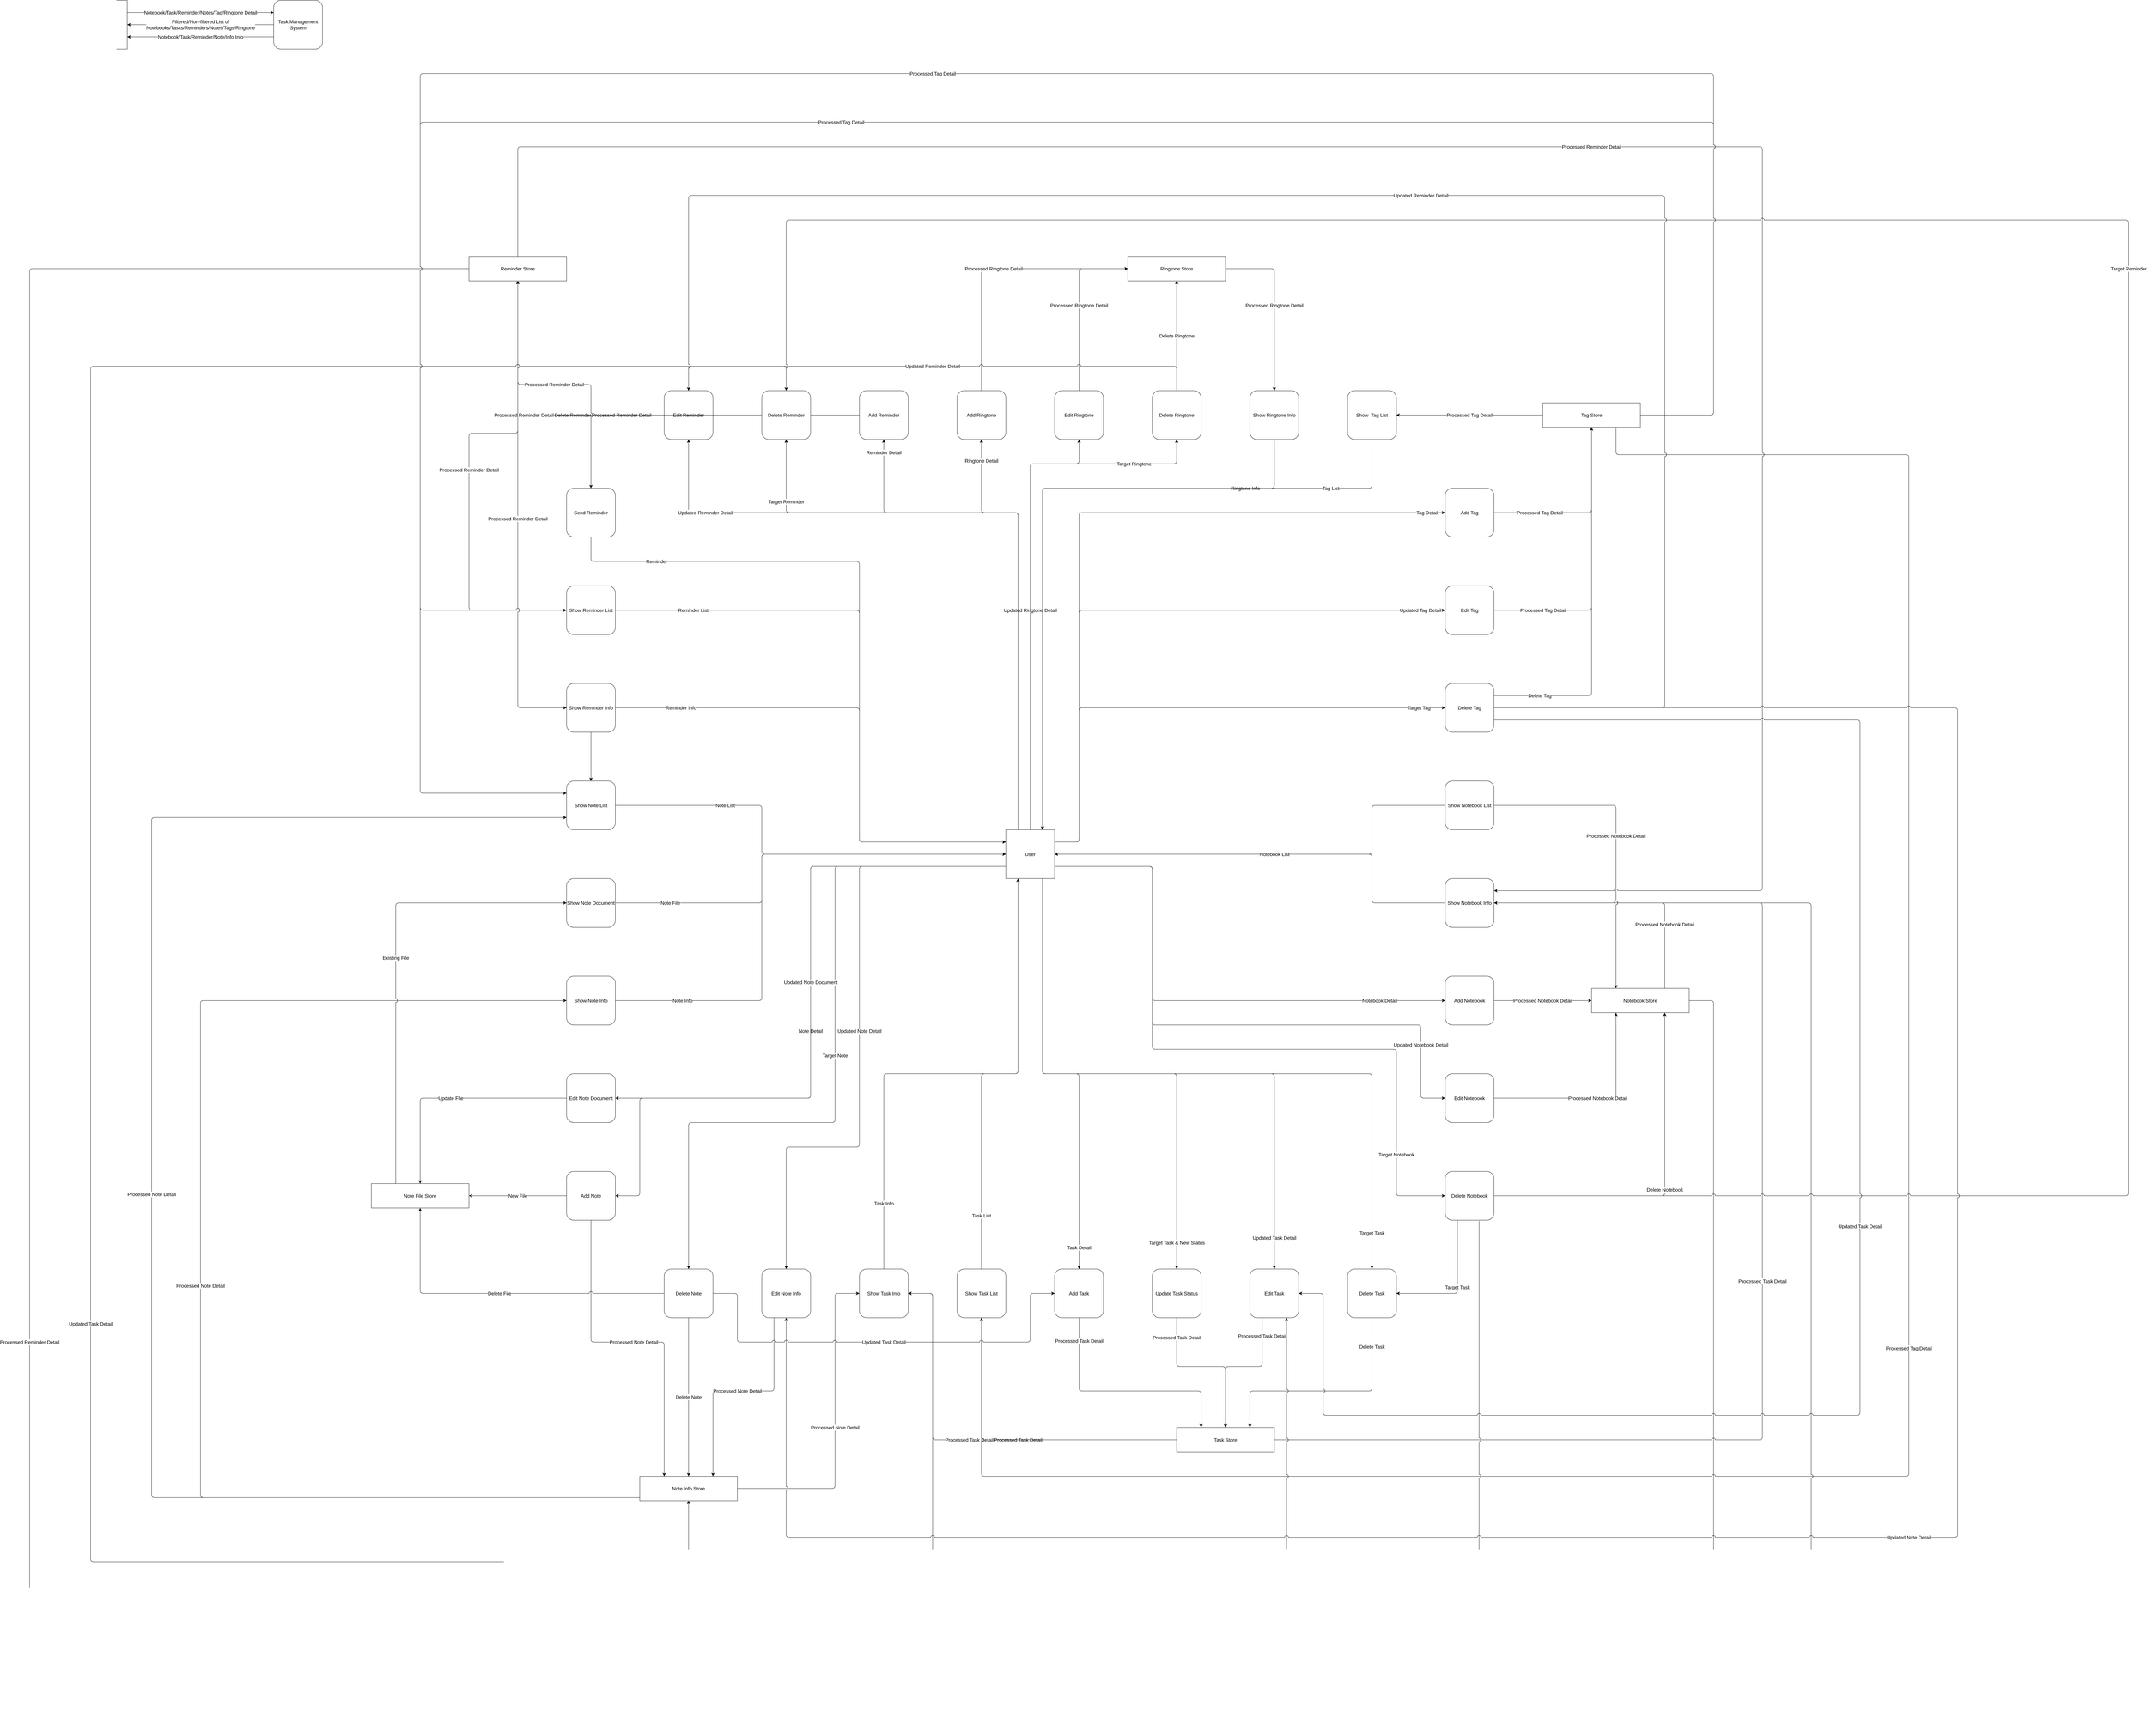 <mxfile version="21.0.6" type="github" pages="5">
  <diagram name="Page-1" id="8wNb66az-S5-MYoD6Dzn">
    <mxGraphModel dx="6913" dy="4033" grid="1" gridSize="40" guides="1" tooltips="1" connect="1" arrows="1" fold="1" page="1" pageScale="1" pageWidth="10000" pageHeight="10000" math="0" shadow="0">
      <root>
        <mxCell id="0" />
        <mxCell id="1" style="" parent="0" />
        <mxCell id="hY6Mu5wa5ivJoahVfjo8-3" value="User" style="whiteSpace=wrap;html=1;fontSize=16;imageAspect=1;" parent="1" vertex="1">
          <mxGeometry x="480" y="1120" width="160" height="160" as="geometry" />
        </mxCell>
        <mxCell id="hY6Mu5wa5ivJoahVfjo8-4" value="Task Management System" style="whiteSpace=wrap;html=1;fontSize=16;imageAspect=1;absoluteArcSize=0;rounded=1;" parent="1" vertex="1">
          <mxGeometry x="1120" y="1120" width="160" height="160" as="geometry" />
        </mxCell>
        <mxCell id="hY6Mu5wa5ivJoahVfjo8-32" style="edgeStyle=orthogonalEdgeStyle;rounded=1;orthogonalLoop=1;jettySize=auto;html=1;fontSize=12;startSize=8;endSize=8;entryX=0;entryY=0.25;entryDx=0;entryDy=0;exitX=1;exitY=0.25;exitDx=0;exitDy=0;jumpStyle=arc;jumpSize=12;" parent="1" source="hY6Mu5wa5ivJoahVfjo8-3" target="hY6Mu5wa5ivJoahVfjo8-4" edge="1">
          <mxGeometry relative="1" as="geometry">
            <mxPoint x="960" y="2180" as="sourcePoint" />
            <mxPoint x="1280" y="2180" as="targetPoint" />
          </mxGeometry>
        </mxCell>
        <mxCell id="hY6Mu5wa5ivJoahVfjo8-33" value="Notebook/Task/Reminder/Notes/Tag/Ringtone Detail" style="edgeLabel;html=1;align=center;verticalAlign=middle;resizable=0;points=[];fontSize=16;" parent="hY6Mu5wa5ivJoahVfjo8-32" vertex="1" connectable="0">
          <mxGeometry relative="1" as="geometry">
            <mxPoint as="offset" />
          </mxGeometry>
        </mxCell>
        <mxCell id="hY6Mu5wa5ivJoahVfjo8-65" style="edgeStyle=orthogonalEdgeStyle;rounded=1;orthogonalLoop=1;jettySize=auto;html=1;fontSize=12;startSize=8;endSize=8;exitX=0;exitY=0.5;exitDx=0;exitDy=0;entryX=1;entryY=0.5;entryDx=0;entryDy=0;jumpStyle=arc;jumpSize=12;" parent="1" source="hY6Mu5wa5ivJoahVfjo8-4" target="hY6Mu5wa5ivJoahVfjo8-3" edge="1">
          <mxGeometry relative="1" as="geometry">
            <mxPoint x="1280" y="2380" as="sourcePoint" />
            <mxPoint x="960" y="2380" as="targetPoint" />
          </mxGeometry>
        </mxCell>
        <mxCell id="hY6Mu5wa5ivJoahVfjo8-66" value="Filtered/Non-filtered List of &lt;br&gt;Notebooks/Tasks/Reminders/Notes/Tags/Ringtone" style="edgeLabel;html=1;align=center;verticalAlign=middle;resizable=0;points=[];fontSize=16;" parent="hY6Mu5wa5ivJoahVfjo8-65" vertex="1" connectable="0">
          <mxGeometry relative="1" as="geometry">
            <mxPoint as="offset" />
          </mxGeometry>
        </mxCell>
        <mxCell id="hY6Mu5wa5ivJoahVfjo8-71" style="edgeStyle=orthogonalEdgeStyle;rounded=1;orthogonalLoop=1;jettySize=auto;html=1;fontSize=12;startSize=8;endSize=8;exitX=0;exitY=0.75;exitDx=0;exitDy=0;entryX=1;entryY=0.75;entryDx=0;entryDy=0;jumpStyle=arc;jumpSize=12;" parent="1" source="hY6Mu5wa5ivJoahVfjo8-4" target="hY6Mu5wa5ivJoahVfjo8-3" edge="1">
          <mxGeometry relative="1" as="geometry">
            <mxPoint x="1400" y="2400" as="sourcePoint" />
            <mxPoint x="880" y="2400" as="targetPoint" />
          </mxGeometry>
        </mxCell>
        <mxCell id="hY6Mu5wa5ivJoahVfjo8-72" value="Notebook/Task/Reminder/Note/Info Info" style="edgeLabel;html=1;align=center;verticalAlign=middle;resizable=0;points=[];fontSize=16;" parent="hY6Mu5wa5ivJoahVfjo8-71" vertex="1" connectable="0">
          <mxGeometry relative="1" as="geometry">
            <mxPoint as="offset" />
          </mxGeometry>
        </mxCell>
        <mxCell id="hY6Mu5wa5ivJoahVfjo8-129" style="edgeStyle=orthogonalEdgeStyle;rounded=1;orthogonalLoop=1;jettySize=auto;html=1;fontSize=12;startSize=8;endSize=8;exitX=0.75;exitY=0;exitDx=0;exitDy=0;entryX=1;entryY=0.5;entryDx=0;entryDy=0;jumpStyle=arc;jumpSize=12;" parent="1" source="hY6Mu5wa5ivJoahVfjo8-73" target="hY6Mu5wa5ivJoahVfjo8-128" edge="1">
          <mxGeometry relative="1" as="geometry" />
        </mxCell>
        <mxCell id="hY6Mu5wa5ivJoahVfjo8-133" value="Processed Notebook Detail" style="edgeLabel;html=1;align=center;verticalAlign=middle;resizable=0;points=[];fontSize=16;" parent="hY6Mu5wa5ivJoahVfjo8-129" vertex="1" connectable="0">
          <mxGeometry x="-0.5" relative="1" as="geometry">
            <mxPoint as="offset" />
          </mxGeometry>
        </mxCell>
        <mxCell id="hY6Mu5wa5ivJoahVfjo8-139" style="edgeStyle=orthogonalEdgeStyle;rounded=1;orthogonalLoop=1;jettySize=auto;html=1;fontSize=12;startSize=8;endSize=8;exitX=1;exitY=0.5;exitDx=0;exitDy=0;jumpStyle=arc;jumpSize=12;" parent="1" source="hY6Mu5wa5ivJoahVfjo8-73" edge="1">
          <mxGeometry relative="1" as="geometry">
            <mxPoint x="3200" y="5360" as="targetPoint" />
            <Array as="points">
              <mxPoint x="5840" y="4400" />
              <mxPoint x="5840" y="6480" />
              <mxPoint x="3280" y="6480" />
              <mxPoint x="3280" y="5360" />
            </Array>
          </mxGeometry>
        </mxCell>
        <mxCell id="hY6Mu5wa5ivJoahVfjo8-140" value="Processed Notebook Detail" style="edgeLabel;html=1;align=center;verticalAlign=middle;resizable=0;points=[];fontSize=16;" parent="hY6Mu5wa5ivJoahVfjo8-139" vertex="1" connectable="0">
          <mxGeometry relative="1" as="geometry">
            <mxPoint as="offset" />
          </mxGeometry>
        </mxCell>
        <mxCell id="hY6Mu5wa5ivJoahVfjo8-73" value="Notebook Store" style="whiteSpace=wrap;html=1;fontSize=16;imageAspect=1;" parent="1" vertex="1">
          <mxGeometry x="5440" y="4360" width="320" height="80" as="geometry" />
        </mxCell>
        <mxCell id="hY6Mu5wa5ivJoahVfjo8-77" style="edgeStyle=orthogonalEdgeStyle;rounded=1;orthogonalLoop=1;jettySize=auto;html=1;fontSize=12;startSize=8;endSize=8;exitX=1;exitY=0.75;exitDx=0;exitDy=0;entryX=0;entryY=0.5;entryDx=0;entryDy=0;jumpStyle=arc;jumpSize=12;" parent="1" source="hY6Mu5wa5ivJoahVfjo8-74" target="hY6Mu5wa5ivJoahVfjo8-76" edge="1">
          <mxGeometry relative="1" as="geometry">
            <Array as="points">
              <mxPoint x="4000" y="3960" />
              <mxPoint x="4000" y="4400" />
            </Array>
          </mxGeometry>
        </mxCell>
        <mxCell id="hY6Mu5wa5ivJoahVfjo8-78" value="Notebook Detail" style="edgeLabel;html=1;align=center;verticalAlign=middle;resizable=0;points=[];fontSize=16;" parent="hY6Mu5wa5ivJoahVfjo8-77" vertex="1" connectable="0">
          <mxGeometry x="0.75" relative="1" as="geometry">
            <mxPoint as="offset" />
          </mxGeometry>
        </mxCell>
        <mxCell id="hY6Mu5wa5ivJoahVfjo8-86" style="edgeStyle=orthogonalEdgeStyle;rounded=1;orthogonalLoop=1;jettySize=auto;html=1;fontSize=12;startSize=8;endSize=8;exitX=0;exitY=0.75;exitDx=0;exitDy=0;entryX=1;entryY=0.5;entryDx=0;entryDy=0;jumpStyle=arc;jumpSize=12;" parent="1" source="hY6Mu5wa5ivJoahVfjo8-74" target="hY6Mu5wa5ivJoahVfjo8-82" edge="1">
          <mxGeometry relative="1" as="geometry">
            <mxPoint x="2200" y="4930" as="targetPoint" />
            <Array as="points">
              <mxPoint x="2880" y="3960" />
              <mxPoint x="2880" y="4720" />
              <mxPoint x="2320" y="4720" />
              <mxPoint x="2320" y="5040" />
            </Array>
          </mxGeometry>
        </mxCell>
        <mxCell id="hY6Mu5wa5ivJoahVfjo8-87" value="Note Detail" style="edgeLabel;html=1;align=center;verticalAlign=middle;resizable=0;points=[];fontSize=16;" parent="hY6Mu5wa5ivJoahVfjo8-86" vertex="1" connectable="0">
          <mxGeometry relative="1" as="geometry">
            <mxPoint as="offset" />
          </mxGeometry>
        </mxCell>
        <mxCell id="hY6Mu5wa5ivJoahVfjo8-95" style="edgeStyle=orthogonalEdgeStyle;rounded=1;orthogonalLoop=1;jettySize=auto;html=1;fontSize=12;startSize=8;endSize=8;entryX=0.5;entryY=0;entryDx=0;entryDy=0;exitX=0.75;exitY=1;exitDx=0;exitDy=0;jumpStyle=arc;jumpSize=12;" parent="1" source="hY6Mu5wa5ivJoahVfjo8-74" target="hY6Mu5wa5ivJoahVfjo8-92" edge="1">
          <mxGeometry relative="1" as="geometry">
            <mxPoint x="3810" y="5250" as="targetPoint" />
          </mxGeometry>
        </mxCell>
        <mxCell id="hY6Mu5wa5ivJoahVfjo8-96" value="Task Detail" style="edgeLabel;html=1;align=center;verticalAlign=middle;resizable=0;points=[];fontSize=16;" parent="hY6Mu5wa5ivJoahVfjo8-95" vertex="1" connectable="0">
          <mxGeometry x="0.9" relative="1" as="geometry">
            <mxPoint as="offset" />
          </mxGeometry>
        </mxCell>
        <mxCell id="hY6Mu5wa5ivJoahVfjo8-97" style="edgeStyle=orthogonalEdgeStyle;rounded=1;orthogonalLoop=1;jettySize=auto;html=1;fontSize=12;startSize=8;endSize=8;exitX=0.25;exitY=0;exitDx=0;exitDy=0;entryX=0.5;entryY=1;entryDx=0;entryDy=0;jumpStyle=arc;jumpSize=12;" parent="1" source="hY6Mu5wa5ivJoahVfjo8-74" target="hY6Mu5wa5ivJoahVfjo8-93" edge="1">
          <mxGeometry relative="1" as="geometry">
            <Array as="points">
              <mxPoint x="3560" y="2800" />
              <mxPoint x="3120" y="2800" />
            </Array>
          </mxGeometry>
        </mxCell>
        <mxCell id="hY6Mu5wa5ivJoahVfjo8-98" value="Reminder Detail" style="edgeLabel;html=1;align=center;verticalAlign=middle;resizable=0;points=[];fontSize=16;" parent="hY6Mu5wa5ivJoahVfjo8-97" vertex="1" connectable="0">
          <mxGeometry x="0.95" relative="1" as="geometry">
            <mxPoint as="offset" />
          </mxGeometry>
        </mxCell>
        <mxCell id="hY6Mu5wa5ivJoahVfjo8-99" style="edgeStyle=orthogonalEdgeStyle;rounded=1;orthogonalLoop=1;jettySize=auto;html=1;fontSize=12;startSize=8;endSize=8;entryX=0;entryY=0.5;entryDx=0;entryDy=0;exitX=1;exitY=0.25;exitDx=0;exitDy=0;jumpStyle=arc;jumpSize=12;" parent="1" source="hY6Mu5wa5ivJoahVfjo8-74" target="hY6Mu5wa5ivJoahVfjo8-94" edge="1">
          <mxGeometry relative="1" as="geometry">
            <mxPoint x="4930" y="2830" as="targetPoint" />
            <Array as="points">
              <mxPoint x="3760" y="3880" />
              <mxPoint x="3760" y="2800" />
            </Array>
          </mxGeometry>
        </mxCell>
        <mxCell id="hY6Mu5wa5ivJoahVfjo8-102" value="Tag Detail" style="edgeLabel;html=1;align=center;verticalAlign=middle;resizable=0;points=[];fontSize=16;" parent="hY6Mu5wa5ivJoahVfjo8-99" vertex="1" connectable="0">
          <mxGeometry x="0.95" relative="1" as="geometry">
            <mxPoint as="offset" />
          </mxGeometry>
        </mxCell>
        <mxCell id="hY6Mu5wa5ivJoahVfjo8-142" style="edgeStyle=orthogonalEdgeStyle;rounded=1;orthogonalLoop=1;jettySize=auto;html=1;fontSize=12;startSize=8;endSize=8;exitX=0.25;exitY=0;exitDx=0;exitDy=0;entryX=0.5;entryY=1;entryDx=0;entryDy=0;jumpStyle=arc;jumpSize=12;" parent="1" source="hY6Mu5wa5ivJoahVfjo8-74" target="hY6Mu5wa5ivJoahVfjo8-141" edge="1">
          <mxGeometry relative="1" as="geometry">
            <Array as="points">
              <mxPoint x="3560" y="2800" />
              <mxPoint x="3440" y="2800" />
            </Array>
          </mxGeometry>
        </mxCell>
        <mxCell id="hY6Mu5wa5ivJoahVfjo8-143" value="Ringtone Detail" style="edgeLabel;html=1;align=center;verticalAlign=middle;resizable=0;points=[];fontSize=16;" parent="hY6Mu5wa5ivJoahVfjo8-142" vertex="1" connectable="0">
          <mxGeometry x="0.9" relative="1" as="geometry">
            <mxPoint as="offset" />
          </mxGeometry>
        </mxCell>
        <mxCell id="hY6Mu5wa5ivJoahVfjo8-148" style="edgeStyle=orthogonalEdgeStyle;rounded=1;orthogonalLoop=1;jettySize=auto;html=1;fontSize=12;startSize=8;endSize=8;exitX=0.5;exitY=0;exitDx=0;exitDy=0;jumpStyle=arc;jumpSize=12;" parent="1" source="hY6Mu5wa5ivJoahVfjo8-74" target="hY6Mu5wa5ivJoahVfjo8-147" edge="1">
          <mxGeometry relative="1" as="geometry">
            <Array as="points">
              <mxPoint x="3600" y="2640" />
              <mxPoint x="3760" y="2640" />
            </Array>
          </mxGeometry>
        </mxCell>
        <mxCell id="hY6Mu5wa5ivJoahVfjo8-150" value="Updated Ringtone Detail" style="edgeLabel;html=1;align=center;verticalAlign=middle;resizable=0;points=[];fontSize=16;" parent="hY6Mu5wa5ivJoahVfjo8-148" vertex="1" connectable="0">
          <mxGeometry relative="1" as="geometry">
            <mxPoint as="offset" />
          </mxGeometry>
        </mxCell>
        <mxCell id="hY6Mu5wa5ivJoahVfjo8-163" style="edgeStyle=orthogonalEdgeStyle;rounded=1;orthogonalLoop=1;jettySize=auto;html=1;fontSize=12;startSize=8;endSize=8;exitX=1;exitY=0.25;exitDx=0;exitDy=0;entryX=0;entryY=0.5;entryDx=0;entryDy=0;jumpStyle=arc;jumpSize=12;" parent="1" source="hY6Mu5wa5ivJoahVfjo8-74" target="hY6Mu5wa5ivJoahVfjo8-162" edge="1">
          <mxGeometry relative="1" as="geometry">
            <Array as="points">
              <mxPoint x="3760" y="3880" />
              <mxPoint x="3760" y="3120" />
            </Array>
          </mxGeometry>
        </mxCell>
        <mxCell id="hY6Mu5wa5ivJoahVfjo8-165" value="Updated Tag Detail" style="edgeLabel;html=1;align=center;verticalAlign=middle;resizable=0;points=[];fontSize=16;" parent="hY6Mu5wa5ivJoahVfjo8-163" vertex="1" connectable="0">
          <mxGeometry x="0.92" relative="1" as="geometry">
            <mxPoint as="offset" />
          </mxGeometry>
        </mxCell>
        <mxCell id="hY6Mu5wa5ivJoahVfjo8-171" style="edgeStyle=orthogonalEdgeStyle;rounded=1;orthogonalLoop=1;jettySize=auto;html=1;fontSize=12;startSize=8;endSize=8;exitX=1;exitY=0.75;exitDx=0;exitDy=0;entryX=0;entryY=0.5;entryDx=0;entryDy=0;jumpStyle=arc;jumpSize=12;" parent="1" source="hY6Mu5wa5ivJoahVfjo8-74" target="hY6Mu5wa5ivJoahVfjo8-170" edge="1">
          <mxGeometry relative="1" as="geometry">
            <Array as="points">
              <mxPoint x="4000" y="3960" />
              <mxPoint x="4000" y="4480" />
              <mxPoint x="4880" y="4480" />
              <mxPoint x="4880" y="4720" />
            </Array>
          </mxGeometry>
        </mxCell>
        <mxCell id="hY6Mu5wa5ivJoahVfjo8-172" value="Updated Notebook Detail" style="edgeLabel;html=1;align=center;verticalAlign=middle;resizable=0;points=[];fontSize=16;" parent="hY6Mu5wa5ivJoahVfjo8-171" vertex="1" connectable="0">
          <mxGeometry x="0.75" relative="1" as="geometry">
            <mxPoint as="offset" />
          </mxGeometry>
        </mxCell>
        <mxCell id="hY6Mu5wa5ivJoahVfjo8-74" value="User" style="whiteSpace=wrap;html=1;fontSize=16;imageAspect=1;" parent="1" vertex="1">
          <mxGeometry x="3520" y="3840" width="160" height="160" as="geometry" />
        </mxCell>
        <mxCell id="hY6Mu5wa5ivJoahVfjo8-80" style="edgeStyle=orthogonalEdgeStyle;rounded=1;orthogonalLoop=1;jettySize=auto;html=1;fontSize=12;startSize=8;endSize=8;entryX=0;entryY=0.5;entryDx=0;entryDy=0;exitX=1;exitY=0.5;exitDx=0;exitDy=0;jumpStyle=arc;jumpSize=12;" parent="1" source="hY6Mu5wa5ivJoahVfjo8-76" target="hY6Mu5wa5ivJoahVfjo8-73" edge="1">
          <mxGeometry relative="1" as="geometry">
            <mxPoint x="5900" y="4320" as="targetPoint" />
          </mxGeometry>
        </mxCell>
        <mxCell id="hY6Mu5wa5ivJoahVfjo8-81" value="Processed Notebook Detail" style="edgeLabel;html=1;align=center;verticalAlign=middle;resizable=0;points=[];fontSize=16;" parent="hY6Mu5wa5ivJoahVfjo8-80" vertex="1" connectable="0">
          <mxGeometry relative="1" as="geometry">
            <mxPoint as="offset" />
          </mxGeometry>
        </mxCell>
        <mxCell id="hY6Mu5wa5ivJoahVfjo8-76" value="Add Notebook" style="whiteSpace=wrap;html=1;fontSize=16;imageAspect=1;absoluteArcSize=0;rounded=1;" parent="1" vertex="1">
          <mxGeometry x="4960" y="4320" width="160" height="160" as="geometry" />
        </mxCell>
        <mxCell id="hY6Mu5wa5ivJoahVfjo8-91" style="edgeStyle=orthogonalEdgeStyle;rounded=1;orthogonalLoop=1;jettySize=auto;html=1;fontSize=12;startSize=8;endSize=8;jumpStyle=arc;jumpSize=12;exitX=0.5;exitY=1;exitDx=0;exitDy=0;entryX=0.25;entryY=0;entryDx=0;entryDy=0;" parent="1" source="hY6Mu5wa5ivJoahVfjo8-82" target="hY6Mu5wa5ivJoahVfjo8-90" edge="1">
          <mxGeometry relative="1" as="geometry">
            <Array as="points">
              <mxPoint x="2160" y="5520" />
              <mxPoint x="2400" y="5520" />
            </Array>
          </mxGeometry>
        </mxCell>
        <mxCell id="hY6Mu5wa5ivJoahVfjo8-103" value="Processed Note Detail" style="edgeLabel;html=1;align=center;verticalAlign=middle;resizable=0;points=[];fontSize=16;" parent="hY6Mu5wa5ivJoahVfjo8-91" vertex="1" connectable="0">
          <mxGeometry relative="1" as="geometry">
            <mxPoint as="offset" />
          </mxGeometry>
        </mxCell>
        <mxCell id="hY6Mu5wa5ivJoahVfjo8-82" value="Add Note" style="whiteSpace=wrap;html=1;fontSize=16;imageAspect=1;absoluteArcSize=0;rounded=1;" parent="1" vertex="1">
          <mxGeometry x="2080" y="4960" width="160" height="160" as="geometry" />
        </mxCell>
        <mxCell id="hY6Mu5wa5ivJoahVfjo8-134" style="edgeStyle=orthogonalEdgeStyle;rounded=1;orthogonalLoop=1;jettySize=auto;html=1;fontSize=12;startSize=8;endSize=8;jumpStyle=arc;jumpSize=12;exitX=1;exitY=0.5;exitDx=0;exitDy=0;entryX=0;entryY=0.5;entryDx=0;entryDy=0;" parent="1" source="hY6Mu5wa5ivJoahVfjo8-90" target="hY6Mu5wa5ivJoahVfjo8-121" edge="1">
          <mxGeometry relative="1" as="geometry">
            <mxPoint x="2680" y="6080" as="sourcePoint" />
            <Array as="points">
              <mxPoint x="2960" y="6000" />
              <mxPoint x="2960" y="5360" />
            </Array>
          </mxGeometry>
        </mxCell>
        <mxCell id="hY6Mu5wa5ivJoahVfjo8-138" value="Processed Note Detail" style="edgeLabel;html=1;align=center;verticalAlign=middle;resizable=0;points=[];fontSize=16;" parent="hY6Mu5wa5ivJoahVfjo8-134" vertex="1" connectable="0">
          <mxGeometry relative="1" as="geometry">
            <mxPoint as="offset" />
          </mxGeometry>
        </mxCell>
        <mxCell id="hY6Mu5wa5ivJoahVfjo8-90" value="Note Info Store" style="whiteSpace=wrap;html=1;fontSize=16;imageAspect=1;" parent="1" vertex="1">
          <mxGeometry x="2320" y="5960" width="320" height="80" as="geometry" />
        </mxCell>
        <mxCell id="hY6Mu5wa5ivJoahVfjo8-105" style="edgeStyle=orthogonalEdgeStyle;rounded=1;orthogonalLoop=1;jettySize=auto;html=1;fontSize=12;startSize=8;endSize=8;jumpStyle=arc;jumpSize=12;entryX=0.25;entryY=0;entryDx=0;entryDy=0;" parent="1" source="hY6Mu5wa5ivJoahVfjo8-92" target="hY6Mu5wa5ivJoahVfjo8-104" edge="1">
          <mxGeometry relative="1" as="geometry">
            <mxPoint x="4240" y="5720" as="targetPoint" />
            <Array as="points">
              <mxPoint x="3760" y="5680" />
              <mxPoint x="4160" y="5680" />
            </Array>
          </mxGeometry>
        </mxCell>
        <mxCell id="hY6Mu5wa5ivJoahVfjo8-106" value="Processed Task Detail" style="edgeLabel;html=1;align=center;verticalAlign=middle;resizable=0;points=[];fontSize=16;" parent="hY6Mu5wa5ivJoahVfjo8-105" vertex="1" connectable="0">
          <mxGeometry x="-0.8" relative="1" as="geometry">
            <mxPoint as="offset" />
          </mxGeometry>
        </mxCell>
        <mxCell id="hY6Mu5wa5ivJoahVfjo8-108" style="edgeStyle=orthogonalEdgeStyle;rounded=1;orthogonalLoop=1;jettySize=auto;html=1;fontSize=12;startSize=8;endSize=8;jumpStyle=arc;jumpSize=12;" parent="1" source="hY6Mu5wa5ivJoahVfjo8-93" target="hY6Mu5wa5ivJoahVfjo8-107" edge="1">
          <mxGeometry relative="1" as="geometry" />
        </mxCell>
        <mxCell id="hY6Mu5wa5ivJoahVfjo8-110" value="Processed Reminder Detail" style="edgeLabel;html=1;align=center;verticalAlign=middle;resizable=0;points=[];fontSize=16;" parent="hY6Mu5wa5ivJoahVfjo8-108" vertex="1" connectable="0">
          <mxGeometry relative="1" as="geometry">
            <mxPoint as="offset" />
          </mxGeometry>
        </mxCell>
        <mxCell id="hY6Mu5wa5ivJoahVfjo8-93" value="Add Reminder" style="whiteSpace=wrap;html=1;fontSize=16;imageAspect=1;absoluteArcSize=0;rounded=1;" parent="1" vertex="1">
          <mxGeometry x="3040" y="2400" width="160" height="160" as="geometry" />
        </mxCell>
        <mxCell id="hY6Mu5wa5ivJoahVfjo8-113" style="edgeStyle=orthogonalEdgeStyle;rounded=1;orthogonalLoop=1;jettySize=auto;html=1;fontSize=12;startSize=8;endSize=8;jumpStyle=arc;jumpSize=12;" parent="1" source="hY6Mu5wa5ivJoahVfjo8-94" target="hY6Mu5wa5ivJoahVfjo8-112" edge="1">
          <mxGeometry relative="1" as="geometry" />
        </mxCell>
        <mxCell id="hY6Mu5wa5ivJoahVfjo8-114" value="Processed Tag Detail" style="edgeLabel;html=1;align=center;verticalAlign=middle;resizable=0;points=[];fontSize=16;" parent="hY6Mu5wa5ivJoahVfjo8-113" vertex="1" connectable="0">
          <mxGeometry x="-0.5" relative="1" as="geometry">
            <mxPoint as="offset" />
          </mxGeometry>
        </mxCell>
        <mxCell id="hY6Mu5wa5ivJoahVfjo8-116" style="edgeStyle=orthogonalEdgeStyle;rounded=1;orthogonalLoop=1;jettySize=auto;html=1;fontSize=12;startSize=8;endSize=8;jumpStyle=arc;jumpSize=12;" parent="1" source="hY6Mu5wa5ivJoahVfjo8-104" target="hY6Mu5wa5ivJoahVfjo8-115" edge="1">
          <mxGeometry relative="1" as="geometry" />
        </mxCell>
        <mxCell id="hY6Mu5wa5ivJoahVfjo8-118" value="Processed Task Detail" style="edgeLabel;html=1;align=center;verticalAlign=middle;resizable=0;points=[];fontSize=16;" parent="hY6Mu5wa5ivJoahVfjo8-116" vertex="1" connectable="0">
          <mxGeometry relative="1" as="geometry">
            <mxPoint as="offset" />
          </mxGeometry>
        </mxCell>
        <mxCell id="hY6Mu5wa5ivJoahVfjo8-122" style="edgeStyle=orthogonalEdgeStyle;rounded=1;orthogonalLoop=1;jettySize=auto;html=1;fontSize=12;startSize=8;endSize=8;jumpStyle=arc;jumpSize=12;entryX=1;entryY=0.5;entryDx=0;entryDy=0;" parent="1" source="hY6Mu5wa5ivJoahVfjo8-104" target="hY6Mu5wa5ivJoahVfjo8-121" edge="1">
          <mxGeometry relative="1" as="geometry">
            <Array as="points">
              <mxPoint x="3280" y="5840" />
              <mxPoint x="3280" y="5360" />
            </Array>
          </mxGeometry>
        </mxCell>
        <mxCell id="hY6Mu5wa5ivJoahVfjo8-125" value="Processed Task Detail" style="edgeLabel;html=1;align=center;verticalAlign=middle;resizable=0;points=[];fontSize=16;" parent="hY6Mu5wa5ivJoahVfjo8-122" vertex="1" connectable="0">
          <mxGeometry relative="1" as="geometry">
            <mxPoint as="offset" />
          </mxGeometry>
        </mxCell>
        <mxCell id="hY6Mu5wa5ivJoahVfjo8-104" value="Task Store" style="whiteSpace=wrap;html=1;fontSize=16;imageAspect=1;" parent="1" vertex="1">
          <mxGeometry x="4080" y="5800" width="320" height="80" as="geometry" />
        </mxCell>
        <mxCell id="hY6Mu5wa5ivJoahVfjo8-135" style="edgeStyle=orthogonalEdgeStyle;rounded=1;orthogonalLoop=1;jettySize=auto;html=1;fontSize=12;startSize=8;endSize=8;jumpStyle=arc;jumpSize=12;entryX=1;entryY=0.5;entryDx=0;entryDy=0;" parent="1" source="hY6Mu5wa5ivJoahVfjo8-107" target="hY6Mu5wa5ivJoahVfjo8-121" edge="1">
          <mxGeometry relative="1" as="geometry">
            <Array as="points">
              <mxPoint x="320" y="2000" />
              <mxPoint x="320" y="6400" />
              <mxPoint x="3280" y="6400" />
              <mxPoint x="3280" y="5360" />
            </Array>
          </mxGeometry>
        </mxCell>
        <mxCell id="hY6Mu5wa5ivJoahVfjo8-137" value="Processed Reminder Detail" style="edgeLabel;html=1;align=center;verticalAlign=middle;resizable=0;points=[];fontSize=16;" parent="hY6Mu5wa5ivJoahVfjo8-135" vertex="1" connectable="0">
          <mxGeometry relative="1" as="geometry">
            <mxPoint as="offset" />
          </mxGeometry>
        </mxCell>
        <mxCell id="hY6Mu5wa5ivJoahVfjo8-107" value="Reminder Store" style="whiteSpace=wrap;html=1;fontSize=16;imageAspect=1;" parent="1" vertex="1">
          <mxGeometry x="1760" y="1960" width="320" height="80" as="geometry" />
        </mxCell>
        <mxCell id="hY6Mu5wa5ivJoahVfjo8-126" style="edgeStyle=orthogonalEdgeStyle;rounded=1;orthogonalLoop=1;jettySize=auto;html=1;fontSize=12;startSize=8;endSize=8;jumpStyle=arc;jumpSize=12;exitX=0.75;exitY=1;exitDx=0;exitDy=0;" parent="1" source="hY6Mu5wa5ivJoahVfjo8-112" target="hY6Mu5wa5ivJoahVfjo8-115" edge="1">
          <mxGeometry relative="1" as="geometry">
            <Array as="points">
              <mxPoint x="5520" y="2610" />
              <mxPoint x="6480" y="2610" />
              <mxPoint x="6480" y="5960" />
              <mxPoint x="3440" y="5960" />
            </Array>
          </mxGeometry>
        </mxCell>
        <mxCell id="hY6Mu5wa5ivJoahVfjo8-127" value="Processed Tag Detail" style="edgeLabel;html=1;align=center;verticalAlign=middle;resizable=0;points=[];fontSize=16;" parent="hY6Mu5wa5ivJoahVfjo8-126" vertex="1" connectable="0">
          <mxGeometry relative="1" as="geometry">
            <mxPoint as="offset" />
          </mxGeometry>
        </mxCell>
        <mxCell id="hY6Mu5wa5ivJoahVfjo8-112" value="Tag Store" style="whiteSpace=wrap;html=1;fontSize=16;imageAspect=1;" parent="1" vertex="1">
          <mxGeometry x="5280" y="2440" width="320" height="80" as="geometry" />
        </mxCell>
        <mxCell id="hY6Mu5wa5ivJoahVfjo8-119" style="edgeStyle=orthogonalEdgeStyle;rounded=1;orthogonalLoop=1;jettySize=auto;html=1;fontSize=12;startSize=8;endSize=8;entryX=0.25;entryY=1;entryDx=0;entryDy=0;exitX=0.5;exitY=0;exitDx=0;exitDy=0;jumpStyle=arc;jumpSize=12;" parent="1" source="hY6Mu5wa5ivJoahVfjo8-115" target="hY6Mu5wa5ivJoahVfjo8-74" edge="1">
          <mxGeometry relative="1" as="geometry" />
        </mxCell>
        <mxCell id="hY6Mu5wa5ivJoahVfjo8-120" value="Task List" style="edgeLabel;html=1;align=center;verticalAlign=middle;resizable=0;points=[];fontSize=16;" parent="hY6Mu5wa5ivJoahVfjo8-119" vertex="1" connectable="0">
          <mxGeometry x="-0.75" relative="1" as="geometry">
            <mxPoint as="offset" />
          </mxGeometry>
        </mxCell>
        <mxCell id="hY6Mu5wa5ivJoahVfjo8-123" style="edgeStyle=orthogonalEdgeStyle;rounded=1;orthogonalLoop=1;jettySize=auto;html=1;fontSize=12;startSize=8;endSize=8;entryX=0.25;entryY=1;entryDx=0;entryDy=0;exitX=0.5;exitY=0;exitDx=0;exitDy=0;jumpStyle=arc;jumpSize=12;" parent="1" source="hY6Mu5wa5ivJoahVfjo8-121" target="hY6Mu5wa5ivJoahVfjo8-74" edge="1">
          <mxGeometry relative="1" as="geometry" />
        </mxCell>
        <mxCell id="hY6Mu5wa5ivJoahVfjo8-124" value="Task Info" style="edgeLabel;html=1;align=center;verticalAlign=middle;resizable=0;points=[];fontSize=16;" parent="hY6Mu5wa5ivJoahVfjo8-123" vertex="1" connectable="0">
          <mxGeometry x="-0.75" relative="1" as="geometry">
            <mxPoint as="offset" />
          </mxGeometry>
        </mxCell>
        <mxCell id="hY6Mu5wa5ivJoahVfjo8-121" value="Show Task Info" style="whiteSpace=wrap;html=1;fontSize=16;imageAspect=1;absoluteArcSize=0;rounded=1;" parent="1" vertex="1">
          <mxGeometry x="3040" y="5280" width="160" height="160" as="geometry" />
        </mxCell>
        <mxCell id="hY6Mu5wa5ivJoahVfjo8-130" style="edgeStyle=orthogonalEdgeStyle;rounded=1;orthogonalLoop=1;jettySize=auto;html=1;fontSize=12;startSize=8;endSize=8;entryX=1;entryY=0.5;entryDx=0;entryDy=0;exitX=0;exitY=0.5;exitDx=0;exitDy=0;jumpStyle=arc;jumpSize=12;" parent="1" source="hY6Mu5wa5ivJoahVfjo8-128" target="hY6Mu5wa5ivJoahVfjo8-74" edge="1">
          <mxGeometry relative="1" as="geometry">
            <mxPoint x="3930" y="3910" as="targetPoint" />
            <Array as="points">
              <mxPoint x="4720" y="4080" />
              <mxPoint x="4720" y="3920" />
            </Array>
          </mxGeometry>
        </mxCell>
        <mxCell id="hY6Mu5wa5ivJoahVfjo8-132" value="Notebook Info" style="edgeLabel;html=1;align=center;verticalAlign=middle;resizable=0;points=[];fontSize=16;" parent="hY6Mu5wa5ivJoahVfjo8-130" vertex="1" connectable="0">
          <mxGeometry relative="1" as="geometry">
            <mxPoint as="offset" />
          </mxGeometry>
        </mxCell>
        <mxCell id="hY6Mu5wa5ivJoahVfjo8-128" value="Show Notebook Info" style="whiteSpace=wrap;html=1;fontSize=16;imageAspect=1;absoluteArcSize=0;rounded=1;" parent="1" vertex="1">
          <mxGeometry x="4960" y="4000" width="160" height="160" as="geometry" />
        </mxCell>
        <mxCell id="hY6Mu5wa5ivJoahVfjo8-145" style="edgeStyle=orthogonalEdgeStyle;rounded=1;orthogonalLoop=1;jettySize=auto;html=1;fontSize=12;startSize=8;endSize=8;jumpStyle=arc;jumpSize=12;" parent="1" source="hY6Mu5wa5ivJoahVfjo8-141" target="hY6Mu5wa5ivJoahVfjo8-144" edge="1">
          <mxGeometry relative="1" as="geometry">
            <Array as="points">
              <mxPoint x="3440" y="2000" />
            </Array>
          </mxGeometry>
        </mxCell>
        <mxCell id="hY6Mu5wa5ivJoahVfjo8-146" value="Processed Ringtone Detail" style="edgeLabel;html=1;align=center;verticalAlign=middle;resizable=0;points=[];fontSize=16;" parent="hY6Mu5wa5ivJoahVfjo8-145" vertex="1" connectable="0">
          <mxGeometry relative="1" as="geometry">
            <mxPoint as="offset" />
          </mxGeometry>
        </mxCell>
        <mxCell id="hY6Mu5wa5ivJoahVfjo8-141" value="Add Ringtone" style="whiteSpace=wrap;html=1;fontSize=16;imageAspect=1;absoluteArcSize=0;rounded=1;" parent="1" vertex="1">
          <mxGeometry x="3360" y="2400" width="160" height="160" as="geometry" />
        </mxCell>
        <mxCell id="hY6Mu5wa5ivJoahVfjo8-156" style="edgeStyle=orthogonalEdgeStyle;rounded=1;orthogonalLoop=1;jettySize=auto;html=1;fontSize=12;startSize=8;endSize=8;jumpStyle=arc;jumpSize=12;" parent="1" source="hY6Mu5wa5ivJoahVfjo8-144" target="hY6Mu5wa5ivJoahVfjo8-152" edge="1">
          <mxGeometry relative="1" as="geometry" />
        </mxCell>
        <mxCell id="hY6Mu5wa5ivJoahVfjo8-157" value="Processed Ringtone Detail" style="edgeLabel;html=1;align=center;verticalAlign=middle;resizable=0;points=[];fontSize=16;" parent="hY6Mu5wa5ivJoahVfjo8-156" vertex="1" connectable="0">
          <mxGeometry relative="1" as="geometry">
            <mxPoint as="offset" />
          </mxGeometry>
        </mxCell>
        <mxCell id="hY6Mu5wa5ivJoahVfjo8-144" value="Ringtone Store" style="whiteSpace=wrap;html=1;fontSize=16;imageAspect=1;" parent="1" vertex="1">
          <mxGeometry x="3920" y="1960" width="320" height="80" as="geometry" />
        </mxCell>
        <mxCell id="hY6Mu5wa5ivJoahVfjo8-149" style="edgeStyle=orthogonalEdgeStyle;rounded=1;orthogonalLoop=1;jettySize=auto;html=1;fontSize=12;startSize=8;endSize=8;jumpStyle=arc;jumpSize=12;" parent="1" source="hY6Mu5wa5ivJoahVfjo8-147" target="hY6Mu5wa5ivJoahVfjo8-144" edge="1">
          <mxGeometry relative="1" as="geometry">
            <Array as="points">
              <mxPoint x="3760" y="2000" />
            </Array>
          </mxGeometry>
        </mxCell>
        <mxCell id="hY6Mu5wa5ivJoahVfjo8-151" value="Processed Ringtone Detail" style="edgeLabel;html=1;align=center;verticalAlign=middle;resizable=0;points=[];fontSize=16;" parent="hY6Mu5wa5ivJoahVfjo8-149" vertex="1" connectable="0">
          <mxGeometry relative="1" as="geometry">
            <mxPoint as="offset" />
          </mxGeometry>
        </mxCell>
        <mxCell id="hY6Mu5wa5ivJoahVfjo8-147" value="Edit Ringtone" style="whiteSpace=wrap;html=1;fontSize=16;imageAspect=1;absoluteArcSize=0;rounded=1;" parent="1" vertex="1">
          <mxGeometry x="3680" y="2400" width="160" height="160" as="geometry" />
        </mxCell>
        <mxCell id="hY6Mu5wa5ivJoahVfjo8-158" style="edgeStyle=orthogonalEdgeStyle;rounded=1;orthogonalLoop=1;jettySize=auto;html=1;fontSize=12;startSize=8;endSize=8;entryX=0.75;entryY=0;entryDx=0;entryDy=0;exitX=0.5;exitY=1;exitDx=0;exitDy=0;jumpStyle=arc;jumpSize=12;" parent="1" source="hY6Mu5wa5ivJoahVfjo8-152" target="hY6Mu5wa5ivJoahVfjo8-74" edge="1">
          <mxGeometry relative="1" as="geometry">
            <mxPoint x="4370" y="2600" as="sourcePoint" />
            <mxPoint x="3640" y="3760" as="targetPoint" />
            <Array as="points">
              <mxPoint x="4400" y="2720" />
              <mxPoint x="3640" y="2720" />
            </Array>
          </mxGeometry>
        </mxCell>
        <mxCell id="hY6Mu5wa5ivJoahVfjo8-159" value="Ringtone Info" style="edgeLabel;html=1;align=center;verticalAlign=middle;resizable=0;points=[];fontSize=16;" parent="hY6Mu5wa5ivJoahVfjo8-158" vertex="1" connectable="0">
          <mxGeometry x="-0.75" relative="1" as="geometry">
            <mxPoint as="offset" />
          </mxGeometry>
        </mxCell>
        <mxCell id="hY6Mu5wa5ivJoahVfjo8-152" value="Show Ringtone Info" style="whiteSpace=wrap;html=1;fontSize=16;imageAspect=1;absoluteArcSize=0;rounded=1;" parent="1" vertex="1">
          <mxGeometry x="4320" y="2400" width="160" height="160" as="geometry" />
        </mxCell>
        <mxCell id="hY6Mu5wa5ivJoahVfjo8-160" style="edgeStyle=orthogonalEdgeStyle;rounded=1;orthogonalLoop=1;jettySize=auto;html=1;exitX=0.5;exitY=1;exitDx=0;exitDy=0;fontSize=12;startSize=8;endSize=8;jumpStyle=arc;jumpSize=12;" parent="1" source="hY6Mu5wa5ivJoahVfjo8-152" target="hY6Mu5wa5ivJoahVfjo8-152" edge="1">
          <mxGeometry relative="1" as="geometry" />
        </mxCell>
        <mxCell id="hY6Mu5wa5ivJoahVfjo8-162" value="Edit Tag" style="whiteSpace=wrap;html=1;fontSize=16;imageAspect=1;absoluteArcSize=0;rounded=1;" parent="1" vertex="1">
          <mxGeometry x="4960" y="3040" width="160" height="160" as="geometry" />
        </mxCell>
        <mxCell id="hY6Mu5wa5ivJoahVfjo8-168" style="edgeStyle=orthogonalEdgeStyle;rounded=1;orthogonalLoop=1;jettySize=auto;html=1;fontSize=12;startSize=8;endSize=8;entryX=0.75;entryY=0;entryDx=0;entryDy=0;exitX=0.5;exitY=1;exitDx=0;exitDy=0;exitPerimeter=0;jumpStyle=arc;jumpSize=12;" parent="1" source="hY6Mu5wa5ivJoahVfjo8-166" target="hY6Mu5wa5ivJoahVfjo8-74" edge="1">
          <mxGeometry relative="1" as="geometry">
            <Array as="points">
              <mxPoint x="4720" y="2720" />
              <mxPoint x="3640" y="2720" />
            </Array>
          </mxGeometry>
        </mxCell>
        <mxCell id="hY6Mu5wa5ivJoahVfjo8-169" value="Tag List" style="edgeLabel;html=1;align=center;verticalAlign=middle;resizable=0;points=[];fontSize=16;" parent="hY6Mu5wa5ivJoahVfjo8-168" vertex="1" connectable="0">
          <mxGeometry x="-0.75" relative="1" as="geometry">
            <mxPoint as="offset" />
          </mxGeometry>
        </mxCell>
        <mxCell id="hY6Mu5wa5ivJoahVfjo8-170" value="Edit Notebook" style="whiteSpace=wrap;html=1;fontSize=16;imageAspect=1;absoluteArcSize=0;rounded=1;" parent="1" vertex="1">
          <mxGeometry x="4960" y="4640" width="160" height="160" as="geometry" />
        </mxCell>
        <mxCell id="hY6Mu5wa5ivJoahVfjo8-176" style="edgeStyle=orthogonalEdgeStyle;rounded=1;orthogonalLoop=1;jettySize=auto;html=1;fontSize=12;startSize=8;endSize=8;exitX=1;exitY=0.5;exitDx=0;exitDy=0;entryX=0.25;entryY=1;entryDx=0;entryDy=0;jumpStyle=arc;jumpSize=12;" parent="1" source="hY6Mu5wa5ivJoahVfjo8-170" target="hY6Mu5wa5ivJoahVfjo8-73" edge="1">
          <mxGeometry relative="1" as="geometry">
            <mxPoint x="5140" y="3707" as="sourcePoint" />
            <mxPoint x="6010" y="3786" as="targetPoint" />
          </mxGeometry>
        </mxCell>
        <mxCell id="hY6Mu5wa5ivJoahVfjo8-177" value="Processed Notebook Detail" style="edgeLabel;html=1;align=center;verticalAlign=middle;resizable=0;points=[];fontSize=16;" parent="hY6Mu5wa5ivJoahVfjo8-176" vertex="1" connectable="0">
          <mxGeometry relative="1" as="geometry">
            <mxPoint as="offset" />
          </mxGeometry>
        </mxCell>
        <mxCell id="hY6Mu5wa5ivJoahVfjo8-182" style="edgeStyle=orthogonalEdgeStyle;rounded=1;orthogonalLoop=1;jettySize=auto;html=1;fontSize=12;startSize=8;endSize=8;jumpStyle=arc;jumpSize=12;exitX=1;exitY=0.5;exitDx=0;exitDy=0;" parent="1" source="hY6Mu5wa5ivJoahVfjo8-104" target="hY6Mu5wa5ivJoahVfjo8-128" edge="1">
          <mxGeometry relative="1" as="geometry">
            <mxPoint x="5533" y="5540" as="sourcePoint" />
            <mxPoint x="5650" y="4140" as="targetPoint" />
            <Array as="points">
              <mxPoint x="6000" y="5840" />
              <mxPoint x="6000" y="4080" />
            </Array>
          </mxGeometry>
        </mxCell>
        <mxCell id="hY6Mu5wa5ivJoahVfjo8-183" value="Processed Task Detail" style="edgeLabel;html=1;align=center;verticalAlign=middle;resizable=0;points=[];fontSize=16;" parent="hY6Mu5wa5ivJoahVfjo8-182" vertex="1" connectable="0">
          <mxGeometry relative="1" as="geometry">
            <mxPoint as="offset" />
          </mxGeometry>
        </mxCell>
        <mxCell id="hY6Mu5wa5ivJoahVfjo8-184" value="Show Notebook List" style="whiteSpace=wrap;html=1;fontSize=16;imageAspect=1;absoluteArcSize=0;rounded=1;" parent="1" vertex="1">
          <mxGeometry x="4960" y="3680" width="160" height="160" as="geometry" />
        </mxCell>
        <mxCell id="hY6Mu5wa5ivJoahVfjo8-185" style="edgeStyle=orthogonalEdgeStyle;rounded=1;orthogonalLoop=1;jettySize=auto;html=1;fontSize=12;startSize=8;endSize=8;entryX=0.25;entryY=0;entryDx=0;entryDy=0;exitX=1;exitY=0.5;exitDx=0;exitDy=0;jumpStyle=arc;jumpSize=12;" parent="1" source="hY6Mu5wa5ivJoahVfjo8-184" target="hY6Mu5wa5ivJoahVfjo8-73" edge="1">
          <mxGeometry relative="1" as="geometry">
            <mxPoint x="5140" y="3420" as="sourcePoint" />
            <mxPoint x="6010" y="3537" as="targetPoint" />
          </mxGeometry>
        </mxCell>
        <mxCell id="hY6Mu5wa5ivJoahVfjo8-186" value="Processed Notebook Detail" style="edgeLabel;html=1;align=center;verticalAlign=middle;resizable=0;points=[];fontSize=16;" parent="hY6Mu5wa5ivJoahVfjo8-185" vertex="1" connectable="0">
          <mxGeometry relative="1" as="geometry">
            <mxPoint as="offset" />
          </mxGeometry>
        </mxCell>
        <mxCell id="hY6Mu5wa5ivJoahVfjo8-187" style="edgeStyle=orthogonalEdgeStyle;rounded=1;orthogonalLoop=1;jettySize=auto;html=1;fontSize=12;startSize=8;endSize=8;entryX=1;entryY=0.5;entryDx=0;entryDy=0;exitX=0;exitY=0.5;exitDx=0;exitDy=0;jumpStyle=arc;jumpSize=12;" parent="1" source="hY6Mu5wa5ivJoahVfjo8-184" target="hY6Mu5wa5ivJoahVfjo8-74" edge="1">
          <mxGeometry relative="1" as="geometry">
            <mxPoint x="4820" y="3540" as="sourcePoint" />
            <mxPoint x="3710" y="3900" as="targetPoint" />
            <Array as="points">
              <mxPoint x="4720" y="3760" />
              <mxPoint x="4720" y="3920" />
            </Array>
          </mxGeometry>
        </mxCell>
        <mxCell id="hY6Mu5wa5ivJoahVfjo8-188" value="Notebook List" style="edgeLabel;html=1;align=center;verticalAlign=middle;resizable=0;points=[];fontSize=16;" parent="hY6Mu5wa5ivJoahVfjo8-187" vertex="1" connectable="0">
          <mxGeometry relative="1" as="geometry">
            <mxPoint as="offset" />
          </mxGeometry>
        </mxCell>
        <mxCell id="hY6Mu5wa5ivJoahVfjo8-189" style="edgeStyle=orthogonalEdgeStyle;rounded=1;orthogonalLoop=1;jettySize=auto;html=1;fontSize=12;startSize=8;endSize=8;jumpStyle=arc;jumpSize=12;" parent="1" source="hY6Mu5wa5ivJoahVfjo8-90" target="hY6Mu5wa5ivJoahVfjo8-128" edge="1">
          <mxGeometry relative="1" as="geometry">
            <mxPoint x="3010" y="5789" as="sourcePoint" />
            <mxPoint x="4142" y="5210" as="targetPoint" />
            <Array as="points">
              <mxPoint x="2480" y="6800" />
              <mxPoint x="6160" y="6800" />
              <mxPoint x="6160" y="4080" />
            </Array>
          </mxGeometry>
        </mxCell>
        <mxCell id="hY6Mu5wa5ivJoahVfjo8-190" value="Processed Note Detail" style="edgeLabel;html=1;align=center;verticalAlign=middle;resizable=0;points=[];fontSize=16;" parent="hY6Mu5wa5ivJoahVfjo8-189" vertex="1" connectable="0">
          <mxGeometry relative="1" as="geometry">
            <mxPoint as="offset" />
          </mxGeometry>
        </mxCell>
        <mxCell id="hY6Mu5wa5ivJoahVfjo8-192" style="edgeStyle=orthogonalEdgeStyle;rounded=1;orthogonalLoop=1;jettySize=auto;html=1;fontSize=12;startSize=8;endSize=8;jumpStyle=arc;jumpSize=12;entryX=1;entryY=0.25;entryDx=0;entryDy=0;" parent="1" source="hY6Mu5wa5ivJoahVfjo8-107" target="hY6Mu5wa5ivJoahVfjo8-128" edge="1">
          <mxGeometry relative="1" as="geometry">
            <mxPoint x="2320" y="4860" as="sourcePoint" />
            <mxPoint x="4220" y="5091" as="targetPoint" />
            <Array as="points">
              <mxPoint x="1920" y="1600" />
              <mxPoint x="6000" y="1600" />
              <mxPoint x="6000" y="4040" />
            </Array>
          </mxGeometry>
        </mxCell>
        <mxCell id="hY6Mu5wa5ivJoahVfjo8-193" value="Processed Reminder Detail" style="edgeLabel;html=1;align=center;verticalAlign=middle;resizable=0;points=[];fontSize=16;" parent="hY6Mu5wa5ivJoahVfjo8-192" vertex="1" connectable="0">
          <mxGeometry relative="1" as="geometry">
            <mxPoint as="offset" />
          </mxGeometry>
        </mxCell>
        <mxCell id="hY6Mu5wa5ivJoahVfjo8-194" value="Edit Task" style="whiteSpace=wrap;html=1;fontSize=16;imageAspect=1;absoluteArcSize=0;rounded=1;" parent="1" vertex="1">
          <mxGeometry x="4320" y="5280" width="160" height="160" as="geometry" />
        </mxCell>
        <mxCell id="hY6Mu5wa5ivJoahVfjo8-195" style="edgeStyle=orthogonalEdgeStyle;rounded=1;orthogonalLoop=1;jettySize=auto;html=1;fontSize=12;startSize=8;endSize=8;exitX=0.75;exitY=1;exitDx=0;exitDy=0;entryX=0.5;entryY=0;entryDx=0;entryDy=0;jumpStyle=arc;jumpSize=12;" parent="1" source="hY6Mu5wa5ivJoahVfjo8-74" target="hY6Mu5wa5ivJoahVfjo8-194" edge="1">
          <mxGeometry relative="1" as="geometry">
            <mxPoint x="4200" y="4080" as="sourcePoint" />
            <mxPoint x="4430" y="5250" as="targetPoint" />
          </mxGeometry>
        </mxCell>
        <mxCell id="hY6Mu5wa5ivJoahVfjo8-196" value="Updated Task Detail" style="edgeLabel;html=1;align=center;verticalAlign=middle;resizable=0;points=[];fontSize=16;" parent="hY6Mu5wa5ivJoahVfjo8-195" vertex="1" connectable="0">
          <mxGeometry x="0.9" relative="1" as="geometry">
            <mxPoint as="offset" />
          </mxGeometry>
        </mxCell>
        <mxCell id="hY6Mu5wa5ivJoahVfjo8-197" style="edgeStyle=orthogonalEdgeStyle;rounded=1;orthogonalLoop=1;jettySize=auto;html=1;fontSize=12;startSize=8;endSize=8;jumpStyle=arc;jumpSize=12;entryX=0.5;entryY=0;entryDx=0;entryDy=0;exitX=0.25;exitY=1;exitDx=0;exitDy=0;" parent="1" source="hY6Mu5wa5ivJoahVfjo8-194" target="hY6Mu5wa5ivJoahVfjo8-104" edge="1">
          <mxGeometry relative="1" as="geometry">
            <mxPoint x="5090" y="4750" as="sourcePoint" />
            <mxPoint x="4520" y="5720" as="targetPoint" />
            <Array as="points">
              <mxPoint x="4360" y="5600" />
              <mxPoint x="4240" y="5600" />
            </Array>
          </mxGeometry>
        </mxCell>
        <mxCell id="hY6Mu5wa5ivJoahVfjo8-198" value="Processed Task Detail" style="edgeLabel;html=1;align=center;verticalAlign=middle;resizable=0;points=[];fontSize=16;" parent="hY6Mu5wa5ivJoahVfjo8-197" vertex="1" connectable="0">
          <mxGeometry x="-0.75" relative="1" as="geometry">
            <mxPoint as="offset" />
          </mxGeometry>
        </mxCell>
        <mxCell id="hY6Mu5wa5ivJoahVfjo8-199" value="Delete Notebook" style="whiteSpace=wrap;html=1;fontSize=16;imageAspect=1;absoluteArcSize=0;rounded=1;" parent="1" vertex="1">
          <mxGeometry x="4960" y="4960" width="160" height="160" as="geometry" />
        </mxCell>
        <mxCell id="hY6Mu5wa5ivJoahVfjo8-204" style="edgeStyle=orthogonalEdgeStyle;rounded=1;orthogonalLoop=1;jettySize=auto;html=1;fontSize=12;startSize=8;endSize=8;exitX=1;exitY=0.75;exitDx=0;exitDy=0;entryX=0;entryY=0.5;entryDx=0;entryDy=0;jumpStyle=arc;jumpSize=12;" parent="1" source="hY6Mu5wa5ivJoahVfjo8-74" target="hY6Mu5wa5ivJoahVfjo8-199" edge="1">
          <mxGeometry relative="1" as="geometry">
            <mxPoint x="4210" y="4440" as="sourcePoint" />
            <mxPoint x="4940" y="5000" as="targetPoint" />
            <Array as="points">
              <mxPoint x="4000" y="3960" />
              <mxPoint x="4000" y="4560" />
              <mxPoint x="4800" y="4560" />
              <mxPoint x="4800" y="5040" />
            </Array>
          </mxGeometry>
        </mxCell>
        <mxCell id="hY6Mu5wa5ivJoahVfjo8-205" value="Target Notebook" style="edgeLabel;html=1;align=center;verticalAlign=middle;resizable=0;points=[];fontSize=16;" parent="hY6Mu5wa5ivJoahVfjo8-204" vertex="1" connectable="0">
          <mxGeometry x="0.75" relative="1" as="geometry">
            <mxPoint as="offset" />
          </mxGeometry>
        </mxCell>
        <mxCell id="hY6Mu5wa5ivJoahVfjo8-206" style="edgeStyle=orthogonalEdgeStyle;rounded=1;orthogonalLoop=1;jettySize=auto;html=1;fontSize=12;startSize=8;endSize=8;entryX=0.75;entryY=1;entryDx=0;entryDy=0;exitX=1;exitY=0.5;exitDx=0;exitDy=0;jumpStyle=arc;jumpSize=12;" parent="1" source="hY6Mu5wa5ivJoahVfjo8-199" target="hY6Mu5wa5ivJoahVfjo8-73" edge="1">
          <mxGeometry relative="1" as="geometry">
            <mxPoint x="5400" y="4360" as="sourcePoint" />
            <mxPoint x="6440" y="4638" as="targetPoint" />
          </mxGeometry>
        </mxCell>
        <mxCell id="hY6Mu5wa5ivJoahVfjo8-207" value="Delete Notebook" style="edgeLabel;html=1;align=center;verticalAlign=middle;resizable=0;points=[];fontSize=16;" parent="hY6Mu5wa5ivJoahVfjo8-206" vertex="1" connectable="0">
          <mxGeometry relative="1" as="geometry">
            <mxPoint as="offset" />
          </mxGeometry>
        </mxCell>
        <mxCell id="hY6Mu5wa5ivJoahVfjo8-210" style="edgeStyle=orthogonalEdgeStyle;rounded=1;orthogonalLoop=1;jettySize=auto;html=1;fontSize=12;startSize=8;endSize=8;jumpStyle=arc;jumpSize=12;exitX=0.695;exitY=1.013;exitDx=0;exitDy=0;exitPerimeter=0;" parent="1" source="hY6Mu5wa5ivJoahVfjo8-199" target="hY6Mu5wa5ivJoahVfjo8-90" edge="1">
          <mxGeometry relative="1" as="geometry">
            <mxPoint x="5150" y="4530" as="sourcePoint" />
            <mxPoint x="5525" y="5540" as="targetPoint" />
            <Array as="points">
              <mxPoint x="5071" y="6320" />
              <mxPoint x="2480" y="6320" />
            </Array>
          </mxGeometry>
        </mxCell>
        <mxCell id="hY6Mu5wa5ivJoahVfjo8-211" value="Delete Note" style="edgeLabel;html=1;align=center;verticalAlign=middle;resizable=0;points=[];fontSize=16;" parent="hY6Mu5wa5ivJoahVfjo8-210" vertex="1" connectable="0">
          <mxGeometry relative="1" as="geometry">
            <mxPoint as="offset" />
          </mxGeometry>
        </mxCell>
        <mxCell id="hY6Mu5wa5ivJoahVfjo8-214" value="Delete Note" style="whiteSpace=wrap;html=1;fontSize=16;imageAspect=1;absoluteArcSize=0;rounded=1;" parent="1" vertex="1">
          <mxGeometry x="2400" y="5280" width="160" height="160" as="geometry" />
        </mxCell>
        <mxCell id="hY6Mu5wa5ivJoahVfjo8-216" style="edgeStyle=orthogonalEdgeStyle;rounded=1;orthogonalLoop=1;jettySize=auto;html=1;fontSize=12;startSize=8;endSize=8;exitX=0;exitY=0.75;exitDx=0;exitDy=0;entryX=0.5;entryY=0;entryDx=0;entryDy=0;jumpStyle=arc;jumpSize=12;" parent="1" source="hY6Mu5wa5ivJoahVfjo8-74" target="hY6Mu5wa5ivJoahVfjo8-215" edge="1">
          <mxGeometry relative="1" as="geometry">
            <mxPoint x="3840" y="4196" as="sourcePoint" />
            <mxPoint x="2740" y="4940" as="targetPoint" />
            <Array as="points">
              <mxPoint x="3040" y="3960" />
              <mxPoint x="3040" y="4880" />
              <mxPoint x="2800" y="4880" />
            </Array>
          </mxGeometry>
        </mxCell>
        <mxCell id="hY6Mu5wa5ivJoahVfjo8-217" value="Updated Note Detail" style="edgeLabel;html=1;align=center;verticalAlign=middle;resizable=0;points=[];fontSize=16;" parent="hY6Mu5wa5ivJoahVfjo8-216" vertex="1" connectable="0">
          <mxGeometry relative="1" as="geometry">
            <mxPoint as="offset" />
          </mxGeometry>
        </mxCell>
        <mxCell id="hY6Mu5wa5ivJoahVfjo8-218" style="edgeStyle=orthogonalEdgeStyle;rounded=1;orthogonalLoop=1;jettySize=auto;html=1;fontSize=12;startSize=8;endSize=8;jumpStyle=arc;jumpSize=12;exitX=0.25;exitY=1;exitDx=0;exitDy=0;entryX=0.75;entryY=0;entryDx=0;entryDy=0;" parent="1" source="hY6Mu5wa5ivJoahVfjo8-215" target="hY6Mu5wa5ivJoahVfjo8-90" edge="1">
          <mxGeometry relative="1" as="geometry">
            <mxPoint x="2853" y="5100" as="sourcePoint" />
            <mxPoint x="2640" y="6040" as="targetPoint" />
            <Array as="points">
              <mxPoint x="2760" y="5680" />
              <mxPoint x="2560" y="5680" />
            </Array>
          </mxGeometry>
        </mxCell>
        <mxCell id="hY6Mu5wa5ivJoahVfjo8-219" value="Processed Note Detail" style="edgeLabel;html=1;align=center;verticalAlign=middle;resizable=0;points=[];fontSize=16;" parent="hY6Mu5wa5ivJoahVfjo8-218" vertex="1" connectable="0">
          <mxGeometry relative="1" as="geometry">
            <mxPoint as="offset" />
          </mxGeometry>
        </mxCell>
        <mxCell id="hY6Mu5wa5ivJoahVfjo8-220" style="edgeStyle=orthogonalEdgeStyle;rounded=1;orthogonalLoop=1;jettySize=auto;html=1;fontSize=12;startSize=8;endSize=8;jumpStyle=arc;jumpSize=12;" parent="1" source="hY6Mu5wa5ivJoahVfjo8-214" target="hY6Mu5wa5ivJoahVfjo8-90" edge="1">
          <mxGeometry relative="1" as="geometry">
            <mxPoint x="5010" y="4546" as="sourcePoint" />
            <mxPoint x="3047" y="5930" as="targetPoint" />
          </mxGeometry>
        </mxCell>
        <mxCell id="hY6Mu5wa5ivJoahVfjo8-221" value="Delete Note" style="edgeLabel;html=1;align=center;verticalAlign=middle;resizable=0;points=[];fontSize=16;" parent="hY6Mu5wa5ivJoahVfjo8-220" vertex="1" connectable="0">
          <mxGeometry relative="1" as="geometry">
            <mxPoint as="offset" />
          </mxGeometry>
        </mxCell>
        <mxCell id="hY6Mu5wa5ivJoahVfjo8-222" style="edgeStyle=orthogonalEdgeStyle;rounded=1;orthogonalLoop=1;jettySize=auto;html=1;fontSize=12;startSize=8;endSize=8;exitX=0;exitY=0.75;exitDx=0;exitDy=0;entryX=0.5;entryY=0;entryDx=0;entryDy=0;jumpStyle=arc;jumpSize=12;" parent="1" source="hY6Mu5wa5ivJoahVfjo8-74" target="hY6Mu5wa5ivJoahVfjo8-214" edge="1">
          <mxGeometry relative="1" as="geometry">
            <mxPoint x="3610" y="4440" as="sourcePoint" />
            <mxPoint x="2440" y="4880" as="targetPoint" />
            <Array as="points">
              <mxPoint x="2960" y="3960" />
              <mxPoint x="2960" y="4800" />
              <mxPoint x="2480" y="4800" />
            </Array>
          </mxGeometry>
        </mxCell>
        <mxCell id="hY6Mu5wa5ivJoahVfjo8-223" value="Target Note" style="edgeLabel;html=1;align=center;verticalAlign=middle;resizable=0;points=[];fontSize=16;" parent="hY6Mu5wa5ivJoahVfjo8-222" vertex="1" connectable="0">
          <mxGeometry relative="1" as="geometry">
            <mxPoint as="offset" />
          </mxGeometry>
        </mxCell>
        <mxCell id="hY6Mu5wa5ivJoahVfjo8-224" value="Show Note Info" style="whiteSpace=wrap;html=1;fontSize=16;imageAspect=1;absoluteArcSize=0;rounded=1;" parent="1" vertex="1">
          <mxGeometry x="2080" y="4320" width="160" height="160" as="geometry" />
        </mxCell>
        <mxCell id="hY6Mu5wa5ivJoahVfjo8-225" style="edgeStyle=orthogonalEdgeStyle;rounded=1;orthogonalLoop=1;jettySize=auto;html=1;fontSize=12;startSize=8;endSize=8;entryX=0;entryY=0.5;entryDx=0;entryDy=0;exitX=1;exitY=0.5;exitDx=0;exitDy=0;jumpStyle=arc;jumpSize=12;" parent="1" source="hY6Mu5wa5ivJoahVfjo8-224" target="hY6Mu5wa5ivJoahVfjo8-74" edge="1">
          <mxGeometry relative="1" as="geometry">
            <mxPoint x="2290" y="4470" as="sourcePoint" />
            <mxPoint x="3440" y="3910" as="targetPoint" />
            <Array as="points">
              <mxPoint x="2720" y="4400" />
              <mxPoint x="2720" y="3920" />
            </Array>
          </mxGeometry>
        </mxCell>
        <mxCell id="hY6Mu5wa5ivJoahVfjo8-226" value="Note Info" style="edgeLabel;html=1;align=center;verticalAlign=middle;resizable=0;points=[];fontSize=16;" parent="hY6Mu5wa5ivJoahVfjo8-225" vertex="1" connectable="0">
          <mxGeometry x="-0.75" relative="1" as="geometry">
            <mxPoint as="offset" />
          </mxGeometry>
        </mxCell>
        <mxCell id="hY6Mu5wa5ivJoahVfjo8-227" style="edgeStyle=orthogonalEdgeStyle;rounded=1;orthogonalLoop=1;jettySize=auto;html=1;fontSize=12;startSize=8;endSize=8;jumpStyle=arc;jumpSize=12;" parent="1" source="hY6Mu5wa5ivJoahVfjo8-90" target="hY6Mu5wa5ivJoahVfjo8-224" edge="1">
          <mxGeometry relative="1" as="geometry">
            <mxPoint x="3083" y="5930" as="sourcePoint" />
            <mxPoint x="4240" y="5434" as="targetPoint" />
            <Array as="points">
              <mxPoint x="880" y="6030" />
              <mxPoint x="880" y="4400" />
            </Array>
          </mxGeometry>
        </mxCell>
        <mxCell id="hY6Mu5wa5ivJoahVfjo8-228" value="Processed Note Detail" style="edgeLabel;html=1;align=center;verticalAlign=middle;resizable=0;points=[];fontSize=16;" parent="hY6Mu5wa5ivJoahVfjo8-227" vertex="1" connectable="0">
          <mxGeometry relative="1" as="geometry">
            <mxPoint as="offset" />
          </mxGeometry>
        </mxCell>
        <mxCell id="hY6Mu5wa5ivJoahVfjo8-229" value="Delete Task" style="whiteSpace=wrap;html=1;fontSize=16;imageAspect=1;absoluteArcSize=0;rounded=1;" parent="1" vertex="1">
          <mxGeometry x="4640" y="5280" width="160" height="160" as="geometry" />
        </mxCell>
        <mxCell id="hY6Mu5wa5ivJoahVfjo8-230" style="edgeStyle=orthogonalEdgeStyle;rounded=1;orthogonalLoop=1;jettySize=auto;html=1;fontSize=12;startSize=8;endSize=8;exitX=0.75;exitY=1;exitDx=0;exitDy=0;entryX=0.5;entryY=0;entryDx=0;entryDy=0;jumpStyle=arc;jumpSize=12;" parent="1" source="hY6Mu5wa5ivJoahVfjo8-74" target="hY6Mu5wa5ivJoahVfjo8-229" edge="1">
          <mxGeometry relative="1" as="geometry">
            <mxPoint x="4120" y="4150" as="sourcePoint" />
            <mxPoint x="4760" y="5240" as="targetPoint" />
          </mxGeometry>
        </mxCell>
        <mxCell id="hY6Mu5wa5ivJoahVfjo8-231" value="Target Task" style="edgeLabel;html=1;align=center;verticalAlign=middle;resizable=0;points=[];fontSize=16;" parent="hY6Mu5wa5ivJoahVfjo8-230" vertex="1" connectable="0">
          <mxGeometry x="0.9" relative="1" as="geometry">
            <mxPoint as="offset" />
          </mxGeometry>
        </mxCell>
        <mxCell id="hY6Mu5wa5ivJoahVfjo8-232" style="edgeStyle=orthogonalEdgeStyle;rounded=1;orthogonalLoop=1;jettySize=auto;html=1;fontSize=12;startSize=8;endSize=8;jumpStyle=arc;jumpSize=12;entryX=0.75;entryY=0;entryDx=0;entryDy=0;" parent="1" source="hY6Mu5wa5ivJoahVfjo8-229" target="hY6Mu5wa5ivJoahVfjo8-104" edge="1">
          <mxGeometry relative="1" as="geometry">
            <mxPoint x="5123" y="4570" as="sourcePoint" />
            <mxPoint x="4520" y="5720" as="targetPoint" />
            <Array as="points">
              <mxPoint x="4720" y="5680" />
              <mxPoint x="4320" y="5680" />
            </Array>
          </mxGeometry>
        </mxCell>
        <mxCell id="hY6Mu5wa5ivJoahVfjo8-233" value="Delete Task" style="edgeLabel;html=1;align=center;verticalAlign=middle;resizable=0;points=[];fontSize=16;" parent="hY6Mu5wa5ivJoahVfjo8-232" vertex="1" connectable="0">
          <mxGeometry x="-0.75" relative="1" as="geometry">
            <mxPoint as="offset" />
          </mxGeometry>
        </mxCell>
        <mxCell id="hY6Mu5wa5ivJoahVfjo8-234" value="Show Note List" style="whiteSpace=wrap;html=1;fontSize=16;imageAspect=1;absoluteArcSize=0;rounded=1;" parent="1" vertex="1">
          <mxGeometry x="2080" y="3680" width="160" height="160" as="geometry" />
        </mxCell>
        <mxCell id="hY6Mu5wa5ivJoahVfjo8-235" style="edgeStyle=orthogonalEdgeStyle;rounded=1;orthogonalLoop=1;jettySize=auto;html=1;fontSize=12;startSize=8;endSize=8;entryX=0;entryY=0.5;entryDx=0;entryDy=0;exitX=1;exitY=0.5;exitDx=0;exitDy=0;jumpStyle=arc;jumpSize=12;" parent="1" source="hY6Mu5wa5ivJoahVfjo8-234" target="hY6Mu5wa5ivJoahVfjo8-74" edge="1">
          <mxGeometry relative="1" as="geometry">
            <mxPoint x="2290" y="3760" as="sourcePoint" />
            <mxPoint x="3430" y="3940" as="targetPoint" />
            <Array as="points">
              <mxPoint x="2720" y="3760" />
              <mxPoint x="2720" y="3920" />
            </Array>
          </mxGeometry>
        </mxCell>
        <mxCell id="hY6Mu5wa5ivJoahVfjo8-236" value="Note List" style="edgeLabel;html=1;align=center;verticalAlign=middle;resizable=0;points=[];fontSize=16;" parent="hY6Mu5wa5ivJoahVfjo8-235" vertex="1" connectable="0">
          <mxGeometry x="-0.5" relative="1" as="geometry">
            <mxPoint as="offset" />
          </mxGeometry>
        </mxCell>
        <mxCell id="hY6Mu5wa5ivJoahVfjo8-237" style="edgeStyle=orthogonalEdgeStyle;rounded=1;orthogonalLoop=1;jettySize=auto;html=1;fontSize=12;startSize=8;endSize=8;jumpStyle=arc;jumpSize=12;entryX=0;entryY=0.75;entryDx=0;entryDy=0;" parent="1" source="hY6Mu5wa5ivJoahVfjo8-90" target="hY6Mu5wa5ivJoahVfjo8-234" edge="1">
          <mxGeometry relative="1" as="geometry">
            <mxPoint x="3011" y="5930" as="sourcePoint" />
            <mxPoint x="3398" y="5200" as="targetPoint" />
            <Array as="points">
              <mxPoint x="720" y="6030" />
              <mxPoint x="720" y="3800" />
            </Array>
          </mxGeometry>
        </mxCell>
        <mxCell id="hY6Mu5wa5ivJoahVfjo8-238" value="Processed Note Detail" style="edgeLabel;html=1;align=center;verticalAlign=middle;resizable=0;points=[];fontSize=16;" parent="hY6Mu5wa5ivJoahVfjo8-237" vertex="1" connectable="0">
          <mxGeometry relative="1" as="geometry">
            <mxPoint as="offset" />
          </mxGeometry>
        </mxCell>
        <mxCell id="hY6Mu5wa5ivJoahVfjo8-240" value="Edit Reminder" style="whiteSpace=wrap;html=1;fontSize=16;imageAspect=1;absoluteArcSize=0;rounded=1;" parent="1" vertex="1">
          <mxGeometry x="2400" y="2400" width="160" height="160" as="geometry" />
        </mxCell>
        <mxCell id="hY6Mu5wa5ivJoahVfjo8-241" value="Delete Reminder" style="whiteSpace=wrap;html=1;fontSize=16;imageAspect=1;absoluteArcSize=0;rounded=1;" parent="1" vertex="1">
          <mxGeometry x="2720" y="2400" width="160" height="160" as="geometry" />
        </mxCell>
        <mxCell id="hY6Mu5wa5ivJoahVfjo8-242" value="Show Reminder List" style="whiteSpace=wrap;html=1;fontSize=16;imageAspect=1;absoluteArcSize=0;rounded=1;" parent="1" vertex="1">
          <mxGeometry x="2080" y="3040" width="160" height="160" as="geometry" />
        </mxCell>
        <mxCell id="kQAaSDAOCFXMpGELXUOv-11" value="" style="edgeStyle=none;curved=1;rounded=0;orthogonalLoop=1;jettySize=auto;html=1;fontSize=12;startSize=8;endSize=8;" parent="1" source="hY6Mu5wa5ivJoahVfjo8-243" target="hY6Mu5wa5ivJoahVfjo8-234" edge="1">
          <mxGeometry relative="1" as="geometry" />
        </mxCell>
        <mxCell id="hY6Mu5wa5ivJoahVfjo8-243" value="Show Reminder Info" style="whiteSpace=wrap;html=1;fontSize=16;imageAspect=1;absoluteArcSize=0;rounded=1;" parent="1" vertex="1">
          <mxGeometry x="2080" y="3360" width="160" height="160" as="geometry" />
        </mxCell>
        <mxCell id="hY6Mu5wa5ivJoahVfjo8-246" style="edgeStyle=orthogonalEdgeStyle;rounded=1;orthogonalLoop=1;jettySize=auto;html=1;fontSize=12;startSize=8;endSize=8;exitX=0.25;exitY=0;exitDx=0;exitDy=0;entryX=0.5;entryY=1;entryDx=0;entryDy=0;jumpStyle=arc;jumpSize=12;" parent="1" source="hY6Mu5wa5ivJoahVfjo8-74" target="hY6Mu5wa5ivJoahVfjo8-240" edge="1">
          <mxGeometry relative="1" as="geometry">
            <mxPoint x="2940" y="4300" as="sourcePoint" />
            <mxPoint x="2560" y="2910" as="targetPoint" />
            <Array as="points">
              <mxPoint x="3560" y="2800" />
              <mxPoint x="2480" y="2800" />
            </Array>
          </mxGeometry>
        </mxCell>
        <mxCell id="hY6Mu5wa5ivJoahVfjo8-247" value="Updated Reminder Detail" style="edgeLabel;html=1;align=center;verticalAlign=middle;resizable=0;points=[];fontSize=16;" parent="hY6Mu5wa5ivJoahVfjo8-246" vertex="1" connectable="0">
          <mxGeometry x="0.75" relative="1" as="geometry">
            <mxPoint as="offset" />
          </mxGeometry>
        </mxCell>
        <mxCell id="hY6Mu5wa5ivJoahVfjo8-252" style="edgeStyle=orthogonalEdgeStyle;rounded=1;orthogonalLoop=1;jettySize=auto;html=1;fontSize=12;startSize=8;endSize=8;exitX=0.25;exitY=0;exitDx=0;exitDy=0;entryX=0.5;entryY=1;entryDx=0;entryDy=0;jumpStyle=arc;jumpSize=12;" parent="1" source="hY6Mu5wa5ivJoahVfjo8-74" target="hY6Mu5wa5ivJoahVfjo8-241" edge="1">
          <mxGeometry relative="1" as="geometry">
            <mxPoint x="3830" y="4220" as="sourcePoint" />
            <mxPoint x="2930" y="2760" as="targetPoint" />
            <Array as="points">
              <mxPoint x="3560" y="2800" />
              <mxPoint x="2800" y="2800" />
            </Array>
          </mxGeometry>
        </mxCell>
        <mxCell id="hY6Mu5wa5ivJoahVfjo8-253" value="Target Reminder" style="edgeLabel;html=1;align=center;verticalAlign=middle;resizable=0;points=[];fontSize=16;" parent="hY6Mu5wa5ivJoahVfjo8-252" vertex="1" connectable="0">
          <mxGeometry x="0.8" relative="1" as="geometry">
            <mxPoint as="offset" />
          </mxGeometry>
        </mxCell>
        <mxCell id="hY6Mu5wa5ivJoahVfjo8-254" style="edgeStyle=orthogonalEdgeStyle;rounded=1;orthogonalLoop=1;jettySize=auto;html=1;fontSize=12;startSize=8;endSize=8;jumpStyle=arc;jumpSize=12;" parent="1" source="hY6Mu5wa5ivJoahVfjo8-241" target="hY6Mu5wa5ivJoahVfjo8-107" edge="1">
          <mxGeometry relative="1" as="geometry">
            <mxPoint x="5010" y="4506" as="sourcePoint" />
            <mxPoint x="1780" y="5167" as="targetPoint" />
          </mxGeometry>
        </mxCell>
        <mxCell id="hY6Mu5wa5ivJoahVfjo8-255" value="Delete Reminder" style="edgeLabel;html=1;align=center;verticalAlign=middle;resizable=0;points=[];fontSize=16;" parent="hY6Mu5wa5ivJoahVfjo8-254" vertex="1" connectable="0">
          <mxGeometry relative="1" as="geometry">
            <mxPoint as="offset" />
          </mxGeometry>
        </mxCell>
        <mxCell id="hY6Mu5wa5ivJoahVfjo8-260" style="edgeStyle=orthogonalEdgeStyle;rounded=1;orthogonalLoop=1;jettySize=auto;html=1;fontSize=12;startSize=8;endSize=8;jumpStyle=arc;jumpSize=12;" parent="1" source="hY6Mu5wa5ivJoahVfjo8-240" target="hY6Mu5wa5ivJoahVfjo8-107" edge="1">
          <mxGeometry relative="1" as="geometry">
            <mxPoint x="1734" y="4060" as="sourcePoint" />
            <mxPoint x="1624" y="5160" as="targetPoint" />
          </mxGeometry>
        </mxCell>
        <mxCell id="hY6Mu5wa5ivJoahVfjo8-261" value="Processed Reminder Detail" style="edgeLabel;html=1;align=center;verticalAlign=middle;resizable=0;points=[];fontSize=16;" parent="hY6Mu5wa5ivJoahVfjo8-260" vertex="1" connectable="0">
          <mxGeometry relative="1" as="geometry">
            <mxPoint as="offset" />
          </mxGeometry>
        </mxCell>
        <mxCell id="hY6Mu5wa5ivJoahVfjo8-262" style="edgeStyle=orthogonalEdgeStyle;rounded=1;orthogonalLoop=1;jettySize=auto;html=1;fontSize=12;startSize=8;endSize=8;jumpStyle=arc;jumpSize=12;" parent="1" source="hY6Mu5wa5ivJoahVfjo8-107" target="hY6Mu5wa5ivJoahVfjo8-242" edge="1">
          <mxGeometry relative="1" as="geometry">
            <mxPoint x="2200" y="4590" as="sourcePoint" />
            <mxPoint x="1908" y="5520" as="targetPoint" />
            <Array as="points">
              <mxPoint x="1920" y="2540" />
              <mxPoint x="1760" y="2540" />
              <mxPoint x="1760" y="3120" />
            </Array>
          </mxGeometry>
        </mxCell>
        <mxCell id="hY6Mu5wa5ivJoahVfjo8-263" value="Processed Reminder Detail" style="edgeLabel;html=1;align=center;verticalAlign=middle;resizable=0;points=[];fontSize=16;" parent="hY6Mu5wa5ivJoahVfjo8-262" vertex="1" connectable="0">
          <mxGeometry relative="1" as="geometry">
            <mxPoint as="offset" />
          </mxGeometry>
        </mxCell>
        <mxCell id="hY6Mu5wa5ivJoahVfjo8-264" style="edgeStyle=orthogonalEdgeStyle;rounded=1;orthogonalLoop=1;jettySize=auto;html=1;fontSize=12;startSize=8;endSize=8;jumpStyle=arc;jumpSize=12;" parent="1" source="hY6Mu5wa5ivJoahVfjo8-107" target="hY6Mu5wa5ivJoahVfjo8-243" edge="1">
          <mxGeometry relative="1" as="geometry">
            <mxPoint x="1661" y="5160" as="sourcePoint" />
            <mxPoint x="2230" y="4608" as="targetPoint" />
            <Array as="points">
              <mxPoint x="1920" y="3440" />
            </Array>
          </mxGeometry>
        </mxCell>
        <mxCell id="hY6Mu5wa5ivJoahVfjo8-265" value="Processed Reminder Detail" style="edgeLabel;html=1;align=center;verticalAlign=middle;resizable=0;points=[];fontSize=16;" parent="hY6Mu5wa5ivJoahVfjo8-264" vertex="1" connectable="0">
          <mxGeometry relative="1" as="geometry">
            <mxPoint as="offset" />
          </mxGeometry>
        </mxCell>
        <mxCell id="hY6Mu5wa5ivJoahVfjo8-267" style="edgeStyle=orthogonalEdgeStyle;rounded=1;orthogonalLoop=1;jettySize=auto;html=1;fontSize=12;startSize=8;endSize=8;entryX=0;entryY=0.25;entryDx=0;entryDy=0;jumpStyle=arc;jumpSize=12;" parent="1" source="hY6Mu5wa5ivJoahVfjo8-242" target="hY6Mu5wa5ivJoahVfjo8-74" edge="1">
          <mxGeometry relative="1" as="geometry">
            <mxPoint x="3672" y="5030" as="sourcePoint" />
            <mxPoint x="3898" y="4210" as="targetPoint" />
            <Array as="points">
              <mxPoint x="3040" y="3120" />
              <mxPoint x="3040" y="3880" />
            </Array>
          </mxGeometry>
        </mxCell>
        <mxCell id="hY6Mu5wa5ivJoahVfjo8-268" value="Reminder List" style="edgeLabel;html=1;align=center;verticalAlign=middle;resizable=0;points=[];fontSize=16;" parent="hY6Mu5wa5ivJoahVfjo8-267" vertex="1" connectable="0">
          <mxGeometry x="-0.75" relative="1" as="geometry">
            <mxPoint as="offset" />
          </mxGeometry>
        </mxCell>
        <mxCell id="hY6Mu5wa5ivJoahVfjo8-269" style="edgeStyle=orthogonalEdgeStyle;rounded=1;orthogonalLoop=1;jettySize=auto;html=1;fontSize=12;startSize=8;endSize=8;entryX=0;entryY=0.25;entryDx=0;entryDy=0;exitX=1;exitY=0.5;exitDx=0;exitDy=0;jumpStyle=arc;jumpSize=12;" parent="1" source="hY6Mu5wa5ivJoahVfjo8-243" target="hY6Mu5wa5ivJoahVfjo8-74" edge="1">
          <mxGeometry relative="1" as="geometry">
            <mxPoint x="2270" y="3500" as="sourcePoint" />
            <mxPoint x="3840" y="4149" as="targetPoint" />
            <Array as="points">
              <mxPoint x="3040" y="3440" />
              <mxPoint x="3040" y="3880" />
            </Array>
          </mxGeometry>
        </mxCell>
        <mxCell id="hY6Mu5wa5ivJoahVfjo8-270" value="Reminder Info" style="edgeLabel;html=1;align=center;verticalAlign=middle;resizable=0;points=[];fontSize=16;" parent="hY6Mu5wa5ivJoahVfjo8-269" vertex="1" connectable="0">
          <mxGeometry x="-0.75" relative="1" as="geometry">
            <mxPoint as="offset" />
          </mxGeometry>
        </mxCell>
        <mxCell id="hY6Mu5wa5ivJoahVfjo8-271" style="edgeStyle=orthogonalEdgeStyle;rounded=1;orthogonalLoop=1;jettySize=auto;html=1;fontSize=12;startSize=8;endSize=8;jumpStyle=arc;jumpSize=12;entryX=0.75;entryY=1;entryDx=0;entryDy=0;" parent="1" source="hY6Mu5wa5ivJoahVfjo8-241" target="hY6Mu5wa5ivJoahVfjo8-194" edge="1">
          <mxGeometry relative="1" as="geometry">
            <mxPoint x="3310" y="5080" as="sourcePoint" />
            <mxPoint x="4690" y="4900" as="targetPoint" />
            <Array as="points">
              <mxPoint x="2800" y="2320" />
              <mxPoint x="520" y="2320" />
              <mxPoint x="520" y="6240" />
              <mxPoint x="4440" y="6240" />
            </Array>
          </mxGeometry>
        </mxCell>
        <mxCell id="hY6Mu5wa5ivJoahVfjo8-272" value="Updated Task Detail" style="edgeLabel;html=1;align=center;verticalAlign=middle;resizable=0;points=[];fontSize=16;" parent="hY6Mu5wa5ivJoahVfjo8-271" vertex="1" connectable="0">
          <mxGeometry relative="1" as="geometry">
            <mxPoint as="offset" />
          </mxGeometry>
        </mxCell>
        <mxCell id="hY6Mu5wa5ivJoahVfjo8-273" value="Delete Ringtone" style="whiteSpace=wrap;html=1;fontSize=16;imageAspect=1;absoluteArcSize=0;rounded=1;" parent="1" vertex="1">
          <mxGeometry x="4000" y="2400" width="160" height="160" as="geometry" />
        </mxCell>
        <mxCell id="hY6Mu5wa5ivJoahVfjo8-276" style="edgeStyle=orthogonalEdgeStyle;rounded=1;orthogonalLoop=1;jettySize=auto;html=1;fontSize=12;startSize=8;endSize=8;jumpStyle=arc;jumpSize=12;" parent="1" source="hY6Mu5wa5ivJoahVfjo8-273" target="hY6Mu5wa5ivJoahVfjo8-144" edge="1">
          <mxGeometry relative="1" as="geometry">
            <mxPoint x="2844" y="3500" as="sourcePoint" />
            <mxPoint x="2610" y="3080" as="targetPoint" />
          </mxGeometry>
        </mxCell>
        <mxCell id="hY6Mu5wa5ivJoahVfjo8-277" value="Delete Ringtone" style="edgeLabel;html=1;align=center;verticalAlign=middle;resizable=0;points=[];fontSize=16;" parent="hY6Mu5wa5ivJoahVfjo8-276" vertex="1" connectable="0">
          <mxGeometry relative="1" as="geometry">
            <mxPoint as="offset" />
          </mxGeometry>
        </mxCell>
        <mxCell id="hY6Mu5wa5ivJoahVfjo8-280" style="edgeStyle=orthogonalEdgeStyle;rounded=1;orthogonalLoop=1;jettySize=auto;html=1;fontSize=12;startSize=8;endSize=8;jumpStyle=arc;jumpSize=12;" parent="1" source="hY6Mu5wa5ivJoahVfjo8-273" target="hY6Mu5wa5ivJoahVfjo8-240" edge="1">
          <mxGeometry relative="1" as="geometry">
            <mxPoint x="4160" y="3811" as="sourcePoint" />
            <mxPoint x="2350" y="3829" as="targetPoint" />
            <Array as="points">
              <mxPoint x="4080" y="2320" />
              <mxPoint x="2480" y="2320" />
            </Array>
          </mxGeometry>
        </mxCell>
        <mxCell id="hY6Mu5wa5ivJoahVfjo8-281" value="Updated Reminder Detail" style="edgeLabel;html=1;align=center;verticalAlign=middle;resizable=0;points=[];fontSize=16;" parent="hY6Mu5wa5ivJoahVfjo8-280" vertex="1" connectable="0">
          <mxGeometry relative="1" as="geometry">
            <mxPoint as="offset" />
          </mxGeometry>
        </mxCell>
        <mxCell id="hY6Mu5wa5ivJoahVfjo8-282" style="edgeStyle=orthogonalEdgeStyle;rounded=1;orthogonalLoop=1;jettySize=auto;html=1;fontSize=12;startSize=8;endSize=8;jumpStyle=arc;jumpSize=12;exitX=0.25;exitY=1;exitDx=0;exitDy=0;" parent="1" source="hY6Mu5wa5ivJoahVfjo8-199" target="hY6Mu5wa5ivJoahVfjo8-229" edge="1">
          <mxGeometry relative="1" as="geometry">
            <mxPoint x="4000" y="4175" as="sourcePoint" />
            <mxPoint x="4880" y="4675" as="targetPoint" />
            <Array as="points">
              <mxPoint x="5000" y="5360" />
            </Array>
          </mxGeometry>
        </mxCell>
        <mxCell id="hY6Mu5wa5ivJoahVfjo8-283" value="Target Task" style="edgeLabel;html=1;align=center;verticalAlign=middle;resizable=0;points=[];fontSize=16;" parent="hY6Mu5wa5ivJoahVfjo8-282" vertex="1" connectable="0">
          <mxGeometry relative="1" as="geometry">
            <mxPoint as="offset" />
          </mxGeometry>
        </mxCell>
        <mxCell id="hY6Mu5wa5ivJoahVfjo8-286" style="edgeStyle=orthogonalEdgeStyle;rounded=1;orthogonalLoop=1;jettySize=auto;html=1;fontSize=12;startSize=8;endSize=8;jumpStyle=arc;jumpSize=12;" parent="1" source="hY6Mu5wa5ivJoahVfjo8-199" target="hY6Mu5wa5ivJoahVfjo8-241" edge="1">
          <mxGeometry relative="1" as="geometry">
            <mxPoint x="3840" y="4139" as="sourcePoint" />
            <mxPoint x="2210" y="4331" as="targetPoint" />
            <Array as="points">
              <mxPoint x="7200" y="5040" />
              <mxPoint x="7200" y="1840" />
              <mxPoint x="2800" y="1840" />
            </Array>
          </mxGeometry>
        </mxCell>
        <mxCell id="hY6Mu5wa5ivJoahVfjo8-287" value="Target Reminder" style="edgeLabel;html=1;align=center;verticalAlign=middle;resizable=0;points=[];fontSize=16;" parent="hY6Mu5wa5ivJoahVfjo8-286" vertex="1" connectable="0">
          <mxGeometry relative="1" as="geometry">
            <mxPoint as="offset" />
          </mxGeometry>
        </mxCell>
        <mxCell id="hY6Mu5wa5ivJoahVfjo8-288" value="Delete Tag" style="whiteSpace=wrap;html=1;fontSize=16;imageAspect=1;absoluteArcSize=0;rounded=1;" parent="1" vertex="1">
          <mxGeometry x="4960" y="3360" width="160" height="160" as="geometry" />
        </mxCell>
        <mxCell id="hY6Mu5wa5ivJoahVfjo8-289" style="edgeStyle=orthogonalEdgeStyle;rounded=1;orthogonalLoop=1;jettySize=auto;html=1;fontSize=12;startSize=8;endSize=8;exitX=1;exitY=0.25;exitDx=0;exitDy=0;entryX=0;entryY=0.5;entryDx=0;entryDy=0;jumpStyle=arc;jumpSize=12;" parent="1" source="hY6Mu5wa5ivJoahVfjo8-74" target="hY6Mu5wa5ivJoahVfjo8-288" edge="1">
          <mxGeometry relative="1" as="geometry">
            <mxPoint x="3909" y="4050" as="sourcePoint" />
            <mxPoint x="3801" y="3290" as="targetPoint" />
            <Array as="points">
              <mxPoint x="3760" y="3880" />
              <mxPoint x="3760" y="3440" />
            </Array>
          </mxGeometry>
        </mxCell>
        <mxCell id="hY6Mu5wa5ivJoahVfjo8-290" value="Target Tag" style="edgeLabel;html=1;align=center;verticalAlign=middle;resizable=0;points=[];fontSize=16;" parent="hY6Mu5wa5ivJoahVfjo8-289" vertex="1" connectable="0">
          <mxGeometry x="0.9" relative="1" as="geometry">
            <mxPoint as="offset" />
          </mxGeometry>
        </mxCell>
        <mxCell id="hY6Mu5wa5ivJoahVfjo8-291" style="edgeStyle=orthogonalEdgeStyle;rounded=1;orthogonalLoop=1;jettySize=auto;html=1;fontSize=12;startSize=8;endSize=8;jumpStyle=arc;jumpSize=12;" parent="1" source="hY6Mu5wa5ivJoahVfjo8-162" target="hY6Mu5wa5ivJoahVfjo8-112" edge="1">
          <mxGeometry relative="1" as="geometry">
            <mxPoint x="3049" y="2970" as="sourcePoint" />
            <mxPoint x="3561" y="2450" as="targetPoint" />
          </mxGeometry>
        </mxCell>
        <mxCell id="hY6Mu5wa5ivJoahVfjo8-292" value="Processed Tag Detail" style="edgeLabel;html=1;align=center;verticalAlign=middle;resizable=0;points=[];fontSize=16;" parent="hY6Mu5wa5ivJoahVfjo8-291" vertex="1" connectable="0">
          <mxGeometry x="-0.65" relative="1" as="geometry">
            <mxPoint as="offset" />
          </mxGeometry>
        </mxCell>
        <mxCell id="hY6Mu5wa5ivJoahVfjo8-293" style="edgeStyle=orthogonalEdgeStyle;rounded=1;orthogonalLoop=1;jettySize=auto;html=1;fontSize=12;startSize=8;endSize=8;jumpStyle=arc;jumpSize=12;" parent="1" source="hY6Mu5wa5ivJoahVfjo8-112" target="hY6Mu5wa5ivJoahVfjo8-166" edge="1">
          <mxGeometry relative="1" as="geometry">
            <mxPoint x="3480" y="2990" as="sourcePoint" />
            <mxPoint x="3813" y="2470" as="targetPoint" />
          </mxGeometry>
        </mxCell>
        <mxCell id="hY6Mu5wa5ivJoahVfjo8-294" value="Processed Tag Detail" style="edgeLabel;html=1;align=center;verticalAlign=middle;resizable=0;points=[];fontSize=16;" parent="hY6Mu5wa5ivJoahVfjo8-293" vertex="1" connectable="0">
          <mxGeometry relative="1" as="geometry">
            <mxPoint as="offset" />
          </mxGeometry>
        </mxCell>
        <mxCell id="hY6Mu5wa5ivJoahVfjo8-295" style="edgeStyle=orthogonalEdgeStyle;rounded=1;orthogonalLoop=1;jettySize=auto;html=1;fontSize=12;startSize=8;endSize=8;jumpStyle=arc;jumpSize=12;entryX=0;entryY=0.25;entryDx=0;entryDy=0;" parent="1" source="hY6Mu5wa5ivJoahVfjo8-112" target="hY6Mu5wa5ivJoahVfjo8-234" edge="1">
          <mxGeometry relative="1" as="geometry">
            <mxPoint x="3606" y="2450" as="sourcePoint" />
            <mxPoint x="3958" y="4800" as="targetPoint" />
            <Array as="points">
              <mxPoint x="5840" y="2480" />
              <mxPoint x="5840" y="1520" />
              <mxPoint x="1600" y="1520" />
              <mxPoint x="1600" y="3720" />
            </Array>
          </mxGeometry>
        </mxCell>
        <mxCell id="hY6Mu5wa5ivJoahVfjo8-296" value="Processed Tag Detail" style="edgeLabel;html=1;align=center;verticalAlign=middle;resizable=0;points=[];fontSize=16;" parent="hY6Mu5wa5ivJoahVfjo8-295" vertex="1" connectable="0">
          <mxGeometry relative="1" as="geometry">
            <mxPoint as="offset" />
          </mxGeometry>
        </mxCell>
        <mxCell id="hY6Mu5wa5ivJoahVfjo8-297" style="edgeStyle=orthogonalEdgeStyle;rounded=1;orthogonalLoop=1;jettySize=auto;html=1;fontSize=12;startSize=8;endSize=8;jumpStyle=arc;jumpSize=12;" parent="1" source="hY6Mu5wa5ivJoahVfjo8-112" target="hY6Mu5wa5ivJoahVfjo8-242" edge="1">
          <mxGeometry relative="1" as="geometry">
            <mxPoint x="3591" y="2450" as="sourcePoint" />
            <mxPoint x="3058" y="4860" as="targetPoint" />
            <Array as="points">
              <mxPoint x="5840" y="2480" />
              <mxPoint x="5840" y="1360" />
              <mxPoint x="1600" y="1360" />
              <mxPoint x="1600" y="3120" />
            </Array>
          </mxGeometry>
        </mxCell>
        <mxCell id="hY6Mu5wa5ivJoahVfjo8-298" value="Processed Tag Detail" style="edgeLabel;html=1;align=center;verticalAlign=middle;resizable=0;points=[];fontSize=16;" parent="hY6Mu5wa5ivJoahVfjo8-297" vertex="1" connectable="0">
          <mxGeometry relative="1" as="geometry">
            <mxPoint as="offset" />
          </mxGeometry>
        </mxCell>
        <mxCell id="hY6Mu5wa5ivJoahVfjo8-299" value="Edit Note Document" style="whiteSpace=wrap;html=1;fontSize=16;imageAspect=1;absoluteArcSize=0;rounded=1;" parent="1" vertex="1">
          <mxGeometry x="2080" y="4640" width="160" height="160" as="geometry" />
        </mxCell>
        <mxCell id="hY6Mu5wa5ivJoahVfjo8-300" style="edgeStyle=orthogonalEdgeStyle;rounded=1;orthogonalLoop=1;jettySize=auto;html=1;fontSize=12;startSize=8;endSize=8;exitX=0;exitY=0.75;exitDx=0;exitDy=0;entryX=1;entryY=0.5;entryDx=0;entryDy=0;jumpStyle=arc;jumpSize=12;" parent="1" source="hY6Mu5wa5ivJoahVfjo8-74" target="hY6Mu5wa5ivJoahVfjo8-299" edge="1">
          <mxGeometry relative="1" as="geometry">
            <mxPoint x="3538" y="4190" as="sourcePoint" />
            <mxPoint x="2300" y="4670" as="targetPoint" />
          </mxGeometry>
        </mxCell>
        <mxCell id="hY6Mu5wa5ivJoahVfjo8-301" value="Updated Note Document" style="edgeLabel;html=1;align=center;verticalAlign=middle;resizable=0;points=[];fontSize=16;" parent="hY6Mu5wa5ivJoahVfjo8-300" vertex="1" connectable="0">
          <mxGeometry relative="1" as="geometry">
            <mxPoint as="offset" />
          </mxGeometry>
        </mxCell>
        <mxCell id="hY6Mu5wa5ivJoahVfjo8-302" value="Note File Store" style="whiteSpace=wrap;html=1;fontSize=16;imageAspect=1;" parent="1" vertex="1">
          <mxGeometry x="1440" y="5000" width="320" height="80" as="geometry" />
        </mxCell>
        <mxCell id="hY6Mu5wa5ivJoahVfjo8-303" style="edgeStyle=orthogonalEdgeStyle;rounded=1;orthogonalLoop=1;jettySize=auto;html=1;fontSize=12;startSize=8;endSize=8;jumpStyle=arc;jumpSize=12;" parent="1" source="hY6Mu5wa5ivJoahVfjo8-299" target="hY6Mu5wa5ivJoahVfjo8-302" edge="1">
          <mxGeometry relative="1" as="geometry">
            <mxPoint x="2753" y="5160" as="sourcePoint" />
            <mxPoint x="2893" y="6020" as="targetPoint" />
          </mxGeometry>
        </mxCell>
        <mxCell id="hY6Mu5wa5ivJoahVfjo8-304" value="Update File" style="edgeLabel;html=1;align=center;verticalAlign=middle;resizable=0;points=[];fontSize=16;" parent="hY6Mu5wa5ivJoahVfjo8-303" vertex="1" connectable="0">
          <mxGeometry relative="1" as="geometry">
            <mxPoint as="offset" />
          </mxGeometry>
        </mxCell>
        <mxCell id="hY6Mu5wa5ivJoahVfjo8-305" style="edgeStyle=orthogonalEdgeStyle;rounded=1;orthogonalLoop=1;jettySize=auto;html=1;fontSize=12;startSize=8;endSize=8;jumpStyle=arc;jumpSize=12;" parent="1" source="hY6Mu5wa5ivJoahVfjo8-82" target="hY6Mu5wa5ivJoahVfjo8-302" edge="1">
          <mxGeometry relative="1" as="geometry">
            <mxPoint x="2569" y="5160" as="sourcePoint" />
            <mxPoint x="2885" y="6020" as="targetPoint" />
          </mxGeometry>
        </mxCell>
        <mxCell id="hY6Mu5wa5ivJoahVfjo8-306" value="New File" style="edgeLabel;html=1;align=center;verticalAlign=middle;resizable=0;points=[];fontSize=16;" parent="hY6Mu5wa5ivJoahVfjo8-305" vertex="1" connectable="0">
          <mxGeometry relative="1" as="geometry">
            <mxPoint as="offset" />
          </mxGeometry>
        </mxCell>
        <mxCell id="hY6Mu5wa5ivJoahVfjo8-307" style="edgeStyle=orthogonalEdgeStyle;rounded=1;orthogonalLoop=1;jettySize=auto;html=1;fontSize=12;startSize=8;endSize=8;jumpStyle=arc;jumpSize=12;" parent="1" source="hY6Mu5wa5ivJoahVfjo8-214" target="hY6Mu5wa5ivJoahVfjo8-302" edge="1">
          <mxGeometry relative="1" as="geometry">
            <mxPoint x="2538" y="5160" as="sourcePoint" />
            <mxPoint x="2511" y="6010" as="targetPoint" />
          </mxGeometry>
        </mxCell>
        <mxCell id="hY6Mu5wa5ivJoahVfjo8-308" value="Delete File" style="edgeLabel;html=1;align=center;verticalAlign=middle;resizable=0;points=[];fontSize=16;" parent="hY6Mu5wa5ivJoahVfjo8-307" vertex="1" connectable="0">
          <mxGeometry relative="1" as="geometry">
            <mxPoint as="offset" />
          </mxGeometry>
        </mxCell>
        <mxCell id="hY6Mu5wa5ivJoahVfjo8-309" value="Show Note Document" style="whiteSpace=wrap;html=1;fontSize=16;imageAspect=1;absoluteArcSize=0;rounded=1;" parent="1" vertex="1">
          <mxGeometry x="2080" y="4000" width="160" height="160" as="geometry" />
        </mxCell>
        <mxCell id="hY6Mu5wa5ivJoahVfjo8-310" style="edgeStyle=orthogonalEdgeStyle;rounded=1;orthogonalLoop=1;jettySize=auto;html=1;fontSize=12;startSize=8;endSize=8;jumpStyle=arc;jumpSize=12;" parent="1" source="hY6Mu5wa5ivJoahVfjo8-302" target="hY6Mu5wa5ivJoahVfjo8-309" edge="1">
          <mxGeometry relative="1" as="geometry">
            <mxPoint x="2519" y="5180" as="sourcePoint" />
            <mxPoint x="2510" y="6010" as="targetPoint" />
            <Array as="points">
              <mxPoint x="1520" y="4080" />
            </Array>
          </mxGeometry>
        </mxCell>
        <mxCell id="hY6Mu5wa5ivJoahVfjo8-311" value="Existing File" style="edgeLabel;html=1;align=center;verticalAlign=middle;resizable=0;points=[];fontSize=16;" parent="hY6Mu5wa5ivJoahVfjo8-310" vertex="1" connectable="0">
          <mxGeometry relative="1" as="geometry">
            <mxPoint as="offset" />
          </mxGeometry>
        </mxCell>
        <mxCell id="hY6Mu5wa5ivJoahVfjo8-312" style="edgeStyle=orthogonalEdgeStyle;rounded=1;orthogonalLoop=1;jettySize=auto;html=1;fontSize=12;startSize=8;endSize=8;entryX=0;entryY=0.5;entryDx=0;entryDy=0;exitX=1;exitY=0.5;exitDx=0;exitDy=0;jumpStyle=arc;jumpSize=12;" parent="1" source="hY6Mu5wa5ivJoahVfjo8-309" target="hY6Mu5wa5ivJoahVfjo8-74" edge="1">
          <mxGeometry relative="1" as="geometry">
            <mxPoint x="2280" y="4120" as="sourcePoint" />
            <mxPoint x="3450" y="3890" as="targetPoint" />
            <Array as="points">
              <mxPoint x="2720" y="4080" />
              <mxPoint x="2720" y="3920" />
            </Array>
          </mxGeometry>
        </mxCell>
        <mxCell id="hY6Mu5wa5ivJoahVfjo8-313" value="Note File" style="edgeLabel;html=1;align=center;verticalAlign=middle;resizable=0;points=[];fontSize=16;" parent="hY6Mu5wa5ivJoahVfjo8-312" vertex="1" connectable="0">
          <mxGeometry x="-0.75" relative="1" as="geometry">
            <mxPoint as="offset" />
          </mxGeometry>
        </mxCell>
        <mxCell id="hY6Mu5wa5ivJoahVfjo8-314" value="Send Reminder" style="whiteSpace=wrap;html=1;fontSize=16;imageAspect=1;absoluteArcSize=0;rounded=1;" parent="1" vertex="1">
          <mxGeometry x="2080" y="2720" width="160" height="160" as="geometry" />
        </mxCell>
        <mxCell id="hY6Mu5wa5ivJoahVfjo8-315" style="edgeStyle=orthogonalEdgeStyle;rounded=1;orthogonalLoop=1;jettySize=auto;html=1;fontSize=12;startSize=8;endSize=8;entryX=0;entryY=0.25;entryDx=0;entryDy=0;exitX=0.5;exitY=1;exitDx=0;exitDy=0;jumpStyle=arc;jumpSize=12;" parent="1" source="hY6Mu5wa5ivJoahVfjo8-314" target="hY6Mu5wa5ivJoahVfjo8-74" edge="1">
          <mxGeometry relative="1" as="geometry">
            <mxPoint x="2260" y="2930" as="sourcePoint" />
            <mxPoint x="3400" y="3820" as="targetPoint" />
            <Array as="points">
              <mxPoint x="2160" y="2960" />
              <mxPoint x="3040" y="2960" />
              <mxPoint x="3040" y="3880" />
            </Array>
          </mxGeometry>
        </mxCell>
        <mxCell id="hY6Mu5wa5ivJoahVfjo8-316" value="Reminder" style="edgeLabel;html=1;align=center;verticalAlign=middle;resizable=0;points=[];fontSize=16;" parent="hY6Mu5wa5ivJoahVfjo8-315" vertex="1" connectable="0">
          <mxGeometry x="-0.75" relative="1" as="geometry">
            <mxPoint as="offset" />
          </mxGeometry>
        </mxCell>
        <mxCell id="hY6Mu5wa5ivJoahVfjo8-317" style="edgeStyle=orthogonalEdgeStyle;rounded=1;orthogonalLoop=1;jettySize=auto;html=1;fontSize=12;startSize=8;endSize=8;jumpStyle=arc;jumpSize=12;" parent="1" source="hY6Mu5wa5ivJoahVfjo8-107" target="hY6Mu5wa5ivJoahVfjo8-314" edge="1">
          <mxGeometry relative="1" as="geometry">
            <mxPoint x="1750" y="3755" as="sourcePoint" />
            <mxPoint x="3530" y="4095" as="targetPoint" />
          </mxGeometry>
        </mxCell>
        <mxCell id="hY6Mu5wa5ivJoahVfjo8-318" value="Processed Reminder Detail" style="edgeLabel;html=1;align=center;verticalAlign=middle;resizable=0;points=[];fontSize=16;" parent="hY6Mu5wa5ivJoahVfjo8-317" vertex="1" connectable="0">
          <mxGeometry relative="1" as="geometry">
            <mxPoint as="offset" />
          </mxGeometry>
        </mxCell>
        <mxCell id="hY6Mu5wa5ivJoahVfjo8-322" value="Update Task Status" style="whiteSpace=wrap;html=1;fontSize=16;imageAspect=1;absoluteArcSize=0;rounded=1;" parent="1" vertex="1">
          <mxGeometry x="4000" y="5280" width="160" height="160" as="geometry" />
        </mxCell>
        <mxCell id="hY6Mu5wa5ivJoahVfjo8-323" style="edgeStyle=orthogonalEdgeStyle;rounded=1;orthogonalLoop=1;jettySize=auto;html=1;fontSize=12;startSize=8;endSize=8;exitX=0.75;exitY=1;exitDx=0;exitDy=0;entryX=0.5;entryY=0;entryDx=0;entryDy=0;jumpStyle=arc;jumpSize=12;" parent="1" source="hY6Mu5wa5ivJoahVfjo8-74" target="hY6Mu5wa5ivJoahVfjo8-322" edge="1">
          <mxGeometry relative="1" as="geometry">
            <mxPoint x="3690" y="4146" as="sourcePoint" />
            <mxPoint x="4130" y="5250" as="targetPoint" />
          </mxGeometry>
        </mxCell>
        <mxCell id="hY6Mu5wa5ivJoahVfjo8-324" value="Target Task &amp;amp; New Status" style="edgeLabel;html=1;align=center;verticalAlign=middle;resizable=0;points=[];fontSize=16;" parent="hY6Mu5wa5ivJoahVfjo8-323" vertex="1" connectable="0">
          <mxGeometry x="0.9" relative="1" as="geometry">
            <mxPoint as="offset" />
          </mxGeometry>
        </mxCell>
        <mxCell id="hY6Mu5wa5ivJoahVfjo8-325" style="edgeStyle=orthogonalEdgeStyle;rounded=1;orthogonalLoop=1;jettySize=auto;html=1;fontSize=12;startSize=8;endSize=8;jumpStyle=arc;jumpSize=12;entryX=0.5;entryY=0;entryDx=0;entryDy=0;" parent="1" source="hY6Mu5wa5ivJoahVfjo8-322" target="hY6Mu5wa5ivJoahVfjo8-104" edge="1">
          <mxGeometry relative="1" as="geometry">
            <mxPoint x="4650" y="5085" as="sourcePoint" />
            <mxPoint x="4520" y="5720" as="targetPoint" />
            <Array as="points">
              <mxPoint x="4080" y="5600" />
              <mxPoint x="4240" y="5600" />
            </Array>
          </mxGeometry>
        </mxCell>
        <mxCell id="hY6Mu5wa5ivJoahVfjo8-326" value="Processed Task Detail" style="edgeLabel;html=1;align=center;verticalAlign=middle;resizable=0;points=[];fontSize=16;" parent="hY6Mu5wa5ivJoahVfjo8-325" vertex="1" connectable="0">
          <mxGeometry x="-0.75" relative="1" as="geometry">
            <mxPoint as="offset" />
          </mxGeometry>
        </mxCell>
        <mxCell id="hY6Mu5wa5ivJoahVfjo8-327" style="edgeStyle=orthogonalEdgeStyle;rounded=1;orthogonalLoop=1;jettySize=auto;html=1;fontSize=12;startSize=8;endSize=8;jumpStyle=arc;jumpSize=12;exitX=1;exitY=0.75;exitDx=0;exitDy=0;entryX=1;entryY=0.5;entryDx=0;entryDy=0;" parent="1" source="hY6Mu5wa5ivJoahVfjo8-288" target="hY6Mu5wa5ivJoahVfjo8-194" edge="1">
          <mxGeometry relative="1" as="geometry">
            <mxPoint x="5200" y="3480" as="sourcePoint" />
            <mxPoint x="4690" y="4854" as="targetPoint" />
            <Array as="points">
              <mxPoint x="6320" y="3480" />
              <mxPoint x="6320" y="5760" />
              <mxPoint x="4560" y="5760" />
              <mxPoint x="4560" y="5360" />
            </Array>
          </mxGeometry>
        </mxCell>
        <mxCell id="hY6Mu5wa5ivJoahVfjo8-328" value="Updated Task Detail" style="edgeLabel;html=1;align=center;verticalAlign=middle;resizable=0;points=[];fontSize=16;" parent="hY6Mu5wa5ivJoahVfjo8-327" vertex="1" connectable="0">
          <mxGeometry relative="1" as="geometry">
            <mxPoint as="offset" />
          </mxGeometry>
        </mxCell>
        <mxCell id="hY6Mu5wa5ivJoahVfjo8-329" style="edgeStyle=orthogonalEdgeStyle;rounded=1;orthogonalLoop=1;jettySize=auto;html=1;fontSize=12;startSize=8;endSize=8;jumpStyle=arc;jumpSize=12;exitX=1;exitY=0.5;exitDx=0;exitDy=0;" parent="1" source="hY6Mu5wa5ivJoahVfjo8-288" target="hY6Mu5wa5ivJoahVfjo8-215" edge="1">
          <mxGeometry relative="1" as="geometry">
            <mxPoint x="4380" y="3420" as="sourcePoint" />
            <mxPoint x="3233" y="5010" as="targetPoint" />
            <Array as="points">
              <mxPoint x="6640" y="3440" />
              <mxPoint x="6640" y="6160" />
              <mxPoint x="2800" y="6160" />
            </Array>
          </mxGeometry>
        </mxCell>
        <mxCell id="hY6Mu5wa5ivJoahVfjo8-330" value="Updated Note Detail" style="edgeLabel;html=1;align=center;verticalAlign=middle;resizable=0;points=[];fontSize=16;" parent="hY6Mu5wa5ivJoahVfjo8-329" vertex="1" connectable="0">
          <mxGeometry relative="1" as="geometry">
            <mxPoint as="offset" />
          </mxGeometry>
        </mxCell>
        <mxCell id="hY6Mu5wa5ivJoahVfjo8-215" value="Edit Note Info" style="whiteSpace=wrap;html=1;fontSize=16;imageAspect=1;absoluteArcSize=0;rounded=1;" parent="1" vertex="1">
          <mxGeometry x="2720" y="5280" width="160" height="160" as="geometry" />
        </mxCell>
        <mxCell id="hY6Mu5wa5ivJoahVfjo8-334" style="edgeStyle=orthogonalEdgeStyle;rounded=1;orthogonalLoop=1;jettySize=auto;html=1;fontSize=12;startSize=8;endSize=8;jumpStyle=arc;jumpSize=12;" parent="1" source="hY6Mu5wa5ivJoahVfjo8-288" target="hY6Mu5wa5ivJoahVfjo8-240" edge="1">
          <mxGeometry relative="1" as="geometry">
            <mxPoint x="3530" y="4112" as="sourcePoint" />
            <mxPoint x="2030" y="4148" as="targetPoint" />
            <Array as="points">
              <mxPoint x="5680" y="3440" />
              <mxPoint x="5680" y="1760" />
              <mxPoint x="2480" y="1760" />
            </Array>
          </mxGeometry>
        </mxCell>
        <mxCell id="hY6Mu5wa5ivJoahVfjo8-335" value="Updated Reminder Detail" style="edgeLabel;html=1;align=center;verticalAlign=middle;resizable=0;points=[];fontSize=16;" parent="hY6Mu5wa5ivJoahVfjo8-334" vertex="1" connectable="0">
          <mxGeometry relative="1" as="geometry">
            <mxPoint as="offset" />
          </mxGeometry>
        </mxCell>
        <mxCell id="hY6Mu5wa5ivJoahVfjo8-166" value="Show&amp;nbsp; Tag List" style="whiteSpace=wrap;html=1;fontSize=16;imageAspect=1;absoluteArcSize=0;rounded=1;" parent="1" vertex="1">
          <mxGeometry x="4640" y="2400" width="160" height="160" as="geometry" />
        </mxCell>
        <mxCell id="hY6Mu5wa5ivJoahVfjo8-115" value="Show Task List" style="whiteSpace=wrap;html=1;fontSize=16;imageAspect=1;absoluteArcSize=0;rounded=1;" parent="1" vertex="1">
          <mxGeometry x="3360" y="5280" width="160" height="160" as="geometry" />
        </mxCell>
        <mxCell id="hY6Mu5wa5ivJoahVfjo8-344" value="" style="edgeStyle=orthogonalEdgeStyle;rounded=1;orthogonalLoop=1;jettySize=auto;html=1;fontSize=12;startSize=8;endSize=8;endArrow=classic;jumpStyle=arc;jumpSize=12;exitX=1;exitY=0.5;exitDx=0;exitDy=0;entryX=0;entryY=0.5;entryDx=0;entryDy=0;endFill=1;" parent="1" source="hY6Mu5wa5ivJoahVfjo8-214" target="hY6Mu5wa5ivJoahVfjo8-92" edge="1">
          <mxGeometry relative="1" as="geometry">
            <mxPoint x="3270" y="5124" as="sourcePoint" />
            <mxPoint x="4280" y="5046" as="targetPoint" />
            <Array as="points">
              <mxPoint x="2640" y="5360" />
              <mxPoint x="2640" y="5520" />
              <mxPoint x="3600" y="5520" />
              <mxPoint x="3600" y="5360" />
            </Array>
          </mxGeometry>
        </mxCell>
        <mxCell id="hY6Mu5wa5ivJoahVfjo8-345" value="Updated Task Detail" style="edgeLabel;html=1;align=center;verticalAlign=middle;resizable=0;points=[];fontSize=16;" parent="hY6Mu5wa5ivJoahVfjo8-344" vertex="1" connectable="0">
          <mxGeometry relative="1" as="geometry">
            <mxPoint as="offset" />
          </mxGeometry>
        </mxCell>
        <mxCell id="hY6Mu5wa5ivJoahVfjo8-92" value="Add Task" style="whiteSpace=wrap;html=1;fontSize=16;imageAspect=1;absoluteArcSize=0;rounded=1;" parent="1" vertex="1">
          <mxGeometry x="3680" y="5280" width="160" height="160" as="geometry" />
        </mxCell>
        <mxCell id="hY6Mu5wa5ivJoahVfjo8-94" value="Add Tag" style="whiteSpace=wrap;html=1;fontSize=16;imageAspect=1;absoluteArcSize=0;rounded=1;" parent="1" vertex="1">
          <mxGeometry x="4960" y="2720" width="160" height="160" as="geometry" />
        </mxCell>
        <mxCell id="hY6Mu5wa5ivJoahVfjo8-352" style="edgeStyle=orthogonalEdgeStyle;rounded=1;orthogonalLoop=1;jettySize=auto;html=1;fontSize=12;startSize=8;endSize=8;entryX=0.5;entryY=1;entryDx=0;entryDy=0;exitX=0.5;exitY=0;exitDx=0;exitDy=0;jumpStyle=arc;jumpSize=12;" parent="1" source="hY6Mu5wa5ivJoahVfjo8-74" target="hY6Mu5wa5ivJoahVfjo8-273" edge="1">
          <mxGeometry relative="1" as="geometry">
            <mxPoint x="3640" y="3770" as="sourcePoint" />
            <mxPoint x="3770" y="2570" as="targetPoint" />
            <Array as="points">
              <mxPoint x="3600" y="2640" />
              <mxPoint x="4080" y="2640" />
            </Array>
          </mxGeometry>
        </mxCell>
        <mxCell id="hY6Mu5wa5ivJoahVfjo8-353" value="Target Ringtone" style="edgeLabel;html=1;align=center;verticalAlign=middle;resizable=0;points=[];fontSize=16;" parent="hY6Mu5wa5ivJoahVfjo8-352" vertex="1" connectable="0">
          <mxGeometry x="0.75" relative="1" as="geometry">
            <mxPoint as="offset" />
          </mxGeometry>
        </mxCell>
        <mxCell id="kQAaSDAOCFXMpGELXUOv-2" style="edgeStyle=none;curved=1;rounded=0;orthogonalLoop=1;jettySize=auto;html=1;exitX=0.75;exitY=0;exitDx=0;exitDy=0;fontSize=12;startSize=8;endSize=8;" parent="1" source="hY6Mu5wa5ivJoahVfjo8-104" target="hY6Mu5wa5ivJoahVfjo8-104" edge="1">
          <mxGeometry relative="1" as="geometry" />
        </mxCell>
        <mxCell id="kQAaSDAOCFXMpGELXUOv-6" style="edgeStyle=orthogonalEdgeStyle;rounded=1;orthogonalLoop=1;jettySize=auto;html=1;fontSize=12;startSize=8;endSize=8;jumpStyle=arc;jumpSize=12;exitX=1;exitY=0.25;exitDx=0;exitDy=0;entryX=0.5;entryY=1;entryDx=0;entryDy=0;" parent="1" source="hY6Mu5wa5ivJoahVfjo8-288" target="hY6Mu5wa5ivJoahVfjo8-112" edge="1">
          <mxGeometry relative="1" as="geometry">
            <mxPoint x="5160" y="3160" as="sourcePoint" />
            <mxPoint x="5860" y="2690" as="targetPoint" />
          </mxGeometry>
        </mxCell>
        <mxCell id="kQAaSDAOCFXMpGELXUOv-7" value="Delete Tag" style="edgeLabel;html=1;align=center;verticalAlign=middle;resizable=0;points=[];fontSize=16;" parent="kQAaSDAOCFXMpGELXUOv-6" vertex="1" connectable="0">
          <mxGeometry x="-0.75" relative="1" as="geometry">
            <mxPoint as="offset" />
          </mxGeometry>
        </mxCell>
      </root>
    </mxGraphModel>
  </diagram>
  <diagram id="BSNWqw-rN56BnGXL93jg" name="Level 0">
    <mxGraphModel dx="1728" dy="1008" grid="1" gridSize="40" guides="1" tooltips="1" connect="1" arrows="1" fold="1" page="1" pageScale="1" pageWidth="4000" pageHeight="4000" math="0" shadow="0">
      <root>
        <mxCell id="0" />
        <mxCell id="1" parent="0" />
        <mxCell id="EBSZ8wU3iKjxNqMbdOZM-1" value="User" style="whiteSpace=wrap;html=1;fontSize=16;imageAspect=1;" vertex="1" parent="1">
          <mxGeometry x="160" y="160" width="160" height="160" as="geometry" />
        </mxCell>
        <mxCell id="EBSZ8wU3iKjxNqMbdOZM-2" value="Task Management System" style="whiteSpace=wrap;html=1;fontSize=16;imageAspect=1;absoluteArcSize=0;rounded=1;" vertex="1" parent="1">
          <mxGeometry x="800" y="160" width="160" height="160" as="geometry" />
        </mxCell>
        <mxCell id="EBSZ8wU3iKjxNqMbdOZM-3" style="edgeStyle=orthogonalEdgeStyle;rounded=1;orthogonalLoop=1;jettySize=auto;html=1;fontSize=12;startSize=8;endSize=8;entryX=0;entryY=0.25;entryDx=0;entryDy=0;exitX=1;exitY=0.25;exitDx=0;exitDy=0;jumpStyle=arc;jumpSize=12;" edge="1" parent="1" source="EBSZ8wU3iKjxNqMbdOZM-1" target="EBSZ8wU3iKjxNqMbdOZM-2">
          <mxGeometry relative="1" as="geometry">
            <mxPoint x="600" y="1220" as="sourcePoint" />
            <mxPoint x="920" y="1220" as="targetPoint" />
          </mxGeometry>
        </mxCell>
        <mxCell id="EBSZ8wU3iKjxNqMbdOZM-4" value="Notebook/Task/Reminder/Notes/Tag/Ringtone Detail" style="edgeLabel;html=1;align=center;verticalAlign=middle;resizable=0;points=[];fontSize=16;" vertex="1" connectable="0" parent="EBSZ8wU3iKjxNqMbdOZM-3">
          <mxGeometry relative="1" as="geometry">
            <mxPoint as="offset" />
          </mxGeometry>
        </mxCell>
        <mxCell id="EBSZ8wU3iKjxNqMbdOZM-5" style="edgeStyle=orthogonalEdgeStyle;rounded=1;orthogonalLoop=1;jettySize=auto;html=1;fontSize=12;startSize=8;endSize=8;exitX=0;exitY=0.5;exitDx=0;exitDy=0;entryX=1;entryY=0.5;entryDx=0;entryDy=0;jumpStyle=arc;jumpSize=12;" edge="1" parent="1" source="EBSZ8wU3iKjxNqMbdOZM-2" target="EBSZ8wU3iKjxNqMbdOZM-1">
          <mxGeometry relative="1" as="geometry">
            <mxPoint x="920" y="1420" as="sourcePoint" />
            <mxPoint x="600" y="1420" as="targetPoint" />
          </mxGeometry>
        </mxCell>
        <mxCell id="EBSZ8wU3iKjxNqMbdOZM-6" value="Filtered/Non-filtered List of &lt;br&gt;Notebooks/Tasks/Reminders/Notes/Tags/Ringtone" style="edgeLabel;html=1;align=center;verticalAlign=middle;resizable=0;points=[];fontSize=16;" vertex="1" connectable="0" parent="EBSZ8wU3iKjxNqMbdOZM-5">
          <mxGeometry relative="1" as="geometry">
            <mxPoint as="offset" />
          </mxGeometry>
        </mxCell>
        <mxCell id="EBSZ8wU3iKjxNqMbdOZM-7" style="edgeStyle=orthogonalEdgeStyle;rounded=1;orthogonalLoop=1;jettySize=auto;html=1;fontSize=12;startSize=8;endSize=8;exitX=0;exitY=0.75;exitDx=0;exitDy=0;entryX=1;entryY=0.75;entryDx=0;entryDy=0;jumpStyle=arc;jumpSize=12;" edge="1" parent="1" source="EBSZ8wU3iKjxNqMbdOZM-2" target="EBSZ8wU3iKjxNqMbdOZM-1">
          <mxGeometry relative="1" as="geometry">
            <mxPoint x="1040" y="1440" as="sourcePoint" />
            <mxPoint x="520" y="1440" as="targetPoint" />
          </mxGeometry>
        </mxCell>
        <mxCell id="EBSZ8wU3iKjxNqMbdOZM-8" value="Notebook/Task/Reminder/Note/Ringtone Info" style="edgeLabel;html=1;align=center;verticalAlign=middle;resizable=0;points=[];fontSize=16;" vertex="1" connectable="0" parent="EBSZ8wU3iKjxNqMbdOZM-7">
          <mxGeometry relative="1" as="geometry">
            <mxPoint as="offset" />
          </mxGeometry>
        </mxCell>
        <mxCell id="EBSZ8wU3iKjxNqMbdOZM-9" style="edgeStyle=orthogonalEdgeStyle;rounded=1;orthogonalLoop=1;jettySize=auto;html=1;fontSize=12;startSize=8;endSize=8;entryX=0.5;entryY=0;entryDx=0;entryDy=0;exitX=0.5;exitY=0;exitDx=0;exitDy=0;jumpStyle=arc;jumpSize=12;" edge="1" parent="1" source="EBSZ8wU3iKjxNqMbdOZM-1" target="EBSZ8wU3iKjxNqMbdOZM-2">
          <mxGeometry relative="1" as="geometry">
            <mxPoint x="240" y="120" as="sourcePoint" />
            <mxPoint x="720" y="120" as="targetPoint" />
            <Array as="points">
              <mxPoint x="240" y="80" />
              <mxPoint x="880" y="80" />
            </Array>
          </mxGeometry>
        </mxCell>
        <mxCell id="EBSZ8wU3iKjxNqMbdOZM-10" value="Search" style="edgeLabel;html=1;align=center;verticalAlign=middle;resizable=0;points=[];fontSize=16;" vertex="1" connectable="0" parent="EBSZ8wU3iKjxNqMbdOZM-9">
          <mxGeometry relative="1" as="geometry">
            <mxPoint as="offset" />
          </mxGeometry>
        </mxCell>
        <mxCell id="EBSZ8wU3iKjxNqMbdOZM-11" style="edgeStyle=orthogonalEdgeStyle;rounded=1;orthogonalLoop=1;jettySize=auto;html=1;fontSize=12;startSize=8;endSize=8;entryX=0.5;entryY=0;entryDx=0;entryDy=0;exitX=0.5;exitY=0;exitDx=0;exitDy=0;jumpStyle=arc;jumpSize=12;" edge="1" parent="1">
          <mxGeometry relative="1" as="geometry">
            <mxPoint x="240" y="160" as="sourcePoint" />
            <mxPoint x="880" y="160" as="targetPoint" />
            <Array as="points">
              <mxPoint x="240" y="120" />
              <mxPoint x="880" y="120" />
            </Array>
          </mxGeometry>
        </mxCell>
        <mxCell id="EBSZ8wU3iKjxNqMbdOZM-12" value="Edit Settings" style="edgeLabel;html=1;align=center;verticalAlign=middle;resizable=0;points=[];fontSize=16;" vertex="1" connectable="0" parent="EBSZ8wU3iKjxNqMbdOZM-11">
          <mxGeometry relative="1" as="geometry">
            <mxPoint as="offset" />
          </mxGeometry>
        </mxCell>
        <mxCell id="EBSZ8wU3iKjxNqMbdOZM-15" style="edgeStyle=orthogonalEdgeStyle;rounded=1;orthogonalLoop=1;jettySize=auto;html=1;fontSize=12;startSize=8;endSize=8;entryX=0.5;entryY=1;entryDx=0;entryDy=0;exitX=0.5;exitY=1;exitDx=0;exitDy=0;jumpStyle=arc;jumpSize=12;" edge="1" parent="1" source="EBSZ8wU3iKjxNqMbdOZM-2" target="EBSZ8wU3iKjxNqMbdOZM-1">
          <mxGeometry relative="1" as="geometry">
            <mxPoint x="880" y="400" as="sourcePoint" />
            <mxPoint x="240" y="400" as="targetPoint" />
            <Array as="points">
              <mxPoint x="880" y="360" />
              <mxPoint x="240" y="360" />
            </Array>
          </mxGeometry>
        </mxCell>
        <mxCell id="EBSZ8wU3iKjxNqMbdOZM-16" value="Reminder" style="edgeLabel;html=1;align=center;verticalAlign=middle;resizable=0;points=[];fontSize=16;" vertex="1" connectable="0" parent="EBSZ8wU3iKjxNqMbdOZM-15">
          <mxGeometry relative="1" as="geometry">
            <mxPoint as="offset" />
          </mxGeometry>
        </mxCell>
      </root>
    </mxGraphModel>
  </diagram>
  <diagram id="lDVzJdefqX3nCYhYDTpP" name="Level 1">
    <mxGraphModel dx="2963" dy="-2271" grid="1" gridSize="40" guides="1" tooltips="1" connect="1" arrows="1" fold="1" page="1" pageScale="1" pageWidth="4000" pageHeight="4000" math="0" shadow="0">
      <root>
        <mxCell id="0" />
        <mxCell id="1" parent="0" />
        <mxCell id="dBCBkFzsapSB_O2FkcDw-1" value="Show Task Info" style="whiteSpace=wrap;html=1;fontSize=32;imageAspect=1;absoluteArcSize=0;rounded=1;" vertex="1" parent="1">
          <mxGeometry x="5280" y="4800" width="160" height="160" as="geometry" />
        </mxCell>
        <mxCell id="dBCBkFzsapSB_O2FkcDw-2" value="Edit Task" style="whiteSpace=wrap;html=1;fontSize=32;imageAspect=1;absoluteArcSize=0;rounded=1;" vertex="1" parent="1">
          <mxGeometry x="4800" y="5760" width="160" height="160" as="geometry" />
        </mxCell>
        <mxCell id="dBCBkFzsapSB_O2FkcDw-3" value="Delete Task" style="whiteSpace=wrap;html=1;fontSize=32;imageAspect=1;absoluteArcSize=0;rounded=1;" vertex="1" parent="1">
          <mxGeometry x="5760" y="5760" width="160" height="160" as="geometry" />
        </mxCell>
        <mxCell id="dBCBkFzsapSB_O2FkcDw-4" value="Update Task Status" style="whiteSpace=wrap;html=1;fontSize=32;imageAspect=1;absoluteArcSize=0;rounded=1;" vertex="1" parent="1">
          <mxGeometry x="5280" y="5760" width="160" height="160" as="geometry" />
        </mxCell>
        <mxCell id="dBCBkFzsapSB_O2FkcDw-5" value="Show Task List" style="whiteSpace=wrap;html=1;fontSize=32;imageAspect=1;absoluteArcSize=0;rounded=1;" vertex="1" parent="1">
          <mxGeometry x="4800" y="4800" width="160" height="160" as="geometry" />
        </mxCell>
        <mxCell id="dBCBkFzsapSB_O2FkcDw-6" value="Add Task" style="whiteSpace=wrap;html=1;fontSize=32;imageAspect=1;absoluteArcSize=0;rounded=1;" vertex="1" parent="1">
          <mxGeometry x="4320" y="5760" width="160" height="160" as="geometry" />
        </mxCell>
        <mxCell id="GpIQEmv_eMhStRBpWK3l-1" style="edgeStyle=orthogonalEdgeStyle;rounded=1;orthogonalLoop=1;jettySize=auto;html=1;entryX=0.5;entryY=0;entryDx=0;entryDy=0;fontSize=12;startSize=8;endSize=8;exitX=0.5;exitY=1;exitDx=0;exitDy=0;" edge="1" parent="1" source="gk4PY3aTTmA2C9Hcttm7-1" target="dBCBkFzsapSB_O2FkcDw-6">
          <mxGeometry relative="1" as="geometry">
            <Array as="points">
              <mxPoint x="5120" y="5600" />
              <mxPoint x="4400" y="5600" />
            </Array>
          </mxGeometry>
        </mxCell>
        <mxCell id="GpIQEmv_eMhStRBpWK3l-2" value="Task Detail" style="edgeLabel;html=1;align=center;verticalAlign=middle;resizable=0;points=[];fontSize=24;" vertex="1" connectable="0" parent="GpIQEmv_eMhStRBpWK3l-1">
          <mxGeometry relative="1" as="geometry">
            <mxPoint x="-360" y="80" as="offset" />
          </mxGeometry>
        </mxCell>
        <mxCell id="gk4PY3aTTmA2C9Hcttm7-1" value="User" style="whiteSpace=wrap;html=1;fontSize=32;imageAspect=1;" vertex="1" parent="1">
          <mxGeometry x="5040" y="5280" width="160" height="160" as="geometry" />
        </mxCell>
        <mxCell id="4kEvLCIw25-zpUdWULHn-1" value="Task Store" style="whiteSpace=wrap;html=1;fontSize=32;imageAspect=1;" vertex="1" parent="1">
          <mxGeometry x="4960" y="6240" width="320" height="160" as="geometry" />
        </mxCell>
        <mxCell id="GpIQEmv_eMhStRBpWK3l-3" style="edgeStyle=orthogonalEdgeStyle;rounded=1;orthogonalLoop=1;jettySize=auto;html=1;fontSize=12;startSize=8;endSize=8;exitX=0.5;exitY=1;exitDx=0;exitDy=0;entryX=0.5;entryY=0;entryDx=0;entryDy=0;" edge="1" parent="1" source="gk4PY3aTTmA2C9Hcttm7-1" target="dBCBkFzsapSB_O2FkcDw-2">
          <mxGeometry relative="1" as="geometry">
            <mxPoint x="5240" y="5160" as="sourcePoint" />
            <mxPoint x="5040" y="5760" as="targetPoint" />
            <Array as="points">
              <mxPoint x="5120" y="5600" />
              <mxPoint x="4880" y="5600" />
            </Array>
          </mxGeometry>
        </mxCell>
        <mxCell id="GpIQEmv_eMhStRBpWK3l-4" value="Updated Task Detail" style="edgeLabel;html=1;align=center;verticalAlign=middle;resizable=0;points=[];fontSize=24;" vertex="1" connectable="0" parent="GpIQEmv_eMhStRBpWK3l-3">
          <mxGeometry relative="1" as="geometry">
            <mxPoint x="-120" y="80" as="offset" />
          </mxGeometry>
        </mxCell>
        <mxCell id="9hSNe6jEj805gGiPdOfd-1" style="edgeStyle=orthogonalEdgeStyle;rounded=1;orthogonalLoop=1;jettySize=auto;html=1;entryX=0.5;entryY=0;entryDx=0;entryDy=0;fontSize=12;startSize=8;endSize=8;exitX=0.5;exitY=1;exitDx=0;exitDy=0;" edge="1" parent="1" source="gk4PY3aTTmA2C9Hcttm7-1" target="dBCBkFzsapSB_O2FkcDw-3">
          <mxGeometry relative="1" as="geometry">
            <mxPoint x="5240" y="5160" as="sourcePoint" />
            <mxPoint x="4760" y="5800" as="targetPoint" />
            <Array as="points">
              <mxPoint x="5200" y="5600" />
              <mxPoint x="5680" y="5600" />
            </Array>
          </mxGeometry>
        </mxCell>
        <mxCell id="9hSNe6jEj805gGiPdOfd-2" value="Target Task" style="edgeLabel;html=1;align=center;verticalAlign=middle;resizable=0;points=[];fontSize=24;" vertex="1" connectable="0" parent="9hSNe6jEj805gGiPdOfd-1">
          <mxGeometry relative="1" as="geometry">
            <mxPoint x="360" y="80" as="offset" />
          </mxGeometry>
        </mxCell>
        <mxCell id="MW-qxHKxZFCUstHAgg-V-1" style="edgeStyle=orthogonalEdgeStyle;rounded=1;orthogonalLoop=1;jettySize=auto;html=1;entryX=0.5;entryY=0;entryDx=0;entryDy=0;fontSize=12;startSize=8;endSize=8;exitX=0.5;exitY=1;exitDx=0;exitDy=0;" edge="1" parent="1" source="gk4PY3aTTmA2C9Hcttm7-1" target="dBCBkFzsapSB_O2FkcDw-4">
          <mxGeometry relative="1" as="geometry">
            <mxPoint x="5240" y="5160" as="sourcePoint" />
            <mxPoint x="5400" y="5800" as="targetPoint" />
            <Array as="points">
              <mxPoint x="5120" y="5600" />
              <mxPoint x="5360" y="5600" />
            </Array>
          </mxGeometry>
        </mxCell>
        <mxCell id="MW-qxHKxZFCUstHAgg-V-2" value="Target Task" style="edgeLabel;html=1;align=center;verticalAlign=middle;resizable=0;points=[];fontSize=24;" vertex="1" connectable="0" parent="MW-qxHKxZFCUstHAgg-V-1">
          <mxGeometry relative="1" as="geometry">
            <mxPoint x="120" y="80" as="offset" />
          </mxGeometry>
        </mxCell>
        <mxCell id="MW-qxHKxZFCUstHAgg-V-3" style="edgeStyle=orthogonalEdgeStyle;rounded=1;orthogonalLoop=1;jettySize=auto;html=1;fontSize=12;startSize=8;endSize=8;exitX=0.5;exitY=1;exitDx=0;exitDy=0;entryX=0.5;entryY=0;entryDx=0;entryDy=0;" edge="1" parent="1" source="dBCBkFzsapSB_O2FkcDw-3" target="4kEvLCIw25-zpUdWULHn-1">
          <mxGeometry relative="1" as="geometry">
            <mxPoint x="5320" y="6000" as="sourcePoint" />
            <mxPoint x="5200" y="6240" as="targetPoint" />
            <Array as="points">
              <mxPoint x="5840" y="6080" />
              <mxPoint x="5120" y="6080" />
            </Array>
          </mxGeometry>
        </mxCell>
        <mxCell id="MW-qxHKxZFCUstHAgg-V-4" value="Processed Task Detail" style="edgeLabel;html=1;align=center;verticalAlign=middle;resizable=0;points=[];fontSize=24;" vertex="1" connectable="0" parent="MW-qxHKxZFCUstHAgg-V-3">
          <mxGeometry relative="1" as="geometry">
            <mxPoint x="360" y="-80" as="offset" />
          </mxGeometry>
        </mxCell>
        <mxCell id="MW-qxHKxZFCUstHAgg-V-7" style="edgeStyle=orthogonalEdgeStyle;rounded=1;orthogonalLoop=1;jettySize=auto;html=1;fontSize=12;startSize=8;endSize=8;exitX=0.5;exitY=1;exitDx=0;exitDy=0;entryX=0.5;entryY=0;entryDx=0;entryDy=0;" edge="1" parent="1" source="dBCBkFzsapSB_O2FkcDw-2" target="4kEvLCIw25-zpUdWULHn-1">
          <mxGeometry relative="1" as="geometry">
            <mxPoint x="5400" y="5960" as="sourcePoint" />
            <mxPoint x="5240" y="6280" as="targetPoint" />
            <Array as="points">
              <mxPoint x="4880" y="6080" />
              <mxPoint x="5120" y="6080" />
            </Array>
          </mxGeometry>
        </mxCell>
        <mxCell id="MW-qxHKxZFCUstHAgg-V-8" value="Processed Task Detail" style="edgeLabel;html=1;align=center;verticalAlign=middle;resizable=0;points=[];fontSize=24;" vertex="1" connectable="0" parent="MW-qxHKxZFCUstHAgg-V-7">
          <mxGeometry relative="1" as="geometry">
            <mxPoint x="-120" y="-80" as="offset" />
          </mxGeometry>
        </mxCell>
        <mxCell id="MW-qxHKxZFCUstHAgg-V-9" style="edgeStyle=orthogonalEdgeStyle;rounded=1;orthogonalLoop=1;jettySize=auto;html=1;fontSize=12;startSize=8;endSize=8;exitX=0.5;exitY=1;exitDx=0;exitDy=0;entryX=0.5;entryY=0;entryDx=0;entryDy=0;" edge="1" parent="1" source="dBCBkFzsapSB_O2FkcDw-4" target="4kEvLCIw25-zpUdWULHn-1">
          <mxGeometry relative="1" as="geometry">
            <mxPoint x="5400" y="5960" as="sourcePoint" />
            <mxPoint x="5240" y="6280" as="targetPoint" />
            <Array as="points">
              <mxPoint x="5360" y="6080" />
              <mxPoint x="5120" y="6080" />
            </Array>
          </mxGeometry>
        </mxCell>
        <mxCell id="MW-qxHKxZFCUstHAgg-V-10" value="Processed Task Detail" style="edgeLabel;html=1;align=center;verticalAlign=middle;resizable=0;points=[];fontSize=24;" vertex="1" connectable="0" parent="MW-qxHKxZFCUstHAgg-V-9">
          <mxGeometry relative="1" as="geometry">
            <mxPoint x="120" y="-80" as="offset" />
          </mxGeometry>
        </mxCell>
        <mxCell id="MW-qxHKxZFCUstHAgg-V-11" style="edgeStyle=orthogonalEdgeStyle;rounded=1;orthogonalLoop=1;jettySize=auto;html=1;fontSize=12;startSize=8;endSize=8;exitX=0.5;exitY=1;exitDx=0;exitDy=0;entryX=0.5;entryY=0;entryDx=0;entryDy=0;" edge="1" parent="1" source="dBCBkFzsapSB_O2FkcDw-6" target="4kEvLCIw25-zpUdWULHn-1">
          <mxGeometry relative="1" as="geometry">
            <mxPoint x="5080" y="5960" as="sourcePoint" />
            <mxPoint x="5240" y="6280" as="targetPoint" />
            <Array as="points">
              <mxPoint x="4400" y="6080" />
              <mxPoint x="5120" y="6080" />
            </Array>
          </mxGeometry>
        </mxCell>
        <mxCell id="MW-qxHKxZFCUstHAgg-V-12" value="Processed Task Detail" style="edgeLabel;html=1;align=center;verticalAlign=middle;resizable=0;points=[];fontSize=24;" vertex="1" connectable="0" parent="MW-qxHKxZFCUstHAgg-V-11">
          <mxGeometry relative="1" as="geometry">
            <mxPoint x="-360" y="-80" as="offset" />
          </mxGeometry>
        </mxCell>
        <mxCell id="POQ6rT2pgpX-jmKMZcHP-2" style="edgeStyle=orthogonalEdgeStyle;rounded=1;orthogonalLoop=1;jettySize=auto;html=1;entryX=0.5;entryY=0;entryDx=0;entryDy=0;fontSize=12;startSize=8;endSize=8;exitX=0.5;exitY=1;exitDx=0;exitDy=0;" edge="1" parent="1" source="dBCBkFzsapSB_O2FkcDw-1" target="gk4PY3aTTmA2C9Hcttm7-1">
          <mxGeometry relative="1" as="geometry">
            <mxPoint x="5240" y="5480" as="sourcePoint" />
            <mxPoint x="5720" y="5800" as="targetPoint" />
            <Array as="points">
              <mxPoint x="5360" y="5120" />
              <mxPoint x="5120" y="5120" />
            </Array>
          </mxGeometry>
        </mxCell>
        <mxCell id="POQ6rT2pgpX-jmKMZcHP-3" value="Task Info" style="edgeLabel;html=1;align=center;verticalAlign=middle;resizable=0;points=[];fontSize=24;" vertex="1" connectable="0" parent="POQ6rT2pgpX-jmKMZcHP-2">
          <mxGeometry relative="1" as="geometry">
            <mxPoint x="120" y="-80" as="offset" />
          </mxGeometry>
        </mxCell>
        <mxCell id="Nu2Kz8ok9JJjZqxXPZS0-1" style="edgeStyle=orthogonalEdgeStyle;rounded=1;orthogonalLoop=1;jettySize=auto;html=1;fontSize=12;startSize=8;endSize=8;exitX=1;exitY=0.5;exitDx=0;exitDy=0;entryX=1;entryY=0.5;entryDx=0;entryDy=0;" edge="1" parent="1" source="4kEvLCIw25-zpUdWULHn-1" target="dBCBkFzsapSB_O2FkcDw-1">
          <mxGeometry relative="1" as="geometry">
            <mxPoint x="5240" y="6280" as="sourcePoint" />
            <mxPoint x="5720" y="5960" as="targetPoint" />
            <Array as="points">
              <mxPoint x="6080" y="6320" />
              <mxPoint x="6080" y="4880" />
            </Array>
          </mxGeometry>
        </mxCell>
        <mxCell id="Nu2Kz8ok9JJjZqxXPZS0-2" value="Processed Task Detail" style="edgeLabel;html=1;align=center;verticalAlign=middle;resizable=0;points=[];fontSize=24;" vertex="1" connectable="0" parent="Nu2Kz8ok9JJjZqxXPZS0-1">
          <mxGeometry relative="1" as="geometry">
            <mxPoint x="-480" y="-800" as="offset" />
          </mxGeometry>
        </mxCell>
        <mxCell id="Nu2Kz8ok9JJjZqxXPZS0-3" style="edgeStyle=orthogonalEdgeStyle;rounded=1;orthogonalLoop=1;jettySize=auto;html=1;entryX=0.5;entryY=0;entryDx=0;entryDy=0;fontSize=12;startSize=8;endSize=8;exitX=0.75;exitY=1;exitDx=0;exitDy=0;" edge="1" parent="1" source="dBCBkFzsapSB_O2FkcDw-5" target="gk4PY3aTTmA2C9Hcttm7-1">
          <mxGeometry relative="1" as="geometry">
            <mxPoint x="5560" y="5000" as="sourcePoint" />
            <mxPoint x="5240" y="5320" as="targetPoint" />
            <Array as="points">
              <mxPoint x="4920" y="5120" />
              <mxPoint x="5120" y="5120" />
            </Array>
          </mxGeometry>
        </mxCell>
        <mxCell id="Nu2Kz8ok9JJjZqxXPZS0-4" value="Task List" style="edgeLabel;html=1;align=center;verticalAlign=middle;resizable=0;points=[];fontSize=24;" vertex="1" connectable="0" parent="Nu2Kz8ok9JJjZqxXPZS0-3">
          <mxGeometry relative="1" as="geometry">
            <mxPoint x="-100" y="-80" as="offset" />
          </mxGeometry>
        </mxCell>
        <mxCell id="Nu2Kz8ok9JJjZqxXPZS0-6" value="Note Info Store" style="whiteSpace=wrap;html=1;fontSize=32;imageAspect=1;" vertex="1" parent="1">
          <mxGeometry x="4960" y="4320" width="320" height="160" as="geometry" />
        </mxCell>
        <mxCell id="Nu2Kz8ok9JJjZqxXPZS0-7" value="Reminder Store" style="whiteSpace=wrap;html=1;fontSize=32;imageAspect=1;" vertex="1" parent="1">
          <mxGeometry x="5440" y="4320" width="320" height="160" as="geometry" />
        </mxCell>
        <mxCell id="Nu2Kz8ok9JJjZqxXPZS0-8" style="edgeStyle=orthogonalEdgeStyle;rounded=1;orthogonalLoop=1;jettySize=auto;html=1;entryX=0.5;entryY=0;entryDx=0;entryDy=0;fontSize=12;startSize=8;endSize=8;exitX=0.5;exitY=1;exitDx=0;exitDy=0;" edge="1" parent="1">
          <mxGeometry relative="1" as="geometry">
            <mxPoint x="5119.95" y="4480" as="sourcePoint" />
            <mxPoint x="5359.95" y="4800" as="targetPoint" />
            <Array as="points">
              <mxPoint x="5119.95" y="4640" />
              <mxPoint x="5359.95" y="4640" />
            </Array>
          </mxGeometry>
        </mxCell>
        <mxCell id="Nu2Kz8ok9JJjZqxXPZS0-9" value="Processed Note Detail" style="edgeLabel;html=1;align=center;verticalAlign=middle;resizable=0;points=[];fontSize=24;" vertex="1" connectable="0" parent="Nu2Kz8ok9JJjZqxXPZS0-8">
          <mxGeometry relative="1" as="geometry">
            <mxPoint x="-120" y="-80" as="offset" />
          </mxGeometry>
        </mxCell>
        <mxCell id="Nu2Kz8ok9JJjZqxXPZS0-10" style="edgeStyle=orthogonalEdgeStyle;rounded=1;orthogonalLoop=1;jettySize=auto;html=1;entryX=0.5;entryY=0;entryDx=0;entryDy=0;fontSize=12;startSize=8;endSize=8;exitX=0.5;exitY=1;exitDx=0;exitDy=0;" edge="1" parent="1" source="Nu2Kz8ok9JJjZqxXPZS0-7" target="dBCBkFzsapSB_O2FkcDw-1">
          <mxGeometry relative="1" as="geometry">
            <mxPoint x="4600" y="4520" as="sourcePoint" />
            <mxPoint x="4920" y="4840" as="targetPoint" />
            <Array as="points">
              <mxPoint x="5600" y="4640" />
              <mxPoint x="5360" y="4640" />
            </Array>
          </mxGeometry>
        </mxCell>
        <mxCell id="Nu2Kz8ok9JJjZqxXPZS0-11" value="Processed Reminder Detail" style="edgeLabel;html=1;align=center;verticalAlign=middle;resizable=0;points=[];fontSize=24;" vertex="1" connectable="0" parent="Nu2Kz8ok9JJjZqxXPZS0-10">
          <mxGeometry relative="1" as="geometry">
            <mxPoint x="120" y="-80" as="offset" />
          </mxGeometry>
        </mxCell>
        <mxCell id="Nu2Kz8ok9JJjZqxXPZS0-13" value="Tag Store" style="whiteSpace=wrap;html=1;fontSize=32;imageAspect=1;" vertex="1" parent="1">
          <mxGeometry x="4480" y="4320" width="320" height="160" as="geometry" />
        </mxCell>
        <mxCell id="Nu2Kz8ok9JJjZqxXPZS0-14" style="edgeStyle=orthogonalEdgeStyle;rounded=1;orthogonalLoop=1;jettySize=auto;html=1;entryX=0.5;entryY=0;entryDx=0;entryDy=0;fontSize=12;startSize=8;endSize=8;exitX=0.5;exitY=1;exitDx=0;exitDy=0;" edge="1" parent="1" source="Nu2Kz8ok9JJjZqxXPZS0-13" target="dBCBkFzsapSB_O2FkcDw-5">
          <mxGeometry relative="1" as="geometry">
            <mxPoint x="4479.9" y="4480" as="sourcePoint" />
            <mxPoint x="4719.9" y="4800" as="targetPoint" />
            <Array as="points">
              <mxPoint x="4640" y="4640" />
              <mxPoint x="4880" y="4640" />
            </Array>
          </mxGeometry>
        </mxCell>
        <mxCell id="Nu2Kz8ok9JJjZqxXPZS0-15" value="Processed Tag Detail" style="edgeLabel;html=1;align=center;verticalAlign=middle;resizable=0;points=[];fontSize=24;" vertex="1" connectable="0" parent="Nu2Kz8ok9JJjZqxXPZS0-14">
          <mxGeometry relative="1" as="geometry">
            <mxPoint x="-120" y="-80" as="offset" />
          </mxGeometry>
        </mxCell>
        <mxCell id="Nu2Kz8ok9JJjZqxXPZS0-16" value="User" style="whiteSpace=wrap;html=1;fontSize=32;imageAspect=1;" vertex="1" parent="1">
          <mxGeometry x="960" y="5280" width="160" height="160" as="geometry" />
        </mxCell>
        <mxCell id="Nu2Kz8ok9JJjZqxXPZS0-17" value="Add Notebook" style="whiteSpace=wrap;html=1;fontSize=32;imageAspect=1;absoluteArcSize=0;rounded=1;" vertex="1" parent="1">
          <mxGeometry x="480" y="5760" width="160" height="160" as="geometry" />
        </mxCell>
        <mxCell id="Nu2Kz8ok9JJjZqxXPZS0-18" value="Show Notebook Info" style="whiteSpace=wrap;html=1;fontSize=32;imageAspect=1;absoluteArcSize=0;rounded=1;" vertex="1" parent="1">
          <mxGeometry x="1200" y="4800" width="160" height="160" as="geometry" />
        </mxCell>
        <mxCell id="Nu2Kz8ok9JJjZqxXPZS0-19" value="Edit Notebook" style="whiteSpace=wrap;html=1;fontSize=32;imageAspect=1;absoluteArcSize=0;rounded=1;" vertex="1" parent="1">
          <mxGeometry x="960" y="5760" width="160" height="160" as="geometry" />
        </mxCell>
        <mxCell id="Nu2Kz8ok9JJjZqxXPZS0-20" value="Show Notebook List" style="whiteSpace=wrap;html=1;fontSize=32;imageAspect=1;absoluteArcSize=0;rounded=1;" vertex="1" parent="1">
          <mxGeometry x="720" y="4800" width="160" height="160" as="geometry" />
        </mxCell>
        <mxCell id="Nu2Kz8ok9JJjZqxXPZS0-21" value="Delete Notebook" style="whiteSpace=wrap;html=1;fontSize=32;imageAspect=1;absoluteArcSize=0;rounded=1;" vertex="1" parent="1">
          <mxGeometry x="1440" y="5760" width="160" height="160" as="geometry" />
        </mxCell>
        <mxCell id="Nu2Kz8ok9JJjZqxXPZS0-22" value="Notebook Store" style="whiteSpace=wrap;html=1;fontSize=32;imageAspect=1;" vertex="1" parent="1">
          <mxGeometry x="880" y="6240" width="320" height="160" as="geometry" />
        </mxCell>
        <mxCell id="Nu2Kz8ok9JJjZqxXPZS0-24" style="edgeStyle=orthogonalEdgeStyle;rounded=1;orthogonalLoop=1;jettySize=auto;html=1;fontSize=12;startSize=8;endSize=8;entryX=0.5;entryY=0;entryDx=0;entryDy=0;exitX=0.5;exitY=1;exitDx=0;exitDy=0;" edge="1" parent="1" source="Nu2Kz8ok9JJjZqxXPZS0-21" target="Nu2Kz8ok9JJjZqxXPZS0-22">
          <mxGeometry relative="1" as="geometry">
            <mxPoint x="1520" y="5960" as="sourcePoint" />
            <mxPoint x="800" y="6240" as="targetPoint" />
            <Array as="points">
              <mxPoint x="1520" y="6080" />
              <mxPoint x="1040" y="6080" />
            </Array>
          </mxGeometry>
        </mxCell>
        <mxCell id="Nu2Kz8ok9JJjZqxXPZS0-25" value="Delete Notebook" style="edgeLabel;html=1;align=center;verticalAlign=middle;resizable=0;points=[];fontSize=24;" vertex="1" connectable="0" parent="Nu2Kz8ok9JJjZqxXPZS0-24">
          <mxGeometry relative="1" as="geometry">
            <mxPoint x="240" y="-80" as="offset" />
          </mxGeometry>
        </mxCell>
        <mxCell id="Nu2Kz8ok9JJjZqxXPZS0-26" style="edgeStyle=orthogonalEdgeStyle;rounded=1;orthogonalLoop=1;jettySize=auto;html=1;fontSize=12;startSize=8;endSize=8;entryX=0.5;entryY=0;entryDx=0;entryDy=0;exitX=0.5;exitY=1;exitDx=0;exitDy=0;" edge="1" parent="1" source="Nu2Kz8ok9JJjZqxXPZS0-19" target="Nu2Kz8ok9JJjZqxXPZS0-22">
          <mxGeometry relative="1" as="geometry">
            <mxPoint x="1560" y="5960" as="sourcePoint" />
            <mxPoint x="1080" y="6280" as="targetPoint" />
            <Array as="points" />
          </mxGeometry>
        </mxCell>
        <mxCell id="Nu2Kz8ok9JJjZqxXPZS0-27" value="Processed Notebook Detail" style="edgeLabel;html=1;align=center;verticalAlign=middle;resizable=0;points=[];fontSize=24;" vertex="1" connectable="0" parent="Nu2Kz8ok9JJjZqxXPZS0-26">
          <mxGeometry relative="1" as="geometry">
            <mxPoint y="-80" as="offset" />
          </mxGeometry>
        </mxCell>
        <mxCell id="Nu2Kz8ok9JJjZqxXPZS0-28" style="edgeStyle=orthogonalEdgeStyle;rounded=1;orthogonalLoop=1;jettySize=auto;html=1;fontSize=12;startSize=8;endSize=8;exitX=0.5;exitY=1;exitDx=0;exitDy=0;entryX=0.5;entryY=0;entryDx=0;entryDy=0;" edge="1" parent="1" source="Nu2Kz8ok9JJjZqxXPZS0-17" target="Nu2Kz8ok9JJjZqxXPZS0-22">
          <mxGeometry relative="1" as="geometry">
            <mxPoint x="559.66" y="5920" as="sourcePoint" />
            <mxPoint x="1040" y="6240" as="targetPoint" />
            <Array as="points">
              <mxPoint x="560" y="6080" />
              <mxPoint x="1040" y="6080" />
            </Array>
          </mxGeometry>
        </mxCell>
        <mxCell id="Nu2Kz8ok9JJjZqxXPZS0-29" value="Processed Notebook Detail" style="edgeLabel;html=1;align=center;verticalAlign=middle;resizable=0;points=[];fontSize=24;" vertex="1" connectable="0" parent="Nu2Kz8ok9JJjZqxXPZS0-28">
          <mxGeometry relative="1" as="geometry">
            <mxPoint x="-240" y="-80" as="offset" />
          </mxGeometry>
        </mxCell>
        <mxCell id="Nu2Kz8ok9JJjZqxXPZS0-30" style="edgeStyle=orthogonalEdgeStyle;rounded=1;orthogonalLoop=1;jettySize=auto;html=1;fontSize=12;startSize=8;endSize=8;exitX=0;exitY=0.5;exitDx=0;exitDy=0;entryX=0;entryY=0.5;entryDx=0;entryDy=0;" edge="1" parent="1" source="4kEvLCIw25-zpUdWULHn-1" target="dBCBkFzsapSB_O2FkcDw-5">
          <mxGeometry relative="1" as="geometry">
            <mxPoint x="5320" y="6360" as="sourcePoint" />
            <mxPoint x="5480" y="4920" as="targetPoint" />
            <Array as="points">
              <mxPoint x="4160" y="6320" />
              <mxPoint x="4160" y="4880" />
            </Array>
          </mxGeometry>
        </mxCell>
        <mxCell id="Nu2Kz8ok9JJjZqxXPZS0-31" value="Processed Task Detail" style="edgeLabel;html=1;align=center;verticalAlign=middle;resizable=0;points=[];fontSize=24;" vertex="1" connectable="0" parent="Nu2Kz8ok9JJjZqxXPZS0-30">
          <mxGeometry relative="1" as="geometry">
            <mxPoint x="480" y="-800" as="offset" />
          </mxGeometry>
        </mxCell>
        <mxCell id="Nu2Kz8ok9JJjZqxXPZS0-32" style="edgeStyle=orthogonalEdgeStyle;rounded=1;orthogonalLoop=1;jettySize=auto;html=1;entryX=0.25;entryY=1;entryDx=0;entryDy=0;fontSize=12;startSize=8;endSize=8;exitX=0.25;exitY=1;exitDx=0;exitDy=0;" edge="1" parent="1" target="dBCBkFzsapSB_O2FkcDw-5">
          <mxGeometry relative="1" as="geometry">
            <mxPoint x="5080" y="5280" as="sourcePoint" />
            <mxPoint x="4840" y="5000" as="targetPoint" />
            <Array as="points">
              <mxPoint x="5080" y="5200" />
              <mxPoint x="4840" y="5200" />
            </Array>
          </mxGeometry>
        </mxCell>
        <mxCell id="Nu2Kz8ok9JJjZqxXPZS0-33" value="Filter" style="edgeLabel;html=1;align=center;verticalAlign=middle;resizable=0;points=[];fontSize=24;" vertex="1" connectable="0" parent="Nu2Kz8ok9JJjZqxXPZS0-32">
          <mxGeometry relative="1" as="geometry">
            <mxPoint x="-40" y="-160" as="offset" />
          </mxGeometry>
        </mxCell>
        <mxCell id="Nu2Kz8ok9JJjZqxXPZS0-34" style="edgeStyle=orthogonalEdgeStyle;rounded=1;orthogonalLoop=1;jettySize=auto;html=1;fontSize=12;startSize=8;endSize=8;entryX=0.5;entryY=0;entryDx=0;entryDy=0;exitX=0.5;exitY=1;exitDx=0;exitDy=0;" edge="1" parent="1" source="Nu2Kz8ok9JJjZqxXPZS0-16" target="Nu2Kz8ok9JJjZqxXPZS0-19">
          <mxGeometry relative="1" as="geometry">
            <mxPoint x="1040" y="5480" as="sourcePoint" />
            <mxPoint x="1039.29" y="5760" as="targetPoint" />
            <Array as="points" />
          </mxGeometry>
        </mxCell>
        <mxCell id="Nu2Kz8ok9JJjZqxXPZS0-35" value="Updated Notebook Detail" style="edgeLabel;html=1;align=center;verticalAlign=middle;resizable=0;points=[];fontSize=24;" vertex="1" connectable="0" parent="Nu2Kz8ok9JJjZqxXPZS0-34">
          <mxGeometry relative="1" as="geometry">
            <mxPoint y="80" as="offset" />
          </mxGeometry>
        </mxCell>
        <mxCell id="Nu2Kz8ok9JJjZqxXPZS0-38" style="edgeStyle=orthogonalEdgeStyle;rounded=1;orthogonalLoop=1;jettySize=auto;html=1;fontSize=12;startSize=8;endSize=8;entryX=0.5;entryY=0;entryDx=0;entryDy=0;exitX=0.5;exitY=1;exitDx=0;exitDy=0;" edge="1" parent="1" source="Nu2Kz8ok9JJjZqxXPZS0-16" target="Nu2Kz8ok9JJjZqxXPZS0-17">
          <mxGeometry relative="1" as="geometry">
            <mxPoint x="559.5" y="5440" as="sourcePoint" />
            <mxPoint x="559.5" y="5760" as="targetPoint" />
            <Array as="points" />
          </mxGeometry>
        </mxCell>
        <mxCell id="Nu2Kz8ok9JJjZqxXPZS0-39" value="Notebook Detail" style="edgeLabel;html=1;align=center;verticalAlign=middle;resizable=0;points=[];fontSize=24;" vertex="1" connectable="0" parent="Nu2Kz8ok9JJjZqxXPZS0-38">
          <mxGeometry relative="1" as="geometry">
            <mxPoint x="-240" y="80" as="offset" />
          </mxGeometry>
        </mxCell>
        <mxCell id="Nu2Kz8ok9JJjZqxXPZS0-40" style="edgeStyle=orthogonalEdgeStyle;rounded=1;orthogonalLoop=1;jettySize=auto;html=1;fontSize=12;startSize=8;endSize=8;entryX=0.5;entryY=0;entryDx=0;entryDy=0;exitX=0.5;exitY=1;exitDx=0;exitDy=0;" edge="1" parent="1" source="Nu2Kz8ok9JJjZqxXPZS0-16" target="Nu2Kz8ok9JJjZqxXPZS0-21">
          <mxGeometry relative="1" as="geometry">
            <mxPoint x="1080" y="5480" as="sourcePoint" />
            <mxPoint x="600" y="5800" as="targetPoint" />
            <Array as="points" />
          </mxGeometry>
        </mxCell>
        <mxCell id="Nu2Kz8ok9JJjZqxXPZS0-41" value="Target Notebook" style="edgeLabel;html=1;align=center;verticalAlign=middle;resizable=0;points=[];fontSize=24;" vertex="1" connectable="0" parent="Nu2Kz8ok9JJjZqxXPZS0-40">
          <mxGeometry relative="1" as="geometry">
            <mxPoint x="240" y="80" as="offset" />
          </mxGeometry>
        </mxCell>
        <mxCell id="Nu2Kz8ok9JJjZqxXPZS0-42" value="Tag Store" style="whiteSpace=wrap;html=1;fontSize=32;imageAspect=1;" vertex="1" parent="1">
          <mxGeometry x="160" y="4320" width="320" height="160" as="geometry" />
        </mxCell>
        <mxCell id="Nu2Kz8ok9JJjZqxXPZS0-43" value="Task Store" style="whiteSpace=wrap;html=1;fontSize=32;imageAspect=1;" vertex="1" parent="1">
          <mxGeometry x="640" y="4320" width="320" height="160" as="geometry" />
        </mxCell>
        <mxCell id="Nu2Kz8ok9JJjZqxXPZS0-44" value="Reminder Store" style="whiteSpace=wrap;html=1;fontSize=32;imageAspect=1;" vertex="1" parent="1">
          <mxGeometry x="1120" y="4320" width="320" height="160" as="geometry" />
        </mxCell>
        <mxCell id="Nu2Kz8ok9JJjZqxXPZS0-45" value="Note Info Store" style="whiteSpace=wrap;html=1;fontSize=32;imageAspect=1;" vertex="1" parent="1">
          <mxGeometry x="1600" y="4320" width="320" height="160" as="geometry" />
        </mxCell>
        <mxCell id="Nu2Kz8ok9JJjZqxXPZS0-50" style="edgeStyle=orthogonalEdgeStyle;rounded=1;orthogonalLoop=1;jettySize=auto;html=1;entryX=0.5;entryY=0;entryDx=0;entryDy=0;fontSize=12;startSize=8;endSize=8;exitX=0.75;exitY=1;exitDx=0;exitDy=0;" edge="1" parent="1" source="Nu2Kz8ok9JJjZqxXPZS0-20" target="Nu2Kz8ok9JJjZqxXPZS0-16">
          <mxGeometry relative="1" as="geometry">
            <mxPoint x="840" y="4960" as="sourcePoint" />
            <mxPoint x="1040" y="5280" as="targetPoint" />
            <Array as="points">
              <mxPoint x="840" y="5120" />
              <mxPoint x="1040" y="5120" />
            </Array>
          </mxGeometry>
        </mxCell>
        <mxCell id="Nu2Kz8ok9JJjZqxXPZS0-51" value="&lt;font style=&quot;font-size: 24px;&quot;&gt;Notebook&lt;br&gt;List&lt;/font&gt;" style="edgeLabel;html=1;align=center;verticalAlign=middle;resizable=0;points=[];fontSize=24;" vertex="1" connectable="0" parent="Nu2Kz8ok9JJjZqxXPZS0-50">
          <mxGeometry relative="1" as="geometry">
            <mxPoint x="-100" y="-80" as="offset" />
          </mxGeometry>
        </mxCell>
        <mxCell id="Nu2Kz8ok9JJjZqxXPZS0-52" style="edgeStyle=orthogonalEdgeStyle;rounded=1;orthogonalLoop=1;jettySize=auto;html=1;entryX=0.25;entryY=1;entryDx=0;entryDy=0;fontSize=12;startSize=8;endSize=8;exitX=0.25;exitY=0;exitDx=0;exitDy=0;" edge="1" parent="1" source="Nu2Kz8ok9JJjZqxXPZS0-16" target="Nu2Kz8ok9JJjZqxXPZS0-20">
          <mxGeometry relative="1" as="geometry">
            <mxPoint x="1000" y="5280" as="sourcePoint" />
            <mxPoint x="760" y="4960" as="targetPoint" />
            <Array as="points">
              <mxPoint x="1000" y="5200" />
              <mxPoint x="760" y="5200" />
            </Array>
          </mxGeometry>
        </mxCell>
        <mxCell id="Nu2Kz8ok9JJjZqxXPZS0-53" value="&lt;font style=&quot;font-size: 24px;&quot;&gt;Filter&lt;/font&gt;" style="edgeLabel;html=1;align=center;verticalAlign=middle;resizable=0;points=[];fontSize=24;" vertex="1" connectable="0" parent="Nu2Kz8ok9JJjZqxXPZS0-52">
          <mxGeometry relative="1" as="geometry">
            <mxPoint x="-40" y="-160" as="offset" />
          </mxGeometry>
        </mxCell>
        <mxCell id="Nu2Kz8ok9JJjZqxXPZS0-54" style="edgeStyle=orthogonalEdgeStyle;rounded=1;orthogonalLoop=1;jettySize=auto;html=1;entryX=0.5;entryY=0;entryDx=0;entryDy=0;fontSize=12;startSize=8;endSize=8;exitX=0.5;exitY=1;exitDx=0;exitDy=0;" edge="1" parent="1" source="Nu2Kz8ok9JJjZqxXPZS0-18" target="Nu2Kz8ok9JJjZqxXPZS0-16">
          <mxGeometry relative="1" as="geometry">
            <mxPoint x="1280" y="4960" as="sourcePoint" />
            <mxPoint x="1040" y="5280" as="targetPoint" />
            <Array as="points">
              <mxPoint x="1280" y="5120" />
              <mxPoint x="1040" y="5120" />
            </Array>
          </mxGeometry>
        </mxCell>
        <mxCell id="Nu2Kz8ok9JJjZqxXPZS0-55" value="&lt;font style=&quot;font-size: 24px;&quot;&gt;Notebook Info&lt;/font&gt;" style="edgeLabel;html=1;align=center;verticalAlign=middle;resizable=0;points=[];fontSize=24;" vertex="1" connectable="0" parent="Nu2Kz8ok9JJjZqxXPZS0-54">
          <mxGeometry relative="1" as="geometry">
            <mxPoint x="120" y="-80" as="offset" />
          </mxGeometry>
        </mxCell>
        <mxCell id="Nu2Kz8ok9JJjZqxXPZS0-56" style="edgeStyle=orthogonalEdgeStyle;rounded=1;orthogonalLoop=1;jettySize=auto;html=1;fontSize=12;startSize=8;endSize=8;exitX=0.5;exitY=1;exitDx=0;exitDy=0;entryX=0;entryY=0.5;entryDx=0;entryDy=0;" edge="1" parent="1" target="Nu2Kz8ok9JJjZqxXPZS0-20">
          <mxGeometry relative="1" as="geometry">
            <mxPoint x="880" y="6320" as="sourcePoint" />
            <mxPoint x="280" y="6160" as="targetPoint" />
            <Array as="points">
              <mxPoint x="320" y="6320" />
              <mxPoint x="320" y="4880" />
            </Array>
          </mxGeometry>
        </mxCell>
        <mxCell id="Nu2Kz8ok9JJjZqxXPZS0-57" value="&lt;font style=&quot;font-size: 24px;&quot;&gt;Processed&lt;br&gt;Notebook&lt;br&gt;Detail&lt;/font&gt;" style="edgeLabel;html=1;align=center;verticalAlign=middle;resizable=0;points=[];fontSize=24;" vertex="1" connectable="0" parent="Nu2Kz8ok9JJjZqxXPZS0-56">
          <mxGeometry relative="1" as="geometry">
            <mxPoint x="240" y="-800" as="offset" />
          </mxGeometry>
        </mxCell>
        <mxCell id="Nu2Kz8ok9JJjZqxXPZS0-59" style="edgeStyle=orthogonalEdgeStyle;rounded=1;orthogonalLoop=1;jettySize=auto;html=1;fontSize=12;startSize=8;endSize=8;exitX=0.5;exitY=1;exitDx=0;exitDy=0;entryX=0.5;entryY=0;entryDx=0;entryDy=0;" edge="1" parent="1" source="Nu2Kz8ok9JJjZqxXPZS0-42" target="Nu2Kz8ok9JJjZqxXPZS0-20">
          <mxGeometry relative="1" as="geometry">
            <mxPoint x="920" y="6360" as="sourcePoint" />
            <mxPoint x="760" y="4920" as="targetPoint" />
            <Array as="points">
              <mxPoint x="320" y="4720" />
              <mxPoint x="800" y="4720" />
            </Array>
          </mxGeometry>
        </mxCell>
        <mxCell id="Nu2Kz8ok9JJjZqxXPZS0-60" value="&lt;font style=&quot;font-size: 24px;&quot;&gt;Processed Tag Detail&lt;/font&gt;" style="edgeLabel;html=1;align=center;verticalAlign=middle;resizable=0;points=[];fontSize=24;" vertex="1" connectable="0" parent="Nu2Kz8ok9JJjZqxXPZS0-59">
          <mxGeometry relative="1" as="geometry">
            <mxPoint x="-160" y="-160" as="offset" />
          </mxGeometry>
        </mxCell>
        <mxCell id="Nu2Kz8ok9JJjZqxXPZS0-61" style="edgeStyle=orthogonalEdgeStyle;rounded=1;orthogonalLoop=1;jettySize=auto;html=1;fontSize=12;startSize=8;endSize=8;exitX=0.5;exitY=1;exitDx=0;exitDy=0;entryX=0.5;entryY=0;entryDx=0;entryDy=0;" edge="1" parent="1" source="Nu2Kz8ok9JJjZqxXPZS0-43" target="Nu2Kz8ok9JJjZqxXPZS0-18">
          <mxGeometry relative="1" as="geometry">
            <mxPoint x="360" y="4520" as="sourcePoint" />
            <mxPoint x="840" y="4840" as="targetPoint" />
            <Array as="points">
              <mxPoint x="800" y="4640" />
              <mxPoint x="1280" y="4640" />
            </Array>
          </mxGeometry>
        </mxCell>
        <mxCell id="Nu2Kz8ok9JJjZqxXPZS0-62" value="&lt;font style=&quot;font-size: 24px;&quot;&gt;Processed Task Detail&lt;/font&gt;" style="edgeLabel;html=1;align=center;verticalAlign=middle;resizable=0;points=[];fontSize=24;" vertex="1" connectable="0" parent="Nu2Kz8ok9JJjZqxXPZS0-61">
          <mxGeometry relative="1" as="geometry">
            <mxPoint x="-240" y="-80" as="offset" />
          </mxGeometry>
        </mxCell>
        <mxCell id="Nu2Kz8ok9JJjZqxXPZS0-65" style="edgeStyle=orthogonalEdgeStyle;rounded=1;orthogonalLoop=1;jettySize=auto;html=1;fontSize=12;startSize=8;endSize=8;entryX=0.5;entryY=0;entryDx=0;entryDy=0;exitX=0.5;exitY=1;exitDx=0;exitDy=0;" edge="1" parent="1" source="Nu2Kz8ok9JJjZqxXPZS0-44" target="Nu2Kz8ok9JJjZqxXPZS0-18">
          <mxGeometry relative="1" as="geometry">
            <mxPoint x="1279.5" y="4480" as="sourcePoint" />
            <mxPoint x="1279.5" y="4800" as="targetPoint" />
            <Array as="points" />
          </mxGeometry>
        </mxCell>
        <mxCell id="Nu2Kz8ok9JJjZqxXPZS0-66" value="&lt;font style=&quot;font-size: 24px;&quot;&gt;Processed Reminder Detail&lt;/font&gt;" style="edgeLabel;html=1;align=center;verticalAlign=middle;resizable=0;points=[];fontSize=24;" vertex="1" connectable="0" parent="Nu2Kz8ok9JJjZqxXPZS0-65">
          <mxGeometry relative="1" as="geometry">
            <mxPoint y="-80" as="offset" />
          </mxGeometry>
        </mxCell>
        <mxCell id="Nu2Kz8ok9JJjZqxXPZS0-67" style="edgeStyle=orthogonalEdgeStyle;rounded=1;orthogonalLoop=1;jettySize=auto;html=1;fontSize=12;startSize=8;endSize=8;exitX=0.5;exitY=1;exitDx=0;exitDy=0;entryX=0.5;entryY=0;entryDx=0;entryDy=0;" edge="1" parent="1" source="Nu2Kz8ok9JJjZqxXPZS0-45" target="Nu2Kz8ok9JJjZqxXPZS0-18">
          <mxGeometry relative="1" as="geometry">
            <mxPoint x="800" y="4480" as="sourcePoint" />
            <mxPoint x="1280" y="4800" as="targetPoint" />
            <Array as="points">
              <mxPoint x="1760" y="4640" />
              <mxPoint x="1280" y="4640" />
            </Array>
          </mxGeometry>
        </mxCell>
        <mxCell id="Nu2Kz8ok9JJjZqxXPZS0-68" value="&lt;font style=&quot;font-size: 24px;&quot;&gt;Processed Note Detail&lt;/font&gt;" style="edgeLabel;html=1;align=center;verticalAlign=middle;resizable=0;points=[];fontSize=24;" vertex="1" connectable="0" parent="Nu2Kz8ok9JJjZqxXPZS0-67">
          <mxGeometry relative="1" as="geometry">
            <mxPoint x="240" y="-80" as="offset" />
          </mxGeometry>
        </mxCell>
        <mxCell id="Nu2Kz8ok9JJjZqxXPZS0-69" style="edgeStyle=orthogonalEdgeStyle;rounded=1;orthogonalLoop=1;jettySize=auto;html=1;fontSize=12;startSize=8;endSize=8;exitX=1;exitY=0.5;exitDx=0;exitDy=0;entryX=1;entryY=0.5;entryDx=0;entryDy=0;" edge="1" parent="1" source="Nu2Kz8ok9JJjZqxXPZS0-22" target="Nu2Kz8ok9JJjZqxXPZS0-18">
          <mxGeometry relative="1" as="geometry">
            <mxPoint x="1519.91" y="6320" as="sourcePoint" />
            <mxPoint x="1359.91" y="4880" as="targetPoint" />
            <Array as="points">
              <mxPoint x="1760" y="6320" />
              <mxPoint x="1760" y="4880" />
            </Array>
          </mxGeometry>
        </mxCell>
        <mxCell id="Nu2Kz8ok9JJjZqxXPZS0-70" value="&lt;font style=&quot;font-size: 24px;&quot;&gt;Processed&lt;br&gt;Notebook&lt;br&gt;Detail&lt;/font&gt;" style="edgeLabel;html=1;align=center;verticalAlign=middle;resizable=0;points=[];fontSize=24;" vertex="1" connectable="0" parent="Nu2Kz8ok9JJjZqxXPZS0-69">
          <mxGeometry relative="1" as="geometry">
            <mxPoint x="-240" y="-800" as="offset" />
          </mxGeometry>
        </mxCell>
        <mxCell id="Nu2Kz8ok9JJjZqxXPZS0-71" style="edgeStyle=orthogonalEdgeStyle;rounded=1;orthogonalLoop=1;jettySize=auto;html=1;fontSize=12;startSize=8;endSize=8;entryX=0;entryY=0.5;entryDx=0;entryDy=0;" edge="1" parent="1" target="dBCBkFzsapSB_O2FkcDw-3">
          <mxGeometry relative="1" as="geometry">
            <mxPoint x="5640" y="5840" as="sourcePoint" />
            <mxPoint x="5880" y="5960" as="targetPoint" />
            <Array as="points">
              <mxPoint x="5640" y="5840" />
              <mxPoint x="5640" y="5840" />
            </Array>
          </mxGeometry>
        </mxCell>
        <mxCell id="Nu2Kz8ok9JJjZqxXPZS0-73" value="@1" style="edgeLabel;html=1;align=center;verticalAlign=middle;resizable=0;points=[];fontSize=24;" vertex="1" connectable="0" parent="Nu2Kz8ok9JJjZqxXPZS0-71">
          <mxGeometry relative="1" as="geometry">
            <mxPoint as="offset" />
          </mxGeometry>
        </mxCell>
        <mxCell id="Nu2Kz8ok9JJjZqxXPZS0-74" value="&lt;font style=&quot;font-size: 128px;&quot;&gt;1.1&lt;/font&gt;" style="text;html=1;align=center;verticalAlign=middle;resizable=0;points=[];autosize=1;strokeColor=none;fillColor=none;fontSize=16;" vertex="1" parent="1">
          <mxGeometry x="940" y="4060" width="200" height="200" as="geometry" />
        </mxCell>
        <mxCell id="Nu2Kz8ok9JJjZqxXPZS0-75" value="&lt;font style=&quot;font-size: 128px;&quot;&gt;1.2&lt;/font&gt;" style="text;html=1;align=center;verticalAlign=middle;resizable=0;points=[];autosize=1;strokeColor=none;fillColor=none;fontSize=16;" vertex="1" parent="1">
          <mxGeometry x="5020" y="4060" width="200" height="200" as="geometry" />
        </mxCell>
        <mxCell id="Nu2Kz8ok9JJjZqxXPZS0-77" style="edgeStyle=orthogonalEdgeStyle;rounded=1;orthogonalLoop=1;jettySize=auto;html=1;fontSize=12;startSize=8;endSize=8;exitX=0;exitY=0.5;exitDx=0;exitDy=0;" edge="1" parent="1">
          <mxGeometry relative="1" as="geometry">
            <mxPoint x="1600" y="5799.81" as="sourcePoint" />
            <mxPoint x="1720" y="5799.81" as="targetPoint" />
            <Array as="points">
              <mxPoint x="1600" y="5799.81" />
              <mxPoint x="1600" y="5799.81" />
            </Array>
          </mxGeometry>
        </mxCell>
        <mxCell id="Nu2Kz8ok9JJjZqxXPZS0-78" value="@1" style="edgeLabel;html=1;align=center;verticalAlign=middle;resizable=0;points=[];fontSize=24;" vertex="1" connectable="0" parent="Nu2Kz8ok9JJjZqxXPZS0-77">
          <mxGeometry relative="1" as="geometry">
            <mxPoint as="offset" />
          </mxGeometry>
        </mxCell>
        <mxCell id="Nu2Kz8ok9JJjZqxXPZS0-81" value="User" style="whiteSpace=wrap;html=1;fontSize=32;imageAspect=1;" vertex="1" parent="1">
          <mxGeometry x="8960" y="5280" width="160" height="160" as="geometry" />
        </mxCell>
        <mxCell id="Nu2Kz8ok9JJjZqxXPZS0-82" value="Add Reminder" style="whiteSpace=wrap;html=1;fontSize=32;imageAspect=1;absoluteArcSize=0;rounded=1;" vertex="1" parent="1">
          <mxGeometry x="9440" y="5760" width="160" height="160" as="geometry" />
        </mxCell>
        <mxCell id="Nu2Kz8ok9JJjZqxXPZS0-83" value="Show Reminder Info" style="whiteSpace=wrap;html=1;fontSize=32;imageAspect=1;absoluteArcSize=0;rounded=1;" vertex="1" parent="1">
          <mxGeometry x="9440" y="4800" width="160" height="160" as="geometry" />
        </mxCell>
        <mxCell id="Nu2Kz8ok9JJjZqxXPZS0-84" value="Edit Reminder" style="whiteSpace=wrap;html=1;fontSize=32;imageAspect=1;absoluteArcSize=0;rounded=1;" vertex="1" parent="1">
          <mxGeometry x="8960" y="5760" width="160" height="160" as="geometry" />
        </mxCell>
        <mxCell id="Nu2Kz8ok9JJjZqxXPZS0-85" value="Show Reminder List" style="whiteSpace=wrap;html=1;fontSize=32;imageAspect=1;absoluteArcSize=0;rounded=1;" vertex="1" parent="1">
          <mxGeometry x="8480" y="4800" width="160" height="160" as="geometry" />
        </mxCell>
        <mxCell id="Nu2Kz8ok9JJjZqxXPZS0-86" value="Delete Reminder" style="whiteSpace=wrap;html=1;fontSize=32;imageAspect=1;absoluteArcSize=0;rounded=1;" vertex="1" parent="1">
          <mxGeometry x="8480" y="5760" width="160" height="160" as="geometry" />
        </mxCell>
        <mxCell id="Nu2Kz8ok9JJjZqxXPZS0-87" value="Reminder Store" style="whiteSpace=wrap;html=1;fontSize=32;imageAspect=1;" vertex="1" parent="1">
          <mxGeometry x="8880" y="6560" width="320" height="160" as="geometry" />
        </mxCell>
        <mxCell id="Nu2Kz8ok9JJjZqxXPZS0-88" style="edgeStyle=orthogonalEdgeStyle;rounded=1;orthogonalLoop=1;jettySize=auto;html=1;fontSize=12;startSize=8;endSize=8;entryX=0.5;entryY=0;entryDx=0;entryDy=0;exitX=0.5;exitY=1;exitDx=0;exitDy=0;" edge="1" parent="1" source="Nu2Kz8ok9JJjZqxXPZS0-86" target="Nu2Kz8ok9JJjZqxXPZS0-87">
          <mxGeometry relative="1" as="geometry">
            <mxPoint x="9520" y="5960" as="sourcePoint" />
            <mxPoint x="8800" y="6240" as="targetPoint" />
            <Array as="points">
              <mxPoint x="8560" y="6080" />
              <mxPoint x="9040" y="6080" />
            </Array>
          </mxGeometry>
        </mxCell>
        <mxCell id="Nu2Kz8ok9JJjZqxXPZS0-89" value="Delete Reminder" style="edgeLabel;html=1;align=center;verticalAlign=middle;resizable=0;points=[];fontSize=24;" vertex="1" connectable="0" parent="Nu2Kz8ok9JJjZqxXPZS0-88">
          <mxGeometry relative="1" as="geometry">
            <mxPoint x="-400" y="-80" as="offset" />
          </mxGeometry>
        </mxCell>
        <mxCell id="Nu2Kz8ok9JJjZqxXPZS0-90" style="edgeStyle=orthogonalEdgeStyle;rounded=1;orthogonalLoop=1;jettySize=auto;html=1;fontSize=12;startSize=8;endSize=8;entryX=0.5;entryY=0;entryDx=0;entryDy=0;exitX=0.5;exitY=1;exitDx=0;exitDy=0;" edge="1" parent="1" source="Nu2Kz8ok9JJjZqxXPZS0-84" target="Nu2Kz8ok9JJjZqxXPZS0-87">
          <mxGeometry relative="1" as="geometry">
            <mxPoint x="9560" y="5960" as="sourcePoint" />
            <mxPoint x="9080" y="6280" as="targetPoint" />
            <Array as="points" />
          </mxGeometry>
        </mxCell>
        <mxCell id="Nu2Kz8ok9JJjZqxXPZS0-91" value="Processed Reminder Detail" style="edgeLabel;html=1;align=center;verticalAlign=middle;resizable=0;points=[];fontSize=24;" vertex="1" connectable="0" parent="Nu2Kz8ok9JJjZqxXPZS0-90">
          <mxGeometry relative="1" as="geometry">
            <mxPoint y="-240" as="offset" />
          </mxGeometry>
        </mxCell>
        <mxCell id="Nu2Kz8ok9JJjZqxXPZS0-92" style="edgeStyle=orthogonalEdgeStyle;rounded=1;orthogonalLoop=1;jettySize=auto;html=1;fontSize=12;startSize=8;endSize=8;exitX=0.25;exitY=1;exitDx=0;exitDy=0;entryX=0.5;entryY=0;entryDx=0;entryDy=0;" edge="1" parent="1" source="Nu2Kz8ok9JJjZqxXPZS0-82" target="Nu2Kz8ok9JJjZqxXPZS0-87">
          <mxGeometry relative="1" as="geometry">
            <mxPoint x="8559.66" y="5920" as="sourcePoint" />
            <mxPoint x="9040" y="6240" as="targetPoint" />
            <Array as="points">
              <mxPoint x="9480" y="6080" />
              <mxPoint x="9040" y="6080" />
            </Array>
          </mxGeometry>
        </mxCell>
        <mxCell id="Nu2Kz8ok9JJjZqxXPZS0-93" value="Processed&lt;br&gt;Reminder&lt;br&gt;Detail" style="edgeLabel;html=1;align=center;verticalAlign=middle;resizable=0;points=[];fontSize=24;" vertex="1" connectable="0" parent="Nu2Kz8ok9JJjZqxXPZS0-92">
          <mxGeometry relative="1" as="geometry">
            <mxPoint x="380" y="-80" as="offset" />
          </mxGeometry>
        </mxCell>
        <mxCell id="Nu2Kz8ok9JJjZqxXPZS0-94" style="edgeStyle=orthogonalEdgeStyle;rounded=1;orthogonalLoop=1;jettySize=auto;html=1;fontSize=12;startSize=8;endSize=8;entryX=0.5;entryY=0;entryDx=0;entryDy=0;exitX=0.5;exitY=1;exitDx=0;exitDy=0;" edge="1" parent="1" source="Nu2Kz8ok9JJjZqxXPZS0-81" target="Nu2Kz8ok9JJjZqxXPZS0-84">
          <mxGeometry relative="1" as="geometry">
            <mxPoint x="9040" y="5480" as="sourcePoint" />
            <mxPoint x="9039.29" y="5760" as="targetPoint" />
            <Array as="points" />
          </mxGeometry>
        </mxCell>
        <mxCell id="Nu2Kz8ok9JJjZqxXPZS0-95" value="Updated Reminder Detail" style="edgeLabel;html=1;align=center;verticalAlign=middle;resizable=0;points=[];fontSize=24;" vertex="1" connectable="0" parent="Nu2Kz8ok9JJjZqxXPZS0-94">
          <mxGeometry relative="1" as="geometry">
            <mxPoint y="80" as="offset" />
          </mxGeometry>
        </mxCell>
        <mxCell id="Nu2Kz8ok9JJjZqxXPZS0-96" style="edgeStyle=orthogonalEdgeStyle;rounded=1;orthogonalLoop=1;jettySize=auto;html=1;fontSize=12;startSize=8;endSize=8;entryX=0.5;entryY=0;entryDx=0;entryDy=0;exitX=0.5;exitY=1;exitDx=0;exitDy=0;" edge="1" parent="1" source="Nu2Kz8ok9JJjZqxXPZS0-81" target="Nu2Kz8ok9JJjZqxXPZS0-82">
          <mxGeometry relative="1" as="geometry">
            <mxPoint x="8559.5" y="5440" as="sourcePoint" />
            <mxPoint x="8559.5" y="5760" as="targetPoint" />
            <Array as="points" />
          </mxGeometry>
        </mxCell>
        <mxCell id="Nu2Kz8ok9JJjZqxXPZS0-97" value="Reminder Detail" style="edgeLabel;html=1;align=center;verticalAlign=middle;resizable=0;points=[];fontSize=24;" vertex="1" connectable="0" parent="Nu2Kz8ok9JJjZqxXPZS0-96">
          <mxGeometry relative="1" as="geometry">
            <mxPoint x="240" y="80" as="offset" />
          </mxGeometry>
        </mxCell>
        <mxCell id="Nu2Kz8ok9JJjZqxXPZS0-98" style="edgeStyle=orthogonalEdgeStyle;rounded=1;orthogonalLoop=1;jettySize=auto;html=1;fontSize=12;startSize=8;endSize=8;entryX=0.5;entryY=0;entryDx=0;entryDy=0;exitX=0.5;exitY=1;exitDx=0;exitDy=0;" edge="1" parent="1" source="Nu2Kz8ok9JJjZqxXPZS0-81" target="Nu2Kz8ok9JJjZqxXPZS0-86">
          <mxGeometry relative="1" as="geometry">
            <mxPoint x="9080" y="5480" as="sourcePoint" />
            <mxPoint x="8600" y="5800" as="targetPoint" />
            <Array as="points" />
          </mxGeometry>
        </mxCell>
        <mxCell id="Nu2Kz8ok9JJjZqxXPZS0-99" value="Target Reminder" style="edgeLabel;html=1;align=center;verticalAlign=middle;resizable=0;points=[];fontSize=24;" vertex="1" connectable="0" parent="Nu2Kz8ok9JJjZqxXPZS0-98">
          <mxGeometry relative="1" as="geometry">
            <mxPoint x="-240" y="80" as="offset" />
          </mxGeometry>
        </mxCell>
        <mxCell id="Nu2Kz8ok9JJjZqxXPZS0-100" value="Tag Store" style="whiteSpace=wrap;html=1;fontSize=32;imageAspect=1;" vertex="1" parent="1">
          <mxGeometry x="8400" y="4320" width="320" height="160" as="geometry" />
        </mxCell>
        <mxCell id="Nu2Kz8ok9JJjZqxXPZS0-101" value="Ringtone Store" style="whiteSpace=wrap;html=1;fontSize=32;imageAspect=1;" vertex="1" parent="1">
          <mxGeometry x="9360" y="4320" width="320" height="160" as="geometry" />
        </mxCell>
        <mxCell id="Nu2Kz8ok9JJjZqxXPZS0-104" style="edgeStyle=orthogonalEdgeStyle;rounded=1;orthogonalLoop=1;jettySize=auto;html=1;entryX=0.5;entryY=0;entryDx=0;entryDy=0;fontSize=12;startSize=8;endSize=8;exitX=0.75;exitY=1;exitDx=0;exitDy=0;" edge="1" parent="1" source="Nu2Kz8ok9JJjZqxXPZS0-85" target="Nu2Kz8ok9JJjZqxXPZS0-81">
          <mxGeometry relative="1" as="geometry">
            <mxPoint x="8840" y="4960" as="sourcePoint" />
            <mxPoint x="9040" y="5280" as="targetPoint" />
            <Array as="points">
              <mxPoint x="8600" y="5120" />
              <mxPoint x="9040" y="5120" />
            </Array>
          </mxGeometry>
        </mxCell>
        <mxCell id="Nu2Kz8ok9JJjZqxXPZS0-105" value="Reminder&lt;br&gt;List" style="edgeLabel;html=1;align=center;verticalAlign=middle;resizable=0;points=[];fontSize=24;" vertex="1" connectable="0" parent="Nu2Kz8ok9JJjZqxXPZS0-104">
          <mxGeometry relative="1" as="geometry">
            <mxPoint x="-220" y="-80" as="offset" />
          </mxGeometry>
        </mxCell>
        <mxCell id="Nu2Kz8ok9JJjZqxXPZS0-106" style="edgeStyle=orthogonalEdgeStyle;rounded=1;orthogonalLoop=1;jettySize=auto;html=1;entryX=0.25;entryY=1;entryDx=0;entryDy=0;fontSize=12;startSize=8;endSize=8;exitX=0.25;exitY=0;exitDx=0;exitDy=0;" edge="1" parent="1" source="Nu2Kz8ok9JJjZqxXPZS0-81" target="Nu2Kz8ok9JJjZqxXPZS0-85">
          <mxGeometry relative="1" as="geometry">
            <mxPoint x="9000" y="5280" as="sourcePoint" />
            <mxPoint x="8760" y="4960" as="targetPoint" />
            <Array as="points">
              <mxPoint x="9000" y="5200" />
              <mxPoint x="8520" y="5200" />
            </Array>
          </mxGeometry>
        </mxCell>
        <mxCell id="Nu2Kz8ok9JJjZqxXPZS0-107" value="Filter" style="edgeLabel;html=1;align=center;verticalAlign=middle;resizable=0;points=[];fontSize=24;" vertex="1" connectable="0" parent="Nu2Kz8ok9JJjZqxXPZS0-106">
          <mxGeometry relative="1" as="geometry">
            <mxPoint x="-160" y="-160" as="offset" />
          </mxGeometry>
        </mxCell>
        <mxCell id="Nu2Kz8ok9JJjZqxXPZS0-108" style="edgeStyle=orthogonalEdgeStyle;rounded=1;orthogonalLoop=1;jettySize=auto;html=1;entryX=0.5;entryY=0;entryDx=0;entryDy=0;fontSize=12;startSize=8;endSize=8;exitX=0.5;exitY=1;exitDx=0;exitDy=0;" edge="1" parent="1" source="Nu2Kz8ok9JJjZqxXPZS0-83" target="Nu2Kz8ok9JJjZqxXPZS0-81">
          <mxGeometry relative="1" as="geometry">
            <mxPoint x="9280" y="4960" as="sourcePoint" />
            <mxPoint x="9040" y="5280" as="targetPoint" />
            <Array as="points">
              <mxPoint x="9520" y="5120" />
              <mxPoint x="9040" y="5120" />
            </Array>
          </mxGeometry>
        </mxCell>
        <mxCell id="Nu2Kz8ok9JJjZqxXPZS0-109" value="Reminder Info" style="edgeLabel;html=1;align=center;verticalAlign=middle;resizable=0;points=[];fontSize=24;" vertex="1" connectable="0" parent="Nu2Kz8ok9JJjZqxXPZS0-108">
          <mxGeometry relative="1" as="geometry">
            <mxPoint x="240" y="-80" as="offset" />
          </mxGeometry>
        </mxCell>
        <mxCell id="Nu2Kz8ok9JJjZqxXPZS0-110" style="edgeStyle=orthogonalEdgeStyle;rounded=1;orthogonalLoop=1;jettySize=auto;html=1;fontSize=12;startSize=8;endSize=8;exitX=0;exitY=0.5;exitDx=0;exitDy=0;entryX=0;entryY=0.5;entryDx=0;entryDy=0;" edge="1" parent="1" target="Nu2Kz8ok9JJjZqxXPZS0-85" source="Nu2Kz8ok9JJjZqxXPZS0-87">
          <mxGeometry relative="1" as="geometry">
            <mxPoint x="8880" y="6320" as="sourcePoint" />
            <mxPoint x="8280" y="6160" as="targetPoint" />
            <Array as="points">
              <mxPoint x="8320" y="6640" />
              <mxPoint x="8320" y="4880" />
            </Array>
          </mxGeometry>
        </mxCell>
        <mxCell id="Nu2Kz8ok9JJjZqxXPZS0-111" value="Processed&lt;br&gt;Reminder&lt;br&gt;Detail" style="edgeLabel;html=1;align=center;verticalAlign=middle;resizable=0;points=[];fontSize=24;" vertex="1" connectable="0" parent="Nu2Kz8ok9JJjZqxXPZS0-110">
          <mxGeometry relative="1" as="geometry">
            <mxPoint y="-1080" as="offset" />
          </mxGeometry>
        </mxCell>
        <mxCell id="Nu2Kz8ok9JJjZqxXPZS0-112" style="edgeStyle=orthogonalEdgeStyle;rounded=1;orthogonalLoop=1;jettySize=auto;html=1;fontSize=12;startSize=8;endSize=8;exitX=0.5;exitY=1;exitDx=0;exitDy=0;entryX=0.5;entryY=0;entryDx=0;entryDy=0;" edge="1" parent="1" source="Nu2Kz8ok9JJjZqxXPZS0-100" target="Nu2Kz8ok9JJjZqxXPZS0-85">
          <mxGeometry relative="1" as="geometry">
            <mxPoint x="8920" y="6360" as="sourcePoint" />
            <mxPoint x="8760" y="4920" as="targetPoint" />
            <Array as="points">
              <mxPoint x="8560" y="4560" />
              <mxPoint x="8560" y="4560" />
            </Array>
          </mxGeometry>
        </mxCell>
        <mxCell id="Nu2Kz8ok9JJjZqxXPZS0-113" value="Processed Tag Detail" style="edgeLabel;html=1;align=center;verticalAlign=middle;resizable=0;points=[];fontSize=24;" vertex="1" connectable="0" parent="Nu2Kz8ok9JJjZqxXPZS0-112">
          <mxGeometry relative="1" as="geometry">
            <mxPoint as="offset" />
          </mxGeometry>
        </mxCell>
        <mxCell id="Nu2Kz8ok9JJjZqxXPZS0-114" style="edgeStyle=orthogonalEdgeStyle;rounded=1;orthogonalLoop=1;jettySize=auto;html=1;fontSize=12;startSize=8;endSize=8;exitX=0.5;exitY=1;exitDx=0;exitDy=0;entryX=0.5;entryY=0;entryDx=0;entryDy=0;" edge="1" parent="1" source="Nu2Kz8ok9JJjZqxXPZS0-101" target="Nu2Kz8ok9JJjZqxXPZS0-83">
          <mxGeometry relative="1" as="geometry">
            <mxPoint x="8360" y="4520" as="sourcePoint" />
            <mxPoint x="8840" y="4840" as="targetPoint" />
            <Array as="points">
              <mxPoint x="9520" y="4480" />
              <mxPoint x="9520" y="4800" />
            </Array>
          </mxGeometry>
        </mxCell>
        <mxCell id="Nu2Kz8ok9JJjZqxXPZS0-115" value="Processed Task Detail" style="edgeLabel;html=1;align=center;verticalAlign=middle;resizable=0;points=[];fontSize=24;" vertex="1" connectable="0" parent="Nu2Kz8ok9JJjZqxXPZS0-114">
          <mxGeometry relative="1" as="geometry">
            <mxPoint as="offset" />
          </mxGeometry>
        </mxCell>
        <mxCell id="Nu2Kz8ok9JJjZqxXPZS0-118" style="edgeStyle=orthogonalEdgeStyle;rounded=1;orthogonalLoop=1;jettySize=auto;html=1;fontSize=12;startSize=8;endSize=8;exitX=1;exitY=0.5;exitDx=0;exitDy=0;entryX=1;entryY=0.75;entryDx=0;entryDy=0;" edge="1" parent="1" source="Nu2Kz8ok9JJjZqxXPZS0-126" target="Nu2Kz8ok9JJjZqxXPZS0-83">
          <mxGeometry relative="1" as="geometry">
            <mxPoint x="8800" y="4480" as="sourcePoint" />
            <mxPoint x="9440" y="5000" as="targetPoint" />
            <Array as="points">
              <mxPoint x="9760" y="6320" />
              <mxPoint x="9760" y="4920" />
            </Array>
          </mxGeometry>
        </mxCell>
        <mxCell id="Nu2Kz8ok9JJjZqxXPZS0-119" value="Timestamps" style="edgeLabel;html=1;align=center;verticalAlign=middle;resizable=0;points=[];fontSize=24;" vertex="1" connectable="0" parent="Nu2Kz8ok9JJjZqxXPZS0-118">
          <mxGeometry relative="1" as="geometry">
            <mxPoint x="-80" y="-700" as="offset" />
          </mxGeometry>
        </mxCell>
        <mxCell id="Nu2Kz8ok9JJjZqxXPZS0-120" style="edgeStyle=orthogonalEdgeStyle;rounded=1;orthogonalLoop=1;jettySize=auto;html=1;fontSize=12;startSize=8;endSize=8;exitX=1;exitY=0.5;exitDx=0;exitDy=0;entryX=1;entryY=0.25;entryDx=0;entryDy=0;" edge="1" parent="1" source="Nu2Kz8ok9JJjZqxXPZS0-87" target="Nu2Kz8ok9JJjZqxXPZS0-83">
          <mxGeometry relative="1" as="geometry">
            <mxPoint x="9519.91" y="6320" as="sourcePoint" />
            <mxPoint x="9359.91" y="4880" as="targetPoint" />
            <Array as="points">
              <mxPoint x="9920" y="6640" />
              <mxPoint x="9920" y="4840" />
            </Array>
          </mxGeometry>
        </mxCell>
        <mxCell id="Nu2Kz8ok9JJjZqxXPZS0-121" value="Processed&lt;br&gt;Reminder&lt;br&gt;Detail" style="edgeLabel;html=1;align=center;verticalAlign=middle;resizable=0;points=[];fontSize=24;" vertex="1" connectable="0" parent="Nu2Kz8ok9JJjZqxXPZS0-120">
          <mxGeometry relative="1" as="geometry">
            <mxPoint x="-160" y="-1100" as="offset" />
          </mxGeometry>
        </mxCell>
        <mxCell id="Nu2Kz8ok9JJjZqxXPZS0-122" value="&lt;font style=&quot;font-size: 128px;&quot;&gt;1.3&lt;/font&gt;" style="text;html=1;align=center;verticalAlign=middle;resizable=0;points=[];autosize=1;strokeColor=none;fillColor=none;fontSize=16;" vertex="1" parent="1">
          <mxGeometry x="8940" y="4060" width="200" height="200" as="geometry" />
        </mxCell>
        <mxCell id="Nu2Kz8ok9JJjZqxXPZS0-126" value="Timestamp Store" style="whiteSpace=wrap;html=1;fontSize=32;imageAspect=1;" vertex="1" parent="1">
          <mxGeometry x="9280" y="6240" width="320" height="160" as="geometry" />
        </mxCell>
        <mxCell id="Nu2Kz8ok9JJjZqxXPZS0-129" style="edgeStyle=orthogonalEdgeStyle;rounded=1;orthogonalLoop=1;jettySize=auto;html=1;fontSize=12;startSize=8;endSize=8;exitX=0.75;exitY=1;exitDx=0;exitDy=0;entryX=0.5;entryY=0;entryDx=0;entryDy=0;" edge="1" parent="1" source="Nu2Kz8ok9JJjZqxXPZS0-82" target="Nu2Kz8ok9JJjZqxXPZS0-126">
          <mxGeometry relative="1" as="geometry">
            <mxPoint x="9520" y="5960" as="sourcePoint" />
            <mxPoint x="9080" y="6600" as="targetPoint" />
            <Array as="points">
              <mxPoint x="9560" y="6160" />
              <mxPoint x="9440" y="6160" />
            </Array>
          </mxGeometry>
        </mxCell>
        <mxCell id="Nu2Kz8ok9JJjZqxXPZS0-130" value="New&lt;br&gt;Timestamps" style="edgeLabel;html=1;align=center;verticalAlign=middle;resizable=0;points=[];fontSize=24;" vertex="1" connectable="0" parent="Nu2Kz8ok9JJjZqxXPZS0-129">
          <mxGeometry relative="1" as="geometry">
            <mxPoint y="-60" as="offset" />
          </mxGeometry>
        </mxCell>
        <mxCell id="Nu2Kz8ok9JJjZqxXPZS0-132" style="edgeStyle=orthogonalEdgeStyle;rounded=1;orthogonalLoop=1;jettySize=auto;html=1;fontSize=12;startSize=8;endSize=8;exitX=0;exitY=0.5;exitDx=0;exitDy=0;" edge="1" parent="1">
          <mxGeometry relative="1" as="geometry">
            <mxPoint x="1600" y="5839.33" as="sourcePoint" />
            <mxPoint x="1720" y="5839.33" as="targetPoint" />
            <Array as="points">
              <mxPoint x="1600" y="5839.33" />
              <mxPoint x="1600" y="5839.33" />
            </Array>
          </mxGeometry>
        </mxCell>
        <mxCell id="Nu2Kz8ok9JJjZqxXPZS0-133" value="@2" style="edgeLabel;html=1;align=center;verticalAlign=middle;resizable=0;points=[];fontSize=24;" vertex="1" connectable="0" parent="Nu2Kz8ok9JJjZqxXPZS0-132">
          <mxGeometry relative="1" as="geometry">
            <mxPoint as="offset" />
          </mxGeometry>
        </mxCell>
        <mxCell id="Nu2Kz8ok9JJjZqxXPZS0-134" style="edgeStyle=orthogonalEdgeStyle;rounded=1;orthogonalLoop=1;jettySize=auto;html=1;fontSize=12;startSize=8;endSize=8;exitX=0;exitY=0.5;exitDx=0;exitDy=0;" edge="1" parent="1">
          <mxGeometry relative="1" as="geometry">
            <mxPoint x="8360" y="5839.5" as="sourcePoint" />
            <mxPoint x="8480" y="5839.5" as="targetPoint" />
            <Array as="points">
              <mxPoint x="8360" y="5839.5" />
              <mxPoint x="8360" y="5839.5" />
            </Array>
          </mxGeometry>
        </mxCell>
        <mxCell id="Nu2Kz8ok9JJjZqxXPZS0-135" value="@2" style="edgeLabel;html=1;align=center;verticalAlign=middle;resizable=0;points=[];fontSize=24;" vertex="1" connectable="0" parent="Nu2Kz8ok9JJjZqxXPZS0-134">
          <mxGeometry relative="1" as="geometry">
            <mxPoint as="offset" />
          </mxGeometry>
        </mxCell>
        <mxCell id="Nu2Kz8ok9JJjZqxXPZS0-136" value="Send Reminder" style="whiteSpace=wrap;html=1;fontSize=32;imageAspect=1;absoluteArcSize=0;rounded=1;" vertex="1" parent="1">
          <mxGeometry x="8960" y="4800" width="160" height="160" as="geometry" />
        </mxCell>
        <mxCell id="Nu2Kz8ok9JJjZqxXPZS0-137" style="edgeStyle=orthogonalEdgeStyle;rounded=1;orthogonalLoop=1;jettySize=auto;html=1;entryX=0.5;entryY=0;entryDx=0;entryDy=0;fontSize=12;startSize=8;endSize=8;exitX=0.5;exitY=1;exitDx=0;exitDy=0;" edge="1" parent="1" source="Nu2Kz8ok9JJjZqxXPZS0-136" target="Nu2Kz8ok9JJjZqxXPZS0-81">
          <mxGeometry relative="1" as="geometry">
            <mxPoint x="8640" y="5000" as="sourcePoint" />
            <mxPoint x="9080" y="5320" as="targetPoint" />
            <Array as="points">
              <mxPoint x="9040" y="5240" />
              <mxPoint x="9040" y="5240" />
            </Array>
          </mxGeometry>
        </mxCell>
        <mxCell id="Nu2Kz8ok9JJjZqxXPZS0-138" value="Reminder" style="edgeLabel;html=1;align=center;verticalAlign=middle;resizable=0;points=[];fontSize=24;" vertex="1" connectable="0" parent="Nu2Kz8ok9JJjZqxXPZS0-137">
          <mxGeometry relative="1" as="geometry">
            <mxPoint y="-80" as="offset" />
          </mxGeometry>
        </mxCell>
        <mxCell id="Nu2Kz8ok9JJjZqxXPZS0-139" style="edgeStyle=orthogonalEdgeStyle;rounded=1;orthogonalLoop=1;jettySize=auto;html=1;fontSize=12;startSize=8;endSize=8;exitX=1;exitY=0.5;exitDx=0;exitDy=0;entryX=1;entryY=0.75;entryDx=0;entryDy=0;jumpStyle=arc;jumpSize=12;" edge="1" parent="1" source="Nu2Kz8ok9JJjZqxXPZS0-126" target="Nu2Kz8ok9JJjZqxXPZS0-136">
          <mxGeometry relative="1" as="geometry">
            <mxPoint x="9600" y="6280" as="sourcePoint" />
            <mxPoint x="9600" y="4840" as="targetPoint" />
            <Array as="points">
              <mxPoint x="9760" y="6320" />
              <mxPoint x="9760" y="5360" />
              <mxPoint x="9280" y="5360" />
              <mxPoint x="9280" y="4920" />
            </Array>
          </mxGeometry>
        </mxCell>
        <mxCell id="Nu2Kz8ok9JJjZqxXPZS0-140" value="Timestamps" style="edgeLabel;html=1;align=center;verticalAlign=middle;resizable=0;points=[];fontSize=24;" vertex="1" connectable="0" parent="Nu2Kz8ok9JJjZqxXPZS0-139">
          <mxGeometry relative="1" as="geometry">
            <mxPoint x="-560" y="-460" as="offset" />
          </mxGeometry>
        </mxCell>
        <mxCell id="Nu2Kz8ok9JJjZqxXPZS0-141" style="edgeStyle=orthogonalEdgeStyle;rounded=1;orthogonalLoop=1;jettySize=auto;html=1;fontSize=12;startSize=8;endSize=8;exitX=1;exitY=0.5;exitDx=0;exitDy=0;entryX=1;entryY=0.25;entryDx=0;entryDy=0;" edge="1" parent="1" source="Nu2Kz8ok9JJjZqxXPZS0-87" target="Nu2Kz8ok9JJjZqxXPZS0-136">
          <mxGeometry relative="1" as="geometry">
            <mxPoint x="9240" y="6680" as="sourcePoint" />
            <mxPoint x="9640" y="4880" as="targetPoint" />
            <Array as="points">
              <mxPoint x="9920" y="6640" />
              <mxPoint x="9920" y="4240" />
              <mxPoint x="9280" y="4240" />
              <mxPoint x="9280" y="4840" />
            </Array>
          </mxGeometry>
        </mxCell>
        <mxCell id="Nu2Kz8ok9JJjZqxXPZS0-142" value="Processed&lt;br&gt;Reminder&lt;br&gt;Detail" style="edgeLabel;html=1;align=center;verticalAlign=middle;resizable=0;points=[];fontSize=24;" vertex="1" connectable="0" parent="Nu2Kz8ok9JJjZqxXPZS0-141">
          <mxGeometry relative="1" as="geometry">
            <mxPoint x="-640" y="-260" as="offset" />
          </mxGeometry>
        </mxCell>
        <mxCell id="Nu2Kz8ok9JJjZqxXPZS0-145" value="Show Note Info" style="whiteSpace=wrap;html=1;fontSize=32;imageAspect=1;absoluteArcSize=0;rounded=1;" vertex="1" parent="1">
          <mxGeometry x="13280" y="4800" width="160" height="160" as="geometry" />
        </mxCell>
        <mxCell id="Nu2Kz8ok9JJjZqxXPZS0-146" value="Edit Note Info" style="whiteSpace=wrap;html=1;fontSize=32;imageAspect=1;absoluteArcSize=0;rounded=1;" vertex="1" parent="1">
          <mxGeometry x="12320" y="5760" width="160" height="160" as="geometry" />
        </mxCell>
        <mxCell id="Nu2Kz8ok9JJjZqxXPZS0-147" value="Delete Note" style="whiteSpace=wrap;html=1;fontSize=32;imageAspect=1;absoluteArcSize=0;rounded=1;" vertex="1" parent="1">
          <mxGeometry x="13280" y="5760" width="160" height="160" as="geometry" />
        </mxCell>
        <mxCell id="Nu2Kz8ok9JJjZqxXPZS0-148" value="Edit Note Document" style="whiteSpace=wrap;html=1;fontSize=32;imageAspect=1;absoluteArcSize=0;rounded=1;" vertex="1" parent="1">
          <mxGeometry x="13760" y="5760" width="160" height="160" as="geometry" />
        </mxCell>
        <mxCell id="Nu2Kz8ok9JJjZqxXPZS0-149" value="Show Note List" style="whiteSpace=wrap;html=1;fontSize=32;imageAspect=1;absoluteArcSize=0;rounded=1;" vertex="1" parent="1">
          <mxGeometry x="12800" y="4800" width="160" height="160" as="geometry" />
        </mxCell>
        <mxCell id="Nu2Kz8ok9JJjZqxXPZS0-150" value="Add Note" style="whiteSpace=wrap;html=1;fontSize=32;imageAspect=1;absoluteArcSize=0;rounded=1;" vertex="1" parent="1">
          <mxGeometry x="12800" y="5760" width="160" height="160" as="geometry" />
        </mxCell>
        <mxCell id="Nu2Kz8ok9JJjZqxXPZS0-151" style="edgeStyle=orthogonalEdgeStyle;rounded=1;orthogonalLoop=1;jettySize=auto;html=1;entryX=0.5;entryY=0;entryDx=0;entryDy=0;fontSize=12;startSize=8;endSize=8;exitX=0.5;exitY=1;exitDx=0;exitDy=0;" edge="1" parent="1" source="Nu2Kz8ok9JJjZqxXPZS0-153" target="Nu2Kz8ok9JJjZqxXPZS0-150">
          <mxGeometry relative="1" as="geometry">
            <Array as="points">
              <mxPoint x="13120" y="5600" />
              <mxPoint x="12880" y="5600" />
            </Array>
          </mxGeometry>
        </mxCell>
        <mxCell id="Nu2Kz8ok9JJjZqxXPZS0-152" value="Note Detail" style="edgeLabel;html=1;align=center;verticalAlign=middle;resizable=0;points=[];fontSize=24;" vertex="1" connectable="0" parent="Nu2Kz8ok9JJjZqxXPZS0-151">
          <mxGeometry relative="1" as="geometry">
            <mxPoint x="-120" y="80" as="offset" />
          </mxGeometry>
        </mxCell>
        <mxCell id="Nu2Kz8ok9JJjZqxXPZS0-153" value="User" style="whiteSpace=wrap;html=1;fontSize=32;imageAspect=1;" vertex="1" parent="1">
          <mxGeometry x="13040" y="5280" width="160" height="160" as="geometry" />
        </mxCell>
        <mxCell id="Nu2Kz8ok9JJjZqxXPZS0-154" value="Note Info Store" style="whiteSpace=wrap;html=1;fontSize=32;imageAspect=1;" vertex="1" parent="1">
          <mxGeometry x="12640" y="6240" width="320" height="160" as="geometry" />
        </mxCell>
        <mxCell id="Nu2Kz8ok9JJjZqxXPZS0-155" style="edgeStyle=orthogonalEdgeStyle;rounded=1;orthogonalLoop=1;jettySize=auto;html=1;fontSize=12;startSize=8;endSize=8;exitX=0.5;exitY=1;exitDx=0;exitDy=0;entryX=0.5;entryY=0;entryDx=0;entryDy=0;" edge="1" parent="1" source="Nu2Kz8ok9JJjZqxXPZS0-153" target="Nu2Kz8ok9JJjZqxXPZS0-146">
          <mxGeometry relative="1" as="geometry">
            <mxPoint x="13240" y="5160" as="sourcePoint" />
            <mxPoint x="13040" y="5760" as="targetPoint" />
            <Array as="points">
              <mxPoint x="13120" y="5600" />
              <mxPoint x="12400" y="5600" />
            </Array>
          </mxGeometry>
        </mxCell>
        <mxCell id="Nu2Kz8ok9JJjZqxXPZS0-156" value="Updated Note Detail" style="edgeLabel;html=1;align=center;verticalAlign=middle;resizable=0;points=[];fontSize=24;" vertex="1" connectable="0" parent="Nu2Kz8ok9JJjZqxXPZS0-155">
          <mxGeometry relative="1" as="geometry">
            <mxPoint x="-360" y="80" as="offset" />
          </mxGeometry>
        </mxCell>
        <mxCell id="Nu2Kz8ok9JJjZqxXPZS0-157" style="edgeStyle=orthogonalEdgeStyle;rounded=1;orthogonalLoop=1;jettySize=auto;html=1;entryX=0.5;entryY=0;entryDx=0;entryDy=0;fontSize=12;startSize=8;endSize=8;exitX=0.5;exitY=1;exitDx=0;exitDy=0;" edge="1" parent="1" source="Nu2Kz8ok9JJjZqxXPZS0-153" target="Nu2Kz8ok9JJjZqxXPZS0-147">
          <mxGeometry relative="1" as="geometry">
            <mxPoint x="13240" y="5160" as="sourcePoint" />
            <mxPoint x="12760" y="5800" as="targetPoint" />
            <Array as="points">
              <mxPoint x="13200" y="5600" />
              <mxPoint x="13680" y="5600" />
            </Array>
          </mxGeometry>
        </mxCell>
        <mxCell id="Nu2Kz8ok9JJjZqxXPZS0-158" value="Target Note" style="edgeLabel;html=1;align=center;verticalAlign=middle;resizable=0;points=[];fontSize=24;" vertex="1" connectable="0" parent="Nu2Kz8ok9JJjZqxXPZS0-157">
          <mxGeometry relative="1" as="geometry">
            <mxPoint x="120" y="80" as="offset" />
          </mxGeometry>
        </mxCell>
        <mxCell id="Nu2Kz8ok9JJjZqxXPZS0-159" style="edgeStyle=orthogonalEdgeStyle;rounded=1;orthogonalLoop=1;jettySize=auto;html=1;entryX=0.5;entryY=0;entryDx=0;entryDy=0;fontSize=12;startSize=8;endSize=8;exitX=0.5;exitY=1;exitDx=0;exitDy=0;" edge="1" parent="1" source="Nu2Kz8ok9JJjZqxXPZS0-153" target="Nu2Kz8ok9JJjZqxXPZS0-148">
          <mxGeometry relative="1" as="geometry">
            <mxPoint x="13240" y="5160" as="sourcePoint" />
            <mxPoint x="13400" y="5800" as="targetPoint" />
            <Array as="points">
              <mxPoint x="13120" y="5600" />
              <mxPoint x="13840" y="5600" />
            </Array>
          </mxGeometry>
        </mxCell>
        <mxCell id="Nu2Kz8ok9JJjZqxXPZS0-160" value="Updated Note Document" style="edgeLabel;html=1;align=center;verticalAlign=middle;resizable=0;points=[];fontSize=24;" vertex="1" connectable="0" parent="Nu2Kz8ok9JJjZqxXPZS0-159">
          <mxGeometry relative="1" as="geometry">
            <mxPoint x="360" y="80" as="offset" />
          </mxGeometry>
        </mxCell>
        <mxCell id="Nu2Kz8ok9JJjZqxXPZS0-161" style="edgeStyle=orthogonalEdgeStyle;rounded=1;orthogonalLoop=1;jettySize=auto;html=1;fontSize=12;startSize=8;endSize=8;exitX=0.25;exitY=1;exitDx=0;exitDy=0;entryX=0.5;entryY=0;entryDx=0;entryDy=0;" edge="1" parent="1" source="Nu2Kz8ok9JJjZqxXPZS0-147" target="Nu2Kz8ok9JJjZqxXPZS0-154">
          <mxGeometry relative="1" as="geometry">
            <mxPoint x="13320" y="6000" as="sourcePoint" />
            <mxPoint x="13200" y="6240" as="targetPoint" />
            <Array as="points">
              <mxPoint x="13320" y="6080" />
              <mxPoint x="12800" y="6080" />
            </Array>
          </mxGeometry>
        </mxCell>
        <mxCell id="Nu2Kz8ok9JJjZqxXPZS0-162" value="Delete&lt;br&gt;Note Info" style="edgeLabel;html=1;align=center;verticalAlign=middle;resizable=0;points=[];fontSize=24;" vertex="1" connectable="0" parent="Nu2Kz8ok9JJjZqxXPZS0-161">
          <mxGeometry relative="1" as="geometry">
            <mxPoint x="260" y="-40" as="offset" />
          </mxGeometry>
        </mxCell>
        <mxCell id="Nu2Kz8ok9JJjZqxXPZS0-163" style="edgeStyle=orthogonalEdgeStyle;rounded=1;orthogonalLoop=1;jettySize=auto;html=1;fontSize=12;startSize=8;endSize=8;exitX=0.5;exitY=1;exitDx=0;exitDy=0;entryX=0.5;entryY=0;entryDx=0;entryDy=0;" edge="1" parent="1" source="Nu2Kz8ok9JJjZqxXPZS0-146" target="Nu2Kz8ok9JJjZqxXPZS0-154">
          <mxGeometry relative="1" as="geometry">
            <mxPoint x="13400" y="5960" as="sourcePoint" />
            <mxPoint x="13240" y="6280" as="targetPoint" />
            <Array as="points">
              <mxPoint x="12400" y="6080" />
              <mxPoint x="12800" y="6080" />
            </Array>
          </mxGeometry>
        </mxCell>
        <mxCell id="Nu2Kz8ok9JJjZqxXPZS0-164" value="Processed Note Info" style="edgeLabel;html=1;align=center;verticalAlign=middle;resizable=0;points=[];fontSize=24;" vertex="1" connectable="0" parent="Nu2Kz8ok9JJjZqxXPZS0-163">
          <mxGeometry relative="1" as="geometry">
            <mxPoint x="-200" y="-80" as="offset" />
          </mxGeometry>
        </mxCell>
        <mxCell id="Nu2Kz8ok9JJjZqxXPZS0-165" style="edgeStyle=orthogonalEdgeStyle;rounded=1;orthogonalLoop=1;jettySize=auto;html=1;fontSize=12;startSize=8;endSize=8;exitX=0.5;exitY=1;exitDx=0;exitDy=0;entryX=0.5;entryY=0;entryDx=0;entryDy=0;" edge="1" parent="1" source="Nu2Kz8ok9JJjZqxXPZS0-148" target="Nu2Kz8ok9JJjZqxXPZS0-191">
          <mxGeometry relative="1" as="geometry">
            <mxPoint x="13400" y="5960" as="sourcePoint" />
            <mxPoint x="13240" y="6280" as="targetPoint" />
            <Array as="points">
              <mxPoint x="13840" y="6160" />
              <mxPoint x="13440" y="6160" />
            </Array>
          </mxGeometry>
        </mxCell>
        <mxCell id="Nu2Kz8ok9JJjZqxXPZS0-166" value="Update File" style="edgeLabel;html=1;align=center;verticalAlign=middle;resizable=0;points=[];fontSize=24;" vertex="1" connectable="0" parent="Nu2Kz8ok9JJjZqxXPZS0-165">
          <mxGeometry relative="1" as="geometry">
            <mxPoint x="120" y="-120" as="offset" />
          </mxGeometry>
        </mxCell>
        <mxCell id="Nu2Kz8ok9JJjZqxXPZS0-167" style="edgeStyle=orthogonalEdgeStyle;rounded=1;orthogonalLoop=1;jettySize=auto;html=1;fontSize=12;startSize=8;endSize=8;entryX=0.5;entryY=0;entryDx=0;entryDy=0;" edge="1" parent="1" target="Nu2Kz8ok9JJjZqxXPZS0-154">
          <mxGeometry relative="1" as="geometry">
            <mxPoint x="12840" y="5920" as="sourcePoint" />
            <mxPoint x="13240" y="6280" as="targetPoint" />
            <Array as="points">
              <mxPoint x="12840" y="5920" />
              <mxPoint x="12840" y="6080" />
              <mxPoint x="12800" y="6080" />
            </Array>
          </mxGeometry>
        </mxCell>
        <mxCell id="Nu2Kz8ok9JJjZqxXPZS0-168" value="Processed&lt;br&gt;Note Info" style="edgeLabel;html=1;align=center;verticalAlign=middle;resizable=0;points=[];fontSize=24;" vertex="1" connectable="0" parent="Nu2Kz8ok9JJjZqxXPZS0-167">
          <mxGeometry relative="1" as="geometry">
            <mxPoint x="20" y="-40" as="offset" />
          </mxGeometry>
        </mxCell>
        <mxCell id="Nu2Kz8ok9JJjZqxXPZS0-169" style="edgeStyle=orthogonalEdgeStyle;rounded=1;orthogonalLoop=1;jettySize=auto;html=1;entryX=0.5;entryY=0;entryDx=0;entryDy=0;fontSize=12;startSize=8;endSize=8;exitX=0.5;exitY=1;exitDx=0;exitDy=0;" edge="1" parent="1" source="Nu2Kz8ok9JJjZqxXPZS0-145" target="Nu2Kz8ok9JJjZqxXPZS0-153">
          <mxGeometry relative="1" as="geometry">
            <mxPoint x="13240" y="5480" as="sourcePoint" />
            <mxPoint x="13720" y="5800" as="targetPoint" />
            <Array as="points">
              <mxPoint x="13360" y="5120" />
              <mxPoint x="13120" y="5120" />
            </Array>
          </mxGeometry>
        </mxCell>
        <mxCell id="Nu2Kz8ok9JJjZqxXPZS0-170" value="Note Info" style="edgeLabel;html=1;align=center;verticalAlign=middle;resizable=0;points=[];fontSize=24;" vertex="1" connectable="0" parent="Nu2Kz8ok9JJjZqxXPZS0-169">
          <mxGeometry relative="1" as="geometry">
            <mxPoint x="120" y="-80" as="offset" />
          </mxGeometry>
        </mxCell>
        <mxCell id="Nu2Kz8ok9JJjZqxXPZS0-171" style="edgeStyle=orthogonalEdgeStyle;rounded=1;orthogonalLoop=1;jettySize=auto;html=1;fontSize=12;startSize=8;endSize=8;exitX=0.5;exitY=1;exitDx=0;exitDy=0;entryX=1;entryY=0.5;entryDx=0;entryDy=0;" edge="1" parent="1" source="Nu2Kz8ok9JJjZqxXPZS0-154" target="Nu2Kz8ok9JJjZqxXPZS0-145">
          <mxGeometry relative="1" as="geometry">
            <mxPoint x="13240" y="6280" as="sourcePoint" />
            <mxPoint x="13720" y="5960" as="targetPoint" />
            <Array as="points">
              <mxPoint x="12800" y="6480" />
              <mxPoint x="14080" y="6480" />
              <mxPoint x="14080" y="4880" />
            </Array>
          </mxGeometry>
        </mxCell>
        <mxCell id="Nu2Kz8ok9JJjZqxXPZS0-172" value="Processed Note Detail" style="edgeLabel;html=1;align=center;verticalAlign=middle;resizable=0;points=[];fontSize=24;" vertex="1" connectable="0" parent="Nu2Kz8ok9JJjZqxXPZS0-171">
          <mxGeometry relative="1" as="geometry">
            <mxPoint x="-480" y="-1160" as="offset" />
          </mxGeometry>
        </mxCell>
        <mxCell id="Nu2Kz8ok9JJjZqxXPZS0-173" style="edgeStyle=orthogonalEdgeStyle;rounded=1;orthogonalLoop=1;jettySize=auto;html=1;entryX=0.5;entryY=0;entryDx=0;entryDy=0;fontSize=12;startSize=8;endSize=8;exitX=0.75;exitY=1;exitDx=0;exitDy=0;" edge="1" parent="1" source="Nu2Kz8ok9JJjZqxXPZS0-149" target="Nu2Kz8ok9JJjZqxXPZS0-153">
          <mxGeometry relative="1" as="geometry">
            <mxPoint x="13560" y="5000" as="sourcePoint" />
            <mxPoint x="13240" y="5320" as="targetPoint" />
            <Array as="points">
              <mxPoint x="12920" y="5120" />
              <mxPoint x="13120" y="5120" />
            </Array>
          </mxGeometry>
        </mxCell>
        <mxCell id="Nu2Kz8ok9JJjZqxXPZS0-174" value="Note List" style="edgeLabel;html=1;align=center;verticalAlign=middle;resizable=0;points=[];fontSize=24;" vertex="1" connectable="0" parent="Nu2Kz8ok9JJjZqxXPZS0-173">
          <mxGeometry relative="1" as="geometry">
            <mxPoint x="-100" y="-80" as="offset" />
          </mxGeometry>
        </mxCell>
        <mxCell id="Nu2Kz8ok9JJjZqxXPZS0-181" value="Tag Store" style="whiteSpace=wrap;html=1;fontSize=32;imageAspect=1;" vertex="1" parent="1">
          <mxGeometry x="12720" y="4320" width="320" height="160" as="geometry" />
        </mxCell>
        <mxCell id="Nu2Kz8ok9JJjZqxXPZS0-182" style="edgeStyle=orthogonalEdgeStyle;rounded=1;orthogonalLoop=1;jettySize=auto;html=1;entryX=0.5;entryY=0;entryDx=0;entryDy=0;fontSize=12;startSize=8;endSize=8;exitX=0.5;exitY=1;exitDx=0;exitDy=0;" edge="1" parent="1" source="Nu2Kz8ok9JJjZqxXPZS0-181" target="Nu2Kz8ok9JJjZqxXPZS0-149">
          <mxGeometry relative="1" as="geometry">
            <mxPoint x="12479.9" y="4480" as="sourcePoint" />
            <mxPoint x="12719.9" y="4800" as="targetPoint" />
            <Array as="points">
              <mxPoint x="12880" y="4560" />
              <mxPoint x="12880" y="4560" />
            </Array>
          </mxGeometry>
        </mxCell>
        <mxCell id="Nu2Kz8ok9JJjZqxXPZS0-183" value="Processed Tag Detail" style="edgeLabel;html=1;align=center;verticalAlign=middle;resizable=0;points=[];fontSize=24;" vertex="1" connectable="0" parent="Nu2Kz8ok9JJjZqxXPZS0-182">
          <mxGeometry relative="1" as="geometry">
            <mxPoint as="offset" />
          </mxGeometry>
        </mxCell>
        <mxCell id="Nu2Kz8ok9JJjZqxXPZS0-184" style="edgeStyle=orthogonalEdgeStyle;rounded=1;orthogonalLoop=1;jettySize=auto;html=1;fontSize=12;startSize=8;endSize=8;exitX=0;exitY=0.5;exitDx=0;exitDy=0;entryX=0;entryY=0.5;entryDx=0;entryDy=0;" edge="1" parent="1" source="Nu2Kz8ok9JJjZqxXPZS0-154" target="Nu2Kz8ok9JJjZqxXPZS0-149">
          <mxGeometry relative="1" as="geometry">
            <mxPoint x="13320" y="6360" as="sourcePoint" />
            <mxPoint x="13480" y="4920" as="targetPoint" />
            <Array as="points">
              <mxPoint x="12160" y="6320" />
              <mxPoint x="12160" y="4880" />
            </Array>
          </mxGeometry>
        </mxCell>
        <mxCell id="Nu2Kz8ok9JJjZqxXPZS0-185" value="Processed Note Detail" style="edgeLabel;html=1;align=center;verticalAlign=middle;resizable=0;points=[];fontSize=24;" vertex="1" connectable="0" parent="Nu2Kz8ok9JJjZqxXPZS0-184">
          <mxGeometry relative="1" as="geometry">
            <mxPoint x="480" y="-640" as="offset" />
          </mxGeometry>
        </mxCell>
        <mxCell id="Nu2Kz8ok9JJjZqxXPZS0-186" style="edgeStyle=orthogonalEdgeStyle;rounded=1;orthogonalLoop=1;jettySize=auto;html=1;entryX=0.25;entryY=1;entryDx=0;entryDy=0;fontSize=12;startSize=8;endSize=8;exitX=0.25;exitY=1;exitDx=0;exitDy=0;" edge="1" parent="1" target="Nu2Kz8ok9JJjZqxXPZS0-149">
          <mxGeometry relative="1" as="geometry">
            <mxPoint x="13080" y="5280" as="sourcePoint" />
            <mxPoint x="12840" y="5000" as="targetPoint" />
            <Array as="points">
              <mxPoint x="13080" y="5200" />
              <mxPoint x="12840" y="5200" />
            </Array>
          </mxGeometry>
        </mxCell>
        <mxCell id="Nu2Kz8ok9JJjZqxXPZS0-187" value="Filter" style="edgeLabel;html=1;align=center;verticalAlign=middle;resizable=0;points=[];fontSize=24;" vertex="1" connectable="0" parent="Nu2Kz8ok9JJjZqxXPZS0-186">
          <mxGeometry relative="1" as="geometry">
            <mxPoint x="-40" y="-160" as="offset" />
          </mxGeometry>
        </mxCell>
        <mxCell id="Nu2Kz8ok9JJjZqxXPZS0-191" value="Note File Store" style="whiteSpace=wrap;html=1;fontSize=32;imageAspect=1;" vertex="1" parent="1">
          <mxGeometry x="13280" y="6240" width="320" height="160" as="geometry" />
        </mxCell>
        <mxCell id="Nu2Kz8ok9JJjZqxXPZS0-192" style="edgeStyle=orthogonalEdgeStyle;rounded=1;orthogonalLoop=1;jettySize=auto;html=1;fontSize=12;startSize=8;endSize=8;exitX=0.75;exitY=1;exitDx=0;exitDy=0;entryX=0.5;entryY=0;entryDx=0;entryDy=0;jumpStyle=arc;jumpSize=12;" edge="1" parent="1" source="Nu2Kz8ok9JJjZqxXPZS0-150" target="Nu2Kz8ok9JJjZqxXPZS0-191">
          <mxGeometry relative="1" as="geometry">
            <mxPoint x="13200" y="5920" as="sourcePoint" />
            <mxPoint x="13120" y="6240" as="targetPoint" />
            <Array as="points">
              <mxPoint x="12920" y="6160" />
              <mxPoint x="13440" y="6160" />
            </Array>
          </mxGeometry>
        </mxCell>
        <mxCell id="Nu2Kz8ok9JJjZqxXPZS0-193" value="New File" style="edgeLabel;html=1;align=center;verticalAlign=middle;resizable=0;points=[];fontSize=24;" vertex="1" connectable="0" parent="Nu2Kz8ok9JJjZqxXPZS0-192">
          <mxGeometry relative="1" as="geometry">
            <mxPoint x="-180" y="-200" as="offset" />
          </mxGeometry>
        </mxCell>
        <mxCell id="Nu2Kz8ok9JJjZqxXPZS0-194" style="edgeStyle=orthogonalEdgeStyle;rounded=1;orthogonalLoop=1;jettySize=auto;html=1;fontSize=12;startSize=8;endSize=8;exitX=0.75;exitY=1;exitDx=0;exitDy=0;entryX=0.5;entryY=0;entryDx=0;entryDy=0;" edge="1" parent="1" target="Nu2Kz8ok9JJjZqxXPZS0-191">
          <mxGeometry relative="1" as="geometry">
            <mxPoint x="13399.93" y="5920" as="sourcePoint" />
            <mxPoint x="13919.93" y="6240" as="targetPoint" />
            <Array as="points">
              <mxPoint x="13400" y="6160" />
              <mxPoint x="13440" y="6160" />
            </Array>
          </mxGeometry>
        </mxCell>
        <mxCell id="Nu2Kz8ok9JJjZqxXPZS0-195" value="Delete File" style="edgeLabel;html=1;align=center;verticalAlign=middle;resizable=0;points=[];fontSize=24;" vertex="1" connectable="0" parent="Nu2Kz8ok9JJjZqxXPZS0-194">
          <mxGeometry relative="1" as="geometry">
            <mxPoint y="-140" as="offset" />
          </mxGeometry>
        </mxCell>
        <mxCell id="Nu2Kz8ok9JJjZqxXPZS0-196" value="&lt;font style=&quot;font-size: 128px;&quot;&gt;1.4&lt;/font&gt;" style="text;html=1;align=center;verticalAlign=middle;resizable=0;points=[];autosize=1;strokeColor=none;fillColor=none;fontSize=16;" vertex="1" parent="1">
          <mxGeometry x="13020" y="4060" width="200" height="200" as="geometry" />
        </mxCell>
        <mxCell id="Nu2Kz8ok9JJjZqxXPZS0-197" value="User" style="whiteSpace=wrap;html=1;fontSize=32;imageAspect=1;" vertex="1" parent="1">
          <mxGeometry x="16960" y="4800" width="160" height="160" as="geometry" />
        </mxCell>
        <mxCell id="Nu2Kz8ok9JJjZqxXPZS0-198" value="Add Ringtone" style="whiteSpace=wrap;html=1;fontSize=32;imageAspect=1;absoluteArcSize=0;rounded=1;" vertex="1" parent="1">
          <mxGeometry x="16480" y="5280" width="160" height="160" as="geometry" />
        </mxCell>
        <mxCell id="Nu2Kz8ok9JJjZqxXPZS0-199" value="Show Ringtone Info" style="whiteSpace=wrap;html=1;fontSize=32;imageAspect=1;absoluteArcSize=0;rounded=1;" vertex="1" parent="1">
          <mxGeometry x="17200" y="4320" width="160" height="160" as="geometry" />
        </mxCell>
        <mxCell id="Nu2Kz8ok9JJjZqxXPZS0-200" value="Edit Ringtone" style="whiteSpace=wrap;html=1;fontSize=32;imageAspect=1;absoluteArcSize=0;rounded=1;" vertex="1" parent="1">
          <mxGeometry x="16960" y="5280" width="160" height="160" as="geometry" />
        </mxCell>
        <mxCell id="Nu2Kz8ok9JJjZqxXPZS0-201" value="Show Ringtone List" style="whiteSpace=wrap;html=1;fontSize=32;imageAspect=1;absoluteArcSize=0;rounded=1;" vertex="1" parent="1">
          <mxGeometry x="16720" y="4320" width="160" height="160" as="geometry" />
        </mxCell>
        <mxCell id="Nu2Kz8ok9JJjZqxXPZS0-202" value="Delete Ringtone" style="whiteSpace=wrap;html=1;fontSize=32;imageAspect=1;absoluteArcSize=0;rounded=1;" vertex="1" parent="1">
          <mxGeometry x="17440" y="5280" width="160" height="160" as="geometry" />
        </mxCell>
        <mxCell id="Nu2Kz8ok9JJjZqxXPZS0-203" value="Ringtone Store" style="whiteSpace=wrap;html=1;fontSize=32;imageAspect=1;" vertex="1" parent="1">
          <mxGeometry x="16880" y="5760" width="320" height="160" as="geometry" />
        </mxCell>
        <mxCell id="Nu2Kz8ok9JJjZqxXPZS0-204" style="edgeStyle=orthogonalEdgeStyle;rounded=1;orthogonalLoop=1;jettySize=auto;html=1;fontSize=12;startSize=8;endSize=8;entryX=0.5;entryY=0;entryDx=0;entryDy=0;exitX=0.5;exitY=1;exitDx=0;exitDy=0;" edge="1" parent="1" source="Nu2Kz8ok9JJjZqxXPZS0-202" target="Nu2Kz8ok9JJjZqxXPZS0-203">
          <mxGeometry relative="1" as="geometry">
            <mxPoint x="17520" y="5480" as="sourcePoint" />
            <mxPoint x="16800" y="5760" as="targetPoint" />
            <Array as="points">
              <mxPoint x="17520" y="5600" />
              <mxPoint x="17040" y="5600" />
            </Array>
          </mxGeometry>
        </mxCell>
        <mxCell id="Nu2Kz8ok9JJjZqxXPZS0-205" value="Delete Ringtone" style="edgeLabel;html=1;align=center;verticalAlign=middle;resizable=0;points=[];fontSize=24;" vertex="1" connectable="0" parent="Nu2Kz8ok9JJjZqxXPZS0-204">
          <mxGeometry relative="1" as="geometry">
            <mxPoint x="240" y="-80" as="offset" />
          </mxGeometry>
        </mxCell>
        <mxCell id="Nu2Kz8ok9JJjZqxXPZS0-206" style="edgeStyle=orthogonalEdgeStyle;rounded=1;orthogonalLoop=1;jettySize=auto;html=1;fontSize=12;startSize=8;endSize=8;entryX=0.5;entryY=0;entryDx=0;entryDy=0;exitX=0.5;exitY=1;exitDx=0;exitDy=0;" edge="1" parent="1" source="Nu2Kz8ok9JJjZqxXPZS0-200" target="Nu2Kz8ok9JJjZqxXPZS0-203">
          <mxGeometry relative="1" as="geometry">
            <mxPoint x="17560" y="5480" as="sourcePoint" />
            <mxPoint x="17080" y="5800" as="targetPoint" />
            <Array as="points" />
          </mxGeometry>
        </mxCell>
        <mxCell id="Nu2Kz8ok9JJjZqxXPZS0-207" value="Processed Ringtone Detail" style="edgeLabel;html=1;align=center;verticalAlign=middle;resizable=0;points=[];fontSize=24;" vertex="1" connectable="0" parent="Nu2Kz8ok9JJjZqxXPZS0-206">
          <mxGeometry relative="1" as="geometry">
            <mxPoint y="-80" as="offset" />
          </mxGeometry>
        </mxCell>
        <mxCell id="Nu2Kz8ok9JJjZqxXPZS0-208" style="edgeStyle=orthogonalEdgeStyle;rounded=1;orthogonalLoop=1;jettySize=auto;html=1;fontSize=12;startSize=8;endSize=8;exitX=0.5;exitY=1;exitDx=0;exitDy=0;entryX=0.5;entryY=0;entryDx=0;entryDy=0;" edge="1" parent="1" source="Nu2Kz8ok9JJjZqxXPZS0-198" target="Nu2Kz8ok9JJjZqxXPZS0-203">
          <mxGeometry relative="1" as="geometry">
            <mxPoint x="16559.66" y="5440" as="sourcePoint" />
            <mxPoint x="17040" y="5760" as="targetPoint" />
            <Array as="points">
              <mxPoint x="16560" y="5600" />
              <mxPoint x="17040" y="5600" />
            </Array>
          </mxGeometry>
        </mxCell>
        <mxCell id="Nu2Kz8ok9JJjZqxXPZS0-209" value="Processed Ringtone Detail" style="edgeLabel;html=1;align=center;verticalAlign=middle;resizable=0;points=[];fontSize=24;" vertex="1" connectable="0" parent="Nu2Kz8ok9JJjZqxXPZS0-208">
          <mxGeometry relative="1" as="geometry">
            <mxPoint x="-240" y="-80" as="offset" />
          </mxGeometry>
        </mxCell>
        <mxCell id="Nu2Kz8ok9JJjZqxXPZS0-210" style="edgeStyle=orthogonalEdgeStyle;rounded=1;orthogonalLoop=1;jettySize=auto;html=1;fontSize=12;startSize=8;endSize=8;entryX=0.5;entryY=0;entryDx=0;entryDy=0;exitX=0.5;exitY=1;exitDx=0;exitDy=0;" edge="1" parent="1" source="Nu2Kz8ok9JJjZqxXPZS0-197" target="Nu2Kz8ok9JJjZqxXPZS0-200">
          <mxGeometry relative="1" as="geometry">
            <mxPoint x="17040" y="5000" as="sourcePoint" />
            <mxPoint x="17039.29" y="5280" as="targetPoint" />
            <Array as="points" />
          </mxGeometry>
        </mxCell>
        <mxCell id="Nu2Kz8ok9JJjZqxXPZS0-211" value="Updated Ringtone Detail" style="edgeLabel;html=1;align=center;verticalAlign=middle;resizable=0;points=[];fontSize=24;" vertex="1" connectable="0" parent="Nu2Kz8ok9JJjZqxXPZS0-210">
          <mxGeometry relative="1" as="geometry">
            <mxPoint y="80" as="offset" />
          </mxGeometry>
        </mxCell>
        <mxCell id="Nu2Kz8ok9JJjZqxXPZS0-212" style="edgeStyle=orthogonalEdgeStyle;rounded=1;orthogonalLoop=1;jettySize=auto;html=1;fontSize=12;startSize=8;endSize=8;entryX=0.5;entryY=0;entryDx=0;entryDy=0;exitX=0.5;exitY=1;exitDx=0;exitDy=0;" edge="1" parent="1" source="Nu2Kz8ok9JJjZqxXPZS0-197" target="Nu2Kz8ok9JJjZqxXPZS0-198">
          <mxGeometry relative="1" as="geometry">
            <mxPoint x="16559.5" y="4960" as="sourcePoint" />
            <mxPoint x="16559.5" y="5280" as="targetPoint" />
            <Array as="points" />
          </mxGeometry>
        </mxCell>
        <mxCell id="Nu2Kz8ok9JJjZqxXPZS0-213" value="Ringtone Detail" style="edgeLabel;html=1;align=center;verticalAlign=middle;resizable=0;points=[];fontSize=24;" vertex="1" connectable="0" parent="Nu2Kz8ok9JJjZqxXPZS0-212">
          <mxGeometry relative="1" as="geometry">
            <mxPoint x="-240" y="80" as="offset" />
          </mxGeometry>
        </mxCell>
        <mxCell id="Nu2Kz8ok9JJjZqxXPZS0-214" style="edgeStyle=orthogonalEdgeStyle;rounded=1;orthogonalLoop=1;jettySize=auto;html=1;fontSize=12;startSize=8;endSize=8;entryX=0.5;entryY=0;entryDx=0;entryDy=0;exitX=0.5;exitY=1;exitDx=0;exitDy=0;" edge="1" parent="1" source="Nu2Kz8ok9JJjZqxXPZS0-197" target="Nu2Kz8ok9JJjZqxXPZS0-202">
          <mxGeometry relative="1" as="geometry">
            <mxPoint x="17080" y="5000" as="sourcePoint" />
            <mxPoint x="16600" y="5320" as="targetPoint" />
            <Array as="points" />
          </mxGeometry>
        </mxCell>
        <mxCell id="Nu2Kz8ok9JJjZqxXPZS0-215" value="Target Ringtone" style="edgeLabel;html=1;align=center;verticalAlign=middle;resizable=0;points=[];fontSize=24;" vertex="1" connectable="0" parent="Nu2Kz8ok9JJjZqxXPZS0-214">
          <mxGeometry relative="1" as="geometry">
            <mxPoint x="240" y="80" as="offset" />
          </mxGeometry>
        </mxCell>
        <mxCell id="Nu2Kz8ok9JJjZqxXPZS0-220" style="edgeStyle=orthogonalEdgeStyle;rounded=1;orthogonalLoop=1;jettySize=auto;html=1;entryX=0.5;entryY=0;entryDx=0;entryDy=0;fontSize=12;startSize=8;endSize=8;exitX=0.5;exitY=1;exitDx=0;exitDy=0;" edge="1" parent="1" source="Nu2Kz8ok9JJjZqxXPZS0-201" target="Nu2Kz8ok9JJjZqxXPZS0-197">
          <mxGeometry relative="1" as="geometry">
            <mxPoint x="16840" y="4480" as="sourcePoint" />
            <mxPoint x="17040" y="4800" as="targetPoint" />
            <Array as="points">
              <mxPoint x="16800" y="4640" />
              <mxPoint x="17040" y="4640" />
            </Array>
          </mxGeometry>
        </mxCell>
        <mxCell id="Nu2Kz8ok9JJjZqxXPZS0-221" value="&lt;font style=&quot;font-size: 24px;&quot;&gt;Ringtone&lt;br&gt;List&lt;/font&gt;" style="edgeLabel;html=1;align=center;verticalAlign=middle;resizable=0;points=[];fontSize=24;" vertex="1" connectable="0" parent="Nu2Kz8ok9JJjZqxXPZS0-220">
          <mxGeometry relative="1" as="geometry">
            <mxPoint x="-120" y="-80" as="offset" />
          </mxGeometry>
        </mxCell>
        <mxCell id="Nu2Kz8ok9JJjZqxXPZS0-224" style="edgeStyle=orthogonalEdgeStyle;rounded=1;orthogonalLoop=1;jettySize=auto;html=1;entryX=0.5;entryY=0;entryDx=0;entryDy=0;fontSize=12;startSize=8;endSize=8;exitX=0.5;exitY=1;exitDx=0;exitDy=0;" edge="1" parent="1" source="Nu2Kz8ok9JJjZqxXPZS0-199" target="Nu2Kz8ok9JJjZqxXPZS0-197">
          <mxGeometry relative="1" as="geometry">
            <mxPoint x="17280" y="4480" as="sourcePoint" />
            <mxPoint x="17040" y="4800" as="targetPoint" />
            <Array as="points">
              <mxPoint x="17280" y="4640" />
              <mxPoint x="17040" y="4640" />
            </Array>
          </mxGeometry>
        </mxCell>
        <mxCell id="Nu2Kz8ok9JJjZqxXPZS0-225" value="&lt;font style=&quot;font-size: 24px;&quot;&gt;Ringtone Info&lt;/font&gt;" style="edgeLabel;html=1;align=center;verticalAlign=middle;resizable=0;points=[];fontSize=24;" vertex="1" connectable="0" parent="Nu2Kz8ok9JJjZqxXPZS0-224">
          <mxGeometry relative="1" as="geometry">
            <mxPoint x="120" y="-80" as="offset" />
          </mxGeometry>
        </mxCell>
        <mxCell id="Nu2Kz8ok9JJjZqxXPZS0-226" style="edgeStyle=orthogonalEdgeStyle;rounded=1;orthogonalLoop=1;jettySize=auto;html=1;fontSize=12;startSize=8;endSize=8;exitX=0.5;exitY=1;exitDx=0;exitDy=0;entryX=0;entryY=0.5;entryDx=0;entryDy=0;" edge="1" parent="1" target="Nu2Kz8ok9JJjZqxXPZS0-201">
          <mxGeometry relative="1" as="geometry">
            <mxPoint x="16880" y="5840" as="sourcePoint" />
            <mxPoint x="16280" y="5680" as="targetPoint" />
            <Array as="points">
              <mxPoint x="16320" y="5840" />
              <mxPoint x="16320" y="4400" />
            </Array>
          </mxGeometry>
        </mxCell>
        <mxCell id="Nu2Kz8ok9JJjZqxXPZS0-227" value="&lt;font style=&quot;font-size: 24px;&quot;&gt;Processed&lt;br&gt;Ringtone&lt;br&gt;Detail&lt;/font&gt;" style="edgeLabel;html=1;align=center;verticalAlign=middle;resizable=0;points=[];fontSize=24;" vertex="1" connectable="0" parent="Nu2Kz8ok9JJjZqxXPZS0-226">
          <mxGeometry relative="1" as="geometry">
            <mxPoint x="240" y="-800" as="offset" />
          </mxGeometry>
        </mxCell>
        <mxCell id="Nu2Kz8ok9JJjZqxXPZS0-236" style="edgeStyle=orthogonalEdgeStyle;rounded=1;orthogonalLoop=1;jettySize=auto;html=1;fontSize=12;startSize=8;endSize=8;exitX=1;exitY=0.5;exitDx=0;exitDy=0;entryX=1;entryY=0.5;entryDx=0;entryDy=0;" edge="1" parent="1" source="Nu2Kz8ok9JJjZqxXPZS0-203" target="Nu2Kz8ok9JJjZqxXPZS0-199">
          <mxGeometry relative="1" as="geometry">
            <mxPoint x="17519.91" y="5840" as="sourcePoint" />
            <mxPoint x="17359.91" y="4400" as="targetPoint" />
            <Array as="points">
              <mxPoint x="17760" y="5840" />
              <mxPoint x="17760" y="4400" />
            </Array>
          </mxGeometry>
        </mxCell>
        <mxCell id="Nu2Kz8ok9JJjZqxXPZS0-237" value="&lt;font style=&quot;font-size: 24px;&quot;&gt;Processed&lt;br&gt;Ringtone&lt;br&gt;Detail&lt;/font&gt;" style="edgeLabel;html=1;align=center;verticalAlign=middle;resizable=0;points=[];fontSize=24;" vertex="1" connectable="0" parent="Nu2Kz8ok9JJjZqxXPZS0-236">
          <mxGeometry relative="1" as="geometry">
            <mxPoint x="-240" y="-800" as="offset" />
          </mxGeometry>
        </mxCell>
        <mxCell id="Nu2Kz8ok9JJjZqxXPZS0-238" value="&lt;font style=&quot;font-size: 128px;&quot;&gt;1.5&lt;/font&gt;" style="text;html=1;align=center;verticalAlign=middle;resizable=0;points=[];autosize=1;strokeColor=none;fillColor=none;fontSize=16;" vertex="1" parent="1">
          <mxGeometry x="16940" y="4060" width="200" height="200" as="geometry" />
        </mxCell>
        <mxCell id="Nu2Kz8ok9JJjZqxXPZS0-247" value="User" style="whiteSpace=wrap;html=1;fontSize=32;imageAspect=1;" vertex="1" parent="1">
          <mxGeometry x="20800" y="4800" width="160" height="160" as="geometry" />
        </mxCell>
        <mxCell id="Nu2Kz8ok9JJjZqxXPZS0-248" value="Add Tag" style="whiteSpace=wrap;html=1;fontSize=32;imageAspect=1;absoluteArcSize=0;rounded=1;" vertex="1" parent="1">
          <mxGeometry x="20320" y="5280" width="160" height="160" as="geometry" />
        </mxCell>
        <mxCell id="Nu2Kz8ok9JJjZqxXPZS0-250" value="Edit Tag" style="whiteSpace=wrap;html=1;fontSize=32;imageAspect=1;absoluteArcSize=0;rounded=1;" vertex="1" parent="1">
          <mxGeometry x="20800" y="5280" width="160" height="160" as="geometry" />
        </mxCell>
        <mxCell id="Nu2Kz8ok9JJjZqxXPZS0-251" value="Show Tag List" style="whiteSpace=wrap;html=1;fontSize=32;imageAspect=1;absoluteArcSize=0;rounded=1;" vertex="1" parent="1">
          <mxGeometry x="20800" y="4320" width="160" height="160" as="geometry" />
        </mxCell>
        <mxCell id="Nu2Kz8ok9JJjZqxXPZS0-252" value="Delete Tag" style="whiteSpace=wrap;html=1;fontSize=32;imageAspect=1;absoluteArcSize=0;rounded=1;" vertex="1" parent="1">
          <mxGeometry x="21280" y="5280" width="160" height="160" as="geometry" />
        </mxCell>
        <mxCell id="Nu2Kz8ok9JJjZqxXPZS0-253" value="Tag Store" style="whiteSpace=wrap;html=1;fontSize=32;imageAspect=1;" vertex="1" parent="1">
          <mxGeometry x="20720" y="5760" width="320" height="160" as="geometry" />
        </mxCell>
        <mxCell id="Nu2Kz8ok9JJjZqxXPZS0-254" style="edgeStyle=orthogonalEdgeStyle;rounded=1;orthogonalLoop=1;jettySize=auto;html=1;fontSize=12;startSize=8;endSize=8;entryX=0.5;entryY=0;entryDx=0;entryDy=0;exitX=0.5;exitY=1;exitDx=0;exitDy=0;" edge="1" parent="1" source="Nu2Kz8ok9JJjZqxXPZS0-252" target="Nu2Kz8ok9JJjZqxXPZS0-253">
          <mxGeometry relative="1" as="geometry">
            <mxPoint x="21360" y="5480" as="sourcePoint" />
            <mxPoint x="20640" y="5760" as="targetPoint" />
            <Array as="points">
              <mxPoint x="21360" y="5600" />
              <mxPoint x="20880" y="5600" />
            </Array>
          </mxGeometry>
        </mxCell>
        <mxCell id="Nu2Kz8ok9JJjZqxXPZS0-255" value="Delete Tag" style="edgeLabel;html=1;align=center;verticalAlign=middle;resizable=0;points=[];fontSize=24;" vertex="1" connectable="0" parent="Nu2Kz8ok9JJjZqxXPZS0-254">
          <mxGeometry relative="1" as="geometry">
            <mxPoint x="240" y="-80" as="offset" />
          </mxGeometry>
        </mxCell>
        <mxCell id="Nu2Kz8ok9JJjZqxXPZS0-256" style="edgeStyle=orthogonalEdgeStyle;rounded=1;orthogonalLoop=1;jettySize=auto;html=1;fontSize=12;startSize=8;endSize=8;entryX=0.5;entryY=0;entryDx=0;entryDy=0;exitX=0.5;exitY=1;exitDx=0;exitDy=0;" edge="1" parent="1" source="Nu2Kz8ok9JJjZqxXPZS0-250" target="Nu2Kz8ok9JJjZqxXPZS0-253">
          <mxGeometry relative="1" as="geometry">
            <mxPoint x="21400" y="5480" as="sourcePoint" />
            <mxPoint x="20920" y="5800" as="targetPoint" />
            <Array as="points" />
          </mxGeometry>
        </mxCell>
        <mxCell id="Nu2Kz8ok9JJjZqxXPZS0-257" value="Processed Tag Detail" style="edgeLabel;html=1;align=center;verticalAlign=middle;resizable=0;points=[];fontSize=24;" vertex="1" connectable="0" parent="Nu2Kz8ok9JJjZqxXPZS0-256">
          <mxGeometry relative="1" as="geometry">
            <mxPoint y="-80" as="offset" />
          </mxGeometry>
        </mxCell>
        <mxCell id="Nu2Kz8ok9JJjZqxXPZS0-258" style="edgeStyle=orthogonalEdgeStyle;rounded=1;orthogonalLoop=1;jettySize=auto;html=1;fontSize=12;startSize=8;endSize=8;exitX=0.5;exitY=1;exitDx=0;exitDy=0;entryX=0.5;entryY=0;entryDx=0;entryDy=0;" edge="1" parent="1" source="Nu2Kz8ok9JJjZqxXPZS0-248" target="Nu2Kz8ok9JJjZqxXPZS0-253">
          <mxGeometry relative="1" as="geometry">
            <mxPoint x="20399.66" y="5440" as="sourcePoint" />
            <mxPoint x="20880" y="5760" as="targetPoint" />
            <Array as="points">
              <mxPoint x="20400" y="5600" />
              <mxPoint x="20880" y="5600" />
            </Array>
          </mxGeometry>
        </mxCell>
        <mxCell id="Nu2Kz8ok9JJjZqxXPZS0-259" value="Processed Tag Detail" style="edgeLabel;html=1;align=center;verticalAlign=middle;resizable=0;points=[];fontSize=24;" vertex="1" connectable="0" parent="Nu2Kz8ok9JJjZqxXPZS0-258">
          <mxGeometry relative="1" as="geometry">
            <mxPoint x="-240" y="-80" as="offset" />
          </mxGeometry>
        </mxCell>
        <mxCell id="Nu2Kz8ok9JJjZqxXPZS0-260" style="edgeStyle=orthogonalEdgeStyle;rounded=1;orthogonalLoop=1;jettySize=auto;html=1;fontSize=12;startSize=8;endSize=8;entryX=0.5;entryY=0;entryDx=0;entryDy=0;exitX=0.5;exitY=1;exitDx=0;exitDy=0;" edge="1" parent="1" source="Nu2Kz8ok9JJjZqxXPZS0-247" target="Nu2Kz8ok9JJjZqxXPZS0-250">
          <mxGeometry relative="1" as="geometry">
            <mxPoint x="20880" y="5000" as="sourcePoint" />
            <mxPoint x="20879.29" y="5280" as="targetPoint" />
            <Array as="points" />
          </mxGeometry>
        </mxCell>
        <mxCell id="Nu2Kz8ok9JJjZqxXPZS0-261" value="Updated Tag Detail" style="edgeLabel;html=1;align=center;verticalAlign=middle;resizable=0;points=[];fontSize=24;" vertex="1" connectable="0" parent="Nu2Kz8ok9JJjZqxXPZS0-260">
          <mxGeometry relative="1" as="geometry">
            <mxPoint y="80" as="offset" />
          </mxGeometry>
        </mxCell>
        <mxCell id="Nu2Kz8ok9JJjZqxXPZS0-262" style="edgeStyle=orthogonalEdgeStyle;rounded=1;orthogonalLoop=1;jettySize=auto;html=1;fontSize=12;startSize=8;endSize=8;entryX=0.5;entryY=0;entryDx=0;entryDy=0;exitX=0.5;exitY=1;exitDx=0;exitDy=0;" edge="1" parent="1" source="Nu2Kz8ok9JJjZqxXPZS0-247" target="Nu2Kz8ok9JJjZqxXPZS0-248">
          <mxGeometry relative="1" as="geometry">
            <mxPoint x="20399.5" y="4960" as="sourcePoint" />
            <mxPoint x="20399.5" y="5280" as="targetPoint" />
            <Array as="points" />
          </mxGeometry>
        </mxCell>
        <mxCell id="Nu2Kz8ok9JJjZqxXPZS0-263" value="Tag Detail" style="edgeLabel;html=1;align=center;verticalAlign=middle;resizable=0;points=[];fontSize=24;" vertex="1" connectable="0" parent="Nu2Kz8ok9JJjZqxXPZS0-262">
          <mxGeometry relative="1" as="geometry">
            <mxPoint x="-240" y="80" as="offset" />
          </mxGeometry>
        </mxCell>
        <mxCell id="Nu2Kz8ok9JJjZqxXPZS0-264" style="edgeStyle=orthogonalEdgeStyle;rounded=1;orthogonalLoop=1;jettySize=auto;html=1;fontSize=12;startSize=8;endSize=8;entryX=0.5;entryY=0;entryDx=0;entryDy=0;exitX=0.5;exitY=1;exitDx=0;exitDy=0;" edge="1" parent="1" source="Nu2Kz8ok9JJjZqxXPZS0-247" target="Nu2Kz8ok9JJjZqxXPZS0-252">
          <mxGeometry relative="1" as="geometry">
            <mxPoint x="20920" y="5000" as="sourcePoint" />
            <mxPoint x="20440" y="5320" as="targetPoint" />
            <Array as="points" />
          </mxGeometry>
        </mxCell>
        <mxCell id="Nu2Kz8ok9JJjZqxXPZS0-265" value="Target Tag" style="edgeLabel;html=1;align=center;verticalAlign=middle;resizable=0;points=[];fontSize=24;" vertex="1" connectable="0" parent="Nu2Kz8ok9JJjZqxXPZS0-264">
          <mxGeometry relative="1" as="geometry">
            <mxPoint x="240" y="80" as="offset" />
          </mxGeometry>
        </mxCell>
        <mxCell id="Nu2Kz8ok9JJjZqxXPZS0-266" style="edgeStyle=orthogonalEdgeStyle;rounded=1;orthogonalLoop=1;jettySize=auto;html=1;entryX=0.5;entryY=0;entryDx=0;entryDy=0;fontSize=12;startSize=8;endSize=8;exitX=0.5;exitY=1;exitDx=0;exitDy=0;" edge="1" parent="1" source="Nu2Kz8ok9JJjZqxXPZS0-251" target="Nu2Kz8ok9JJjZqxXPZS0-247">
          <mxGeometry relative="1" as="geometry">
            <mxPoint x="20680" y="4480" as="sourcePoint" />
            <mxPoint x="20880" y="4800" as="targetPoint" />
            <Array as="points">
              <mxPoint x="20880" y="4480" />
            </Array>
          </mxGeometry>
        </mxCell>
        <mxCell id="Nu2Kz8ok9JJjZqxXPZS0-267" value="&lt;font style=&quot;font-size: 24px;&quot;&gt;Tag List&lt;/font&gt;" style="edgeLabel;html=1;align=center;verticalAlign=middle;resizable=0;points=[];fontSize=24;" vertex="1" connectable="0" parent="Nu2Kz8ok9JJjZqxXPZS0-266">
          <mxGeometry relative="1" as="geometry">
            <mxPoint as="offset" />
          </mxGeometry>
        </mxCell>
        <mxCell id="Nu2Kz8ok9JJjZqxXPZS0-270" style="edgeStyle=orthogonalEdgeStyle;rounded=1;orthogonalLoop=1;jettySize=auto;html=1;fontSize=12;startSize=8;endSize=8;exitX=0.5;exitY=1;exitDx=0;exitDy=0;entryX=0;entryY=0.5;entryDx=0;entryDy=0;" edge="1" parent="1" target="Nu2Kz8ok9JJjZqxXPZS0-251">
          <mxGeometry relative="1" as="geometry">
            <mxPoint x="20720" y="5840" as="sourcePoint" />
            <mxPoint x="20120" y="5680" as="targetPoint" />
            <Array as="points">
              <mxPoint x="20160" y="5840" />
              <mxPoint x="20160" y="4400" />
            </Array>
          </mxGeometry>
        </mxCell>
        <mxCell id="Nu2Kz8ok9JJjZqxXPZS0-271" value="&lt;font style=&quot;font-size: 24px;&quot;&gt;Processed&lt;br&gt;Tag&lt;br&gt;Detail&lt;/font&gt;" style="edgeLabel;html=1;align=center;verticalAlign=middle;resizable=0;points=[];fontSize=24;" vertex="1" connectable="0" parent="Nu2Kz8ok9JJjZqxXPZS0-270">
          <mxGeometry relative="1" as="geometry">
            <mxPoint x="480" y="-680" as="offset" />
          </mxGeometry>
        </mxCell>
        <mxCell id="Nu2Kz8ok9JJjZqxXPZS0-274" value="&lt;font style=&quot;font-size: 128px;&quot;&gt;1.6&lt;/font&gt;" style="text;html=1;align=center;verticalAlign=middle;resizable=0;points=[];autosize=1;strokeColor=none;fillColor=none;fontSize=16;" vertex="1" parent="1">
          <mxGeometry x="20780" y="4060" width="200" height="200" as="geometry" />
        </mxCell>
        <mxCell id="Nu2Kz8ok9JJjZqxXPZS0-275" value="User" style="whiteSpace=wrap;html=1;fontSize=32;imageAspect=1;" vertex="1" parent="1">
          <mxGeometry x="24400" y="4320" width="160" height="160" as="geometry" />
        </mxCell>
        <mxCell id="Nu2Kz8ok9JJjZqxXPZS0-276" value="Edit Settings" style="whiteSpace=wrap;html=1;fontSize=32;imageAspect=1;absoluteArcSize=0;rounded=1;" vertex="1" parent="1">
          <mxGeometry x="24640" y="4800" width="160" height="160" as="geometry" />
        </mxCell>
        <mxCell id="Nu2Kz8ok9JJjZqxXPZS0-277" style="edgeStyle=orthogonalEdgeStyle;rounded=1;orthogonalLoop=1;jettySize=auto;html=1;fontSize=12;startSize=8;endSize=8;exitX=0.5;exitY=1;exitDx=0;exitDy=0;entryX=0.5;entryY=0;entryDx=0;entryDy=0;" edge="1" parent="1" source="Nu2Kz8ok9JJjZqxXPZS0-275" target="Nu2Kz8ok9JJjZqxXPZS0-276">
          <mxGeometry relative="1" as="geometry">
            <mxPoint x="24480" y="4520" as="sourcePoint" />
            <mxPoint x="24720" y="4800" as="targetPoint" />
            <Array as="points">
              <mxPoint x="24480" y="4640" />
              <mxPoint x="24720" y="4640" />
            </Array>
          </mxGeometry>
        </mxCell>
        <mxCell id="Nu2Kz8ok9JJjZqxXPZS0-278" value="New Settings" style="edgeLabel;html=1;align=center;verticalAlign=middle;resizable=0;points=[];fontSize=24;" vertex="1" connectable="0" parent="Nu2Kz8ok9JJjZqxXPZS0-277">
          <mxGeometry relative="1" as="geometry">
            <mxPoint x="120" y="80" as="offset" />
          </mxGeometry>
        </mxCell>
        <mxCell id="Nu2Kz8ok9JJjZqxXPZS0-279" value="Search" style="whiteSpace=wrap;html=1;fontSize=32;imageAspect=1;absoluteArcSize=0;rounded=1;" vertex="1" parent="1">
          <mxGeometry x="24160" y="4800" width="160" height="160" as="geometry" />
        </mxCell>
        <mxCell id="Nu2Kz8ok9JJjZqxXPZS0-280" value="Settings Store" style="whiteSpace=wrap;html=1;fontSize=32;imageAspect=1;" vertex="1" parent="1">
          <mxGeometry x="24320" y="5280" width="320" height="160" as="geometry" />
        </mxCell>
        <mxCell id="Nu2Kz8ok9JJjZqxXPZS0-281" style="edgeStyle=orthogonalEdgeStyle;rounded=1;orthogonalLoop=1;jettySize=auto;html=1;fontSize=12;startSize=8;endSize=8;entryX=0.5;entryY=0;entryDx=0;entryDy=0;exitX=0.5;exitY=1;exitDx=0;exitDy=0;" edge="1" parent="1" source="Nu2Kz8ok9JJjZqxXPZS0-276" target="Nu2Kz8ok9JJjZqxXPZS0-280">
          <mxGeometry relative="1" as="geometry">
            <mxPoint x="24600" y="3760" as="sourcePoint" />
            <mxPoint x="24480" y="3560" as="targetPoint" />
            <Array as="points" />
          </mxGeometry>
        </mxCell>
        <mxCell id="Nu2Kz8ok9JJjZqxXPZS0-282" value="Update Settings" style="edgeLabel;html=1;align=center;verticalAlign=middle;resizable=0;points=[];fontSize=24;" vertex="1" connectable="0" parent="Nu2Kz8ok9JJjZqxXPZS0-281">
          <mxGeometry relative="1" as="geometry">
            <mxPoint x="120" y="-80" as="offset" />
          </mxGeometry>
        </mxCell>
        <mxCell id="Nu2Kz8ok9JJjZqxXPZS0-283" style="edgeStyle=orthogonalEdgeStyle;rounded=1;orthogonalLoop=1;jettySize=auto;html=1;entryX=0.5;entryY=0;entryDx=0;entryDy=0;fontSize=12;startSize=8;endSize=8;exitX=0.5;exitY=1;exitDx=0;exitDy=0;" edge="1" parent="1" source="Nu2Kz8ok9JJjZqxXPZS0-275" target="Nu2Kz8ok9JJjZqxXPZS0-279">
          <mxGeometry relative="1" as="geometry">
            <mxPoint x="24520" y="4360" as="sourcePoint" />
            <mxPoint x="24520" y="4040" as="targetPoint" />
            <Array as="points" />
          </mxGeometry>
        </mxCell>
        <mxCell id="Nu2Kz8ok9JJjZqxXPZS0-284" value="Search Prompt" style="edgeLabel;html=1;align=center;verticalAlign=middle;resizable=0;points=[];fontSize=24;" vertex="1" connectable="0" parent="Nu2Kz8ok9JJjZqxXPZS0-283">
          <mxGeometry relative="1" as="geometry">
            <mxPoint x="-120" y="80" as="offset" />
          </mxGeometry>
        </mxCell>
        <mxCell id="Nu2Kz8ok9JJjZqxXPZS0-285" value="&lt;font style=&quot;font-size: 128px;&quot;&gt;1.7&lt;/font&gt;" style="text;html=1;align=center;verticalAlign=middle;resizable=0;points=[];autosize=1;strokeColor=none;fillColor=none;fontSize=16;" vertex="1" parent="1">
          <mxGeometry x="24380" y="4060" width="200" height="200" as="geometry" />
        </mxCell>
        <mxCell id="Nu2Kz8ok9JJjZqxXPZS0-286" value="" style="shape=waypoint;sketch=0;size=6;pointerEvents=1;points=[];fillColor=none;resizable=0;rotatable=0;perimeter=centerPerimeter;snapToPoint=1;labelBackgroundColor=default;fontFamily=Helvetica;fontSize=16;fontColor=rgb(240, 240, 240);html=1;" vertex="1" parent="1">
          <mxGeometry x="24520" y="4160" width="20" height="20" as="geometry" />
        </mxCell>
        <mxCell id="Nu2Kz8ok9JJjZqxXPZS0-287" style="edgeStyle=orthogonalEdgeStyle;rounded=1;orthogonalLoop=1;jettySize=auto;html=1;fontSize=12;startSize=8;endSize=8;exitX=0;exitY=0.5;exitDx=0;exitDy=0;" edge="1" parent="1">
          <mxGeometry relative="1" as="geometry">
            <mxPoint x="1600" y="5879.33" as="sourcePoint" />
            <mxPoint x="1720" y="5879.33" as="targetPoint" />
            <Array as="points">
              <mxPoint x="1600" y="5879.33" />
              <mxPoint x="1600" y="5879.33" />
            </Array>
          </mxGeometry>
        </mxCell>
        <mxCell id="Nu2Kz8ok9JJjZqxXPZS0-288" value="@3" style="edgeLabel;html=1;align=center;verticalAlign=middle;resizable=0;points=[];fontSize=24;" vertex="1" connectable="0" parent="Nu2Kz8ok9JJjZqxXPZS0-287">
          <mxGeometry relative="1" as="geometry">
            <mxPoint as="offset" />
          </mxGeometry>
        </mxCell>
        <mxCell id="Nu2Kz8ok9JJjZqxXPZS0-289" style="edgeStyle=orthogonalEdgeStyle;rounded=1;orthogonalLoop=1;jettySize=auto;html=1;fontSize=12;startSize=8;endSize=8;exitX=0;exitY=0.5;exitDx=0;exitDy=0;" edge="1" parent="1">
          <mxGeometry relative="1" as="geometry">
            <mxPoint x="13160" y="5839.67" as="sourcePoint" />
            <mxPoint x="13280" y="5839.67" as="targetPoint" />
            <Array as="points">
              <mxPoint x="13160" y="5839.67" />
              <mxPoint x="13160" y="5839.67" />
            </Array>
          </mxGeometry>
        </mxCell>
        <mxCell id="Nu2Kz8ok9JJjZqxXPZS0-290" value="@3" style="edgeLabel;html=1;align=center;verticalAlign=middle;resizable=0;points=[];fontSize=24;" vertex="1" connectable="0" parent="Nu2Kz8ok9JJjZqxXPZS0-289">
          <mxGeometry relative="1" as="geometry">
            <mxPoint as="offset" />
          </mxGeometry>
        </mxCell>
        <mxCell id="Nu2Kz8ok9JJjZqxXPZS0-293" style="edgeStyle=orthogonalEdgeStyle;rounded=1;orthogonalLoop=1;jettySize=auto;html=1;fontSize=12;startSize=8;endSize=8;exitX=0;exitY=0.5;exitDx=0;exitDy=0;" edge="1" parent="1">
          <mxGeometry relative="1" as="geometry">
            <mxPoint x="8640" y="5839.76" as="sourcePoint" />
            <mxPoint x="8760" y="5839.76" as="targetPoint" />
            <Array as="points">
              <mxPoint x="8640" y="5839.76" />
              <mxPoint x="8640" y="5839.76" />
            </Array>
          </mxGeometry>
        </mxCell>
        <mxCell id="Nu2Kz8ok9JJjZqxXPZS0-294" value="@4" style="edgeLabel;html=1;align=center;verticalAlign=middle;resizable=0;points=[];fontSize=24;" vertex="1" connectable="0" parent="Nu2Kz8ok9JJjZqxXPZS0-293">
          <mxGeometry relative="1" as="geometry">
            <mxPoint as="offset" />
          </mxGeometry>
        </mxCell>
        <mxCell id="Nu2Kz8ok9JJjZqxXPZS0-295" style="edgeStyle=orthogonalEdgeStyle;rounded=1;orthogonalLoop=1;jettySize=auto;html=1;fontSize=12;startSize=8;endSize=8;exitX=0;exitY=0.5;exitDx=0;exitDy=0;" edge="1" parent="1">
          <mxGeometry relative="1" as="geometry">
            <mxPoint x="4680" y="5800" as="sourcePoint" />
            <mxPoint x="4800" y="5800" as="targetPoint" />
            <Array as="points">
              <mxPoint x="4680" y="5800" />
              <mxPoint x="4680" y="5800" />
            </Array>
          </mxGeometry>
        </mxCell>
        <mxCell id="Nu2Kz8ok9JJjZqxXPZS0-296" value="@4" style="edgeLabel;html=1;align=center;verticalAlign=middle;resizable=0;points=[];fontSize=24;" vertex="1" connectable="0" parent="Nu2Kz8ok9JJjZqxXPZS0-295">
          <mxGeometry relative="1" as="geometry">
            <mxPoint as="offset" />
          </mxGeometry>
        </mxCell>
        <mxCell id="Nu2Kz8ok9JJjZqxXPZS0-297" style="edgeStyle=orthogonalEdgeStyle;rounded=1;orthogonalLoop=1;jettySize=auto;html=1;fontSize=12;startSize=8;endSize=8;exitX=0;exitY=0.5;exitDx=0;exitDy=0;" edge="1" parent="1">
          <mxGeometry relative="1" as="geometry">
            <mxPoint x="13440" y="5839.67" as="sourcePoint" />
            <mxPoint x="13560" y="5839.67" as="targetPoint" />
            <Array as="points">
              <mxPoint x="13440" y="5839.67" />
              <mxPoint x="13440" y="5839.67" />
            </Array>
          </mxGeometry>
        </mxCell>
        <mxCell id="Nu2Kz8ok9JJjZqxXPZS0-298" value="@5" style="edgeLabel;html=1;align=center;verticalAlign=middle;resizable=0;points=[];fontSize=24;" vertex="1" connectable="0" parent="Nu2Kz8ok9JJjZqxXPZS0-297">
          <mxGeometry relative="1" as="geometry">
            <mxPoint as="offset" />
          </mxGeometry>
        </mxCell>
        <mxCell id="Nu2Kz8ok9JJjZqxXPZS0-299" style="edgeStyle=orthogonalEdgeStyle;rounded=1;orthogonalLoop=1;jettySize=auto;html=1;fontSize=12;startSize=8;endSize=8;exitX=0;exitY=0.5;exitDx=0;exitDy=0;" edge="1" parent="1">
          <mxGeometry relative="1" as="geometry">
            <mxPoint x="4680" y="5880.0" as="sourcePoint" />
            <mxPoint x="4800" y="5880.0" as="targetPoint" />
            <Array as="points">
              <mxPoint x="4680" y="5880.0" />
              <mxPoint x="4680" y="5880.0" />
            </Array>
          </mxGeometry>
        </mxCell>
        <mxCell id="Nu2Kz8ok9JJjZqxXPZS0-300" value="@5" style="edgeLabel;html=1;align=center;verticalAlign=middle;resizable=0;points=[];fontSize=24;" vertex="1" connectable="0" parent="Nu2Kz8ok9JJjZqxXPZS0-299">
          <mxGeometry relative="1" as="geometry">
            <mxPoint as="offset" />
          </mxGeometry>
        </mxCell>
        <mxCell id="Nu2Kz8ok9JJjZqxXPZS0-301" style="edgeStyle=orthogonalEdgeStyle;rounded=1;orthogonalLoop=1;jettySize=auto;html=1;fontSize=12;startSize=8;endSize=8;exitX=0;exitY=0.5;exitDx=0;exitDy=0;" edge="1" parent="1">
          <mxGeometry relative="1" as="geometry">
            <mxPoint x="17600" y="5359.72" as="sourcePoint" />
            <mxPoint x="17720" y="5359.72" as="targetPoint" />
            <Array as="points">
              <mxPoint x="17600" y="5359.72" />
              <mxPoint x="17600" y="5359.72" />
            </Array>
          </mxGeometry>
        </mxCell>
        <mxCell id="Nu2Kz8ok9JJjZqxXPZS0-302" value="@6" style="edgeLabel;html=1;align=center;verticalAlign=middle;resizable=0;points=[];fontSize=24;" vertex="1" connectable="0" parent="Nu2Kz8ok9JJjZqxXPZS0-301">
          <mxGeometry relative="1" as="geometry">
            <mxPoint as="offset" />
          </mxGeometry>
        </mxCell>
        <mxCell id="Nu2Kz8ok9JJjZqxXPZS0-303" style="edgeStyle=orthogonalEdgeStyle;rounded=1;orthogonalLoop=1;jettySize=auto;html=1;fontSize=12;startSize=8;endSize=8;exitX=0;exitY=0.5;exitDx=0;exitDy=0;" edge="1" parent="1">
          <mxGeometry relative="1" as="geometry">
            <mxPoint x="8840" y="5839.52" as="sourcePoint" />
            <mxPoint x="8960" y="5839.52" as="targetPoint" />
            <Array as="points">
              <mxPoint x="8840" y="5839.52" />
              <mxPoint x="8840" y="5839.52" />
            </Array>
          </mxGeometry>
        </mxCell>
        <mxCell id="Nu2Kz8ok9JJjZqxXPZS0-304" value="@6" style="edgeLabel;html=1;align=center;verticalAlign=middle;resizable=0;points=[];fontSize=24;" vertex="1" connectable="0" parent="Nu2Kz8ok9JJjZqxXPZS0-303">
          <mxGeometry relative="1" as="geometry">
            <mxPoint as="offset" />
          </mxGeometry>
        </mxCell>
      </root>
    </mxGraphModel>
  </diagram>
  <diagram id="hF98PKUlFNPGITkTX-ob" name="Level 2">
    <mxGraphModel dx="-20809" dy="-2138" grid="1" gridSize="40" guides="1" tooltips="1" connect="1" arrows="1" fold="1" page="1" pageScale="1" pageWidth="4000" pageHeight="4000" math="0" shadow="0">
      <root>
        <mxCell id="0" />
        <mxCell id="1" parent="0" />
        <mxCell id="EGSaRrkj7HC0aUy3fyFG-2" value="Fetch required tags" style="whiteSpace=wrap;html=1;fontSize=32;imageAspect=1;absoluteArcSize=0;rounded=1;" vertex="1" parent="1">
          <mxGeometry x="24480" y="4320" width="160" height="160" as="geometry" />
        </mxCell>
        <mxCell id="EGSaRrkj7HC0aUy3fyFG-3" style="edgeStyle=orthogonalEdgeStyle;rounded=1;orthogonalLoop=1;jettySize=auto;html=1;fontSize=12;startSize=8;endSize=8;entryX=0;entryY=0.75;entryDx=0;entryDy=0;" edge="1" parent="1" target="EGSaRrkj7HC0aUy3fyFG-2">
          <mxGeometry relative="1" as="geometry">
            <mxPoint x="24160" y="4480" as="sourcePoint" />
            <mxPoint x="24480" y="4480" as="targetPoint" />
            <Array as="points">
              <mxPoint x="24320" y="4480" />
              <mxPoint x="24320" y="4440" />
            </Array>
          </mxGeometry>
        </mxCell>
        <mxCell id="EGSaRrkj7HC0aUy3fyFG-4" value="Filter" style="edgeLabel;html=1;align=center;verticalAlign=middle;resizable=0;points=[];fontSize=24;" vertex="1" connectable="0" parent="EGSaRrkj7HC0aUy3fyFG-3">
          <mxGeometry relative="1" as="geometry">
            <mxPoint x="-80" y="40" as="offset" />
          </mxGeometry>
        </mxCell>
        <mxCell id="EGSaRrkj7HC0aUy3fyFG-7" style="edgeStyle=orthogonalEdgeStyle;rounded=1;orthogonalLoop=1;jettySize=auto;html=1;fontSize=12;startSize=8;endSize=8;" edge="1" parent="1">
          <mxGeometry relative="1" as="geometry">
            <mxPoint x="25120" y="4559.29" as="sourcePoint" />
            <mxPoint x="25280" y="4560" as="targetPoint" />
            <Array as="points">
              <mxPoint x="25240" y="4559.29" />
              <mxPoint x="25240" y="4559.29" />
            </Array>
          </mxGeometry>
        </mxCell>
        <mxCell id="EGSaRrkj7HC0aUy3fyFG-8" value="List" style="edgeLabel;html=1;align=center;verticalAlign=middle;resizable=0;points=[];fontSize=24;" vertex="1" connectable="0" parent="EGSaRrkj7HC0aUy3fyFG-7">
          <mxGeometry relative="1" as="geometry">
            <mxPoint as="offset" />
          </mxGeometry>
        </mxCell>
        <mxCell id="EGSaRrkj7HC0aUy3fyFG-9" style="edgeStyle=orthogonalEdgeStyle;rounded=1;orthogonalLoop=1;jettySize=auto;html=1;fontSize=12;startSize=8;endSize=8;entryX=0;entryY=0.25;entryDx=0;entryDy=0;" edge="1" parent="1" target="EGSaRrkj7HC0aUy3fyFG-2">
          <mxGeometry relative="1" as="geometry">
            <mxPoint x="24160" y="4320" as="sourcePoint" />
            <mxPoint x="24440" y="4360" as="targetPoint" />
            <Array as="points" />
          </mxGeometry>
        </mxCell>
        <mxCell id="EGSaRrkj7HC0aUy3fyFG-10" value="Tag Detail" style="edgeLabel;html=1;align=center;verticalAlign=middle;resizable=0;points=[];fontSize=24;" vertex="1" connectable="0" parent="EGSaRrkj7HC0aUy3fyFG-9">
          <mxGeometry relative="1" as="geometry">
            <mxPoint x="-80" y="-40" as="offset" />
          </mxGeometry>
        </mxCell>
        <mxCell id="HfA4xTRwdnoPrAWKUU74-1" style="edgeStyle=orthogonalEdgeStyle;rounded=1;orthogonalLoop=1;jettySize=auto;html=1;fontSize=12;startSize=8;endSize=8;entryX=0;entryY=0.75;entryDx=0;entryDy=0;" edge="1" parent="1" target="HfA4xTRwdnoPrAWKUU74-4">
          <mxGeometry relative="1" as="geometry">
            <mxPoint x="24160" y="4640" as="sourcePoint" />
            <mxPoint x="24480" y="4640" as="targetPoint" />
            <Array as="points">
              <mxPoint x="24640" y="4640" />
              <mxPoint x="24640" y="4600" />
            </Array>
          </mxGeometry>
        </mxCell>
        <mxCell id="HfA4xTRwdnoPrAWKUU74-2" value="Processed Details" style="edgeLabel;html=1;align=center;verticalAlign=middle;resizable=0;points=[];fontSize=24;" vertex="1" connectable="0" parent="HfA4xTRwdnoPrAWKUU74-1">
          <mxGeometry relative="1" as="geometry">
            <mxPoint x="-260" as="offset" />
          </mxGeometry>
        </mxCell>
        <mxCell id="HfA4xTRwdnoPrAWKUU74-4" value="Filter by tags" style="whiteSpace=wrap;html=1;fontSize=32;imageAspect=1;absoluteArcSize=0;rounded=1;" vertex="1" parent="1">
          <mxGeometry x="24960" y="4480" width="160" height="160" as="geometry" />
        </mxCell>
        <mxCell id="HfA4xTRwdnoPrAWKUU74-5" style="edgeStyle=orthogonalEdgeStyle;rounded=1;orthogonalLoop=1;jettySize=auto;html=1;fontSize=12;startSize=8;endSize=8;entryX=0;entryY=0.25;entryDx=0;entryDy=0;exitX=1;exitY=0.5;exitDx=0;exitDy=0;" edge="1" parent="1" source="EGSaRrkj7HC0aUy3fyFG-2" target="HfA4xTRwdnoPrAWKUU74-4">
          <mxGeometry relative="1" as="geometry">
            <mxPoint x="24640" y="4400" as="sourcePoint" />
            <mxPoint x="24960" y="4480" as="targetPoint" />
            <Array as="points" />
          </mxGeometry>
        </mxCell>
        <mxCell id="HfA4xTRwdnoPrAWKUU74-6" value="Tag Detail" style="edgeLabel;html=1;align=center;verticalAlign=middle;resizable=0;points=[];fontSize=24;" vertex="1" connectable="0" parent="HfA4xTRwdnoPrAWKUU74-5">
          <mxGeometry relative="1" as="geometry">
            <mxPoint x="-80" y="-40" as="offset" />
          </mxGeometry>
        </mxCell>
        <mxCell id="HfA4xTRwdnoPrAWKUU74-7" value="Find notebook" style="whiteSpace=wrap;html=1;fontSize=32;imageAspect=1;absoluteArcSize=0;rounded=1;" vertex="1" parent="1">
          <mxGeometry x="24480" y="5120" width="160" height="160" as="geometry" />
        </mxCell>
        <mxCell id="HfA4xTRwdnoPrAWKUU74-12" style="edgeStyle=orthogonalEdgeStyle;rounded=1;orthogonalLoop=1;jettySize=auto;html=1;fontSize=12;startSize=8;endSize=8;entryX=0;entryY=0.5;entryDx=0;entryDy=0;" edge="1" parent="1" target="HfA4xTRwdnoPrAWKUU74-7">
          <mxGeometry relative="1" as="geometry">
            <mxPoint x="24160" y="5200" as="sourcePoint" />
            <mxPoint x="24440" y="5160" as="targetPoint" />
            <Array as="points">
              <mxPoint x="24160" y="5200" />
            </Array>
          </mxGeometry>
        </mxCell>
        <mxCell id="HfA4xTRwdnoPrAWKUU74-13" value="Target Notebook" style="edgeLabel;html=1;align=center;verticalAlign=middle;resizable=0;points=[];fontSize=24;" vertex="1" connectable="0" parent="HfA4xTRwdnoPrAWKUU74-12">
          <mxGeometry relative="1" as="geometry">
            <mxPoint as="offset" />
          </mxGeometry>
        </mxCell>
        <mxCell id="HfA4xTRwdnoPrAWKUU74-17" style="edgeStyle=orthogonalEdgeStyle;rounded=1;orthogonalLoop=1;jettySize=auto;html=1;fontSize=12;startSize=8;endSize=8;entryX=0;entryY=0.5;entryDx=0;entryDy=0;exitX=1;exitY=0.5;exitDx=0;exitDy=0;" edge="1" parent="1" source="HfA4xTRwdnoPrAWKUU74-7" target="HfA4xTRwdnoPrAWKUU74-19">
          <mxGeometry relative="1" as="geometry">
            <mxPoint x="24640" y="4880" as="sourcePoint" />
            <mxPoint x="24960" y="5000" as="targetPoint" />
            <Array as="points" />
          </mxGeometry>
        </mxCell>
        <mxCell id="HfA4xTRwdnoPrAWKUU74-18" value="Task List" style="edgeLabel;html=1;align=center;verticalAlign=middle;resizable=0;points=[];fontSize=24;" vertex="1" connectable="0" parent="HfA4xTRwdnoPrAWKUU74-17">
          <mxGeometry relative="1" as="geometry">
            <mxPoint x="80" y="-160" as="offset" />
          </mxGeometry>
        </mxCell>
        <mxCell id="HfA4xTRwdnoPrAWKUU74-19" value="Delete all tasks inside notebook" style="whiteSpace=wrap;html=1;fontSize=32;imageAspect=1;absoluteArcSize=0;rounded=1;" vertex="1" parent="1">
          <mxGeometry x="24960" y="4800" width="160" height="160" as="geometry" />
        </mxCell>
        <mxCell id="HfA4xTRwdnoPrAWKUU74-20" value="Delete all reminders inside notebook" style="whiteSpace=wrap;html=1;fontSize=32;imageAspect=1;absoluteArcSize=0;rounded=1;" vertex="1" parent="1">
          <mxGeometry x="24960" y="5120" width="160" height="160" as="geometry" />
        </mxCell>
        <mxCell id="HfA4xTRwdnoPrAWKUU74-21" value="Delete all notes inside notebook" style="whiteSpace=wrap;html=1;fontSize=32;imageAspect=1;absoluteArcSize=0;rounded=1;" vertex="1" parent="1">
          <mxGeometry x="24960" y="5440" width="160" height="160" as="geometry" />
        </mxCell>
        <mxCell id="HfA4xTRwdnoPrAWKUU74-22" style="edgeStyle=orthogonalEdgeStyle;rounded=1;orthogonalLoop=1;jettySize=auto;html=1;fontSize=12;startSize=8;endSize=8;entryX=0;entryY=0.5;entryDx=0;entryDy=0;exitX=1;exitY=0.5;exitDx=0;exitDy=0;" edge="1" parent="1" source="HfA4xTRwdnoPrAWKUU74-7" target="HfA4xTRwdnoPrAWKUU74-20">
          <mxGeometry relative="1" as="geometry">
            <mxPoint x="24680" y="5240" as="sourcePoint" />
            <mxPoint x="25000" y="4920" as="targetPoint" />
            <Array as="points">
              <mxPoint x="24880" y="5200" />
              <mxPoint x="24880" y="5200" />
            </Array>
          </mxGeometry>
        </mxCell>
        <mxCell id="HfA4xTRwdnoPrAWKUU74-23" value="Reminder&lt;br&gt;List" style="edgeLabel;html=1;align=center;verticalAlign=middle;resizable=0;points=[];fontSize=24;" vertex="1" connectable="0" parent="HfA4xTRwdnoPrAWKUU74-22">
          <mxGeometry relative="1" as="geometry">
            <mxPoint x="80" as="offset" />
          </mxGeometry>
        </mxCell>
        <mxCell id="HfA4xTRwdnoPrAWKUU74-24" style="edgeStyle=orthogonalEdgeStyle;rounded=1;orthogonalLoop=1;jettySize=auto;html=1;fontSize=12;startSize=8;endSize=8;entryX=0;entryY=0.5;entryDx=0;entryDy=0;exitX=1;exitY=0.5;exitDx=0;exitDy=0;" edge="1" parent="1" target="HfA4xTRwdnoPrAWKUU74-21">
          <mxGeometry relative="1" as="geometry">
            <mxPoint x="24640" y="5199.41" as="sourcePoint" />
            <mxPoint x="24960" y="5199.41" as="targetPoint" />
            <Array as="points">
              <mxPoint x="24800" y="5199" />
              <mxPoint x="24800" y="5520" />
            </Array>
          </mxGeometry>
        </mxCell>
        <mxCell id="HfA4xTRwdnoPrAWKUU74-25" value="Note List" style="edgeLabel;html=1;align=center;verticalAlign=middle;resizable=0;points=[];fontSize=24;" vertex="1" connectable="0" parent="HfA4xTRwdnoPrAWKUU74-24">
          <mxGeometry relative="1" as="geometry">
            <mxPoint x="80" y="161" as="offset" />
          </mxGeometry>
        </mxCell>
        <mxCell id="HfA4xTRwdnoPrAWKUU74-26" style="edgeStyle=orthogonalEdgeStyle;rounded=1;orthogonalLoop=1;jettySize=auto;html=1;fontSize=12;startSize=8;endSize=8;exitX=1;exitY=0.5;exitDx=0;exitDy=0;" edge="1" parent="1" source="HfA4xTRwdnoPrAWKUU74-19">
          <mxGeometry relative="1" as="geometry">
            <mxPoint x="25120" y="4880" as="sourcePoint" />
            <mxPoint x="25440" y="5200" as="targetPoint" />
            <Array as="points">
              <mxPoint x="25280" y="4880" />
              <mxPoint x="25280" y="5200" />
            </Array>
          </mxGeometry>
        </mxCell>
        <mxCell id="HfA4xTRwdnoPrAWKUU74-27" value="Removal&lt;br&gt;Status" style="edgeLabel;html=1;align=center;verticalAlign=middle;resizable=0;points=[];fontSize=24;" vertex="1" connectable="0" parent="HfA4xTRwdnoPrAWKUU74-26">
          <mxGeometry relative="1" as="geometry">
            <mxPoint x="-80" y="-160" as="offset" />
          </mxGeometry>
        </mxCell>
        <mxCell id="HfA4xTRwdnoPrAWKUU74-28" style="edgeStyle=orthogonalEdgeStyle;rounded=1;orthogonalLoop=1;jettySize=auto;html=1;fontSize=12;startSize=8;endSize=8;exitX=1;exitY=0.5;exitDx=0;exitDy=0;" edge="1" parent="1" source="HfA4xTRwdnoPrAWKUU74-20">
          <mxGeometry relative="1" as="geometry">
            <mxPoint x="25120" y="4880" as="sourcePoint" />
            <mxPoint x="25440" y="5200" as="targetPoint" />
            <Array as="points" />
          </mxGeometry>
        </mxCell>
        <mxCell id="HfA4xTRwdnoPrAWKUU74-29" value="Removal&lt;br&gt;Status" style="edgeLabel;html=1;align=center;verticalAlign=middle;resizable=0;points=[];fontSize=24;" vertex="1" connectable="0" parent="HfA4xTRwdnoPrAWKUU74-28">
          <mxGeometry relative="1" as="geometry">
            <mxPoint x="-80" as="offset" />
          </mxGeometry>
        </mxCell>
        <mxCell id="HfA4xTRwdnoPrAWKUU74-30" style="edgeStyle=orthogonalEdgeStyle;rounded=1;orthogonalLoop=1;jettySize=auto;html=1;fontSize=12;startSize=8;endSize=8;" edge="1" parent="1">
          <mxGeometry relative="1" as="geometry">
            <mxPoint x="25120" y="5520" as="sourcePoint" />
            <mxPoint x="25440" y="5199.41" as="targetPoint" />
            <Array as="points">
              <mxPoint x="25120" y="5520" />
              <mxPoint x="25280" y="5520" />
              <mxPoint x="25280" y="5199" />
            </Array>
          </mxGeometry>
        </mxCell>
        <mxCell id="HfA4xTRwdnoPrAWKUU74-31" value="Removal&lt;br&gt;Status" style="edgeLabel;html=1;align=center;verticalAlign=middle;resizable=0;points=[];fontSize=24;" vertex="1" connectable="0" parent="HfA4xTRwdnoPrAWKUU74-30">
          <mxGeometry relative="1" as="geometry">
            <mxPoint x="-80" y="160" as="offset" />
          </mxGeometry>
        </mxCell>
        <mxCell id="HfA4xTRwdnoPrAWKUU74-32" value="Check if all contents are removed" style="whiteSpace=wrap;html=1;fontSize=32;imageAspect=1;absoluteArcSize=0;rounded=1;" vertex="1" parent="1">
          <mxGeometry x="25440" y="5120" width="160" height="160" as="geometry" />
        </mxCell>
        <mxCell id="HfA4xTRwdnoPrAWKUU74-34" style="edgeStyle=orthogonalEdgeStyle;rounded=1;orthogonalLoop=1;jettySize=auto;html=1;fontSize=12;startSize=8;endSize=8;exitX=1;exitY=0.5;exitDx=0;exitDy=0;entryX=0;entryY=0.5;entryDx=0;entryDy=0;" edge="1" parent="1">
          <mxGeometry relative="1" as="geometry">
            <mxPoint x="25600" y="5200" as="sourcePoint" />
            <mxPoint x="25920" y="5200" as="targetPoint" />
            <Array as="points" />
          </mxGeometry>
        </mxCell>
        <mxCell id="HfA4xTRwdnoPrAWKUU74-35" value="Delete Notebook" style="edgeLabel;html=1;align=center;verticalAlign=middle;resizable=0;points=[];fontSize=24;" vertex="1" connectable="0" parent="HfA4xTRwdnoPrAWKUU74-34">
          <mxGeometry relative="1" as="geometry">
            <mxPoint as="offset" />
          </mxGeometry>
        </mxCell>
        <mxCell id="HfA4xTRwdnoPrAWKUU74-36" value="Find note" style="whiteSpace=wrap;html=1;fontSize=32;imageAspect=1;absoluteArcSize=0;rounded=1;" vertex="1" parent="1">
          <mxGeometry x="24480" y="6080" width="160" height="160" as="geometry" />
        </mxCell>
        <mxCell id="HfA4xTRwdnoPrAWKUU74-37" style="edgeStyle=orthogonalEdgeStyle;rounded=1;orthogonalLoop=1;jettySize=auto;html=1;fontSize=12;startSize=8;endSize=8;entryX=0;entryY=0.5;entryDx=0;entryDy=0;" edge="1" parent="1">
          <mxGeometry relative="1" as="geometry">
            <mxPoint x="24160" y="6159.17" as="sourcePoint" />
            <mxPoint x="24480" y="6159.17" as="targetPoint" />
            <Array as="points">
              <mxPoint x="24160" y="6159.17" />
            </Array>
          </mxGeometry>
        </mxCell>
        <mxCell id="HfA4xTRwdnoPrAWKUU74-38" value="Target Note" style="edgeLabel;html=1;align=center;verticalAlign=middle;resizable=0;points=[];fontSize=24;" vertex="1" connectable="0" parent="HfA4xTRwdnoPrAWKUU74-37">
          <mxGeometry relative="1" as="geometry">
            <mxPoint as="offset" />
          </mxGeometry>
        </mxCell>
        <mxCell id="HfA4xTRwdnoPrAWKUU74-39" value="Delete File" style="whiteSpace=wrap;html=1;fontSize=32;imageAspect=1;absoluteArcSize=0;rounded=1;" vertex="1" parent="1">
          <mxGeometry x="24960" y="5920" width="160" height="160" as="geometry" />
        </mxCell>
        <mxCell id="HfA4xTRwdnoPrAWKUU74-40" style="edgeStyle=orthogonalEdgeStyle;rounded=1;orthogonalLoop=1;jettySize=auto;html=1;fontSize=12;startSize=8;endSize=8;entryX=0;entryY=0.5;entryDx=0;entryDy=0;exitX=1;exitY=0.5;exitDx=0;exitDy=0;" edge="1" parent="1" target="HfA4xTRwdnoPrAWKUU74-39">
          <mxGeometry relative="1" as="geometry">
            <mxPoint x="24640" y="6160.08" as="sourcePoint" />
            <mxPoint x="24960" y="6480.67" as="targetPoint" />
            <Array as="points">
              <mxPoint x="24800" y="6160" />
              <mxPoint x="24800" y="6000" />
            </Array>
          </mxGeometry>
        </mxCell>
        <mxCell id="HfA4xTRwdnoPrAWKUU74-41" value="File Path" style="edgeLabel;html=1;align=center;verticalAlign=middle;resizable=0;points=[];fontSize=24;" vertex="1" connectable="0" parent="HfA4xTRwdnoPrAWKUU74-40">
          <mxGeometry relative="1" as="geometry">
            <mxPoint x="80" y="-80" as="offset" />
          </mxGeometry>
        </mxCell>
        <mxCell id="HfA4xTRwdnoPrAWKUU74-42" style="edgeStyle=orthogonalEdgeStyle;rounded=1;orthogonalLoop=1;jettySize=auto;html=1;fontSize=12;startSize=8;endSize=8;exitX=1;exitY=0.5;exitDx=0;exitDy=0;entryX=0;entryY=0.25;entryDx=0;entryDy=0;" edge="1" parent="1" target="HfA4xTRwdnoPrAWKUU74-44">
          <mxGeometry relative="1" as="geometry">
            <mxPoint x="25120" y="6000" as="sourcePoint" />
            <mxPoint x="25440" y="6160" as="targetPoint" />
            <Array as="points">
              <mxPoint x="25280" y="6000" />
              <mxPoint x="25280" y="6120" />
            </Array>
          </mxGeometry>
        </mxCell>
        <mxCell id="HfA4xTRwdnoPrAWKUU74-43" value="Removal&lt;br&gt;Status" style="edgeLabel;html=1;align=center;verticalAlign=middle;resizable=0;points=[];fontSize=24;" vertex="1" connectable="0" parent="HfA4xTRwdnoPrAWKUU74-42">
          <mxGeometry relative="1" as="geometry">
            <mxPoint x="-80" y="-80" as="offset" />
          </mxGeometry>
        </mxCell>
        <mxCell id="HfA4xTRwdnoPrAWKUU74-44" value="Delete Info" style="whiteSpace=wrap;html=1;fontSize=32;imageAspect=1;absoluteArcSize=0;rounded=1;" vertex="1" parent="1">
          <mxGeometry x="25440" y="6080" width="160" height="160" as="geometry" />
        </mxCell>
        <mxCell id="HfA4xTRwdnoPrAWKUU74-45" style="edgeStyle=orthogonalEdgeStyle;rounded=1;orthogonalLoop=1;jettySize=auto;html=1;fontSize=12;startSize=8;endSize=8;entryX=0;entryY=0.5;entryDx=0;entryDy=0;exitX=1;exitY=0.5;exitDx=0;exitDy=0;" edge="1" parent="1" target="HfA4xTRwdnoPrAWKUU74-44">
          <mxGeometry relative="1" as="geometry">
            <mxPoint x="24640" y="6160.08" as="sourcePoint" />
            <mxPoint x="24960" y="6000" as="targetPoint" />
            <Array as="points" />
          </mxGeometry>
        </mxCell>
        <mxCell id="HfA4xTRwdnoPrAWKUU74-46" value="Note Info ID" style="edgeLabel;html=1;align=center;verticalAlign=middle;resizable=0;points=[];fontSize=24;" vertex="1" connectable="0" parent="HfA4xTRwdnoPrAWKUU74-45">
          <mxGeometry relative="1" as="geometry">
            <mxPoint x="320" as="offset" />
          </mxGeometry>
        </mxCell>
        <mxCell id="HfA4xTRwdnoPrAWKUU74-47" style="edgeStyle=orthogonalEdgeStyle;rounded=1;orthogonalLoop=1;jettySize=auto;html=1;fontSize=12;startSize=8;endSize=8;exitX=1;exitY=0.5;exitDx=0;exitDy=0;entryX=0;entryY=0.5;entryDx=0;entryDy=0;" edge="1" parent="1">
          <mxGeometry relative="1" as="geometry">
            <mxPoint x="25600" y="6159.17" as="sourcePoint" />
            <mxPoint x="25920" y="6159.17" as="targetPoint" />
            <Array as="points" />
          </mxGeometry>
        </mxCell>
        <mxCell id="HfA4xTRwdnoPrAWKUU74-48" value="Delete Note" style="edgeLabel;html=1;align=center;verticalAlign=middle;resizable=0;points=[];fontSize=24;" vertex="1" connectable="0" parent="HfA4xTRwdnoPrAWKUU74-47">
          <mxGeometry relative="1" as="geometry">
            <mxPoint as="offset" />
          </mxGeometry>
        </mxCell>
        <mxCell id="HfA4xTRwdnoPrAWKUU74-50" value="Find old data" style="whiteSpace=wrap;html=1;fontSize=32;imageAspect=1;absoluteArcSize=0;rounded=1;" vertex="1" parent="1">
          <mxGeometry x="24960" y="6480" width="160" height="160" as="geometry" />
        </mxCell>
        <mxCell id="HfA4xTRwdnoPrAWKUU74-51" style="edgeStyle=orthogonalEdgeStyle;rounded=1;orthogonalLoop=1;jettySize=auto;html=1;fontSize=12;startSize=8;endSize=8;entryX=0;entryY=0.5;entryDx=0;entryDy=0;" edge="1" parent="1">
          <mxGeometry relative="1" as="geometry">
            <mxPoint x="24160" y="6719.17" as="sourcePoint" />
            <mxPoint x="24480" y="6719.17" as="targetPoint" />
            <Array as="points">
              <mxPoint x="24160" y="6719.17" />
            </Array>
          </mxGeometry>
        </mxCell>
        <mxCell id="HfA4xTRwdnoPrAWKUU74-52" value="Updated Data" style="edgeLabel;html=1;align=center;verticalAlign=middle;resizable=0;points=[];fontSize=24;" vertex="1" connectable="0" parent="HfA4xTRwdnoPrAWKUU74-51">
          <mxGeometry relative="1" as="geometry">
            <mxPoint as="offset" />
          </mxGeometry>
        </mxCell>
        <mxCell id="HfA4xTRwdnoPrAWKUU74-53" value="Merge old with new&amp;nbsp;" style="whiteSpace=wrap;html=1;fontSize=32;imageAspect=1;absoluteArcSize=0;rounded=1;" vertex="1" parent="1">
          <mxGeometry x="25440" y="6640" width="160" height="160" as="geometry" />
        </mxCell>
        <mxCell id="HfA4xTRwdnoPrAWKUU74-54" style="edgeStyle=orthogonalEdgeStyle;rounded=1;orthogonalLoop=1;jettySize=auto;html=1;fontSize=12;startSize=8;endSize=8;entryX=0;entryY=0.5;entryDx=0;entryDy=0;exitX=1;exitY=0.5;exitDx=0;exitDy=0;" edge="1" parent="1" target="HfA4xTRwdnoPrAWKUU74-53">
          <mxGeometry relative="1" as="geometry">
            <mxPoint x="24640" y="6720.08" as="sourcePoint" />
            <mxPoint x="24960" y="7040.67" as="targetPoint" />
            <Array as="points">
              <mxPoint x="24960" y="6720" />
            </Array>
          </mxGeometry>
        </mxCell>
        <mxCell id="HfA4xTRwdnoPrAWKUU74-55" value="Modified Data" style="edgeLabel;html=1;align=center;verticalAlign=middle;resizable=0;points=[];fontSize=24;" vertex="1" connectable="0" parent="HfA4xTRwdnoPrAWKUU74-54">
          <mxGeometry relative="1" as="geometry">
            <mxPoint x="240" as="offset" />
          </mxGeometry>
        </mxCell>
        <mxCell id="HfA4xTRwdnoPrAWKUU74-56" style="edgeStyle=orthogonalEdgeStyle;rounded=1;orthogonalLoop=1;jettySize=auto;html=1;fontSize=12;startSize=8;endSize=8;exitX=1;exitY=0.5;exitDx=0;exitDy=0;entryX=0;entryY=0.25;entryDx=0;entryDy=0;" edge="1" parent="1">
          <mxGeometry relative="1" as="geometry">
            <mxPoint x="25120" y="6560" as="sourcePoint" />
            <mxPoint x="25440" y="6680" as="targetPoint" />
            <Array as="points">
              <mxPoint x="25280" y="6560" />
              <mxPoint x="25280" y="6680" />
            </Array>
          </mxGeometry>
        </mxCell>
        <mxCell id="HfA4xTRwdnoPrAWKUU74-57" value="Old data" style="edgeLabel;html=1;align=center;verticalAlign=middle;resizable=0;points=[];fontSize=24;" vertex="1" connectable="0" parent="HfA4xTRwdnoPrAWKUU74-56">
          <mxGeometry relative="1" as="geometry">
            <mxPoint x="-80" y="-80" as="offset" />
          </mxGeometry>
        </mxCell>
        <mxCell id="HfA4xTRwdnoPrAWKUU74-61" style="edgeStyle=orthogonalEdgeStyle;rounded=1;orthogonalLoop=1;jettySize=auto;html=1;fontSize=12;startSize=8;endSize=8;exitX=1;exitY=0.5;exitDx=0;exitDy=0;entryX=0;entryY=0.5;entryDx=0;entryDy=0;" edge="1" parent="1">
          <mxGeometry relative="1" as="geometry">
            <mxPoint x="25600" y="6719.17" as="sourcePoint" />
            <mxPoint x="25920" y="6719.17" as="targetPoint" />
            <Array as="points" />
          </mxGeometry>
        </mxCell>
        <mxCell id="HfA4xTRwdnoPrAWKUU74-62" value="Processed Data" style="edgeLabel;html=1;align=center;verticalAlign=middle;resizable=0;points=[];fontSize=24;" vertex="1" connectable="0" parent="HfA4xTRwdnoPrAWKUU74-61">
          <mxGeometry relative="1" as="geometry">
            <mxPoint as="offset" />
          </mxGeometry>
        </mxCell>
        <mxCell id="HfA4xTRwdnoPrAWKUU74-66" value="Initialize empty data" style="whiteSpace=wrap;html=1;fontSize=32;imageAspect=1;absoluteArcSize=0;rounded=1;" vertex="1" parent="1">
          <mxGeometry x="24480" y="6640" width="160" height="160" as="geometry" />
        </mxCell>
        <mxCell id="HfA4xTRwdnoPrAWKUU74-67" style="edgeStyle=orthogonalEdgeStyle;rounded=1;orthogonalLoop=1;jettySize=auto;html=1;fontSize=12;startSize=8;endSize=8;entryX=0;entryY=0.5;entryDx=0;entryDy=0;exitX=1;exitY=0.5;exitDx=0;exitDy=0;" edge="1" parent="1">
          <mxGeometry relative="1" as="geometry">
            <mxPoint x="24640" y="6720.08" as="sourcePoint" />
            <mxPoint x="24960" y="6560" as="targetPoint" />
            <Array as="points">
              <mxPoint x="24800" y="6720" />
              <mxPoint x="24800" y="6560" />
            </Array>
          </mxGeometry>
        </mxCell>
        <mxCell id="HfA4xTRwdnoPrAWKUU74-68" value="ID" style="edgeLabel;html=1;align=center;verticalAlign=middle;resizable=0;points=[];fontSize=24;" vertex="1" connectable="0" parent="HfA4xTRwdnoPrAWKUU74-67">
          <mxGeometry relative="1" as="geometry">
            <mxPoint x="80" y="-80" as="offset" />
          </mxGeometry>
        </mxCell>
        <mxCell id="HfA4xTRwdnoPrAWKUU74-69" value="Fetch Timestamps" style="whiteSpace=wrap;html=1;fontSize=32;imageAspect=1;absoluteArcSize=0;rounded=1;" vertex="1" parent="1">
          <mxGeometry x="24480" y="7200" width="160" height="160" as="geometry" />
        </mxCell>
        <mxCell id="HfA4xTRwdnoPrAWKUU74-70" style="edgeStyle=orthogonalEdgeStyle;rounded=1;orthogonalLoop=1;jettySize=auto;html=1;fontSize=12;startSize=8;endSize=8;entryX=0;entryY=0.5;entryDx=0;entryDy=0;" edge="1" parent="1">
          <mxGeometry relative="1" as="geometry">
            <mxPoint x="24160" y="7279.23" as="sourcePoint" />
            <mxPoint x="24480" y="7279.23" as="targetPoint" />
            <Array as="points">
              <mxPoint x="24160" y="7279.23" />
            </Array>
          </mxGeometry>
        </mxCell>
        <mxCell id="HfA4xTRwdnoPrAWKUU74-71" value="Reminder" style="edgeLabel;html=1;align=center;verticalAlign=middle;resizable=0;points=[];fontSize=24;" vertex="1" connectable="0" parent="HfA4xTRwdnoPrAWKUU74-70">
          <mxGeometry relative="1" as="geometry">
            <mxPoint as="offset" />
          </mxGeometry>
        </mxCell>
        <mxCell id="HfA4xTRwdnoPrAWKUU74-72" style="edgeStyle=orthogonalEdgeStyle;rounded=1;orthogonalLoop=1;jettySize=auto;html=1;fontSize=12;startSize=8;endSize=8;entryX=0;entryY=0.5;entryDx=0;entryDy=0;" edge="1" parent="1">
          <mxGeometry relative="1" as="geometry">
            <mxPoint x="24640" y="7279.23" as="sourcePoint" />
            <mxPoint x="24960" y="7279.23" as="targetPoint" />
            <Array as="points">
              <mxPoint x="24640" y="7279.23" />
            </Array>
          </mxGeometry>
        </mxCell>
        <mxCell id="HfA4xTRwdnoPrAWKUU74-73" value="Timestamps" style="edgeLabel;html=1;align=center;verticalAlign=middle;resizable=0;points=[];fontSize=24;" vertex="1" connectable="0" parent="HfA4xTRwdnoPrAWKUU74-72">
          <mxGeometry relative="1" as="geometry">
            <mxPoint as="offset" />
          </mxGeometry>
        </mxCell>
        <mxCell id="HfA4xTRwdnoPrAWKUU74-74" value="Emit notification" style="whiteSpace=wrap;html=1;fontSize=32;imageAspect=1;absoluteArcSize=0;rounded=1;" vertex="1" parent="1">
          <mxGeometry x="24960" y="7200" width="160" height="160" as="geometry" />
        </mxCell>
        <mxCell id="HfA4xTRwdnoPrAWKUU74-75" style="edgeStyle=orthogonalEdgeStyle;rounded=1;orthogonalLoop=1;jettySize=auto;html=1;fontSize=12;startSize=8;endSize=8;entryX=0;entryY=0.5;entryDx=0;entryDy=0;" edge="1" parent="1">
          <mxGeometry relative="1" as="geometry">
            <mxPoint x="25120" y="7279.23" as="sourcePoint" />
            <mxPoint x="25440" y="7279.23" as="targetPoint" />
            <Array as="points">
              <mxPoint x="25120" y="7279.23" />
            </Array>
          </mxGeometry>
        </mxCell>
        <mxCell id="HfA4xTRwdnoPrAWKUU74-76" value="Reminder" style="edgeLabel;html=1;align=center;verticalAlign=middle;resizable=0;points=[];fontSize=24;" vertex="1" connectable="0" parent="HfA4xTRwdnoPrAWKUU74-75">
          <mxGeometry relative="1" as="geometry">
            <mxPoint as="offset" />
          </mxGeometry>
        </mxCell>
        <mxCell id="HfA4xTRwdnoPrAWKUU74-77" value="Play ringtone" style="whiteSpace=wrap;html=1;fontSize=32;imageAspect=1;absoluteArcSize=0;rounded=1;" vertex="1" parent="1">
          <mxGeometry x="24960" y="6880" width="160" height="160" as="geometry" />
        </mxCell>
        <mxCell id="HfA4xTRwdnoPrAWKUU74-78" style="edgeStyle=orthogonalEdgeStyle;rounded=1;orthogonalLoop=1;jettySize=auto;html=1;fontSize=12;startSize=8;endSize=8;" edge="1" parent="1">
          <mxGeometry relative="1" as="geometry">
            <mxPoint x="24640" y="7279.23" as="sourcePoint" />
            <mxPoint x="24960" y="6960" as="targetPoint" />
            <Array as="points">
              <mxPoint x="24800" y="7279" />
              <mxPoint x="24800" y="6960" />
              <mxPoint x="24960" y="6960" />
            </Array>
          </mxGeometry>
        </mxCell>
        <mxCell id="HfA4xTRwdnoPrAWKUU74-79" value="Ringtone" style="edgeLabel;html=1;align=center;verticalAlign=middle;resizable=0;points=[];fontSize=24;" vertex="1" connectable="0" parent="HfA4xTRwdnoPrAWKUU74-78">
          <mxGeometry relative="1" as="geometry">
            <mxPoint x="80" y="-159" as="offset" />
          </mxGeometry>
        </mxCell>
      </root>
    </mxGraphModel>
  </diagram>
  <diagram id="Qy5mS8_OPK3yJNJfSH01" name="ERD">
    <mxGraphModel dx="-2229" dy="2200" grid="1" gridSize="20" guides="1" tooltips="1" connect="1" arrows="1" fold="1" page="1" pageScale="1" pageWidth="2000" pageHeight="2000" math="0" shadow="0">
      <root>
        <mxCell id="0" />
        <mxCell id="1" parent="0" />
        <mxCell id="0QVgHs_xZ__pRAr-SE3R-219" value="Timestamps" style="shape=table;startSize=40;container=1;collapsible=1;childLayout=tableLayout;fixedRows=1;rowLines=0;fontStyle=5;align=left;resizeLast=1;html=1;labelBackgroundColor=default;fontFamily=Helvetica;fontSize=16;fontColor=rgb(0, 0, 0);fillColor=none;gradientColor=none;spacingLeft=6;strokeColor=#191919;" vertex="1" parent="1">
          <mxGeometry x="6320" y="280" width="320" height="200" as="geometry" />
        </mxCell>
        <mxCell id="0QVgHs_xZ__pRAr-SE3R-220" value="" style="shape=tableRow;horizontal=0;startSize=0;swimlaneHead=0;swimlaneBody=0;fillColor=none;collapsible=0;dropTarget=0;points=[[0,0.5],[1,0.5]];portConstraint=eastwest;top=0;left=0;right=0;bottom=1;labelBackgroundColor=default;fontFamily=Helvetica;fontSize=16;fontColor=rgb(0, 0, 0);html=1;align=left;spacingLeft=6;fontStyle=5;strokeColor=#191919;" vertex="1" parent="0QVgHs_xZ__pRAr-SE3R-219">
          <mxGeometry y="40" width="320" height="40" as="geometry" />
        </mxCell>
        <mxCell id="0QVgHs_xZ__pRAr-SE3R-221" value="PK" style="shape=partialRectangle;connectable=0;fillColor=none;top=0;left=0;bottom=0;right=0;fontStyle=5;overflow=hidden;whiteSpace=wrap;html=1;labelBackgroundColor=default;fontFamily=Helvetica;fontSize=16;fontColor=rgb(0, 0, 0);align=left;spacingLeft=6;strokeColor=#191919;" vertex="1" parent="0QVgHs_xZ__pRAr-SE3R-220">
          <mxGeometry width="40" height="40" as="geometry">
            <mxRectangle width="40" height="40" as="alternateBounds" />
          </mxGeometry>
        </mxCell>
        <mxCell id="0QVgHs_xZ__pRAr-SE3R-222" value="ID" style="shape=partialRectangle;connectable=0;fillColor=none;top=0;left=0;bottom=0;right=0;align=left;spacingLeft=6;fontStyle=5;overflow=hidden;whiteSpace=wrap;html=1;labelBackgroundColor=default;fontFamily=Helvetica;fontSize=16;fontColor=rgb(0, 0, 0);strokeColor=#191919;" vertex="1" parent="0QVgHs_xZ__pRAr-SE3R-220">
          <mxGeometry x="40" width="200" height="40" as="geometry">
            <mxRectangle width="200" height="40" as="alternateBounds" />
          </mxGeometry>
        </mxCell>
        <mxCell id="0QVgHs_xZ__pRAr-SE3R-232" value="uuid" style="shape=partialRectangle;connectable=0;fillColor=none;top=0;left=0;bottom=0;right=0;align=left;spacingLeft=6;fontStyle=5;overflow=hidden;whiteSpace=wrap;html=1;labelBackgroundColor=default;fontFamily=Helvetica;fontSize=16;fontColor=rgb(0, 0, 0);strokeColor=#191919;" vertex="1" parent="0QVgHs_xZ__pRAr-SE3R-220">
          <mxGeometry x="240" width="80" height="40" as="geometry">
            <mxRectangle width="80" height="40" as="alternateBounds" />
          </mxGeometry>
        </mxCell>
        <mxCell id="0QVgHs_xZ__pRAr-SE3R-223" value="" style="shape=tableRow;horizontal=0;startSize=0;swimlaneHead=0;swimlaneBody=0;fillColor=none;collapsible=0;dropTarget=0;points=[[0,0.5],[1,0.5]];portConstraint=eastwest;top=0;left=0;right=0;bottom=0;labelBackgroundColor=default;fontFamily=Helvetica;fontSize=16;fontColor=rgb(0, 0, 0);html=1;align=left;spacingLeft=6;fontStyle=5;strokeColor=#191919;" vertex="1" parent="0QVgHs_xZ__pRAr-SE3R-219">
          <mxGeometry y="80" width="320" height="40" as="geometry" />
        </mxCell>
        <mxCell id="0QVgHs_xZ__pRAr-SE3R-224" value="FK" style="shape=partialRectangle;connectable=0;fillColor=none;top=0;left=0;bottom=0;right=0;editable=1;overflow=hidden;whiteSpace=wrap;html=1;labelBackgroundColor=default;fontFamily=Helvetica;fontSize=16;fontColor=rgb(0, 0, 0);align=left;spacingLeft=6;fontStyle=5;strokeColor=#191919;" vertex="1" parent="0QVgHs_xZ__pRAr-SE3R-223">
          <mxGeometry width="40" height="40" as="geometry">
            <mxRectangle width="40" height="40" as="alternateBounds" />
          </mxGeometry>
        </mxCell>
        <mxCell id="0QVgHs_xZ__pRAr-SE3R-225" value="Object ID" style="shape=partialRectangle;connectable=0;fillColor=none;top=0;left=0;bottom=0;right=0;align=left;spacingLeft=6;overflow=hidden;whiteSpace=wrap;html=1;labelBackgroundColor=default;fontFamily=Helvetica;fontSize=16;fontColor=rgb(0, 0, 0);fontStyle=5;strokeColor=#191919;" vertex="1" parent="0QVgHs_xZ__pRAr-SE3R-223">
          <mxGeometry x="40" width="200" height="40" as="geometry">
            <mxRectangle width="200" height="40" as="alternateBounds" />
          </mxGeometry>
        </mxCell>
        <mxCell id="0QVgHs_xZ__pRAr-SE3R-233" value="uuid" style="shape=partialRectangle;connectable=0;fillColor=none;top=0;left=0;bottom=0;right=0;align=left;spacingLeft=6;overflow=hidden;whiteSpace=wrap;html=1;labelBackgroundColor=default;fontFamily=Helvetica;fontSize=16;fontColor=rgb(0, 0, 0);fontStyle=5;strokeColor=#191919;" vertex="1" parent="0QVgHs_xZ__pRAr-SE3R-223">
          <mxGeometry x="240" width="80" height="40" as="geometry">
            <mxRectangle width="80" height="40" as="alternateBounds" />
          </mxGeometry>
        </mxCell>
        <mxCell id="0QVgHs_xZ__pRAr-SE3R-226" value="" style="shape=tableRow;horizontal=0;startSize=0;swimlaneHead=0;swimlaneBody=0;fillColor=none;collapsible=0;dropTarget=0;points=[[0,0.5],[1,0.5]];portConstraint=eastwest;top=0;left=0;right=0;bottom=0;labelBackgroundColor=default;fontFamily=Helvetica;fontSize=16;fontColor=rgb(0, 0, 0);html=1;align=left;spacingLeft=6;fontStyle=5;strokeColor=#191919;" vertex="1" parent="0QVgHs_xZ__pRAr-SE3R-219">
          <mxGeometry y="120" width="320" height="40" as="geometry" />
        </mxCell>
        <mxCell id="0QVgHs_xZ__pRAr-SE3R-227" value="" style="shape=partialRectangle;connectable=0;fillColor=none;top=0;left=0;bottom=0;right=0;editable=1;overflow=hidden;whiteSpace=wrap;html=1;labelBackgroundColor=default;fontFamily=Helvetica;fontSize=16;fontColor=rgb(0, 0, 0);align=left;spacingLeft=6;fontStyle=5;strokeColor=#191919;" vertex="1" parent="0QVgHs_xZ__pRAr-SE3R-226">
          <mxGeometry width="40" height="40" as="geometry">
            <mxRectangle width="40" height="40" as="alternateBounds" />
          </mxGeometry>
        </mxCell>
        <mxCell id="0QVgHs_xZ__pRAr-SE3R-228" value="Meta Key" style="shape=partialRectangle;connectable=0;fillColor=none;top=0;left=0;bottom=0;right=0;align=left;spacingLeft=6;overflow=hidden;whiteSpace=wrap;html=1;labelBackgroundColor=default;fontFamily=Helvetica;fontSize=16;fontColor=rgb(0, 0, 0);fontStyle=5;strokeColor=#191919;" vertex="1" parent="0QVgHs_xZ__pRAr-SE3R-226">
          <mxGeometry x="40" width="200" height="40" as="geometry">
            <mxRectangle width="200" height="40" as="alternateBounds" />
          </mxGeometry>
        </mxCell>
        <mxCell id="0QVgHs_xZ__pRAr-SE3R-234" value="text" style="shape=partialRectangle;connectable=0;fillColor=none;top=0;left=0;bottom=0;right=0;align=left;spacingLeft=6;overflow=hidden;whiteSpace=wrap;html=1;labelBackgroundColor=default;fontFamily=Helvetica;fontSize=16;fontColor=rgb(0, 0, 0);fontStyle=5;strokeColor=#191919;" vertex="1" parent="0QVgHs_xZ__pRAr-SE3R-226">
          <mxGeometry x="240" width="80" height="40" as="geometry">
            <mxRectangle width="80" height="40" as="alternateBounds" />
          </mxGeometry>
        </mxCell>
        <mxCell id="0QVgHs_xZ__pRAr-SE3R-229" value="" style="shape=tableRow;horizontal=0;startSize=0;swimlaneHead=0;swimlaneBody=0;fillColor=none;collapsible=0;dropTarget=0;points=[[0,0.5],[1,0.5]];portConstraint=eastwest;top=0;left=0;right=0;bottom=0;labelBackgroundColor=default;fontFamily=Helvetica;fontSize=16;fontColor=rgb(0, 0, 0);html=1;align=left;spacingLeft=6;fontStyle=5;strokeColor=#191919;" vertex="1" parent="0QVgHs_xZ__pRAr-SE3R-219">
          <mxGeometry y="160" width="320" height="40" as="geometry" />
        </mxCell>
        <mxCell id="0QVgHs_xZ__pRAr-SE3R-230" value="" style="shape=partialRectangle;connectable=0;fillColor=none;top=0;left=0;bottom=0;right=0;editable=1;overflow=hidden;whiteSpace=wrap;html=1;labelBackgroundColor=default;fontFamily=Helvetica;fontSize=16;fontColor=rgb(0, 0, 0);align=left;spacingLeft=6;fontStyle=5;strokeColor=#191919;" vertex="1" parent="0QVgHs_xZ__pRAr-SE3R-229">
          <mxGeometry width="40" height="40" as="geometry">
            <mxRectangle width="40" height="40" as="alternateBounds" />
          </mxGeometry>
        </mxCell>
        <mxCell id="0QVgHs_xZ__pRAr-SE3R-231" value="Meta Value" style="shape=partialRectangle;connectable=0;fillColor=none;top=0;left=0;bottom=0;right=0;align=left;spacingLeft=6;overflow=hidden;whiteSpace=wrap;html=1;labelBackgroundColor=default;fontFamily=Helvetica;fontSize=16;fontColor=rgb(0, 0, 0);fontStyle=5;strokeColor=#191919;" vertex="1" parent="0QVgHs_xZ__pRAr-SE3R-229">
          <mxGeometry x="40" width="200" height="40" as="geometry">
            <mxRectangle width="200" height="40" as="alternateBounds" />
          </mxGeometry>
        </mxCell>
        <mxCell id="0QVgHs_xZ__pRAr-SE3R-235" value="int" style="shape=partialRectangle;connectable=0;fillColor=none;top=0;left=0;bottom=0;right=0;align=left;spacingLeft=6;overflow=hidden;whiteSpace=wrap;html=1;labelBackgroundColor=default;fontFamily=Helvetica;fontSize=16;fontColor=rgb(0, 0, 0);fontStyle=5;strokeColor=#191919;" vertex="1" parent="0QVgHs_xZ__pRAr-SE3R-229">
          <mxGeometry x="240" width="80" height="40" as="geometry">
            <mxRectangle width="80" height="40" as="alternateBounds" />
          </mxGeometry>
        </mxCell>
        <mxCell id="0QVgHs_xZ__pRAr-SE3R-236" value="Tasks" style="shape=table;startSize=40;container=1;collapsible=1;childLayout=tableLayout;fixedRows=1;rowLines=0;fontStyle=5;align=left;resizeLast=1;html=1;labelBackgroundColor=default;fontFamily=Helvetica;fontSize=16;fontColor=rgb(0, 0, 0);fillColor=none;gradientColor=none;spacingLeft=6;strokeColor=#191919;" vertex="1" parent="1">
          <mxGeometry x="6800" y="360" width="320" height="400" as="geometry" />
        </mxCell>
        <mxCell id="0QVgHs_xZ__pRAr-SE3R-237" value="" style="shape=tableRow;horizontal=0;startSize=0;swimlaneHead=0;swimlaneBody=0;fillColor=none;collapsible=0;dropTarget=0;points=[[0,0.5],[1,0.5]];portConstraint=eastwest;top=0;left=0;right=0;bottom=1;labelBackgroundColor=default;fontFamily=Helvetica;fontSize=16;fontColor=rgb(0, 0, 0);html=1;align=left;spacingLeft=6;fontStyle=5;strokeColor=#191919;" vertex="1" parent="0QVgHs_xZ__pRAr-SE3R-236">
          <mxGeometry y="40" width="320" height="40" as="geometry" />
        </mxCell>
        <mxCell id="0QVgHs_xZ__pRAr-SE3R-238" value="PK" style="shape=partialRectangle;connectable=0;fillColor=none;top=0;left=0;bottom=0;right=0;fontStyle=5;overflow=hidden;whiteSpace=wrap;html=1;labelBackgroundColor=default;fontFamily=Helvetica;fontSize=16;fontColor=rgb(0, 0, 0);align=left;spacingLeft=6;strokeColor=#191919;" vertex="1" parent="0QVgHs_xZ__pRAr-SE3R-237">
          <mxGeometry width="40" height="40" as="geometry">
            <mxRectangle width="40" height="40" as="alternateBounds" />
          </mxGeometry>
        </mxCell>
        <mxCell id="0QVgHs_xZ__pRAr-SE3R-239" value="ID" style="shape=partialRectangle;connectable=0;fillColor=none;top=0;left=0;bottom=0;right=0;align=left;spacingLeft=6;fontStyle=5;overflow=hidden;whiteSpace=wrap;html=1;labelBackgroundColor=default;fontFamily=Helvetica;fontSize=16;fontColor=rgb(0, 0, 0);strokeColor=#191919;" vertex="1" parent="0QVgHs_xZ__pRAr-SE3R-237">
          <mxGeometry x="40" width="200" height="40" as="geometry">
            <mxRectangle width="200" height="40" as="alternateBounds" />
          </mxGeometry>
        </mxCell>
        <mxCell id="0QVgHs_xZ__pRAr-SE3R-240" value="uuid" style="shape=partialRectangle;connectable=0;fillColor=none;top=0;left=0;bottom=0;right=0;align=left;spacingLeft=6;fontStyle=5;overflow=hidden;whiteSpace=wrap;html=1;labelBackgroundColor=default;fontFamily=Helvetica;fontSize=16;fontColor=rgb(0, 0, 0);strokeColor=#191919;" vertex="1" parent="0QVgHs_xZ__pRAr-SE3R-237">
          <mxGeometry x="240" width="80" height="40" as="geometry">
            <mxRectangle width="80" height="40" as="alternateBounds" />
          </mxGeometry>
        </mxCell>
        <mxCell id="0QVgHs_xZ__pRAr-SE3R-253" style="shape=tableRow;horizontal=0;startSize=0;swimlaneHead=0;swimlaneBody=0;fillColor=none;collapsible=0;dropTarget=0;points=[[0,0.5],[1,0.5]];portConstraint=eastwest;top=0;left=0;right=0;bottom=0;labelBackgroundColor=default;fontFamily=Helvetica;fontSize=16;fontColor=rgb(0, 0, 0);html=1;align=left;spacingLeft=6;fontStyle=5;strokeColor=#191919;" vertex="1" parent="0QVgHs_xZ__pRAr-SE3R-236">
          <mxGeometry y="80" width="320" height="40" as="geometry" />
        </mxCell>
        <mxCell id="0QVgHs_xZ__pRAr-SE3R-254" value="FK" style="shape=partialRectangle;connectable=0;fillColor=none;top=0;left=0;bottom=0;right=0;editable=1;overflow=hidden;whiteSpace=wrap;html=1;labelBackgroundColor=default;fontFamily=Helvetica;fontSize=16;fontColor=rgb(0, 0, 0);align=left;spacingLeft=6;fontStyle=5;strokeColor=#191919;" vertex="1" parent="0QVgHs_xZ__pRAr-SE3R-253">
          <mxGeometry width="40" height="40" as="geometry">
            <mxRectangle width="40" height="40" as="alternateBounds" />
          </mxGeometry>
        </mxCell>
        <mxCell id="0QVgHs_xZ__pRAr-SE3R-255" value="Waiting&lt;span style=&quot;white-space: pre;&quot;&gt;	&lt;/span&gt;" style="shape=partialRectangle;connectable=0;fillColor=none;top=0;left=0;bottom=0;right=0;align=left;spacingLeft=6;overflow=hidden;whiteSpace=wrap;html=1;labelBackgroundColor=default;fontFamily=Helvetica;fontSize=16;fontColor=rgb(0, 0, 0);fontStyle=5;strokeColor=#191919;" vertex="1" parent="0QVgHs_xZ__pRAr-SE3R-253">
          <mxGeometry x="40" width="200" height="40" as="geometry">
            <mxRectangle width="200" height="40" as="alternateBounds" />
          </mxGeometry>
        </mxCell>
        <mxCell id="0QVgHs_xZ__pRAr-SE3R-256" value="uuid" style="shape=partialRectangle;connectable=0;fillColor=none;top=0;left=0;bottom=0;right=0;align=left;spacingLeft=6;overflow=hidden;whiteSpace=wrap;html=1;labelBackgroundColor=default;fontFamily=Helvetica;fontSize=16;fontColor=rgb(0, 0, 0);fontStyle=5;strokeColor=#191919;" vertex="1" parent="0QVgHs_xZ__pRAr-SE3R-253">
          <mxGeometry x="240" width="80" height="40" as="geometry">
            <mxRectangle width="80" height="40" as="alternateBounds" />
          </mxGeometry>
        </mxCell>
        <mxCell id="0QVgHs_xZ__pRAr-SE3R-245" value="" style="shape=tableRow;horizontal=0;startSize=0;swimlaneHead=0;swimlaneBody=0;fillColor=none;collapsible=0;dropTarget=0;points=[[0,0.5],[1,0.5]];portConstraint=eastwest;top=0;left=0;right=0;bottom=0;labelBackgroundColor=default;fontFamily=Helvetica;fontSize=16;fontColor=rgb(0, 0, 0);html=1;align=left;spacingLeft=6;fontStyle=5;strokeColor=#191919;" vertex="1" parent="0QVgHs_xZ__pRAr-SE3R-236">
          <mxGeometry y="120" width="320" height="40" as="geometry" />
        </mxCell>
        <mxCell id="0QVgHs_xZ__pRAr-SE3R-246" value="FK" style="shape=partialRectangle;connectable=0;fillColor=none;top=0;left=0;bottom=0;right=0;editable=1;overflow=hidden;whiteSpace=wrap;html=1;labelBackgroundColor=default;fontFamily=Helvetica;fontSize=16;fontColor=rgb(0, 0, 0);align=left;spacingLeft=6;fontStyle=5;strokeColor=#191919;" vertex="1" parent="0QVgHs_xZ__pRAr-SE3R-245">
          <mxGeometry width="40" height="40" as="geometry">
            <mxRectangle width="40" height="40" as="alternateBounds" />
          </mxGeometry>
        </mxCell>
        <mxCell id="0QVgHs_xZ__pRAr-SE3R-247" value="Parent Task" style="shape=partialRectangle;connectable=0;fillColor=none;top=0;left=0;bottom=0;right=0;align=left;spacingLeft=6;overflow=hidden;whiteSpace=wrap;html=1;labelBackgroundColor=default;fontFamily=Helvetica;fontSize=16;fontColor=rgb(0, 0, 0);fontStyle=5;strokeColor=#191919;" vertex="1" parent="0QVgHs_xZ__pRAr-SE3R-245">
          <mxGeometry x="40" width="200" height="40" as="geometry">
            <mxRectangle width="200" height="40" as="alternateBounds" />
          </mxGeometry>
        </mxCell>
        <mxCell id="0QVgHs_xZ__pRAr-SE3R-248" value="uuid" style="shape=partialRectangle;connectable=0;fillColor=none;top=0;left=0;bottom=0;right=0;align=left;spacingLeft=6;overflow=hidden;whiteSpace=wrap;html=1;labelBackgroundColor=default;fontFamily=Helvetica;fontSize=16;fontColor=rgb(0, 0, 0);fontStyle=5;strokeColor=#191919;" vertex="1" parent="0QVgHs_xZ__pRAr-SE3R-245">
          <mxGeometry x="240" width="80" height="40" as="geometry">
            <mxRectangle width="80" height="40" as="alternateBounds" />
          </mxGeometry>
        </mxCell>
        <mxCell id="0QVgHs_xZ__pRAr-SE3R-249" value="" style="shape=tableRow;horizontal=0;startSize=0;swimlaneHead=0;swimlaneBody=0;fillColor=none;collapsible=0;dropTarget=0;points=[[0,0.5],[1,0.5]];portConstraint=eastwest;top=0;left=0;right=0;bottom=0;labelBackgroundColor=default;fontFamily=Helvetica;fontSize=16;fontColor=rgb(0, 0, 0);html=1;align=left;spacingLeft=6;fontStyle=5;strokeColor=#191919;" vertex="1" parent="0QVgHs_xZ__pRAr-SE3R-236">
          <mxGeometry y="160" width="320" height="40" as="geometry" />
        </mxCell>
        <mxCell id="0QVgHs_xZ__pRAr-SE3R-250" value="FK" style="shape=partialRectangle;connectable=0;fillColor=none;top=0;left=0;bottom=0;right=0;editable=1;overflow=hidden;whiteSpace=wrap;html=1;labelBackgroundColor=default;fontFamily=Helvetica;fontSize=16;fontColor=rgb(0, 0, 0);align=left;spacingLeft=6;fontStyle=5;strokeColor=#191919;" vertex="1" parent="0QVgHs_xZ__pRAr-SE3R-249">
          <mxGeometry width="40" height="40" as="geometry">
            <mxRectangle width="40" height="40" as="alternateBounds" />
          </mxGeometry>
        </mxCell>
        <mxCell id="0QVgHs_xZ__pRAr-SE3R-251" value="Parent Notebook" style="shape=partialRectangle;connectable=0;fillColor=none;top=0;left=0;bottom=0;right=0;align=left;spacingLeft=6;overflow=hidden;whiteSpace=wrap;html=1;labelBackgroundColor=default;fontFamily=Helvetica;fontSize=16;fontColor=rgb(0, 0, 0);fontStyle=5;strokeColor=#191919;" vertex="1" parent="0QVgHs_xZ__pRAr-SE3R-249">
          <mxGeometry x="40" width="200" height="40" as="geometry">
            <mxRectangle width="200" height="40" as="alternateBounds" />
          </mxGeometry>
        </mxCell>
        <mxCell id="0QVgHs_xZ__pRAr-SE3R-252" value="uuid" style="shape=partialRectangle;connectable=0;fillColor=none;top=0;left=0;bottom=0;right=0;align=left;spacingLeft=6;overflow=hidden;whiteSpace=wrap;html=1;labelBackgroundColor=default;fontFamily=Helvetica;fontSize=16;fontColor=rgb(0, 0, 0);fontStyle=5;strokeColor=#191919;" vertex="1" parent="0QVgHs_xZ__pRAr-SE3R-249">
          <mxGeometry x="240" width="80" height="40" as="geometry">
            <mxRectangle width="80" height="40" as="alternateBounds" />
          </mxGeometry>
        </mxCell>
        <mxCell id="0QVgHs_xZ__pRAr-SE3R-241" value="" style="shape=tableRow;horizontal=0;startSize=0;swimlaneHead=0;swimlaneBody=0;fillColor=none;collapsible=0;dropTarget=0;points=[[0,0.5],[1,0.5]];portConstraint=eastwest;top=0;left=0;right=0;bottom=0;labelBackgroundColor=default;fontFamily=Helvetica;fontSize=16;fontColor=rgb(0, 0, 0);html=1;align=left;spacingLeft=6;fontStyle=5;strokeColor=#191919;" vertex="1" parent="0QVgHs_xZ__pRAr-SE3R-236">
          <mxGeometry y="200" width="320" height="40" as="geometry" />
        </mxCell>
        <mxCell id="0QVgHs_xZ__pRAr-SE3R-242" value="FK" style="shape=partialRectangle;connectable=0;fillColor=none;top=0;left=0;bottom=0;right=0;editable=1;overflow=hidden;whiteSpace=wrap;html=1;labelBackgroundColor=default;fontFamily=Helvetica;fontSize=16;fontColor=rgb(0, 0, 0);align=left;spacingLeft=6;fontStyle=5;strokeColor=#191919;" vertex="1" parent="0QVgHs_xZ__pRAr-SE3R-241">
          <mxGeometry width="40" height="40" as="geometry">
            <mxRectangle width="40" height="40" as="alternateBounds" />
          </mxGeometry>
        </mxCell>
        <mxCell id="0QVgHs_xZ__pRAr-SE3R-243" value="Date Type" style="shape=partialRectangle;connectable=0;fillColor=none;top=0;left=0;bottom=0;right=0;align=left;spacingLeft=6;overflow=hidden;whiteSpace=wrap;html=1;labelBackgroundColor=default;fontFamily=Helvetica;fontSize=16;fontColor=rgb(0, 0, 0);fontStyle=5;strokeColor=#191919;" vertex="1" parent="0QVgHs_xZ__pRAr-SE3R-241">
          <mxGeometry x="40" width="200" height="40" as="geometry">
            <mxRectangle width="200" height="40" as="alternateBounds" />
          </mxGeometry>
        </mxCell>
        <mxCell id="0QVgHs_xZ__pRAr-SE3R-244" value="uuid" style="shape=partialRectangle;connectable=0;fillColor=none;top=0;left=0;bottom=0;right=0;align=left;spacingLeft=6;overflow=hidden;whiteSpace=wrap;html=1;labelBackgroundColor=default;fontFamily=Helvetica;fontSize=16;fontColor=rgb(0, 0, 0);fontStyle=5;strokeColor=#191919;" vertex="1" parent="0QVgHs_xZ__pRAr-SE3R-241">
          <mxGeometry x="240" width="80" height="40" as="geometry">
            <mxRectangle width="80" height="40" as="alternateBounds" />
          </mxGeometry>
        </mxCell>
        <mxCell id="0QVgHs_xZ__pRAr-SE3R-257" style="shape=tableRow;horizontal=0;startSize=0;swimlaneHead=0;swimlaneBody=0;fillColor=none;collapsible=0;dropTarget=0;points=[[0,0.5],[1,0.5]];portConstraint=eastwest;top=0;left=0;right=0;bottom=0;labelBackgroundColor=default;fontFamily=Helvetica;fontSize=16;fontColor=rgb(0, 0, 0);html=1;align=left;spacingLeft=6;fontStyle=5;strokeColor=#191919;" vertex="1" parent="0QVgHs_xZ__pRAr-SE3R-236">
          <mxGeometry y="240" width="320" height="40" as="geometry" />
        </mxCell>
        <mxCell id="0QVgHs_xZ__pRAr-SE3R-258" value="" style="shape=partialRectangle;connectable=0;fillColor=none;top=0;left=0;bottom=0;right=0;editable=1;overflow=hidden;whiteSpace=wrap;html=1;labelBackgroundColor=default;fontFamily=Helvetica;fontSize=16;fontColor=rgb(0, 0, 0);align=left;spacingLeft=6;fontStyle=5;strokeColor=#191919;" vertex="1" parent="0QVgHs_xZ__pRAr-SE3R-257">
          <mxGeometry width="40" height="40" as="geometry">
            <mxRectangle width="40" height="40" as="alternateBounds" />
          </mxGeometry>
        </mxCell>
        <mxCell id="0QVgHs_xZ__pRAr-SE3R-259" value="Title" style="shape=partialRectangle;connectable=0;fillColor=none;top=0;left=0;bottom=0;right=0;align=left;spacingLeft=6;overflow=hidden;whiteSpace=wrap;html=1;labelBackgroundColor=default;fontFamily=Helvetica;fontSize=16;fontColor=rgb(0, 0, 0);fontStyle=5;strokeColor=#191919;" vertex="1" parent="0QVgHs_xZ__pRAr-SE3R-257">
          <mxGeometry x="40" width="200" height="40" as="geometry">
            <mxRectangle width="200" height="40" as="alternateBounds" />
          </mxGeometry>
        </mxCell>
        <mxCell id="0QVgHs_xZ__pRAr-SE3R-260" value="text" style="shape=partialRectangle;connectable=0;fillColor=none;top=0;left=0;bottom=0;right=0;align=left;spacingLeft=6;overflow=hidden;whiteSpace=wrap;html=1;labelBackgroundColor=default;fontFamily=Helvetica;fontSize=16;fontColor=rgb(0, 0, 0);fontStyle=5;strokeColor=#191919;" vertex="1" parent="0QVgHs_xZ__pRAr-SE3R-257">
          <mxGeometry x="240" width="80" height="40" as="geometry">
            <mxRectangle width="80" height="40" as="alternateBounds" />
          </mxGeometry>
        </mxCell>
        <mxCell id="0QVgHs_xZ__pRAr-SE3R-261" style="shape=tableRow;horizontal=0;startSize=0;swimlaneHead=0;swimlaneBody=0;fillColor=none;collapsible=0;dropTarget=0;points=[[0,0.5],[1,0.5]];portConstraint=eastwest;top=0;left=0;right=0;bottom=0;labelBackgroundColor=default;fontFamily=Helvetica;fontSize=16;fontColor=rgb(0, 0, 0);html=1;align=left;spacingLeft=6;fontStyle=5;strokeColor=#191919;" vertex="1" parent="0QVgHs_xZ__pRAr-SE3R-236">
          <mxGeometry y="280" width="320" height="40" as="geometry" />
        </mxCell>
        <mxCell id="0QVgHs_xZ__pRAr-SE3R-262" style="shape=partialRectangle;connectable=0;fillColor=none;top=0;left=0;bottom=0;right=0;editable=1;overflow=hidden;whiteSpace=wrap;html=1;labelBackgroundColor=default;fontFamily=Helvetica;fontSize=16;fontColor=rgb(0, 0, 0);align=left;spacingLeft=6;fontStyle=5;strokeColor=#191919;" vertex="1" parent="0QVgHs_xZ__pRAr-SE3R-261">
          <mxGeometry width="40" height="40" as="geometry">
            <mxRectangle width="40" height="40" as="alternateBounds" />
          </mxGeometry>
        </mxCell>
        <mxCell id="0QVgHs_xZ__pRAr-SE3R-263" value="Description" style="shape=partialRectangle;connectable=0;fillColor=none;top=0;left=0;bottom=0;right=0;align=left;spacingLeft=6;overflow=hidden;whiteSpace=wrap;html=1;labelBackgroundColor=default;fontFamily=Helvetica;fontSize=16;fontColor=rgb(0, 0, 0);fontStyle=5;strokeColor=#191919;" vertex="1" parent="0QVgHs_xZ__pRAr-SE3R-261">
          <mxGeometry x="40" width="200" height="40" as="geometry">
            <mxRectangle width="200" height="40" as="alternateBounds" />
          </mxGeometry>
        </mxCell>
        <mxCell id="0QVgHs_xZ__pRAr-SE3R-264" value="text" style="shape=partialRectangle;connectable=0;fillColor=none;top=0;left=0;bottom=0;right=0;align=left;spacingLeft=6;overflow=hidden;whiteSpace=wrap;html=1;labelBackgroundColor=default;fontFamily=Helvetica;fontSize=16;fontColor=rgb(0, 0, 0);fontStyle=5;strokeColor=#191919;" vertex="1" parent="0QVgHs_xZ__pRAr-SE3R-261">
          <mxGeometry x="240" width="80" height="40" as="geometry">
            <mxRectangle width="80" height="40" as="alternateBounds" />
          </mxGeometry>
        </mxCell>
        <mxCell id="0QVgHs_xZ__pRAr-SE3R-265" style="shape=tableRow;horizontal=0;startSize=0;swimlaneHead=0;swimlaneBody=0;fillColor=none;collapsible=0;dropTarget=0;points=[[0,0.5],[1,0.5]];portConstraint=eastwest;top=0;left=0;right=0;bottom=0;labelBackgroundColor=default;fontFamily=Helvetica;fontSize=16;fontColor=rgb(0, 0, 0);html=1;align=left;spacingLeft=6;fontStyle=5;strokeColor=#191919;" vertex="1" parent="0QVgHs_xZ__pRAr-SE3R-236">
          <mxGeometry y="320" width="320" height="40" as="geometry" />
        </mxCell>
        <mxCell id="0QVgHs_xZ__pRAr-SE3R-266" style="shape=partialRectangle;connectable=0;fillColor=none;top=0;left=0;bottom=0;right=0;editable=1;overflow=hidden;whiteSpace=wrap;html=1;labelBackgroundColor=default;fontFamily=Helvetica;fontSize=16;fontColor=rgb(0, 0, 0);align=left;spacingLeft=6;fontStyle=5;strokeColor=#191919;" vertex="1" parent="0QVgHs_xZ__pRAr-SE3R-265">
          <mxGeometry width="40" height="40" as="geometry">
            <mxRectangle width="40" height="40" as="alternateBounds" />
          </mxGeometry>
        </mxCell>
        <mxCell id="0QVgHs_xZ__pRAr-SE3R-267" value="Links" style="shape=partialRectangle;connectable=0;fillColor=none;top=0;left=0;bottom=0;right=0;align=left;spacingLeft=6;overflow=hidden;whiteSpace=wrap;html=1;labelBackgroundColor=default;fontFamily=Helvetica;fontSize=16;fontColor=rgb(0, 0, 0);fontStyle=5;strokeColor=#191919;" vertex="1" parent="0QVgHs_xZ__pRAr-SE3R-265">
          <mxGeometry x="40" width="200" height="40" as="geometry">
            <mxRectangle width="200" height="40" as="alternateBounds" />
          </mxGeometry>
        </mxCell>
        <mxCell id="0QVgHs_xZ__pRAr-SE3R-268" value="text[]" style="shape=partialRectangle;connectable=0;fillColor=none;top=0;left=0;bottom=0;right=0;align=left;spacingLeft=6;overflow=hidden;whiteSpace=wrap;html=1;labelBackgroundColor=default;fontFamily=Helvetica;fontSize=16;fontColor=rgb(0, 0, 0);fontStyle=5;strokeColor=#191919;" vertex="1" parent="0QVgHs_xZ__pRAr-SE3R-265">
          <mxGeometry x="240" width="80" height="40" as="geometry">
            <mxRectangle width="80" height="40" as="alternateBounds" />
          </mxGeometry>
        </mxCell>
        <mxCell id="0QVgHs_xZ__pRAr-SE3R-269" style="shape=tableRow;horizontal=0;startSize=0;swimlaneHead=0;swimlaneBody=0;fillColor=none;collapsible=0;dropTarget=0;points=[[0,0.5],[1,0.5]];portConstraint=eastwest;top=0;left=0;right=0;bottom=0;labelBackgroundColor=default;fontFamily=Helvetica;fontSize=16;fontColor=rgb(0, 0, 0);html=1;align=left;spacingLeft=6;fontStyle=5;strokeColor=#191919;" vertex="1" parent="0QVgHs_xZ__pRAr-SE3R-236">
          <mxGeometry y="360" width="320" height="40" as="geometry" />
        </mxCell>
        <mxCell id="0QVgHs_xZ__pRAr-SE3R-270" style="shape=partialRectangle;connectable=0;fillColor=none;top=0;left=0;bottom=0;right=0;editable=1;overflow=hidden;whiteSpace=wrap;html=1;labelBackgroundColor=default;fontFamily=Helvetica;fontSize=16;fontColor=rgb(0, 0, 0);align=left;spacingLeft=6;fontStyle=5;strokeColor=#191919;" vertex="1" parent="0QVgHs_xZ__pRAr-SE3R-269">
          <mxGeometry width="40" height="40" as="geometry">
            <mxRectangle width="40" height="40" as="alternateBounds" />
          </mxGeometry>
        </mxCell>
        <mxCell id="0QVgHs_xZ__pRAr-SE3R-271" value="Locations" style="shape=partialRectangle;connectable=0;fillColor=none;top=0;left=0;bottom=0;right=0;align=left;spacingLeft=6;overflow=hidden;whiteSpace=wrap;html=1;labelBackgroundColor=default;fontFamily=Helvetica;fontSize=16;fontColor=rgb(0, 0, 0);fontStyle=5;strokeColor=#191919;" vertex="1" parent="0QVgHs_xZ__pRAr-SE3R-269">
          <mxGeometry x="40" width="200" height="40" as="geometry">
            <mxRectangle width="200" height="40" as="alternateBounds" />
          </mxGeometry>
        </mxCell>
        <mxCell id="0QVgHs_xZ__pRAr-SE3R-272" value="text[]" style="shape=partialRectangle;connectable=0;fillColor=none;top=0;left=0;bottom=0;right=0;align=left;spacingLeft=6;overflow=hidden;whiteSpace=wrap;html=1;labelBackgroundColor=default;fontFamily=Helvetica;fontSize=16;fontColor=rgb(0, 0, 0);fontStyle=5;strokeColor=#191919;" vertex="1" parent="0QVgHs_xZ__pRAr-SE3R-269">
          <mxGeometry x="240" width="80" height="40" as="geometry">
            <mxRectangle width="80" height="40" as="alternateBounds" />
          </mxGeometry>
        </mxCell>
        <mxCell id="0QVgHs_xZ__pRAr-SE3R-313" value="" style="edgeStyle=orthogonalEdgeStyle;fontSize=16;html=1;endArrow=ERmany;rounded=1;fontFamily=Helvetica;fontColor=rgb(0, 0, 0);startSize=16;endSize=16;entryX=1;entryY=0.5;entryDx=0;entryDy=0;startArrow=ERone;startFill=0;exitX=1;exitY=0.5;exitDx=0;exitDy=0;align=left;fillColor=none;strokeColor=#191919;spacingLeft=6;fontStyle=5;" edge="1" parent="0QVgHs_xZ__pRAr-SE3R-236" source="0QVgHs_xZ__pRAr-SE3R-237" target="0QVgHs_xZ__pRAr-SE3R-253">
          <mxGeometry width="100" height="100" relative="1" as="geometry">
            <mxPoint x="320" y="60" as="sourcePoint" />
            <mxPoint x="320" y="100" as="targetPoint" />
            <Array as="points">
              <mxPoint x="360" y="60" />
              <mxPoint x="360" y="100" />
            </Array>
          </mxGeometry>
        </mxCell>
        <mxCell id="0QVgHs_xZ__pRAr-SE3R-314" value="" style="edgeStyle=orthogonalEdgeStyle;fontSize=16;html=1;endArrow=ERmany;rounded=1;fontFamily=Helvetica;fontColor=rgb(0, 0, 0);startSize=16;endSize=16;entryX=1;entryY=0.5;entryDx=0;entryDy=0;startArrow=ERone;startFill=0;exitX=1;exitY=0.5;exitDx=0;exitDy=0;align=left;fillColor=none;strokeColor=#191919;spacingLeft=6;fontStyle=5;" edge="1" parent="0QVgHs_xZ__pRAr-SE3R-236" source="0QVgHs_xZ__pRAr-SE3R-237" target="0QVgHs_xZ__pRAr-SE3R-245">
          <mxGeometry width="100" height="100" relative="1" as="geometry">
            <mxPoint x="320" y="60" as="sourcePoint" />
            <mxPoint x="320" y="140" as="targetPoint" />
            <Array as="points">
              <mxPoint x="400" y="60" />
              <mxPoint x="400" y="140" />
            </Array>
          </mxGeometry>
        </mxCell>
        <mxCell id="0QVgHs_xZ__pRAr-SE3R-273" value="" style="edgeStyle=orthogonalEdgeStyle;fontSize=16;html=1;endArrow=ERmany;rounded=1;fontFamily=Helvetica;fontColor=rgb(0, 0, 0);startSize=16;endSize=16;exitX=0;exitY=0.5;exitDx=0;exitDy=0;entryX=1;entryY=0.5;entryDx=0;entryDy=0;startArrow=ERone;startFill=0;align=left;fillColor=none;strokeColor=#191919;spacingLeft=6;fontStyle=5;" edge="1" parent="1" source="0QVgHs_xZ__pRAr-SE3R-237" target="0QVgHs_xZ__pRAr-SE3R-223">
          <mxGeometry width="100" height="100" relative="1" as="geometry">
            <mxPoint x="6520" y="740" as="sourcePoint" />
            <mxPoint x="6620" y="640" as="targetPoint" />
          </mxGeometry>
        </mxCell>
        <mxCell id="0QVgHs_xZ__pRAr-SE3R-274" value="Notebooks" style="shape=table;startSize=40;container=1;collapsible=1;childLayout=tableLayout;fixedRows=1;rowLines=0;fontStyle=5;align=left;resizeLast=1;html=1;labelBackgroundColor=default;fontFamily=Helvetica;fontSize=16;fontColor=rgb(0, 0, 0);fillColor=none;gradientColor=none;spacingLeft=6;strokeColor=#191919;" vertex="1" parent="1">
          <mxGeometry x="6800" y="160" width="320" height="160" as="geometry" />
        </mxCell>
        <mxCell id="0QVgHs_xZ__pRAr-SE3R-275" value="" style="shape=tableRow;horizontal=0;startSize=0;swimlaneHead=0;swimlaneBody=0;fillColor=none;collapsible=0;dropTarget=0;points=[[0,0.5],[1,0.5]];portConstraint=eastwest;top=0;left=0;right=0;bottom=1;labelBackgroundColor=default;fontFamily=Helvetica;fontSize=16;fontColor=rgb(0, 0, 0);html=1;align=left;spacingLeft=6;fontStyle=5;strokeColor=#191919;" vertex="1" parent="0QVgHs_xZ__pRAr-SE3R-274">
          <mxGeometry y="40" width="320" height="40" as="geometry" />
        </mxCell>
        <mxCell id="0QVgHs_xZ__pRAr-SE3R-276" value="PK" style="shape=partialRectangle;connectable=0;fillColor=none;top=0;left=0;bottom=0;right=0;fontStyle=5;overflow=hidden;whiteSpace=wrap;html=1;labelBackgroundColor=default;fontFamily=Helvetica;fontSize=16;fontColor=rgb(0, 0, 0);align=left;spacingLeft=6;strokeColor=#191919;" vertex="1" parent="0QVgHs_xZ__pRAr-SE3R-275">
          <mxGeometry width="40" height="40" as="geometry">
            <mxRectangle width="40" height="40" as="alternateBounds" />
          </mxGeometry>
        </mxCell>
        <mxCell id="0QVgHs_xZ__pRAr-SE3R-277" value="ID" style="shape=partialRectangle;connectable=0;fillColor=none;top=0;left=0;bottom=0;right=0;align=left;spacingLeft=6;fontStyle=5;overflow=hidden;whiteSpace=wrap;html=1;labelBackgroundColor=default;fontFamily=Helvetica;fontSize=16;fontColor=rgb(0, 0, 0);strokeColor=#191919;" vertex="1" parent="0QVgHs_xZ__pRAr-SE3R-275">
          <mxGeometry x="40" width="200" height="40" as="geometry">
            <mxRectangle width="200" height="40" as="alternateBounds" />
          </mxGeometry>
        </mxCell>
        <mxCell id="0QVgHs_xZ__pRAr-SE3R-278" value="uuid" style="shape=partialRectangle;connectable=0;fillColor=none;top=0;left=0;bottom=0;right=0;align=left;spacingLeft=6;fontStyle=5;overflow=hidden;whiteSpace=wrap;html=1;labelBackgroundColor=default;fontFamily=Helvetica;fontSize=16;fontColor=rgb(0, 0, 0);strokeColor=#191919;" vertex="1" parent="0QVgHs_xZ__pRAr-SE3R-275">
          <mxGeometry x="240" width="80" height="40" as="geometry">
            <mxRectangle width="80" height="40" as="alternateBounds" />
          </mxGeometry>
        </mxCell>
        <mxCell id="0QVgHs_xZ__pRAr-SE3R-279" value="" style="shape=tableRow;horizontal=0;startSize=0;swimlaneHead=0;swimlaneBody=0;fillColor=none;collapsible=0;dropTarget=0;points=[[0,0.5],[1,0.5]];portConstraint=eastwest;top=0;left=0;right=0;bottom=0;labelBackgroundColor=default;fontFamily=Helvetica;fontSize=16;fontColor=rgb(0, 0, 0);html=1;align=left;spacingLeft=6;fontStyle=5;strokeColor=#191919;" vertex="1" parent="0QVgHs_xZ__pRAr-SE3R-274">
          <mxGeometry y="80" width="320" height="40" as="geometry" />
        </mxCell>
        <mxCell id="0QVgHs_xZ__pRAr-SE3R-280" value="FK" style="shape=partialRectangle;connectable=0;fillColor=none;top=0;left=0;bottom=0;right=0;editable=1;overflow=hidden;whiteSpace=wrap;html=1;labelBackgroundColor=default;fontFamily=Helvetica;fontSize=16;fontColor=rgb(0, 0, 0);align=left;spacingLeft=6;fontStyle=5;strokeColor=#191919;" vertex="1" parent="0QVgHs_xZ__pRAr-SE3R-279">
          <mxGeometry width="40" height="40" as="geometry">
            <mxRectangle width="40" height="40" as="alternateBounds" />
          </mxGeometry>
        </mxCell>
        <mxCell id="0QVgHs_xZ__pRAr-SE3R-281" value="Parent Notebook" style="shape=partialRectangle;connectable=0;fillColor=none;top=0;left=0;bottom=0;right=0;align=left;spacingLeft=6;overflow=hidden;whiteSpace=wrap;html=1;labelBackgroundColor=default;fontFamily=Helvetica;fontSize=16;fontColor=rgb(0, 0, 0);fontStyle=5;strokeColor=#191919;" vertex="1" parent="0QVgHs_xZ__pRAr-SE3R-279">
          <mxGeometry x="40" width="200" height="40" as="geometry">
            <mxRectangle width="200" height="40" as="alternateBounds" />
          </mxGeometry>
        </mxCell>
        <mxCell id="0QVgHs_xZ__pRAr-SE3R-282" value="uuid" style="shape=partialRectangle;connectable=0;fillColor=none;top=0;left=0;bottom=0;right=0;align=left;spacingLeft=6;overflow=hidden;whiteSpace=wrap;html=1;labelBackgroundColor=default;fontFamily=Helvetica;fontSize=16;fontColor=rgb(0, 0, 0);fontStyle=5;strokeColor=#191919;" vertex="1" parent="0QVgHs_xZ__pRAr-SE3R-279">
          <mxGeometry x="240" width="80" height="40" as="geometry">
            <mxRectangle width="80" height="40" as="alternateBounds" />
          </mxGeometry>
        </mxCell>
        <mxCell id="0QVgHs_xZ__pRAr-SE3R-283" value="" style="shape=tableRow;horizontal=0;startSize=0;swimlaneHead=0;swimlaneBody=0;fillColor=none;collapsible=0;dropTarget=0;points=[[0,0.5],[1,0.5]];portConstraint=eastwest;top=0;left=0;right=0;bottom=0;labelBackgroundColor=default;fontFamily=Helvetica;fontSize=16;fontColor=rgb(0, 0, 0);html=1;align=left;spacingLeft=6;fontStyle=5;strokeColor=#191919;" vertex="1" parent="0QVgHs_xZ__pRAr-SE3R-274">
          <mxGeometry y="120" width="320" height="40" as="geometry" />
        </mxCell>
        <mxCell id="0QVgHs_xZ__pRAr-SE3R-284" value="" style="shape=partialRectangle;connectable=0;fillColor=none;top=0;left=0;bottom=0;right=0;editable=1;overflow=hidden;whiteSpace=wrap;html=1;labelBackgroundColor=default;fontFamily=Helvetica;fontSize=16;fontColor=rgb(0, 0, 0);align=left;spacingLeft=6;fontStyle=5;strokeColor=#191919;" vertex="1" parent="0QVgHs_xZ__pRAr-SE3R-283">
          <mxGeometry width="40" height="40" as="geometry">
            <mxRectangle width="40" height="40" as="alternateBounds" />
          </mxGeometry>
        </mxCell>
        <mxCell id="0QVgHs_xZ__pRAr-SE3R-285" value="Title" style="shape=partialRectangle;connectable=0;fillColor=none;top=0;left=0;bottom=0;right=0;align=left;spacingLeft=6;overflow=hidden;whiteSpace=wrap;html=1;labelBackgroundColor=default;fontFamily=Helvetica;fontSize=16;fontColor=rgb(0, 0, 0);fontStyle=5;strokeColor=#191919;" vertex="1" parent="0QVgHs_xZ__pRAr-SE3R-283">
          <mxGeometry x="40" width="200" height="40" as="geometry">
            <mxRectangle width="200" height="40" as="alternateBounds" />
          </mxGeometry>
        </mxCell>
        <mxCell id="0QVgHs_xZ__pRAr-SE3R-286" value="text" style="shape=partialRectangle;connectable=0;fillColor=none;top=0;left=0;bottom=0;right=0;align=left;spacingLeft=6;overflow=hidden;whiteSpace=wrap;html=1;labelBackgroundColor=default;fontFamily=Helvetica;fontSize=16;fontColor=rgb(0, 0, 0);fontStyle=5;strokeColor=#191919;" vertex="1" parent="0QVgHs_xZ__pRAr-SE3R-283">
          <mxGeometry x="240" width="80" height="40" as="geometry">
            <mxRectangle width="80" height="40" as="alternateBounds" />
          </mxGeometry>
        </mxCell>
        <mxCell id="0QVgHs_xZ__pRAr-SE3R-311" value="" style="edgeStyle=orthogonalEdgeStyle;fontSize=16;html=1;endArrow=ERmany;rounded=1;fontFamily=Helvetica;fontColor=rgb(0, 0, 0);startSize=16;endSize=16;exitX=1;exitY=0.5;exitDx=0;exitDy=0;entryX=1;entryY=0.5;entryDx=0;entryDy=0;startArrow=ERone;startFill=0;align=left;fillColor=none;strokeColor=#191919;spacingLeft=6;fontStyle=5;" edge="1" parent="0QVgHs_xZ__pRAr-SE3R-274" source="0QVgHs_xZ__pRAr-SE3R-275" target="0QVgHs_xZ__pRAr-SE3R-279">
          <mxGeometry width="100" height="100" relative="1" as="geometry">
            <mxPoint x="40" y="420" as="sourcePoint" />
            <mxPoint x="-280" y="460" as="targetPoint" />
            <Array as="points">
              <mxPoint x="360" y="60" />
              <mxPoint x="360" y="100" />
            </Array>
          </mxGeometry>
        </mxCell>
        <mxCell id="0QVgHs_xZ__pRAr-SE3R-312" value="" style="edgeStyle=orthogonalEdgeStyle;fontSize=16;html=1;endArrow=ERmany;rounded=1;fontFamily=Helvetica;fontColor=rgb(0, 0, 0);startSize=16;endSize=16;exitX=0;exitY=0.5;exitDx=0;exitDy=0;entryX=0;entryY=0.5;entryDx=0;entryDy=0;startArrow=ERone;startFill=0;align=left;fillColor=none;strokeColor=#191919;spacingLeft=6;fontStyle=5;" edge="1" parent="1" source="0QVgHs_xZ__pRAr-SE3R-275" target="0QVgHs_xZ__pRAr-SE3R-249">
          <mxGeometry width="100" height="100" relative="1" as="geometry">
            <mxPoint x="7160" y="260" as="sourcePoint" />
            <mxPoint x="7160" y="300" as="targetPoint" />
            <Array as="points">
              <mxPoint x="6280" y="220" />
              <mxPoint x="6280" y="540" />
            </Array>
          </mxGeometry>
        </mxCell>
        <mxCell id="0QVgHs_xZ__pRAr-SE3R-315" value="Notes" style="shape=table;startSize=40;container=1;collapsible=1;childLayout=tableLayout;fixedRows=1;rowLines=0;fontStyle=5;align=left;resizeLast=1;html=1;labelBackgroundColor=default;fontFamily=Helvetica;fontSize=16;fontColor=rgb(0, 0, 0);fillColor=none;gradientColor=none;spacingLeft=6;strokeColor=#191919;" vertex="1" parent="1">
          <mxGeometry x="7280" y="200" width="320" height="200" as="geometry" />
        </mxCell>
        <mxCell id="0QVgHs_xZ__pRAr-SE3R-316" value="" style="shape=tableRow;horizontal=0;startSize=0;swimlaneHead=0;swimlaneBody=0;fillColor=none;collapsible=0;dropTarget=0;points=[[0,0.5],[1,0.5]];portConstraint=eastwest;top=0;left=0;right=0;bottom=1;labelBackgroundColor=default;fontFamily=Helvetica;fontSize=16;fontColor=rgb(0, 0, 0);html=1;align=left;spacingLeft=6;fontStyle=5;strokeColor=#191919;" vertex="1" parent="0QVgHs_xZ__pRAr-SE3R-315">
          <mxGeometry y="40" width="320" height="40" as="geometry" />
        </mxCell>
        <mxCell id="0QVgHs_xZ__pRAr-SE3R-317" value="PK" style="shape=partialRectangle;connectable=0;fillColor=none;top=0;left=0;bottom=0;right=0;fontStyle=5;overflow=hidden;whiteSpace=wrap;html=1;labelBackgroundColor=default;fontFamily=Helvetica;fontSize=16;fontColor=rgb(0, 0, 0);align=left;spacingLeft=6;strokeColor=#191919;" vertex="1" parent="0QVgHs_xZ__pRAr-SE3R-316">
          <mxGeometry width="40" height="40" as="geometry">
            <mxRectangle width="40" height="40" as="alternateBounds" />
          </mxGeometry>
        </mxCell>
        <mxCell id="0QVgHs_xZ__pRAr-SE3R-318" value="ID" style="shape=partialRectangle;connectable=0;fillColor=none;top=0;left=0;bottom=0;right=0;align=left;spacingLeft=6;fontStyle=5;overflow=hidden;whiteSpace=wrap;html=1;labelBackgroundColor=default;fontFamily=Helvetica;fontSize=16;fontColor=rgb(0, 0, 0);strokeColor=#191919;" vertex="1" parent="0QVgHs_xZ__pRAr-SE3R-316">
          <mxGeometry x="40" width="200" height="40" as="geometry">
            <mxRectangle width="200" height="40" as="alternateBounds" />
          </mxGeometry>
        </mxCell>
        <mxCell id="0QVgHs_xZ__pRAr-SE3R-319" value="uuid" style="shape=partialRectangle;connectable=0;fillColor=none;top=0;left=0;bottom=0;right=0;align=left;spacingLeft=6;fontStyle=5;overflow=hidden;whiteSpace=wrap;html=1;labelBackgroundColor=default;fontFamily=Helvetica;fontSize=16;fontColor=rgb(0, 0, 0);strokeColor=#191919;" vertex="1" parent="0QVgHs_xZ__pRAr-SE3R-316">
          <mxGeometry x="240" width="80" height="40" as="geometry">
            <mxRectangle width="80" height="40" as="alternateBounds" />
          </mxGeometry>
        </mxCell>
        <mxCell id="0QVgHs_xZ__pRAr-SE3R-320" value="" style="shape=tableRow;horizontal=0;startSize=0;swimlaneHead=0;swimlaneBody=0;fillColor=none;collapsible=0;dropTarget=0;points=[[0,0.5],[1,0.5]];portConstraint=eastwest;top=0;left=0;right=0;bottom=0;labelBackgroundColor=default;fontFamily=Helvetica;fontSize=16;fontColor=rgb(0, 0, 0);html=1;align=left;spacingLeft=6;fontStyle=5;strokeColor=#191919;" vertex="1" parent="0QVgHs_xZ__pRAr-SE3R-315">
          <mxGeometry y="80" width="320" height="40" as="geometry" />
        </mxCell>
        <mxCell id="0QVgHs_xZ__pRAr-SE3R-321" value="FK" style="shape=partialRectangle;connectable=0;fillColor=none;top=0;left=0;bottom=0;right=0;editable=1;overflow=hidden;whiteSpace=wrap;html=1;labelBackgroundColor=default;fontFamily=Helvetica;fontSize=16;fontColor=rgb(0, 0, 0);align=left;spacingLeft=6;fontStyle=5;strokeColor=#191919;" vertex="1" parent="0QVgHs_xZ__pRAr-SE3R-320">
          <mxGeometry width="40" height="40" as="geometry">
            <mxRectangle width="40" height="40" as="alternateBounds" />
          </mxGeometry>
        </mxCell>
        <mxCell id="0QVgHs_xZ__pRAr-SE3R-322" value="Parent Notebook" style="shape=partialRectangle;connectable=0;fillColor=none;top=0;left=0;bottom=0;right=0;align=left;spacingLeft=6;overflow=hidden;whiteSpace=wrap;html=1;labelBackgroundColor=default;fontFamily=Helvetica;fontSize=16;fontColor=rgb(0, 0, 0);fontStyle=5;strokeColor=#191919;" vertex="1" parent="0QVgHs_xZ__pRAr-SE3R-320">
          <mxGeometry x="40" width="200" height="40" as="geometry">
            <mxRectangle width="200" height="40" as="alternateBounds" />
          </mxGeometry>
        </mxCell>
        <mxCell id="0QVgHs_xZ__pRAr-SE3R-323" value="uuid" style="shape=partialRectangle;connectable=0;fillColor=none;top=0;left=0;bottom=0;right=0;align=left;spacingLeft=6;overflow=hidden;whiteSpace=wrap;html=1;labelBackgroundColor=default;fontFamily=Helvetica;fontSize=16;fontColor=rgb(0, 0, 0);fontStyle=5;strokeColor=#191919;" vertex="1" parent="0QVgHs_xZ__pRAr-SE3R-320">
          <mxGeometry x="240" width="80" height="40" as="geometry">
            <mxRectangle width="80" height="40" as="alternateBounds" />
          </mxGeometry>
        </mxCell>
        <mxCell id="0QVgHs_xZ__pRAr-SE3R-324" value="" style="shape=tableRow;horizontal=0;startSize=0;swimlaneHead=0;swimlaneBody=0;fillColor=none;collapsible=0;dropTarget=0;points=[[0,0.5],[1,0.5]];portConstraint=eastwest;top=0;left=0;right=0;bottom=0;labelBackgroundColor=default;fontFamily=Helvetica;fontSize=16;fontColor=rgb(0, 0, 0);html=1;align=left;spacingLeft=6;fontStyle=5;strokeColor=#191919;" vertex="1" parent="0QVgHs_xZ__pRAr-SE3R-315">
          <mxGeometry y="120" width="320" height="40" as="geometry" />
        </mxCell>
        <mxCell id="0QVgHs_xZ__pRAr-SE3R-325" value="" style="shape=partialRectangle;connectable=0;fillColor=none;top=0;left=0;bottom=0;right=0;editable=1;overflow=hidden;whiteSpace=wrap;html=1;labelBackgroundColor=default;fontFamily=Helvetica;fontSize=16;fontColor=rgb(0, 0, 0);align=left;spacingLeft=6;fontStyle=5;strokeColor=#191919;" vertex="1" parent="0QVgHs_xZ__pRAr-SE3R-324">
          <mxGeometry width="40" height="40" as="geometry">
            <mxRectangle width="40" height="40" as="alternateBounds" />
          </mxGeometry>
        </mxCell>
        <mxCell id="0QVgHs_xZ__pRAr-SE3R-326" value="Title" style="shape=partialRectangle;connectable=0;fillColor=none;top=0;left=0;bottom=0;right=0;align=left;spacingLeft=6;overflow=hidden;whiteSpace=wrap;html=1;labelBackgroundColor=default;fontFamily=Helvetica;fontSize=16;fontColor=rgb(0, 0, 0);fontStyle=5;strokeColor=#191919;" vertex="1" parent="0QVgHs_xZ__pRAr-SE3R-324">
          <mxGeometry x="40" width="200" height="40" as="geometry">
            <mxRectangle width="200" height="40" as="alternateBounds" />
          </mxGeometry>
        </mxCell>
        <mxCell id="0QVgHs_xZ__pRAr-SE3R-327" value="text" style="shape=partialRectangle;connectable=0;fillColor=none;top=0;left=0;bottom=0;right=0;align=left;spacingLeft=6;overflow=hidden;whiteSpace=wrap;html=1;labelBackgroundColor=default;fontFamily=Helvetica;fontSize=16;fontColor=rgb(0, 0, 0);fontStyle=5;strokeColor=#191919;" vertex="1" parent="0QVgHs_xZ__pRAr-SE3R-324">
          <mxGeometry x="240" width="80" height="40" as="geometry">
            <mxRectangle width="80" height="40" as="alternateBounds" />
          </mxGeometry>
        </mxCell>
        <mxCell id="0QVgHs_xZ__pRAr-SE3R-329" style="shape=tableRow;horizontal=0;startSize=0;swimlaneHead=0;swimlaneBody=0;fillColor=none;collapsible=0;dropTarget=0;points=[[0,0.5],[1,0.5]];portConstraint=eastwest;top=0;left=0;right=0;bottom=0;labelBackgroundColor=default;fontFamily=Helvetica;fontSize=16;fontColor=rgb(0, 0, 0);html=1;align=left;spacingLeft=6;fontStyle=5;strokeColor=#191919;" vertex="1" parent="0QVgHs_xZ__pRAr-SE3R-315">
          <mxGeometry y="160" width="320" height="40" as="geometry" />
        </mxCell>
        <mxCell id="0QVgHs_xZ__pRAr-SE3R-330" style="shape=partialRectangle;connectable=0;fillColor=none;top=0;left=0;bottom=0;right=0;editable=1;overflow=hidden;whiteSpace=wrap;html=1;labelBackgroundColor=default;fontFamily=Helvetica;fontSize=16;fontColor=rgb(0, 0, 0);align=left;spacingLeft=6;fontStyle=5;strokeColor=#191919;" vertex="1" parent="0QVgHs_xZ__pRAr-SE3R-329">
          <mxGeometry width="40" height="40" as="geometry">
            <mxRectangle width="40" height="40" as="alternateBounds" />
          </mxGeometry>
        </mxCell>
        <mxCell id="0QVgHs_xZ__pRAr-SE3R-331" value="File Path" style="shape=partialRectangle;connectable=0;fillColor=none;top=0;left=0;bottom=0;right=0;align=left;spacingLeft=6;overflow=hidden;whiteSpace=wrap;html=1;labelBackgroundColor=default;fontFamily=Helvetica;fontSize=16;fontColor=rgb(0, 0, 0);fontStyle=5;strokeColor=#191919;" vertex="1" parent="0QVgHs_xZ__pRAr-SE3R-329">
          <mxGeometry x="40" width="200" height="40" as="geometry">
            <mxRectangle width="200" height="40" as="alternateBounds" />
          </mxGeometry>
        </mxCell>
        <mxCell id="0QVgHs_xZ__pRAr-SE3R-332" value="text" style="shape=partialRectangle;connectable=0;fillColor=none;top=0;left=0;bottom=0;right=0;align=left;spacingLeft=6;overflow=hidden;whiteSpace=wrap;html=1;labelBackgroundColor=default;fontFamily=Helvetica;fontSize=16;fontColor=rgb(0, 0, 0);fontStyle=5;strokeColor=#191919;" vertex="1" parent="0QVgHs_xZ__pRAr-SE3R-329">
          <mxGeometry x="240" width="80" height="40" as="geometry">
            <mxRectangle width="80" height="40" as="alternateBounds" />
          </mxGeometry>
        </mxCell>
        <mxCell id="0QVgHs_xZ__pRAr-SE3R-333" value="Task-Note Map" style="shape=table;startSize=40;container=1;collapsible=1;childLayout=tableLayout;fixedRows=1;rowLines=0;fontStyle=5;align=left;resizeLast=1;html=1;labelBackgroundColor=default;fontFamily=Helvetica;fontSize=16;fontColor=rgb(0, 0, 0);fillColor=none;gradientColor=none;spacingLeft=6;strokeColor=#191919;" vertex="1" parent="1">
          <mxGeometry x="7280" y="440" width="320" height="120" as="geometry" />
        </mxCell>
        <mxCell id="0QVgHs_xZ__pRAr-SE3R-338" value="" style="shape=tableRow;horizontal=0;startSize=0;swimlaneHead=0;swimlaneBody=0;fillColor=none;collapsible=0;dropTarget=0;points=[[0,0.5],[1,0.5]];portConstraint=eastwest;top=0;left=0;right=0;bottom=0;labelBackgroundColor=default;fontFamily=Helvetica;fontSize=16;fontColor=rgb(0, 0, 0);html=1;align=left;spacingLeft=6;fontStyle=5;strokeColor=#191919;" vertex="1" parent="0QVgHs_xZ__pRAr-SE3R-333">
          <mxGeometry y="40" width="320" height="40" as="geometry" />
        </mxCell>
        <mxCell id="0QVgHs_xZ__pRAr-SE3R-339" value="FK" style="shape=partialRectangle;connectable=0;fillColor=none;top=0;left=0;bottom=0;right=0;editable=1;overflow=hidden;whiteSpace=wrap;html=1;labelBackgroundColor=default;fontFamily=Helvetica;fontSize=16;fontColor=rgb(0, 0, 0);align=left;spacingLeft=6;fontStyle=5;strokeColor=#191919;" vertex="1" parent="0QVgHs_xZ__pRAr-SE3R-338">
          <mxGeometry width="40" height="40" as="geometry">
            <mxRectangle width="40" height="40" as="alternateBounds" />
          </mxGeometry>
        </mxCell>
        <mxCell id="0QVgHs_xZ__pRAr-SE3R-340" value="Task ID" style="shape=partialRectangle;connectable=0;fillColor=none;top=0;left=0;bottom=0;right=0;align=left;spacingLeft=6;overflow=hidden;whiteSpace=wrap;html=1;labelBackgroundColor=default;fontFamily=Helvetica;fontSize=16;fontColor=rgb(0, 0, 0);fontStyle=5;strokeColor=#191919;" vertex="1" parent="0QVgHs_xZ__pRAr-SE3R-338">
          <mxGeometry x="40" width="200" height="40" as="geometry">
            <mxRectangle width="200" height="40" as="alternateBounds" />
          </mxGeometry>
        </mxCell>
        <mxCell id="0QVgHs_xZ__pRAr-SE3R-341" value="uuid" style="shape=partialRectangle;connectable=0;fillColor=none;top=0;left=0;bottom=0;right=0;align=left;spacingLeft=6;overflow=hidden;whiteSpace=wrap;html=1;labelBackgroundColor=default;fontFamily=Helvetica;fontSize=16;fontColor=rgb(0, 0, 0);fontStyle=5;strokeColor=#191919;" vertex="1" parent="0QVgHs_xZ__pRAr-SE3R-338">
          <mxGeometry x="240" width="80" height="40" as="geometry">
            <mxRectangle width="80" height="40" as="alternateBounds" />
          </mxGeometry>
        </mxCell>
        <mxCell id="0QVgHs_xZ__pRAr-SE3R-342" value="" style="shape=tableRow;horizontal=0;startSize=0;swimlaneHead=0;swimlaneBody=0;fillColor=none;collapsible=0;dropTarget=0;points=[[0,0.5],[1,0.5]];portConstraint=eastwest;top=0;left=0;right=0;bottom=0;labelBackgroundColor=default;fontFamily=Helvetica;fontSize=16;fontColor=rgb(0, 0, 0);html=1;align=left;spacingLeft=6;fontStyle=5;strokeColor=#191919;" vertex="1" parent="0QVgHs_xZ__pRAr-SE3R-333">
          <mxGeometry y="80" width="320" height="40" as="geometry" />
        </mxCell>
        <mxCell id="0QVgHs_xZ__pRAr-SE3R-343" value="FK" style="shape=partialRectangle;connectable=0;fillColor=none;top=0;left=0;bottom=0;right=0;editable=1;overflow=hidden;whiteSpace=wrap;html=1;labelBackgroundColor=default;fontFamily=Helvetica;fontSize=16;fontColor=rgb(0, 0, 0);align=left;spacingLeft=6;fontStyle=5;strokeColor=#191919;" vertex="1" parent="0QVgHs_xZ__pRAr-SE3R-342">
          <mxGeometry width="40" height="40" as="geometry">
            <mxRectangle width="40" height="40" as="alternateBounds" />
          </mxGeometry>
        </mxCell>
        <mxCell id="0QVgHs_xZ__pRAr-SE3R-344" value="Note ID" style="shape=partialRectangle;connectable=0;fillColor=none;top=0;left=0;bottom=0;right=0;align=left;spacingLeft=6;overflow=hidden;whiteSpace=wrap;html=1;labelBackgroundColor=default;fontFamily=Helvetica;fontSize=16;fontColor=rgb(0, 0, 0);fontStyle=5;strokeColor=#191919;" vertex="1" parent="0QVgHs_xZ__pRAr-SE3R-342">
          <mxGeometry x="40" width="200" height="40" as="geometry">
            <mxRectangle width="200" height="40" as="alternateBounds" />
          </mxGeometry>
        </mxCell>
        <mxCell id="0QVgHs_xZ__pRAr-SE3R-345" value="uuid" style="shape=partialRectangle;connectable=0;fillColor=none;top=0;left=0;bottom=0;right=0;align=left;spacingLeft=6;overflow=hidden;whiteSpace=wrap;html=1;labelBackgroundColor=default;fontFamily=Helvetica;fontSize=16;fontColor=rgb(0, 0, 0);fontStyle=5;strokeColor=#191919;" vertex="1" parent="0QVgHs_xZ__pRAr-SE3R-342">
          <mxGeometry x="240" width="80" height="40" as="geometry">
            <mxRectangle width="80" height="40" as="alternateBounds" />
          </mxGeometry>
        </mxCell>
        <mxCell id="0QVgHs_xZ__pRAr-SE3R-350" value="" style="edgeStyle=orthogonalEdgeStyle;fontSize=12;html=1;endArrow=ERmany;rounded=1;fontFamily=Helvetica;fontColor=rgb(240, 240, 240);startSize=16;endSize=16;exitX=1;exitY=0.5;exitDx=0;exitDy=0;entryX=1;entryY=0.5;entryDx=0;entryDy=0;startArrow=ERone;startFill=0;" edge="1" parent="0QVgHs_xZ__pRAr-SE3R-333" source="0QVgHs_xZ__pRAr-SE3R-334" target="0QVgHs_xZ__pRAr-SE3R-338">
          <mxGeometry width="100" height="100" relative="1" as="geometry">
            <mxPoint x="40" y="420" as="sourcePoint" />
            <mxPoint x="-280" y="460" as="targetPoint" />
            <Array as="points">
              <mxPoint x="360" y="60" />
              <mxPoint x="360" y="100" />
            </Array>
          </mxGeometry>
        </mxCell>
        <mxCell id="0QVgHs_xZ__pRAr-SE3R-328" value="" style="edgeStyle=orthogonalEdgeStyle;fontSize=16;html=1;endArrow=ERmany;rounded=1;fontFamily=Helvetica;fontColor=rgb(0, 0, 0);startSize=16;endSize=16;exitX=1;exitY=0.5;exitDx=0;exitDy=0;entryX=1;entryY=0.5;entryDx=0;entryDy=0;startArrow=ERone;startFill=0;align=left;fillColor=none;strokeColor=#191919;spacingLeft=6;fontStyle=5;" edge="1" parent="1" source="0QVgHs_xZ__pRAr-SE3R-316" target="0QVgHs_xZ__pRAr-SE3R-342">
          <mxGeometry width="100" height="100" relative="1" as="geometry">
            <mxPoint x="7480" y="580" as="sourcePoint" />
            <mxPoint x="7160" y="620" as="targetPoint" />
            <Array as="points">
              <mxPoint x="7640" y="260" />
              <mxPoint x="7640" y="540" />
            </Array>
          </mxGeometry>
        </mxCell>
        <mxCell id="0QVgHs_xZ__pRAr-SE3R-351" value="Date Types" style="shape=table;startSize=40;container=1;collapsible=1;childLayout=tableLayout;fixedRows=1;rowLines=0;fontStyle=5;align=left;resizeLast=1;html=1;labelBackgroundColor=default;fontFamily=Helvetica;fontSize=16;fontColor=rgb(0, 0, 0);fillColor=none;gradientColor=none;spacingLeft=6;strokeColor=#191919;" vertex="1" parent="1">
          <mxGeometry x="7280" y="600" width="320" height="120" as="geometry" />
        </mxCell>
        <mxCell id="0QVgHs_xZ__pRAr-SE3R-352" value="" style="shape=tableRow;horizontal=0;startSize=0;swimlaneHead=0;swimlaneBody=0;fillColor=none;collapsible=0;dropTarget=0;points=[[0,0.5],[1,0.5]];portConstraint=eastwest;top=0;left=0;right=0;bottom=1;labelBackgroundColor=default;fontFamily=Helvetica;fontSize=16;fontColor=rgb(0, 0, 0);html=1;align=left;spacingLeft=6;fontStyle=5;strokeColor=#191919;" vertex="1" parent="0QVgHs_xZ__pRAr-SE3R-351">
          <mxGeometry y="40" width="320" height="40" as="geometry" />
        </mxCell>
        <mxCell id="0QVgHs_xZ__pRAr-SE3R-353" value="PK" style="shape=partialRectangle;connectable=0;fillColor=none;top=0;left=0;bottom=0;right=0;fontStyle=5;overflow=hidden;whiteSpace=wrap;html=1;labelBackgroundColor=default;fontFamily=Helvetica;fontSize=16;fontColor=rgb(0, 0, 0);align=left;spacingLeft=6;strokeColor=#191919;" vertex="1" parent="0QVgHs_xZ__pRAr-SE3R-352">
          <mxGeometry width="40" height="40" as="geometry">
            <mxRectangle width="40" height="40" as="alternateBounds" />
          </mxGeometry>
        </mxCell>
        <mxCell id="0QVgHs_xZ__pRAr-SE3R-354" value="ID" style="shape=partialRectangle;connectable=0;fillColor=none;top=0;left=0;bottom=0;right=0;align=left;spacingLeft=6;fontStyle=5;overflow=hidden;whiteSpace=wrap;html=1;labelBackgroundColor=default;fontFamily=Helvetica;fontSize=16;fontColor=rgb(0, 0, 0);strokeColor=#191919;" vertex="1" parent="0QVgHs_xZ__pRAr-SE3R-352">
          <mxGeometry x="40" width="200" height="40" as="geometry">
            <mxRectangle width="200" height="40" as="alternateBounds" />
          </mxGeometry>
        </mxCell>
        <mxCell id="0QVgHs_xZ__pRAr-SE3R-355" value="uuid" style="shape=partialRectangle;connectable=0;fillColor=none;top=0;left=0;bottom=0;right=0;align=left;spacingLeft=6;fontStyle=5;overflow=hidden;whiteSpace=wrap;html=1;labelBackgroundColor=default;fontFamily=Helvetica;fontSize=16;fontColor=rgb(0, 0, 0);strokeColor=#191919;" vertex="1" parent="0QVgHs_xZ__pRAr-SE3R-352">
          <mxGeometry x="240" width="80" height="40" as="geometry">
            <mxRectangle width="80" height="40" as="alternateBounds" />
          </mxGeometry>
        </mxCell>
        <mxCell id="0QVgHs_xZ__pRAr-SE3R-360" value="" style="shape=tableRow;horizontal=0;startSize=0;swimlaneHead=0;swimlaneBody=0;fillColor=none;collapsible=0;dropTarget=0;points=[[0,0.5],[1,0.5]];portConstraint=eastwest;top=0;left=0;right=0;bottom=0;labelBackgroundColor=default;fontFamily=Helvetica;fontSize=16;fontColor=rgb(0, 0, 0);html=1;align=left;spacingLeft=6;fontStyle=5;strokeColor=#191919;" vertex="1" parent="0QVgHs_xZ__pRAr-SE3R-351">
          <mxGeometry y="80" width="320" height="40" as="geometry" />
        </mxCell>
        <mxCell id="0QVgHs_xZ__pRAr-SE3R-361" value="" style="shape=partialRectangle;connectable=0;fillColor=none;top=0;left=0;bottom=0;right=0;editable=1;overflow=hidden;whiteSpace=wrap;html=1;labelBackgroundColor=default;fontFamily=Helvetica;fontSize=16;fontColor=rgb(0, 0, 0);align=left;spacingLeft=6;fontStyle=5;strokeColor=#191919;" vertex="1" parent="0QVgHs_xZ__pRAr-SE3R-360">
          <mxGeometry width="40" height="40" as="geometry">
            <mxRectangle width="40" height="40" as="alternateBounds" />
          </mxGeometry>
        </mxCell>
        <mxCell id="0QVgHs_xZ__pRAr-SE3R-362" value="Date Type" style="shape=partialRectangle;connectable=0;fillColor=none;top=0;left=0;bottom=0;right=0;align=left;spacingLeft=6;overflow=hidden;whiteSpace=wrap;html=1;labelBackgroundColor=default;fontFamily=Helvetica;fontSize=16;fontColor=rgb(0, 0, 0);fontStyle=5;strokeColor=#191919;" vertex="1" parent="0QVgHs_xZ__pRAr-SE3R-360">
          <mxGeometry x="40" width="200" height="40" as="geometry">
            <mxRectangle width="200" height="40" as="alternateBounds" />
          </mxGeometry>
        </mxCell>
        <mxCell id="0QVgHs_xZ__pRAr-SE3R-363" value="text" style="shape=partialRectangle;connectable=0;fillColor=none;top=0;left=0;bottom=0;right=0;align=left;spacingLeft=6;overflow=hidden;whiteSpace=wrap;html=1;labelBackgroundColor=default;fontFamily=Helvetica;fontSize=16;fontColor=rgb(0, 0, 0);fontStyle=5;strokeColor=#191919;" vertex="1" parent="0QVgHs_xZ__pRAr-SE3R-360">
          <mxGeometry x="240" width="80" height="40" as="geometry">
            <mxRectangle width="80" height="40" as="alternateBounds" />
          </mxGeometry>
        </mxCell>
        <mxCell id="0QVgHs_xZ__pRAr-SE3R-368" value="Ringtones" style="shape=table;startSize=40;container=1;collapsible=1;childLayout=tableLayout;fixedRows=1;rowLines=0;fontStyle=5;align=left;resizeLast=1;html=1;labelBackgroundColor=default;fontFamily=Helvetica;fontSize=16;fontColor=rgb(0, 0, 0);fillColor=none;gradientColor=none;spacingLeft=6;strokeColor=#191919;" vertex="1" parent="1">
          <mxGeometry x="6320" y="1040" width="320" height="200" as="geometry" />
        </mxCell>
        <mxCell id="0QVgHs_xZ__pRAr-SE3R-369" value="" style="shape=tableRow;horizontal=0;startSize=0;swimlaneHead=0;swimlaneBody=0;fillColor=none;collapsible=0;dropTarget=0;points=[[0,0.5],[1,0.5]];portConstraint=eastwest;top=0;left=0;right=0;bottom=1;labelBackgroundColor=default;fontFamily=Helvetica;fontSize=16;fontColor=rgb(0, 0, 0);html=1;align=left;spacingLeft=6;fontStyle=5;strokeColor=#191919;" vertex="1" parent="0QVgHs_xZ__pRAr-SE3R-368">
          <mxGeometry y="40" width="320" height="40" as="geometry" />
        </mxCell>
        <mxCell id="0QVgHs_xZ__pRAr-SE3R-370" value="PK" style="shape=partialRectangle;connectable=0;fillColor=none;top=0;left=0;bottom=0;right=0;fontStyle=5;overflow=hidden;whiteSpace=wrap;html=1;labelBackgroundColor=default;fontFamily=Helvetica;fontSize=16;fontColor=rgb(0, 0, 0);align=left;spacingLeft=6;strokeColor=#191919;" vertex="1" parent="0QVgHs_xZ__pRAr-SE3R-369">
          <mxGeometry width="40" height="40" as="geometry">
            <mxRectangle width="40" height="40" as="alternateBounds" />
          </mxGeometry>
        </mxCell>
        <mxCell id="0QVgHs_xZ__pRAr-SE3R-371" value="ID" style="shape=partialRectangle;connectable=0;fillColor=none;top=0;left=0;bottom=0;right=0;align=left;spacingLeft=6;fontStyle=5;overflow=hidden;whiteSpace=wrap;html=1;labelBackgroundColor=default;fontFamily=Helvetica;fontSize=16;fontColor=rgb(0, 0, 0);strokeColor=#191919;" vertex="1" parent="0QVgHs_xZ__pRAr-SE3R-369">
          <mxGeometry x="40" width="200" height="40" as="geometry">
            <mxRectangle width="200" height="40" as="alternateBounds" />
          </mxGeometry>
        </mxCell>
        <mxCell id="0QVgHs_xZ__pRAr-SE3R-372" value="uuid" style="shape=partialRectangle;connectable=0;fillColor=none;top=0;left=0;bottom=0;right=0;align=left;spacingLeft=6;fontStyle=5;overflow=hidden;whiteSpace=wrap;html=1;labelBackgroundColor=default;fontFamily=Helvetica;fontSize=16;fontColor=rgb(0, 0, 0);strokeColor=#191919;" vertex="1" parent="0QVgHs_xZ__pRAr-SE3R-369">
          <mxGeometry x="240" width="80" height="40" as="geometry">
            <mxRectangle width="80" height="40" as="alternateBounds" />
          </mxGeometry>
        </mxCell>
        <mxCell id="0QVgHs_xZ__pRAr-SE3R-373" value="" style="shape=tableRow;horizontal=0;startSize=0;swimlaneHead=0;swimlaneBody=0;fillColor=none;collapsible=0;dropTarget=0;points=[[0,0.5],[1,0.5]];portConstraint=eastwest;top=0;left=0;right=0;bottom=0;labelBackgroundColor=default;fontFamily=Helvetica;fontSize=16;fontColor=rgb(0, 0, 0);html=1;align=left;spacingLeft=6;fontStyle=5;strokeColor=#191919;" vertex="1" parent="0QVgHs_xZ__pRAr-SE3R-368">
          <mxGeometry y="80" width="320" height="40" as="geometry" />
        </mxCell>
        <mxCell id="0QVgHs_xZ__pRAr-SE3R-374" value="" style="shape=partialRectangle;connectable=0;fillColor=none;top=0;left=0;bottom=0;right=0;editable=1;overflow=hidden;whiteSpace=wrap;html=1;labelBackgroundColor=default;fontFamily=Helvetica;fontSize=16;fontColor=rgb(0, 0, 0);align=left;spacingLeft=6;fontStyle=5;strokeColor=#191919;" vertex="1" parent="0QVgHs_xZ__pRAr-SE3R-373">
          <mxGeometry width="40" height="40" as="geometry">
            <mxRectangle width="40" height="40" as="alternateBounds" />
          </mxGeometry>
        </mxCell>
        <mxCell id="0QVgHs_xZ__pRAr-SE3R-375" value="Name" style="shape=partialRectangle;connectable=0;fillColor=none;top=0;left=0;bottom=0;right=0;align=left;spacingLeft=6;overflow=hidden;whiteSpace=wrap;html=1;labelBackgroundColor=default;fontFamily=Helvetica;fontSize=16;fontColor=rgb(0, 0, 0);fontStyle=5;strokeColor=#191919;" vertex="1" parent="0QVgHs_xZ__pRAr-SE3R-373">
          <mxGeometry x="40" width="200" height="40" as="geometry">
            <mxRectangle width="200" height="40" as="alternateBounds" />
          </mxGeometry>
        </mxCell>
        <mxCell id="0QVgHs_xZ__pRAr-SE3R-376" value="text" style="shape=partialRectangle;connectable=0;fillColor=none;top=0;left=0;bottom=0;right=0;align=left;spacingLeft=6;overflow=hidden;whiteSpace=wrap;html=1;labelBackgroundColor=default;fontFamily=Helvetica;fontSize=16;fontColor=rgb(0, 0, 0);fontStyle=5;strokeColor=#191919;" vertex="1" parent="0QVgHs_xZ__pRAr-SE3R-373">
          <mxGeometry x="240" width="80" height="40" as="geometry">
            <mxRectangle width="80" height="40" as="alternateBounds" />
          </mxGeometry>
        </mxCell>
        <mxCell id="0QVgHs_xZ__pRAr-SE3R-377" value="" style="shape=tableRow;horizontal=0;startSize=0;swimlaneHead=0;swimlaneBody=0;fillColor=none;collapsible=0;dropTarget=0;points=[[0,0.5],[1,0.5]];portConstraint=eastwest;top=0;left=0;right=0;bottom=0;labelBackgroundColor=default;fontFamily=Helvetica;fontSize=16;fontColor=rgb(0, 0, 0);html=1;align=left;spacingLeft=6;fontStyle=5;strokeColor=#191919;" vertex="1" parent="0QVgHs_xZ__pRAr-SE3R-368">
          <mxGeometry y="120" width="320" height="40" as="geometry" />
        </mxCell>
        <mxCell id="0QVgHs_xZ__pRAr-SE3R-378" value="" style="shape=partialRectangle;connectable=0;fillColor=none;top=0;left=0;bottom=0;right=0;editable=1;overflow=hidden;whiteSpace=wrap;html=1;labelBackgroundColor=default;fontFamily=Helvetica;fontSize=16;fontColor=rgb(0, 0, 0);align=left;spacingLeft=6;fontStyle=5;strokeColor=#191919;" vertex="1" parent="0QVgHs_xZ__pRAr-SE3R-377">
          <mxGeometry width="40" height="40" as="geometry">
            <mxRectangle width="40" height="40" as="alternateBounds" />
          </mxGeometry>
        </mxCell>
        <mxCell id="0QVgHs_xZ__pRAr-SE3R-379" value="Cover Image Path" style="shape=partialRectangle;connectable=0;fillColor=none;top=0;left=0;bottom=0;right=0;align=left;spacingLeft=6;overflow=hidden;whiteSpace=wrap;html=1;labelBackgroundColor=default;fontFamily=Helvetica;fontSize=16;fontColor=rgb(0, 0, 0);fontStyle=5;strokeColor=#191919;" vertex="1" parent="0QVgHs_xZ__pRAr-SE3R-377">
          <mxGeometry x="40" width="200" height="40" as="geometry">
            <mxRectangle width="200" height="40" as="alternateBounds" />
          </mxGeometry>
        </mxCell>
        <mxCell id="0QVgHs_xZ__pRAr-SE3R-380" value="text" style="shape=partialRectangle;connectable=0;fillColor=none;top=0;left=0;bottom=0;right=0;align=left;spacingLeft=6;overflow=hidden;whiteSpace=wrap;html=1;labelBackgroundColor=default;fontFamily=Helvetica;fontSize=16;fontColor=rgb(0, 0, 0);fontStyle=5;strokeColor=#191919;" vertex="1" parent="0QVgHs_xZ__pRAr-SE3R-377">
          <mxGeometry x="240" width="80" height="40" as="geometry">
            <mxRectangle width="80" height="40" as="alternateBounds" />
          </mxGeometry>
        </mxCell>
        <mxCell id="0QVgHs_xZ__pRAr-SE3R-381" style="shape=tableRow;horizontal=0;startSize=0;swimlaneHead=0;swimlaneBody=0;fillColor=none;collapsible=0;dropTarget=0;points=[[0,0.5],[1,0.5]];portConstraint=eastwest;top=0;left=0;right=0;bottom=0;labelBackgroundColor=default;fontFamily=Helvetica;fontSize=16;fontColor=rgb(0, 0, 0);html=1;align=left;spacingLeft=6;fontStyle=5;strokeColor=#191919;" vertex="1" parent="0QVgHs_xZ__pRAr-SE3R-368">
          <mxGeometry y="160" width="320" height="40" as="geometry" />
        </mxCell>
        <mxCell id="0QVgHs_xZ__pRAr-SE3R-382" style="shape=partialRectangle;connectable=0;fillColor=none;top=0;left=0;bottom=0;right=0;editable=1;overflow=hidden;whiteSpace=wrap;html=1;labelBackgroundColor=default;fontFamily=Helvetica;fontSize=16;fontColor=rgb(0, 0, 0);align=left;spacingLeft=6;fontStyle=5;strokeColor=#191919;" vertex="1" parent="0QVgHs_xZ__pRAr-SE3R-381">
          <mxGeometry width="40" height="40" as="geometry">
            <mxRectangle width="40" height="40" as="alternateBounds" />
          </mxGeometry>
        </mxCell>
        <mxCell id="0QVgHs_xZ__pRAr-SE3R-383" value="Sound File Path" style="shape=partialRectangle;connectable=0;fillColor=none;top=0;left=0;bottom=0;right=0;align=left;spacingLeft=6;overflow=hidden;whiteSpace=wrap;html=1;labelBackgroundColor=default;fontFamily=Helvetica;fontSize=16;fontColor=rgb(0, 0, 0);fontStyle=5;strokeColor=#191919;" vertex="1" parent="0QVgHs_xZ__pRAr-SE3R-381">
          <mxGeometry x="40" width="200" height="40" as="geometry">
            <mxRectangle width="200" height="40" as="alternateBounds" />
          </mxGeometry>
        </mxCell>
        <mxCell id="0QVgHs_xZ__pRAr-SE3R-384" value="text" style="shape=partialRectangle;connectable=0;fillColor=none;top=0;left=0;bottom=0;right=0;align=left;spacingLeft=6;overflow=hidden;whiteSpace=wrap;html=1;labelBackgroundColor=default;fontFamily=Helvetica;fontSize=16;fontColor=rgb(0, 0, 0);fontStyle=5;strokeColor=#191919;" vertex="1" parent="0QVgHs_xZ__pRAr-SE3R-381">
          <mxGeometry x="240" width="80" height="40" as="geometry">
            <mxRectangle width="80" height="40" as="alternateBounds" />
          </mxGeometry>
        </mxCell>
        <mxCell id="0QVgHs_xZ__pRAr-SE3R-481" style="edgeStyle=none;curved=1;rounded=0;orthogonalLoop=1;jettySize=auto;html=1;entryX=0;entryY=0.5;entryDx=0;entryDy=0;fontFamily=Helvetica;fontSize=16;fontColor=rgb(0, 0, 0);startSize=8;endSize=8;align=left;fillColor=none;strokeColor=#191919;spacingLeft=6;fontStyle=5;" edge="1" parent="0QVgHs_xZ__pRAr-SE3R-368" source="0QVgHs_xZ__pRAr-SE3R-369" target="0QVgHs_xZ__pRAr-SE3R-369">
          <mxGeometry relative="1" as="geometry" />
        </mxCell>
        <mxCell id="0QVgHs_xZ__pRAr-SE3R-385" value="Transitions" style="shape=table;startSize=40;container=1;collapsible=1;childLayout=tableLayout;fixedRows=1;rowLines=0;fontStyle=5;align=left;resizeLast=1;html=1;labelBackgroundColor=default;fontFamily=Helvetica;fontSize=16;fontColor=rgb(0, 0, 0);fillColor=none;gradientColor=none;spacingLeft=6;strokeColor=#191919;" vertex="1" parent="1">
          <mxGeometry x="7280" y="1120" width="320" height="120" as="geometry" />
        </mxCell>
        <mxCell id="0QVgHs_xZ__pRAr-SE3R-386" value="" style="shape=tableRow;horizontal=0;startSize=0;swimlaneHead=0;swimlaneBody=0;fillColor=none;collapsible=0;dropTarget=0;points=[[0,0.5],[1,0.5]];portConstraint=eastwest;top=0;left=0;right=0;bottom=1;labelBackgroundColor=default;fontFamily=Helvetica;fontSize=16;fontColor=rgb(0, 0, 0);html=1;align=left;spacingLeft=6;fontStyle=5;strokeColor=#191919;" vertex="1" parent="0QVgHs_xZ__pRAr-SE3R-385">
          <mxGeometry y="40" width="320" height="40" as="geometry" />
        </mxCell>
        <mxCell id="0QVgHs_xZ__pRAr-SE3R-387" value="PK" style="shape=partialRectangle;connectable=0;fillColor=none;top=0;left=0;bottom=0;right=0;fontStyle=5;overflow=hidden;whiteSpace=wrap;html=1;labelBackgroundColor=default;fontFamily=Helvetica;fontSize=16;fontColor=rgb(0, 0, 0);align=left;spacingLeft=6;strokeColor=#191919;" vertex="1" parent="0QVgHs_xZ__pRAr-SE3R-386">
          <mxGeometry width="40" height="40" as="geometry">
            <mxRectangle width="40" height="40" as="alternateBounds" />
          </mxGeometry>
        </mxCell>
        <mxCell id="0QVgHs_xZ__pRAr-SE3R-388" value="ID" style="shape=partialRectangle;connectable=0;fillColor=none;top=0;left=0;bottom=0;right=0;align=left;spacingLeft=6;fontStyle=5;overflow=hidden;whiteSpace=wrap;html=1;labelBackgroundColor=default;fontFamily=Helvetica;fontSize=16;fontColor=rgb(0, 0, 0);strokeColor=#191919;" vertex="1" parent="0QVgHs_xZ__pRAr-SE3R-386">
          <mxGeometry x="40" width="200" height="40" as="geometry">
            <mxRectangle width="200" height="40" as="alternateBounds" />
          </mxGeometry>
        </mxCell>
        <mxCell id="0QVgHs_xZ__pRAr-SE3R-389" value="uuid" style="shape=partialRectangle;connectable=0;fillColor=none;top=0;left=0;bottom=0;right=0;align=left;spacingLeft=6;fontStyle=5;overflow=hidden;whiteSpace=wrap;html=1;labelBackgroundColor=default;fontFamily=Helvetica;fontSize=16;fontColor=rgb(0, 0, 0);strokeColor=#191919;" vertex="1" parent="0QVgHs_xZ__pRAr-SE3R-386">
          <mxGeometry x="240" width="80" height="40" as="geometry">
            <mxRectangle width="80" height="40" as="alternateBounds" />
          </mxGeometry>
        </mxCell>
        <mxCell id="0QVgHs_xZ__pRAr-SE3R-390" value="" style="shape=tableRow;horizontal=0;startSize=0;swimlaneHead=0;swimlaneBody=0;fillColor=none;collapsible=0;dropTarget=0;points=[[0,0.5],[1,0.5]];portConstraint=eastwest;top=0;left=0;right=0;bottom=0;labelBackgroundColor=default;fontFamily=Helvetica;fontSize=16;fontColor=rgb(0, 0, 0);html=1;align=left;spacingLeft=6;fontStyle=5;strokeColor=#191919;" vertex="1" parent="0QVgHs_xZ__pRAr-SE3R-385">
          <mxGeometry y="80" width="320" height="40" as="geometry" />
        </mxCell>
        <mxCell id="0QVgHs_xZ__pRAr-SE3R-391" value="" style="shape=partialRectangle;connectable=0;fillColor=none;top=0;left=0;bottom=0;right=0;editable=1;overflow=hidden;whiteSpace=wrap;html=1;labelBackgroundColor=default;fontFamily=Helvetica;fontSize=16;fontColor=rgb(0, 0, 0);align=left;spacingLeft=6;fontStyle=5;strokeColor=#191919;" vertex="1" parent="0QVgHs_xZ__pRAr-SE3R-390">
          <mxGeometry width="40" height="40" as="geometry">
            <mxRectangle width="40" height="40" as="alternateBounds" />
          </mxGeometry>
        </mxCell>
        <mxCell id="0QVgHs_xZ__pRAr-SE3R-392" value="Transition" style="shape=partialRectangle;connectable=0;fillColor=none;top=0;left=0;bottom=0;right=0;align=left;spacingLeft=6;overflow=hidden;whiteSpace=wrap;html=1;labelBackgroundColor=default;fontFamily=Helvetica;fontSize=16;fontColor=rgb(0, 0, 0);fontStyle=5;strokeColor=#191919;" vertex="1" parent="0QVgHs_xZ__pRAr-SE3R-390">
          <mxGeometry x="40" width="200" height="40" as="geometry">
            <mxRectangle width="200" height="40" as="alternateBounds" />
          </mxGeometry>
        </mxCell>
        <mxCell id="0QVgHs_xZ__pRAr-SE3R-393" value="text" style="shape=partialRectangle;connectable=0;fillColor=none;top=0;left=0;bottom=0;right=0;align=left;spacingLeft=6;overflow=hidden;whiteSpace=wrap;html=1;labelBackgroundColor=default;fontFamily=Helvetica;fontSize=16;fontColor=rgb(0, 0, 0);fontStyle=5;strokeColor=#191919;" vertex="1" parent="0QVgHs_xZ__pRAr-SE3R-390">
          <mxGeometry x="240" width="80" height="40" as="geometry">
            <mxRectangle width="80" height="40" as="alternateBounds" />
          </mxGeometry>
        </mxCell>
        <mxCell id="0QVgHs_xZ__pRAr-SE3R-394" value="Reminders" style="shape=table;startSize=40;container=1;collapsible=1;childLayout=tableLayout;fixedRows=1;rowLines=0;fontStyle=5;align=left;resizeLast=1;html=1;labelBackgroundColor=default;fontFamily=Helvetica;fontSize=16;fontColor=rgb(0, 0, 0);fillColor=none;gradientColor=none;spacingLeft=6;strokeColor=#191919;" vertex="1" parent="1">
          <mxGeometry x="6800" y="1000" width="320" height="400" as="geometry" />
        </mxCell>
        <mxCell id="0QVgHs_xZ__pRAr-SE3R-395" value="" style="shape=tableRow;horizontal=0;startSize=0;swimlaneHead=0;swimlaneBody=0;fillColor=none;collapsible=0;dropTarget=0;points=[[0,0.5],[1,0.5]];portConstraint=eastwest;top=0;left=0;right=0;bottom=1;labelBackgroundColor=default;fontFamily=Helvetica;fontSize=16;fontColor=rgb(0, 0, 0);html=1;align=left;spacingLeft=6;fontStyle=5;strokeColor=#191919;" vertex="1" parent="0QVgHs_xZ__pRAr-SE3R-394">
          <mxGeometry y="40" width="320" height="40" as="geometry" />
        </mxCell>
        <mxCell id="0QVgHs_xZ__pRAr-SE3R-396" value="PK" style="shape=partialRectangle;connectable=0;fillColor=none;top=0;left=0;bottom=0;right=0;fontStyle=5;overflow=hidden;whiteSpace=wrap;html=1;labelBackgroundColor=default;fontFamily=Helvetica;fontSize=16;fontColor=rgb(0, 0, 0);align=left;spacingLeft=6;strokeColor=#191919;" vertex="1" parent="0QVgHs_xZ__pRAr-SE3R-395">
          <mxGeometry width="40" height="40" as="geometry">
            <mxRectangle width="40" height="40" as="alternateBounds" />
          </mxGeometry>
        </mxCell>
        <mxCell id="0QVgHs_xZ__pRAr-SE3R-397" value="ID" style="shape=partialRectangle;connectable=0;fillColor=none;top=0;left=0;bottom=0;right=0;align=left;spacingLeft=6;fontStyle=5;overflow=hidden;whiteSpace=wrap;html=1;labelBackgroundColor=default;fontFamily=Helvetica;fontSize=16;fontColor=rgb(0, 0, 0);strokeColor=#191919;" vertex="1" parent="0QVgHs_xZ__pRAr-SE3R-395">
          <mxGeometry x="40" width="200" height="40" as="geometry">
            <mxRectangle width="200" height="40" as="alternateBounds" />
          </mxGeometry>
        </mxCell>
        <mxCell id="0QVgHs_xZ__pRAr-SE3R-398" value="uuid" style="shape=partialRectangle;connectable=0;fillColor=none;top=0;left=0;bottom=0;right=0;align=left;spacingLeft=6;fontStyle=5;overflow=hidden;whiteSpace=wrap;html=1;labelBackgroundColor=default;fontFamily=Helvetica;fontSize=16;fontColor=rgb(0, 0, 0);strokeColor=#191919;" vertex="1" parent="0QVgHs_xZ__pRAr-SE3R-395">
          <mxGeometry x="240" width="80" height="40" as="geometry">
            <mxRectangle width="80" height="40" as="alternateBounds" />
          </mxGeometry>
        </mxCell>
        <mxCell id="0QVgHs_xZ__pRAr-SE3R-403" value="" style="shape=tableRow;horizontal=0;startSize=0;swimlaneHead=0;swimlaneBody=0;fillColor=none;collapsible=0;dropTarget=0;points=[[0,0.5],[1,0.5]];portConstraint=eastwest;top=0;left=0;right=0;bottom=0;labelBackgroundColor=default;fontFamily=Helvetica;fontSize=16;fontColor=rgb(0, 0, 0);html=1;align=left;spacingLeft=6;fontStyle=5;strokeColor=#191919;" vertex="1" parent="0QVgHs_xZ__pRAr-SE3R-394">
          <mxGeometry y="80" width="320" height="40" as="geometry" />
        </mxCell>
        <mxCell id="0QVgHs_xZ__pRAr-SE3R-404" value="FK" style="shape=partialRectangle;connectable=0;fillColor=none;top=0;left=0;bottom=0;right=0;editable=1;overflow=hidden;whiteSpace=wrap;html=1;labelBackgroundColor=default;fontFamily=Helvetica;fontSize=16;fontColor=rgb(0, 0, 0);align=left;spacingLeft=6;fontStyle=5;strokeColor=#191919;" vertex="1" parent="0QVgHs_xZ__pRAr-SE3R-403">
          <mxGeometry width="40" height="40" as="geometry">
            <mxRectangle width="40" height="40" as="alternateBounds" />
          </mxGeometry>
        </mxCell>
        <mxCell id="0QVgHs_xZ__pRAr-SE3R-405" value="Ringtone" style="shape=partialRectangle;connectable=0;fillColor=none;top=0;left=0;bottom=0;right=0;align=left;spacingLeft=6;overflow=hidden;whiteSpace=wrap;html=1;labelBackgroundColor=default;fontFamily=Helvetica;fontSize=16;fontColor=rgb(0, 0, 0);fontStyle=5;strokeColor=#191919;" vertex="1" parent="0QVgHs_xZ__pRAr-SE3R-403">
          <mxGeometry x="40" width="200" height="40" as="geometry">
            <mxRectangle width="200" height="40" as="alternateBounds" />
          </mxGeometry>
        </mxCell>
        <mxCell id="0QVgHs_xZ__pRAr-SE3R-406" value="uuid" style="shape=partialRectangle;connectable=0;fillColor=none;top=0;left=0;bottom=0;right=0;align=left;spacingLeft=6;overflow=hidden;whiteSpace=wrap;html=1;labelBackgroundColor=default;fontFamily=Helvetica;fontSize=16;fontColor=rgb(0, 0, 0);fontStyle=5;strokeColor=#191919;" vertex="1" parent="0QVgHs_xZ__pRAr-SE3R-403">
          <mxGeometry x="240" width="80" height="40" as="geometry">
            <mxRectangle width="80" height="40" as="alternateBounds" />
          </mxGeometry>
        </mxCell>
        <mxCell id="0QVgHs_xZ__pRAr-SE3R-411" value="" style="shape=tableRow;horizontal=0;startSize=0;swimlaneHead=0;swimlaneBody=0;fillColor=none;collapsible=0;dropTarget=0;points=[[0,0.5],[1,0.5]];portConstraint=eastwest;top=0;left=0;right=0;bottom=0;labelBackgroundColor=default;fontFamily=Helvetica;fontSize=16;fontColor=rgb(0, 0, 0);html=1;align=left;spacingLeft=6;fontStyle=5;strokeColor=#191919;" vertex="1" parent="0QVgHs_xZ__pRAr-SE3R-394">
          <mxGeometry y="120" width="320" height="40" as="geometry" />
        </mxCell>
        <mxCell id="0QVgHs_xZ__pRAr-SE3R-412" value="FK" style="shape=partialRectangle;connectable=0;fillColor=none;top=0;left=0;bottom=0;right=0;editable=1;overflow=hidden;whiteSpace=wrap;html=1;labelBackgroundColor=default;fontFamily=Helvetica;fontSize=16;fontColor=rgb(0, 0, 0);align=left;spacingLeft=6;fontStyle=5;strokeColor=#191919;" vertex="1" parent="0QVgHs_xZ__pRAr-SE3R-411">
          <mxGeometry width="40" height="40" as="geometry">
            <mxRectangle width="40" height="40" as="alternateBounds" />
          </mxGeometry>
        </mxCell>
        <mxCell id="0QVgHs_xZ__pRAr-SE3R-413" value="Date Type" style="shape=partialRectangle;connectable=0;fillColor=none;top=0;left=0;bottom=0;right=0;align=left;spacingLeft=6;overflow=hidden;whiteSpace=wrap;html=1;labelBackgroundColor=default;fontFamily=Helvetica;fontSize=16;fontColor=rgb(0, 0, 0);fontStyle=5;strokeColor=#191919;" vertex="1" parent="0QVgHs_xZ__pRAr-SE3R-411">
          <mxGeometry x="40" width="200" height="40" as="geometry">
            <mxRectangle width="200" height="40" as="alternateBounds" />
          </mxGeometry>
        </mxCell>
        <mxCell id="0QVgHs_xZ__pRAr-SE3R-414" value="uuid" style="shape=partialRectangle;connectable=0;fillColor=none;top=0;left=0;bottom=0;right=0;align=left;spacingLeft=6;overflow=hidden;whiteSpace=wrap;html=1;labelBackgroundColor=default;fontFamily=Helvetica;fontSize=16;fontColor=rgb(0, 0, 0);fontStyle=5;strokeColor=#191919;" vertex="1" parent="0QVgHs_xZ__pRAr-SE3R-411">
          <mxGeometry x="240" width="80" height="40" as="geometry">
            <mxRectangle width="80" height="40" as="alternateBounds" />
          </mxGeometry>
        </mxCell>
        <mxCell id="0QVgHs_xZ__pRAr-SE3R-399" style="shape=tableRow;horizontal=0;startSize=0;swimlaneHead=0;swimlaneBody=0;fillColor=none;collapsible=0;dropTarget=0;points=[[0,0.5],[1,0.5]];portConstraint=eastwest;top=0;left=0;right=0;bottom=0;labelBackgroundColor=default;fontFamily=Helvetica;fontSize=16;fontColor=rgb(0, 0, 0);html=1;align=left;spacingLeft=6;fontStyle=5;strokeColor=#191919;" vertex="1" parent="0QVgHs_xZ__pRAr-SE3R-394">
          <mxGeometry y="160" width="320" height="40" as="geometry" />
        </mxCell>
        <mxCell id="0QVgHs_xZ__pRAr-SE3R-400" value="FK" style="shape=partialRectangle;connectable=0;fillColor=none;top=0;left=0;bottom=0;right=0;editable=1;overflow=hidden;whiteSpace=wrap;html=1;labelBackgroundColor=default;fontFamily=Helvetica;fontSize=16;fontColor=rgb(0, 0, 0);align=left;spacingLeft=6;fontStyle=5;strokeColor=#191919;" vertex="1" parent="0QVgHs_xZ__pRAr-SE3R-399">
          <mxGeometry width="40" height="40" as="geometry">
            <mxRectangle width="40" height="40" as="alternateBounds" />
          </mxGeometry>
        </mxCell>
        <mxCell id="0QVgHs_xZ__pRAr-SE3R-401" value="Transition Begin" style="shape=partialRectangle;connectable=0;fillColor=none;top=0;left=0;bottom=0;right=0;align=left;spacingLeft=6;overflow=hidden;whiteSpace=wrap;html=1;labelBackgroundColor=default;fontFamily=Helvetica;fontSize=16;fontColor=rgb(0, 0, 0);fontStyle=5;strokeColor=#191919;" vertex="1" parent="0QVgHs_xZ__pRAr-SE3R-399">
          <mxGeometry x="40" width="200" height="40" as="geometry">
            <mxRectangle width="200" height="40" as="alternateBounds" />
          </mxGeometry>
        </mxCell>
        <mxCell id="0QVgHs_xZ__pRAr-SE3R-402" value="uuid" style="shape=partialRectangle;connectable=0;fillColor=none;top=0;left=0;bottom=0;right=0;align=left;spacingLeft=6;overflow=hidden;whiteSpace=wrap;html=1;labelBackgroundColor=default;fontFamily=Helvetica;fontSize=16;fontColor=rgb(0, 0, 0);fontStyle=5;strokeColor=#191919;" vertex="1" parent="0QVgHs_xZ__pRAr-SE3R-399">
          <mxGeometry x="240" width="80" height="40" as="geometry">
            <mxRectangle width="80" height="40" as="alternateBounds" />
          </mxGeometry>
        </mxCell>
        <mxCell id="0QVgHs_xZ__pRAr-SE3R-415" style="shape=tableRow;horizontal=0;startSize=0;swimlaneHead=0;swimlaneBody=0;fillColor=none;collapsible=0;dropTarget=0;points=[[0,0.5],[1,0.5]];portConstraint=eastwest;top=0;left=0;right=0;bottom=0;labelBackgroundColor=default;fontFamily=Helvetica;fontSize=16;fontColor=rgb(0, 0, 0);html=1;align=left;spacingLeft=6;fontStyle=5;strokeColor=#191919;" vertex="1" parent="0QVgHs_xZ__pRAr-SE3R-394">
          <mxGeometry y="200" width="320" height="40" as="geometry" />
        </mxCell>
        <mxCell id="0QVgHs_xZ__pRAr-SE3R-416" value="FK" style="shape=partialRectangle;connectable=0;fillColor=none;top=0;left=0;bottom=0;right=0;editable=1;overflow=hidden;whiteSpace=wrap;html=1;labelBackgroundColor=default;fontFamily=Helvetica;fontSize=16;fontColor=rgb(0, 0, 0);align=left;spacingLeft=6;fontStyle=5;strokeColor=#191919;" vertex="1" parent="0QVgHs_xZ__pRAr-SE3R-415">
          <mxGeometry width="40" height="40" as="geometry">
            <mxRectangle width="40" height="40" as="alternateBounds" />
          </mxGeometry>
        </mxCell>
        <mxCell id="0QVgHs_xZ__pRAr-SE3R-417" value="Transition End" style="shape=partialRectangle;connectable=0;fillColor=none;top=0;left=0;bottom=0;right=0;align=left;spacingLeft=6;overflow=hidden;whiteSpace=wrap;html=1;labelBackgroundColor=default;fontFamily=Helvetica;fontSize=16;fontColor=rgb(0, 0, 0);fontStyle=5;strokeColor=#191919;" vertex="1" parent="0QVgHs_xZ__pRAr-SE3R-415">
          <mxGeometry x="40" width="200" height="40" as="geometry">
            <mxRectangle width="200" height="40" as="alternateBounds" />
          </mxGeometry>
        </mxCell>
        <mxCell id="0QVgHs_xZ__pRAr-SE3R-418" value="uuid" style="shape=partialRectangle;connectable=0;fillColor=none;top=0;left=0;bottom=0;right=0;align=left;spacingLeft=6;overflow=hidden;whiteSpace=wrap;html=1;labelBackgroundColor=default;fontFamily=Helvetica;fontSize=16;fontColor=rgb(0, 0, 0);fontStyle=5;strokeColor=#191919;" vertex="1" parent="0QVgHs_xZ__pRAr-SE3R-415">
          <mxGeometry x="240" width="80" height="40" as="geometry">
            <mxRectangle width="80" height="40" as="alternateBounds" />
          </mxGeometry>
        </mxCell>
        <mxCell id="0QVgHs_xZ__pRAr-SE3R-407" value="" style="shape=tableRow;horizontal=0;startSize=0;swimlaneHead=0;swimlaneBody=0;fillColor=none;collapsible=0;dropTarget=0;points=[[0,0.5],[1,0.5]];portConstraint=eastwest;top=0;left=0;right=0;bottom=0;labelBackgroundColor=default;fontFamily=Helvetica;fontSize=16;fontColor=rgb(0, 0, 0);html=1;align=left;spacingLeft=6;fontStyle=5;strokeColor=#191919;" vertex="1" parent="0QVgHs_xZ__pRAr-SE3R-394">
          <mxGeometry y="240" width="320" height="40" as="geometry" />
        </mxCell>
        <mxCell id="0QVgHs_xZ__pRAr-SE3R-408" value="FK" style="shape=partialRectangle;connectable=0;fillColor=none;top=0;left=0;bottom=0;right=0;editable=1;overflow=hidden;whiteSpace=wrap;html=1;labelBackgroundColor=default;fontFamily=Helvetica;fontSize=16;fontColor=rgb(0, 0, 0);align=left;spacingLeft=6;fontStyle=5;strokeColor=#191919;" vertex="1" parent="0QVgHs_xZ__pRAr-SE3R-407">
          <mxGeometry width="40" height="40" as="geometry">
            <mxRectangle width="40" height="40" as="alternateBounds" />
          </mxGeometry>
        </mxCell>
        <mxCell id="0QVgHs_xZ__pRAr-SE3R-409" value="Parent Notebook" style="shape=partialRectangle;connectable=0;fillColor=none;top=0;left=0;bottom=0;right=0;align=left;spacingLeft=6;overflow=hidden;whiteSpace=wrap;html=1;labelBackgroundColor=default;fontFamily=Helvetica;fontSize=16;fontColor=rgb(0, 0, 0);fontStyle=5;strokeColor=#191919;" vertex="1" parent="0QVgHs_xZ__pRAr-SE3R-407">
          <mxGeometry x="40" width="200" height="40" as="geometry">
            <mxRectangle width="200" height="40" as="alternateBounds" />
          </mxGeometry>
        </mxCell>
        <mxCell id="0QVgHs_xZ__pRAr-SE3R-410" value="uuid" style="shape=partialRectangle;connectable=0;fillColor=none;top=0;left=0;bottom=0;right=0;align=left;spacingLeft=6;overflow=hidden;whiteSpace=wrap;html=1;labelBackgroundColor=default;fontFamily=Helvetica;fontSize=16;fontColor=rgb(0, 0, 0);fontStyle=5;strokeColor=#191919;" vertex="1" parent="0QVgHs_xZ__pRAr-SE3R-407">
          <mxGeometry x="240" width="80" height="40" as="geometry">
            <mxRectangle width="80" height="40" as="alternateBounds" />
          </mxGeometry>
        </mxCell>
        <mxCell id="0QVgHs_xZ__pRAr-SE3R-419" style="shape=tableRow;horizontal=0;startSize=0;swimlaneHead=0;swimlaneBody=0;fillColor=none;collapsible=0;dropTarget=0;points=[[0,0.5],[1,0.5]];portConstraint=eastwest;top=0;left=0;right=0;bottom=0;labelBackgroundColor=default;fontFamily=Helvetica;fontSize=16;fontColor=rgb(0, 0, 0);html=1;align=left;spacingLeft=6;fontStyle=5;strokeColor=#191919;" vertex="1" parent="0QVgHs_xZ__pRAr-SE3R-394">
          <mxGeometry y="280" width="320" height="40" as="geometry" />
        </mxCell>
        <mxCell id="0QVgHs_xZ__pRAr-SE3R-420" style="shape=partialRectangle;connectable=0;fillColor=none;top=0;left=0;bottom=0;right=0;editable=1;overflow=hidden;whiteSpace=wrap;html=1;labelBackgroundColor=default;fontFamily=Helvetica;fontSize=16;fontColor=rgb(0, 0, 0);align=left;spacingLeft=6;fontStyle=5;strokeColor=#191919;" vertex="1" parent="0QVgHs_xZ__pRAr-SE3R-419">
          <mxGeometry width="40" height="40" as="geometry">
            <mxRectangle width="40" height="40" as="alternateBounds" />
          </mxGeometry>
        </mxCell>
        <mxCell id="0QVgHs_xZ__pRAr-SE3R-421" value="Title" style="shape=partialRectangle;connectable=0;fillColor=none;top=0;left=0;bottom=0;right=0;align=left;spacingLeft=6;overflow=hidden;whiteSpace=wrap;html=1;labelBackgroundColor=default;fontFamily=Helvetica;fontSize=16;fontColor=rgb(0, 0, 0);fontStyle=5;strokeColor=#191919;" vertex="1" parent="0QVgHs_xZ__pRAr-SE3R-419">
          <mxGeometry x="40" width="200" height="40" as="geometry">
            <mxRectangle width="200" height="40" as="alternateBounds" />
          </mxGeometry>
        </mxCell>
        <mxCell id="0QVgHs_xZ__pRAr-SE3R-422" value="text" style="shape=partialRectangle;connectable=0;fillColor=none;top=0;left=0;bottom=0;right=0;align=left;spacingLeft=6;overflow=hidden;whiteSpace=wrap;html=1;labelBackgroundColor=default;fontFamily=Helvetica;fontSize=16;fontColor=rgb(0, 0, 0);fontStyle=5;strokeColor=#191919;" vertex="1" parent="0QVgHs_xZ__pRAr-SE3R-419">
          <mxGeometry x="240" width="80" height="40" as="geometry">
            <mxRectangle width="80" height="40" as="alternateBounds" />
          </mxGeometry>
        </mxCell>
        <mxCell id="0QVgHs_xZ__pRAr-SE3R-423" style="shape=tableRow;horizontal=0;startSize=0;swimlaneHead=0;swimlaneBody=0;fillColor=none;collapsible=0;dropTarget=0;points=[[0,0.5],[1,0.5]];portConstraint=eastwest;top=0;left=0;right=0;bottom=0;labelBackgroundColor=default;fontFamily=Helvetica;fontSize=16;fontColor=rgb(0, 0, 0);html=1;align=left;spacingLeft=6;fontStyle=5;strokeColor=#191919;" vertex="1" parent="0QVgHs_xZ__pRAr-SE3R-394">
          <mxGeometry y="320" width="320" height="40" as="geometry" />
        </mxCell>
        <mxCell id="0QVgHs_xZ__pRAr-SE3R-424" style="shape=partialRectangle;connectable=0;fillColor=none;top=0;left=0;bottom=0;right=0;editable=1;overflow=hidden;whiteSpace=wrap;html=1;labelBackgroundColor=default;fontFamily=Helvetica;fontSize=16;fontColor=rgb(0, 0, 0);align=left;spacingLeft=6;fontStyle=5;strokeColor=#191919;" vertex="1" parent="0QVgHs_xZ__pRAr-SE3R-423">
          <mxGeometry width="40" height="40" as="geometry">
            <mxRectangle width="40" height="40" as="alternateBounds" />
          </mxGeometry>
        </mxCell>
        <mxCell id="0QVgHs_xZ__pRAr-SE3R-425" value="Snooze Duration" style="shape=partialRectangle;connectable=0;fillColor=none;top=0;left=0;bottom=0;right=0;align=left;spacingLeft=6;overflow=hidden;whiteSpace=wrap;html=1;labelBackgroundColor=default;fontFamily=Helvetica;fontSize=16;fontColor=rgb(0, 0, 0);fontStyle=5;strokeColor=#191919;" vertex="1" parent="0QVgHs_xZ__pRAr-SE3R-423">
          <mxGeometry x="40" width="200" height="40" as="geometry">
            <mxRectangle width="200" height="40" as="alternateBounds" />
          </mxGeometry>
        </mxCell>
        <mxCell id="0QVgHs_xZ__pRAr-SE3R-426" value="float" style="shape=partialRectangle;connectable=0;fillColor=none;top=0;left=0;bottom=0;right=0;align=left;spacingLeft=6;overflow=hidden;whiteSpace=wrap;html=1;labelBackgroundColor=default;fontFamily=Helvetica;fontSize=16;fontColor=rgb(0, 0, 0);fontStyle=5;strokeColor=#191919;" vertex="1" parent="0QVgHs_xZ__pRAr-SE3R-423">
          <mxGeometry x="240" width="80" height="40" as="geometry">
            <mxRectangle width="80" height="40" as="alternateBounds" />
          </mxGeometry>
        </mxCell>
        <mxCell id="0QVgHs_xZ__pRAr-SE3R-427" style="shape=tableRow;horizontal=0;startSize=0;swimlaneHead=0;swimlaneBody=0;fillColor=none;collapsible=0;dropTarget=0;points=[[0,0.5],[1,0.5]];portConstraint=eastwest;top=0;left=0;right=0;bottom=0;labelBackgroundColor=default;fontFamily=Helvetica;fontSize=16;fontColor=rgb(0, 0, 0);html=1;align=left;spacingLeft=6;fontStyle=5;strokeColor=#191919;" vertex="1" parent="0QVgHs_xZ__pRAr-SE3R-394">
          <mxGeometry y="360" width="320" height="40" as="geometry" />
        </mxCell>
        <mxCell id="0QVgHs_xZ__pRAr-SE3R-428" style="shape=partialRectangle;connectable=0;fillColor=none;top=0;left=0;bottom=0;right=0;editable=1;overflow=hidden;whiteSpace=wrap;html=1;labelBackgroundColor=default;fontFamily=Helvetica;fontSize=16;fontColor=rgb(0, 0, 0);align=left;spacingLeft=6;fontStyle=5;strokeColor=#191919;" vertex="1" parent="0QVgHs_xZ__pRAr-SE3R-427">
          <mxGeometry width="40" height="40" as="geometry">
            <mxRectangle width="40" height="40" as="alternateBounds" />
          </mxGeometry>
        </mxCell>
        <mxCell id="0QVgHs_xZ__pRAr-SE3R-429" value="Snooze Repetition" style="shape=partialRectangle;connectable=0;fillColor=none;top=0;left=0;bottom=0;right=0;align=left;spacingLeft=6;overflow=hidden;whiteSpace=wrap;html=1;labelBackgroundColor=default;fontFamily=Helvetica;fontSize=16;fontColor=rgb(0, 0, 0);fontStyle=5;strokeColor=#191919;" vertex="1" parent="0QVgHs_xZ__pRAr-SE3R-427">
          <mxGeometry x="40" width="200" height="40" as="geometry">
            <mxRectangle width="200" height="40" as="alternateBounds" />
          </mxGeometry>
        </mxCell>
        <mxCell id="0QVgHs_xZ__pRAr-SE3R-430" value="int" style="shape=partialRectangle;connectable=0;fillColor=none;top=0;left=0;bottom=0;right=0;align=left;spacingLeft=6;overflow=hidden;whiteSpace=wrap;html=1;labelBackgroundColor=default;fontFamily=Helvetica;fontSize=16;fontColor=rgb(0, 0, 0);fontStyle=5;strokeColor=#191919;" vertex="1" parent="0QVgHs_xZ__pRAr-SE3R-427">
          <mxGeometry x="240" width="80" height="40" as="geometry">
            <mxRectangle width="80" height="40" as="alternateBounds" />
          </mxGeometry>
        </mxCell>
        <mxCell id="0QVgHs_xZ__pRAr-SE3R-433" value="Object-Tag Map" style="shape=table;startSize=40;container=1;collapsible=1;childLayout=tableLayout;fixedRows=1;rowLines=0;fontStyle=5;align=left;resizeLast=1;html=1;labelBackgroundColor=default;fontFamily=Helvetica;fontSize=16;fontColor=rgb(0, 0, 0);fillColor=none;gradientColor=none;spacingLeft=6;strokeColor=#191919;" vertex="1" parent="1">
          <mxGeometry x="6320" y="600" width="320" height="120" as="geometry" />
        </mxCell>
        <mxCell id="0QVgHs_xZ__pRAr-SE3R-434" value="" style="shape=tableRow;horizontal=0;startSize=0;swimlaneHead=0;swimlaneBody=0;fillColor=none;collapsible=0;dropTarget=0;points=[[0,0.5],[1,0.5]];portConstraint=eastwest;top=0;left=0;right=0;bottom=0;labelBackgroundColor=default;fontFamily=Helvetica;fontSize=16;fontColor=rgb(0, 0, 0);html=1;align=left;spacingLeft=6;fontStyle=5;strokeColor=#191919;" vertex="1" parent="0QVgHs_xZ__pRAr-SE3R-433">
          <mxGeometry y="40" width="320" height="40" as="geometry" />
        </mxCell>
        <mxCell id="0QVgHs_xZ__pRAr-SE3R-435" value="FK" style="shape=partialRectangle;connectable=0;fillColor=none;top=0;left=0;bottom=0;right=0;editable=1;overflow=hidden;whiteSpace=wrap;html=1;labelBackgroundColor=default;fontFamily=Helvetica;fontSize=16;fontColor=rgb(0, 0, 0);align=left;spacingLeft=6;fontStyle=5;strokeColor=#191919;" vertex="1" parent="0QVgHs_xZ__pRAr-SE3R-434">
          <mxGeometry width="40" height="40" as="geometry">
            <mxRectangle width="40" height="40" as="alternateBounds" />
          </mxGeometry>
        </mxCell>
        <mxCell id="0QVgHs_xZ__pRAr-SE3R-436" value="Object ID" style="shape=partialRectangle;connectable=0;fillColor=none;top=0;left=0;bottom=0;right=0;align=left;spacingLeft=6;overflow=hidden;whiteSpace=wrap;html=1;labelBackgroundColor=default;fontFamily=Helvetica;fontSize=16;fontColor=rgb(0, 0, 0);fontStyle=5;strokeColor=#191919;" vertex="1" parent="0QVgHs_xZ__pRAr-SE3R-434">
          <mxGeometry x="40" width="200" height="40" as="geometry">
            <mxRectangle width="200" height="40" as="alternateBounds" />
          </mxGeometry>
        </mxCell>
        <mxCell id="0QVgHs_xZ__pRAr-SE3R-437" value="uuid" style="shape=partialRectangle;connectable=0;fillColor=none;top=0;left=0;bottom=0;right=0;align=left;spacingLeft=6;overflow=hidden;whiteSpace=wrap;html=1;labelBackgroundColor=default;fontFamily=Helvetica;fontSize=16;fontColor=rgb(0, 0, 0);fontStyle=5;strokeColor=#191919;" vertex="1" parent="0QVgHs_xZ__pRAr-SE3R-434">
          <mxGeometry x="240" width="80" height="40" as="geometry">
            <mxRectangle width="80" height="40" as="alternateBounds" />
          </mxGeometry>
        </mxCell>
        <mxCell id="0QVgHs_xZ__pRAr-SE3R-438" value="" style="shape=tableRow;horizontal=0;startSize=0;swimlaneHead=0;swimlaneBody=0;fillColor=none;collapsible=0;dropTarget=0;points=[[0,0.5],[1,0.5]];portConstraint=eastwest;top=0;left=0;right=0;bottom=0;labelBackgroundColor=default;fontFamily=Helvetica;fontSize=16;fontColor=rgb(0, 0, 0);html=1;align=left;spacingLeft=6;fontStyle=5;strokeColor=#191919;" vertex="1" parent="0QVgHs_xZ__pRAr-SE3R-433">
          <mxGeometry y="80" width="320" height="40" as="geometry" />
        </mxCell>
        <mxCell id="0QVgHs_xZ__pRAr-SE3R-439" value="FK" style="shape=partialRectangle;connectable=0;fillColor=none;top=0;left=0;bottom=0;right=0;editable=1;overflow=hidden;whiteSpace=wrap;html=1;labelBackgroundColor=default;fontFamily=Helvetica;fontSize=16;fontColor=rgb(0, 0, 0);align=left;spacingLeft=6;fontStyle=5;strokeColor=#191919;" vertex="1" parent="0QVgHs_xZ__pRAr-SE3R-438">
          <mxGeometry width="40" height="40" as="geometry">
            <mxRectangle width="40" height="40" as="alternateBounds" />
          </mxGeometry>
        </mxCell>
        <mxCell id="0QVgHs_xZ__pRAr-SE3R-440" value="Tag ID" style="shape=partialRectangle;connectable=0;fillColor=none;top=0;left=0;bottom=0;right=0;align=left;spacingLeft=6;overflow=hidden;whiteSpace=wrap;html=1;labelBackgroundColor=default;fontFamily=Helvetica;fontSize=16;fontColor=rgb(0, 0, 0);fontStyle=5;strokeColor=#191919;" vertex="1" parent="0QVgHs_xZ__pRAr-SE3R-438">
          <mxGeometry x="40" width="200" height="40" as="geometry">
            <mxRectangle width="200" height="40" as="alternateBounds" />
          </mxGeometry>
        </mxCell>
        <mxCell id="0QVgHs_xZ__pRAr-SE3R-441" value="uuid" style="shape=partialRectangle;connectable=0;fillColor=none;top=0;left=0;bottom=0;right=0;align=left;spacingLeft=6;overflow=hidden;whiteSpace=wrap;html=1;labelBackgroundColor=default;fontFamily=Helvetica;fontSize=16;fontColor=rgb(0, 0, 0);fontStyle=5;strokeColor=#191919;" vertex="1" parent="0QVgHs_xZ__pRAr-SE3R-438">
          <mxGeometry x="240" width="80" height="40" as="geometry">
            <mxRectangle width="80" height="40" as="alternateBounds" />
          </mxGeometry>
        </mxCell>
        <mxCell id="0QVgHs_xZ__pRAr-SE3R-443" value="Tags" style="shape=table;startSize=40;container=1;collapsible=1;childLayout=tableLayout;fixedRows=1;rowLines=0;fontStyle=5;align=left;resizeLast=1;html=1;labelBackgroundColor=default;fontFamily=Helvetica;fontSize=16;fontColor=rgb(0, 0, 0);fillColor=none;gradientColor=none;spacingLeft=6;strokeColor=#191919;" vertex="1" parent="1">
          <mxGeometry x="6320" y="800" width="320" height="160" as="geometry" />
        </mxCell>
        <mxCell id="0QVgHs_xZ__pRAr-SE3R-444" value="" style="shape=tableRow;horizontal=0;startSize=0;swimlaneHead=0;swimlaneBody=0;fillColor=none;collapsible=0;dropTarget=0;points=[[0,0.5],[1,0.5]];portConstraint=eastwest;top=0;left=0;right=0;bottom=1;labelBackgroundColor=default;fontFamily=Helvetica;fontSize=16;fontColor=rgb(0, 0, 0);html=1;align=left;spacingLeft=6;fontStyle=5;strokeColor=#191919;" vertex="1" parent="0QVgHs_xZ__pRAr-SE3R-443">
          <mxGeometry y="40" width="320" height="40" as="geometry" />
        </mxCell>
        <mxCell id="0QVgHs_xZ__pRAr-SE3R-445" value="PK" style="shape=partialRectangle;connectable=0;fillColor=none;top=0;left=0;bottom=0;right=0;fontStyle=5;overflow=hidden;whiteSpace=wrap;html=1;labelBackgroundColor=default;fontFamily=Helvetica;fontSize=16;fontColor=rgb(0, 0, 0);align=left;spacingLeft=6;strokeColor=#191919;" vertex="1" parent="0QVgHs_xZ__pRAr-SE3R-444">
          <mxGeometry width="40" height="40" as="geometry">
            <mxRectangle width="40" height="40" as="alternateBounds" />
          </mxGeometry>
        </mxCell>
        <mxCell id="0QVgHs_xZ__pRAr-SE3R-446" value="ID" style="shape=partialRectangle;connectable=0;fillColor=none;top=0;left=0;bottom=0;right=0;align=left;spacingLeft=6;fontStyle=5;overflow=hidden;whiteSpace=wrap;html=1;labelBackgroundColor=default;fontFamily=Helvetica;fontSize=16;fontColor=rgb(0, 0, 0);strokeColor=#191919;" vertex="1" parent="0QVgHs_xZ__pRAr-SE3R-444">
          <mxGeometry x="40" width="220" height="40" as="geometry">
            <mxRectangle width="220" height="40" as="alternateBounds" />
          </mxGeometry>
        </mxCell>
        <mxCell id="0QVgHs_xZ__pRAr-SE3R-447" value="uuid" style="shape=partialRectangle;connectable=0;fillColor=none;top=0;left=0;bottom=0;right=0;align=left;spacingLeft=6;fontStyle=5;overflow=hidden;whiteSpace=wrap;html=1;labelBackgroundColor=default;fontFamily=Helvetica;fontSize=16;fontColor=rgb(0, 0, 0);strokeColor=#191919;" vertex="1" parent="0QVgHs_xZ__pRAr-SE3R-444">
          <mxGeometry x="260" width="60" height="40" as="geometry">
            <mxRectangle width="60" height="40" as="alternateBounds" />
          </mxGeometry>
        </mxCell>
        <mxCell id="0QVgHs_xZ__pRAr-SE3R-448" value="" style="shape=tableRow;horizontal=0;startSize=0;swimlaneHead=0;swimlaneBody=0;fillColor=none;collapsible=0;dropTarget=0;points=[[0,0.5],[1,0.5]];portConstraint=eastwest;top=0;left=0;right=0;bottom=0;labelBackgroundColor=default;fontFamily=Helvetica;fontSize=16;fontColor=rgb(0, 0, 0);html=1;align=left;spacingLeft=6;fontStyle=5;strokeColor=#191919;" vertex="1" parent="0QVgHs_xZ__pRAr-SE3R-443">
          <mxGeometry y="80" width="320" height="40" as="geometry" />
        </mxCell>
        <mxCell id="0QVgHs_xZ__pRAr-SE3R-449" value="" style="shape=partialRectangle;connectable=0;fillColor=none;top=0;left=0;bottom=0;right=0;editable=1;overflow=hidden;whiteSpace=wrap;html=1;labelBackgroundColor=default;fontFamily=Helvetica;fontSize=16;fontColor=rgb(0, 0, 0);align=left;spacingLeft=6;fontStyle=5;strokeColor=#191919;" vertex="1" parent="0QVgHs_xZ__pRAr-SE3R-448">
          <mxGeometry width="40" height="40" as="geometry">
            <mxRectangle width="40" height="40" as="alternateBounds" />
          </mxGeometry>
        </mxCell>
        <mxCell id="0QVgHs_xZ__pRAr-SE3R-450" value="Name" style="shape=partialRectangle;connectable=0;fillColor=none;top=0;left=0;bottom=0;right=0;align=left;spacingLeft=6;overflow=hidden;whiteSpace=wrap;html=1;labelBackgroundColor=default;fontFamily=Helvetica;fontSize=16;fontColor=rgb(0, 0, 0);fontStyle=5;strokeColor=#191919;" vertex="1" parent="0QVgHs_xZ__pRAr-SE3R-448">
          <mxGeometry x="40" width="220" height="40" as="geometry">
            <mxRectangle width="220" height="40" as="alternateBounds" />
          </mxGeometry>
        </mxCell>
        <mxCell id="0QVgHs_xZ__pRAr-SE3R-451" value="text" style="shape=partialRectangle;connectable=0;fillColor=none;top=0;left=0;bottom=0;right=0;align=left;spacingLeft=6;overflow=hidden;whiteSpace=wrap;html=1;labelBackgroundColor=default;fontFamily=Helvetica;fontSize=16;fontColor=rgb(0, 0, 0);fontStyle=5;strokeColor=#191919;" vertex="1" parent="0QVgHs_xZ__pRAr-SE3R-448">
          <mxGeometry x="260" width="60" height="40" as="geometry">
            <mxRectangle width="60" height="40" as="alternateBounds" />
          </mxGeometry>
        </mxCell>
        <mxCell id="0QVgHs_xZ__pRAr-SE3R-452" value="" style="shape=tableRow;horizontal=0;startSize=0;swimlaneHead=0;swimlaneBody=0;fillColor=none;collapsible=0;dropTarget=0;points=[[0,0.5],[1,0.5]];portConstraint=eastwest;top=0;left=0;right=0;bottom=0;labelBackgroundColor=default;fontFamily=Helvetica;fontSize=16;fontColor=rgb(0, 0, 0);html=1;align=left;spacingLeft=6;fontStyle=5;strokeColor=#191919;" vertex="1" parent="0QVgHs_xZ__pRAr-SE3R-443">
          <mxGeometry y="120" width="320" height="40" as="geometry" />
        </mxCell>
        <mxCell id="0QVgHs_xZ__pRAr-SE3R-453" value="" style="shape=partialRectangle;connectable=0;fillColor=none;top=0;left=0;bottom=0;right=0;editable=1;overflow=hidden;whiteSpace=wrap;html=1;labelBackgroundColor=default;fontFamily=Helvetica;fontSize=16;fontColor=rgb(0, 0, 0);align=left;spacingLeft=6;fontStyle=5;strokeColor=#191919;" vertex="1" parent="0QVgHs_xZ__pRAr-SE3R-452">
          <mxGeometry width="40" height="40" as="geometry">
            <mxRectangle width="40" height="40" as="alternateBounds" />
          </mxGeometry>
        </mxCell>
        <mxCell id="0QVgHs_xZ__pRAr-SE3R-454" value="Color" style="shape=partialRectangle;connectable=0;fillColor=none;top=0;left=0;bottom=0;right=0;align=left;spacingLeft=6;overflow=hidden;whiteSpace=wrap;html=1;labelBackgroundColor=default;fontFamily=Helvetica;fontSize=16;fontColor=rgb(0, 0, 0);fontStyle=5;strokeColor=#191919;" vertex="1" parent="0QVgHs_xZ__pRAr-SE3R-452">
          <mxGeometry x="40" width="220" height="40" as="geometry">
            <mxRectangle width="220" height="40" as="alternateBounds" />
          </mxGeometry>
        </mxCell>
        <mxCell id="0QVgHs_xZ__pRAr-SE3R-455" value="text" style="shape=partialRectangle;connectable=0;fillColor=none;top=0;left=0;bottom=0;right=0;align=left;spacingLeft=6;overflow=hidden;whiteSpace=wrap;html=1;labelBackgroundColor=default;fontFamily=Helvetica;fontSize=16;fontColor=rgb(0, 0, 0);fontStyle=5;strokeColor=#191919;" vertex="1" parent="0QVgHs_xZ__pRAr-SE3R-452">
          <mxGeometry x="260" width="60" height="40" as="geometry">
            <mxRectangle width="60" height="40" as="alternateBounds" />
          </mxGeometry>
        </mxCell>
        <mxCell id="0QVgHs_xZ__pRAr-SE3R-461" value="" style="edgeStyle=orthogonalEdgeStyle;fontSize=16;html=1;endArrow=ERmany;rounded=1;fontFamily=Helvetica;fontColor=rgb(0, 0, 0);startSize=16;endSize=16;entryX=0;entryY=0.5;entryDx=0;entryDy=0;startArrow=ERone;startFill=0;exitX=1;exitY=0.5;exitDx=0;exitDy=0;align=left;fillColor=none;strokeColor=#191919;spacingLeft=6;fontStyle=5;" edge="1" parent="1" source="0QVgHs_xZ__pRAr-SE3R-369" target="0QVgHs_xZ__pRAr-SE3R-403">
          <mxGeometry width="100" height="100" relative="1" as="geometry">
            <mxPoint x="6640" y="1540" as="sourcePoint" />
            <mxPoint x="7260" y="1160" as="targetPoint" />
            <Array as="points">
              <mxPoint x="6700" y="1100" />
              <mxPoint x="6700" y="1100" />
            </Array>
          </mxGeometry>
        </mxCell>
        <mxCell id="0QVgHs_xZ__pRAr-SE3R-462" value="" style="edgeStyle=orthogonalEdgeStyle;fontSize=16;html=1;endArrow=ERmany;rounded=1;fontFamily=Helvetica;fontColor=rgb(0, 0, 0);startSize=16;endSize=16;entryX=1;entryY=0.5;entryDx=0;entryDy=0;startArrow=ERone;startFill=0;exitX=1;exitY=0.5;exitDx=0;exitDy=0;align=left;fillColor=none;strokeColor=#191919;spacingLeft=6;fontStyle=5;" edge="1" parent="1" source="0QVgHs_xZ__pRAr-SE3R-275" target="0QVgHs_xZ__pRAr-SE3R-407">
          <mxGeometry width="100" height="100" relative="1" as="geometry">
            <mxPoint x="7240" y="700" as="sourcePoint" />
            <mxPoint x="7380" y="1140" as="targetPoint" />
            <Array as="points">
              <mxPoint x="7200" y="220" />
              <mxPoint x="7200" y="160" />
              <mxPoint x="7680" y="160" />
              <mxPoint x="7680" y="1260" />
            </Array>
          </mxGeometry>
        </mxCell>
        <mxCell id="0QVgHs_xZ__pRAr-SE3R-463" value="" style="edgeStyle=orthogonalEdgeStyle;fontSize=16;html=1;endArrow=ERone;rounded=1;fontFamily=Helvetica;fontColor=rgb(0, 0, 0);startSize=16;endSize=16;entryX=1;entryY=0.5;entryDx=0;entryDy=0;startArrow=ERone;startFill=0;exitX=0;exitY=0.5;exitDx=0;exitDy=0;endFill=0;align=left;fillColor=none;strokeColor=#191919;spacingLeft=6;fontStyle=5;" edge="1" parent="1" source="0QVgHs_xZ__pRAr-SE3R-352" target="0QVgHs_xZ__pRAr-SE3R-411">
          <mxGeometry width="100" height="100" relative="1" as="geometry">
            <mxPoint x="7140" y="240" as="sourcePoint" />
            <mxPoint x="7140" y="1200" as="targetPoint" />
            <Array as="points">
              <mxPoint x="7240" y="660" />
              <mxPoint x="7240" y="1140" />
            </Array>
          </mxGeometry>
        </mxCell>
        <mxCell id="0QVgHs_xZ__pRAr-SE3R-464" value="" style="edgeStyle=orthogonalEdgeStyle;fontSize=16;html=1;endArrow=ERone;rounded=1;fontFamily=Helvetica;fontColor=rgb(0, 0, 0);startSize=16;endSize=16;startArrow=ERone;startFill=0;exitX=0;exitY=0.5;exitDx=0;exitDy=0;endFill=0;entryX=1;entryY=0.5;entryDx=0;entryDy=0;align=left;fillColor=none;strokeColor=#191919;spacingLeft=6;fontStyle=5;" edge="1" parent="1" source="0QVgHs_xZ__pRAr-SE3R-386" target="0QVgHs_xZ__pRAr-SE3R-399">
          <mxGeometry width="100" height="100" relative="1" as="geometry">
            <mxPoint x="7440" y="1140" as="sourcePoint" />
            <mxPoint x="7140" y="1280" as="targetPoint" />
            <Array as="points">
              <mxPoint x="7280" y="1180" />
            </Array>
          </mxGeometry>
        </mxCell>
        <mxCell id="0QVgHs_xZ__pRAr-SE3R-465" value="" style="edgeStyle=orthogonalEdgeStyle;fontSize=16;html=1;endArrow=ERone;rounded=1;fontFamily=Helvetica;fontColor=rgb(0, 0, 0);startSize=16;endSize=16;startArrow=ERone;startFill=0;exitX=0;exitY=0.5;exitDx=0;exitDy=0;endFill=0;entryX=1;entryY=0.5;entryDx=0;entryDy=0;align=left;fillColor=none;strokeColor=#191919;spacingLeft=6;fontStyle=5;" edge="1" parent="1" source="0QVgHs_xZ__pRAr-SE3R-386" target="0QVgHs_xZ__pRAr-SE3R-415">
          <mxGeometry width="100" height="100" relative="1" as="geometry">
            <mxPoint x="7440" y="1379.98" as="sourcePoint" />
            <mxPoint x="7120" y="1299.98" as="targetPoint" />
            <Array as="points">
              <mxPoint x="7200" y="1180" />
              <mxPoint x="7200" y="1220" />
            </Array>
          </mxGeometry>
        </mxCell>
        <mxCell id="0QVgHs_xZ__pRAr-SE3R-466" value="" style="edgeStyle=orthogonalEdgeStyle;fontSize=16;html=1;endArrow=ERmany;rounded=1;fontFamily=Helvetica;fontColor=rgb(0, 0, 0);startSize=16;endSize=16;entryX=0;entryY=0.5;entryDx=0;entryDy=0;startArrow=ERone;startFill=0;exitX=1;exitY=0.5;exitDx=0;exitDy=0;align=left;fillColor=none;strokeColor=#191919;spacingLeft=6;fontStyle=5;" edge="1" parent="1" source="0QVgHs_xZ__pRAr-SE3R-275" target="0QVgHs_xZ__pRAr-SE3R-320">
          <mxGeometry width="100" height="100" relative="1" as="geometry">
            <mxPoint x="7140" y="240" as="sourcePoint" />
            <mxPoint x="7140" y="1200" as="targetPoint" />
            <Array as="points">
              <mxPoint x="7200" y="220" />
              <mxPoint x="7200" y="300" />
            </Array>
          </mxGeometry>
        </mxCell>
        <mxCell id="0QVgHs_xZ__pRAr-SE3R-467" value="" style="edgeStyle=orthogonalEdgeStyle;fontSize=16;html=1;endArrow=ERmany;rounded=1;fontFamily=Helvetica;fontColor=rgb(0, 0, 0);startSize=16;endSize=16;exitX=1;exitY=0.5;exitDx=0;exitDy=0;entryX=0;entryY=0.5;entryDx=0;entryDy=0;startArrow=ERone;startFill=0;align=left;fillColor=none;strokeColor=#191919;spacingLeft=6;fontStyle=5;" edge="1" parent="1" source="0QVgHs_xZ__pRAr-SE3R-237" target="0QVgHs_xZ__pRAr-SE3R-338">
          <mxGeometry width="100" height="100" relative="1" as="geometry">
            <mxPoint x="7260" y="460" as="sourcePoint" />
            <mxPoint x="7260" y="820" as="targetPoint" />
            <Array as="points">
              <mxPoint x="7240" y="420" />
              <mxPoint x="7240" y="500" />
            </Array>
          </mxGeometry>
        </mxCell>
        <mxCell id="0QVgHs_xZ__pRAr-SE3R-468" value="Task-Reminder Map" style="shape=table;startSize=40;container=1;collapsible=1;childLayout=tableLayout;fixedRows=1;rowLines=0;fontStyle=5;align=left;resizeLast=1;html=1;labelBackgroundColor=default;fontFamily=Helvetica;fontSize=16;fontColor=rgb(0, 0, 0);fillColor=none;gradientColor=none;spacingLeft=6;strokeColor=#191919;" vertex="1" parent="1">
          <mxGeometry x="6800" y="800" width="320" height="120" as="geometry" />
        </mxCell>
        <mxCell id="0QVgHs_xZ__pRAr-SE3R-469" value="" style="shape=tableRow;horizontal=0;startSize=0;swimlaneHead=0;swimlaneBody=0;fillColor=none;collapsible=0;dropTarget=0;points=[[0,0.5],[1,0.5]];portConstraint=eastwest;top=0;left=0;right=0;bottom=0;labelBackgroundColor=default;fontFamily=Helvetica;fontSize=16;fontColor=rgb(0, 0, 0);html=1;align=left;spacingLeft=6;fontStyle=5;strokeColor=#191919;" vertex="1" parent="0QVgHs_xZ__pRAr-SE3R-468">
          <mxGeometry y="40" width="320" height="40" as="geometry" />
        </mxCell>
        <mxCell id="0QVgHs_xZ__pRAr-SE3R-470" value="FK" style="shape=partialRectangle;connectable=0;fillColor=none;top=0;left=0;bottom=0;right=0;editable=1;overflow=hidden;whiteSpace=wrap;html=1;labelBackgroundColor=default;fontFamily=Helvetica;fontSize=16;fontColor=rgb(0, 0, 0);align=left;spacingLeft=6;fontStyle=5;strokeColor=#191919;" vertex="1" parent="0QVgHs_xZ__pRAr-SE3R-469">
          <mxGeometry width="40" height="40" as="geometry">
            <mxRectangle width="40" height="40" as="alternateBounds" />
          </mxGeometry>
        </mxCell>
        <mxCell id="0QVgHs_xZ__pRAr-SE3R-471" value="Task ID" style="shape=partialRectangle;connectable=0;fillColor=none;top=0;left=0;bottom=0;right=0;align=left;spacingLeft=6;overflow=hidden;whiteSpace=wrap;html=1;labelBackgroundColor=default;fontFamily=Helvetica;fontSize=16;fontColor=rgb(0, 0, 0);fontStyle=5;strokeColor=#191919;" vertex="1" parent="0QVgHs_xZ__pRAr-SE3R-469">
          <mxGeometry x="40" width="200" height="40" as="geometry">
            <mxRectangle width="200" height="40" as="alternateBounds" />
          </mxGeometry>
        </mxCell>
        <mxCell id="0QVgHs_xZ__pRAr-SE3R-472" value="uuid" style="shape=partialRectangle;connectable=0;fillColor=none;top=0;left=0;bottom=0;right=0;align=left;spacingLeft=6;overflow=hidden;whiteSpace=wrap;html=1;labelBackgroundColor=default;fontFamily=Helvetica;fontSize=16;fontColor=rgb(0, 0, 0);fontStyle=5;strokeColor=#191919;" vertex="1" parent="0QVgHs_xZ__pRAr-SE3R-469">
          <mxGeometry x="240" width="80" height="40" as="geometry">
            <mxRectangle width="80" height="40" as="alternateBounds" />
          </mxGeometry>
        </mxCell>
        <mxCell id="0QVgHs_xZ__pRAr-SE3R-473" value="" style="shape=tableRow;horizontal=0;startSize=0;swimlaneHead=0;swimlaneBody=0;fillColor=none;collapsible=0;dropTarget=0;points=[[0,0.5],[1,0.5]];portConstraint=eastwest;top=0;left=0;right=0;bottom=0;labelBackgroundColor=default;fontFamily=Helvetica;fontSize=16;fontColor=rgb(0, 0, 0);html=1;align=left;spacingLeft=6;fontStyle=5;strokeColor=#191919;" vertex="1" parent="0QVgHs_xZ__pRAr-SE3R-468">
          <mxGeometry y="80" width="320" height="40" as="geometry" />
        </mxCell>
        <mxCell id="0QVgHs_xZ__pRAr-SE3R-474" value="FK" style="shape=partialRectangle;connectable=0;fillColor=none;top=0;left=0;bottom=0;right=0;editable=1;overflow=hidden;whiteSpace=wrap;html=1;labelBackgroundColor=default;fontFamily=Helvetica;fontSize=16;fontColor=rgb(0, 0, 0);align=left;spacingLeft=6;fontStyle=5;strokeColor=#191919;" vertex="1" parent="0QVgHs_xZ__pRAr-SE3R-473">
          <mxGeometry width="40" height="40" as="geometry">
            <mxRectangle width="40" height="40" as="alternateBounds" />
          </mxGeometry>
        </mxCell>
        <mxCell id="0QVgHs_xZ__pRAr-SE3R-475" value="Note ID" style="shape=partialRectangle;connectable=0;fillColor=none;top=0;left=0;bottom=0;right=0;align=left;spacingLeft=6;overflow=hidden;whiteSpace=wrap;html=1;labelBackgroundColor=default;fontFamily=Helvetica;fontSize=16;fontColor=rgb(0, 0, 0);fontStyle=5;strokeColor=#191919;" vertex="1" parent="0QVgHs_xZ__pRAr-SE3R-473">
          <mxGeometry x="40" width="200" height="40" as="geometry">
            <mxRectangle width="200" height="40" as="alternateBounds" />
          </mxGeometry>
        </mxCell>
        <mxCell id="0QVgHs_xZ__pRAr-SE3R-476" value="uuid" style="shape=partialRectangle;connectable=0;fillColor=none;top=0;left=0;bottom=0;right=0;align=left;spacingLeft=6;overflow=hidden;whiteSpace=wrap;html=1;labelBackgroundColor=default;fontFamily=Helvetica;fontSize=16;fontColor=rgb(0, 0, 0);fontStyle=5;strokeColor=#191919;" vertex="1" parent="0QVgHs_xZ__pRAr-SE3R-473">
          <mxGeometry x="240" width="80" height="40" as="geometry">
            <mxRectangle width="80" height="40" as="alternateBounds" />
          </mxGeometry>
        </mxCell>
        <mxCell id="0QVgHs_xZ__pRAr-SE3R-479" value="" style="edgeStyle=orthogonalEdgeStyle;fontSize=16;html=1;endArrow=ERmany;rounded=1;fontFamily=Helvetica;fontColor=rgb(0, 0, 0);startSize=16;endSize=16;exitX=1;exitY=0.5;exitDx=0;exitDy=0;startArrow=ERone;startFill=0;entryX=0;entryY=0.5;entryDx=0;entryDy=0;align=left;fillColor=none;strokeColor=#191919;spacingLeft=6;fontStyle=5;" edge="1" parent="1" source="0QVgHs_xZ__pRAr-SE3R-395" target="0QVgHs_xZ__pRAr-SE3R-473">
          <mxGeometry width="100" height="100" relative="1" as="geometry">
            <mxPoint x="7120" y="820" as="sourcePoint" />
            <mxPoint x="7440" y="820" as="targetPoint" />
            <Array as="points">
              <mxPoint x="7200" y="1060" />
              <mxPoint x="7200" y="960" />
              <mxPoint x="6760" y="960" />
              <mxPoint x="6760" y="900" />
            </Array>
          </mxGeometry>
        </mxCell>
        <mxCell id="0QVgHs_xZ__pRAr-SE3R-480" value="" style="edgeStyle=orthogonalEdgeStyle;fontSize=16;html=1;endArrow=ERmany;rounded=1;fontFamily=Helvetica;fontColor=rgb(0, 0, 0);startSize=16;endSize=16;entryX=1;entryY=0.5;entryDx=0;entryDy=0;startArrow=ERone;startFill=0;exitX=1;exitY=0.5;exitDx=0;exitDy=0;align=left;fillColor=none;strokeColor=#191919;spacingLeft=6;fontStyle=5;" edge="1" parent="1" source="0QVgHs_xZ__pRAr-SE3R-241" target="0QVgHs_xZ__pRAr-SE3R-469">
          <mxGeometry width="100" height="100" relative="1" as="geometry">
            <mxPoint x="7120" y="660" as="sourcePoint" />
            <mxPoint x="7120" y="740" as="targetPoint" />
            <Array as="points">
              <mxPoint x="7160" y="580" />
              <mxPoint x="7160" y="860" />
            </Array>
          </mxGeometry>
        </mxCell>
        <mxCell id="0QVgHs_xZ__pRAr-SE3R-482" value="" style="edgeStyle=orthogonalEdgeStyle;fontSize=16;html=1;endArrow=ERmany;rounded=1;fontFamily=Helvetica;fontColor=rgb(0, 0, 0);startSize=16;endSize=16;entryX=0;entryY=0.5;entryDx=0;entryDy=0;startArrow=ERone;startFill=0;exitX=0;exitY=0.5;exitDx=0;exitDy=0;align=left;fillColor=none;strokeColor=#191919;spacingLeft=6;fontStyle=5;" edge="1" parent="1" source="0QVgHs_xZ__pRAr-SE3R-275" target="0QVgHs_xZ__pRAr-SE3R-434">
          <mxGeometry width="100" height="100" relative="1" as="geometry">
            <mxPoint x="6800" y="220" as="sourcePoint" />
            <mxPoint x="6800" y="660" as="targetPoint" />
            <Array as="points">
              <mxPoint x="6240" y="220" />
              <mxPoint x="6240" y="660" />
            </Array>
          </mxGeometry>
        </mxCell>
        <mxCell id="0QVgHs_xZ__pRAr-SE3R-483" value="" style="edgeStyle=orthogonalEdgeStyle;fontSize=16;html=1;endArrow=ERmany;rounded=1;fontFamily=Helvetica;fontColor=rgb(0, 0, 0);startSize=16;endSize=16;startArrow=ERone;startFill=0;exitX=0;exitY=0.5;exitDx=0;exitDy=0;entryX=1;entryY=0.5;entryDx=0;entryDy=0;jumpStyle=arc;jumpSize=12;align=left;fillColor=none;strokeColor=#191919;spacingLeft=6;fontStyle=5;" edge="1" parent="1" source="0QVgHs_xZ__pRAr-SE3R-237" target="0QVgHs_xZ__pRAr-SE3R-434">
          <mxGeometry width="100" height="100" relative="1" as="geometry">
            <mxPoint x="6800" y="540" as="sourcePoint" />
            <mxPoint x="6640" y="900" as="targetPoint" />
          </mxGeometry>
        </mxCell>
        <mxCell id="0QVgHs_xZ__pRAr-SE3R-485" value="" style="edgeStyle=orthogonalEdgeStyle;fontSize=16;html=1;endArrow=ERmany;rounded=1;fontFamily=Helvetica;fontColor=rgb(0, 0, 0);startSize=16;endSize=16;exitX=0;exitY=0.5;exitDx=0;exitDy=0;startArrow=ERone;startFill=0;entryX=1;entryY=0.5;entryDx=0;entryDy=0;align=left;fillColor=none;strokeColor=#191919;spacingLeft=6;fontStyle=5;" edge="1" parent="1" source="0QVgHs_xZ__pRAr-SE3R-395" target="0QVgHs_xZ__pRAr-SE3R-434">
          <mxGeometry width="100" height="100" relative="1" as="geometry">
            <mxPoint x="6639.96" y="1380" as="sourcePoint" />
            <mxPoint x="6319.96" y="1140" as="targetPoint" />
            <Array as="points">
              <mxPoint x="6720" y="1060" />
              <mxPoint x="6720" y="660" />
            </Array>
          </mxGeometry>
        </mxCell>
        <mxCell id="0QVgHs_xZ__pRAr-SE3R-486" value="" style="edgeStyle=orthogonalEdgeStyle;fontSize=16;html=1;endArrow=ERmany;rounded=1;fontFamily=Helvetica;fontColor=rgb(0, 0, 0);startSize=16;endSize=16;startArrow=ERone;startFill=0;exitX=0;exitY=0.5;exitDx=0;exitDy=0;entryX=0;entryY=0.5;entryDx=0;entryDy=0;align=left;fillColor=none;strokeColor=#191919;spacingLeft=6;fontStyle=5;" edge="1" parent="1" source="0QVgHs_xZ__pRAr-SE3R-444" target="0QVgHs_xZ__pRAr-SE3R-438">
          <mxGeometry width="100" height="100" relative="1" as="geometry">
            <mxPoint x="6800" y="260" as="sourcePoint" />
            <mxPoint x="6320" y="980" as="targetPoint" />
            <Array as="points">
              <mxPoint x="6240" y="860" />
              <mxPoint x="6240" y="700" />
            </Array>
          </mxGeometry>
        </mxCell>
      </root>
    </mxGraphModel>
  </diagram>
</mxfile>

